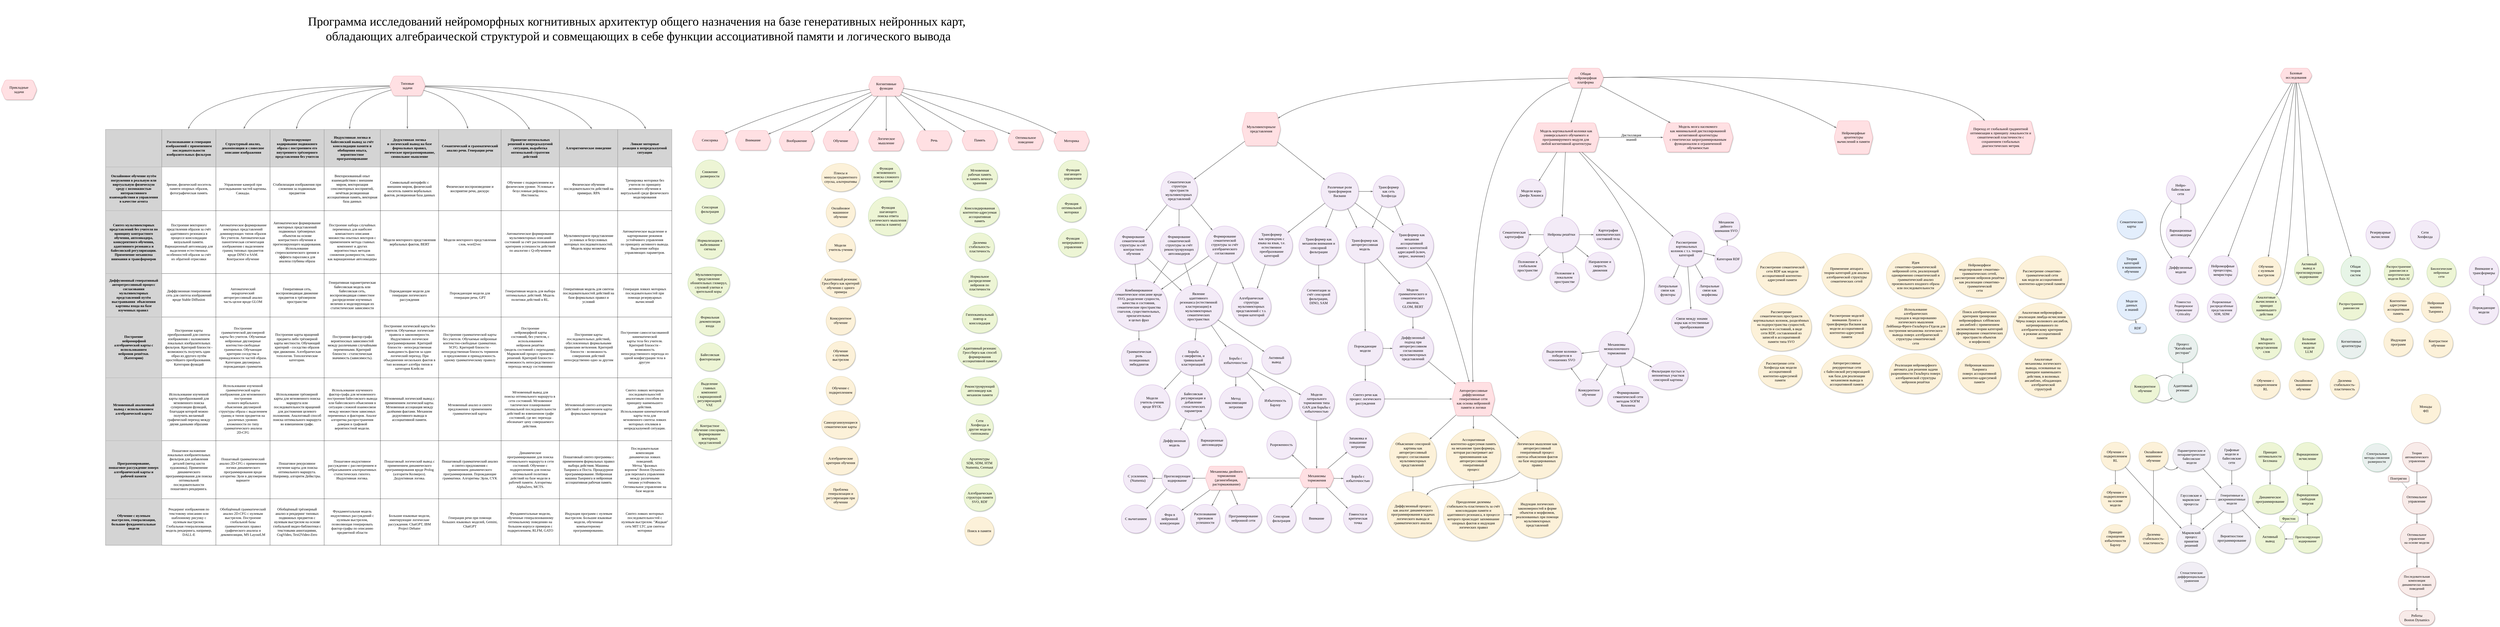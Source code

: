 <mxfile version="26.0.5">
  <diagram name="Page-1" id="ad52d381-51e7-2e0d-a935-2d0ddd2fd229">
    <mxGraphModel dx="3368" dy="2574" grid="1" gridSize="10" guides="1" tooltips="1" connect="1" arrows="1" fold="1" page="1" pageScale="1" pageWidth="1654" pageHeight="1169" background="none" math="0" shadow="0">
      <root>
        <mxCell id="0" />
        <mxCell id="1" parent="0" />
        <mxCell id="GqTlXlMeytFH90FR9I8b-99" value="&lt;div&gt;&lt;font style=&quot;font-size: 16px;&quot;&gt;Параметрические и&lt;/font&gt;&lt;/div&gt;&lt;font style=&quot;font-size: 16px;&quot;&gt;непараметрические&lt;/font&gt;&lt;div&gt;&lt;font style=&quot;font-size: 16px;&quot;&gt;байесовские&lt;/font&gt;&lt;/div&gt;&lt;div&gt;&lt;font style=&quot;font-size: 16px;&quot;&gt;модели&lt;/font&gt;&lt;/div&gt;" style="ellipse;whiteSpace=wrap;html=1;rounded=1;shadow=1;comic=0;labelBackgroundColor=none;strokeWidth=1;fontFamily=Times New Roman;fontSize=12;align=center;perimeterSpacing=0;strokeColor=#AFA9B5;fillStyle=auto;fillColor=#F1EEF5;verticalAlign=middle;fontColor=default;autosize=0;resizable=1;horizontal=1;arcSize=26;" parent="1" vertex="1">
          <mxGeometry x="9082" y="1001.06" width="179" height="143.5" as="geometry" />
        </mxCell>
        <mxCell id="GqTlXlMeytFH90FR9I8b-100" value="&lt;div&gt;&lt;font style=&quot;font-size: 17px;&quot;&gt;Графовые&lt;/font&gt;&lt;/div&gt;&lt;div&gt;&lt;font style=&quot;font-size: 17px;&quot;&gt;модели и&lt;/font&gt;&lt;/div&gt;&lt;div&gt;&lt;font style=&quot;font-size: 17px;&quot;&gt;байесовские&lt;/font&gt;&lt;/div&gt;&lt;div&gt;&lt;font style=&quot;font-size: 17px;&quot;&gt;сети&lt;/font&gt;&lt;/div&gt;" style="ellipse;whiteSpace=wrap;html=1;rounded=1;shadow=1;comic=0;labelBackgroundColor=none;strokeWidth=1;fontFamily=Times New Roman;fontSize=12;align=center;perimeterSpacing=0;strokeColor=#AFA9B5;fillStyle=auto;fillColor=#F1EEF5;verticalAlign=middle;fontColor=default;autosize=0;resizable=1;horizontal=1;arcSize=26;" parent="1" vertex="1">
          <mxGeometry x="9297" y="1004.06" width="136" height="135" as="geometry" />
        </mxCell>
        <mxCell id="6Sv2KuHa2b_CydcZ8xwV-12" value="&lt;span style=&quot;font-size: 16px;&quot;&gt;Спектральные методы снижения&lt;/span&gt;&lt;div&gt;&lt;span style=&quot;font-size: 16px;&quot;&gt;размерности&lt;/span&gt;&lt;/div&gt;" style="ellipse;whiteSpace=wrap;html=1;rounded=1;shadow=1;comic=0;labelBackgroundColor=none;strokeWidth=1;fontFamily=Times New Roman;fontSize=12;align=center;perimeterSpacing=0;strokeColor=#8BCCA8;fillStyle=auto;fillColor=#E9F0EE;verticalAlign=middle;autosize=0;resizable=1;horizontal=1;fontColor=default;" parent="1" vertex="1">
          <mxGeometry x="9992.49" y="1010.81" width="140" height="135" as="geometry" />
        </mxCell>
        <mxCell id="6Sv2KuHa2b_CydcZ8xwV-46" value="&lt;font style=&quot;font-size: 17px;&quot;&gt;Нейро-&lt;/font&gt;&lt;div&gt;&lt;font style=&quot;font-size: 17px;&quot;&gt;байесовские&lt;br&gt;&lt;/font&gt;&lt;div&gt;&lt;font style=&quot;font-size: 17px;&quot;&gt;сети&lt;/font&gt;&lt;/div&gt;&lt;/div&gt;" style="ellipse;whiteSpace=wrap;html=1;rounded=1;shadow=1;comic=0;labelBackgroundColor=none;strokeWidth=1;fontFamily=Times New Roman;fontSize=12;align=center;perimeterSpacing=0;strokeColor=#BF92D4;fillStyle=auto;fillColor=#F3EBF7;verticalAlign=middle;autosize=0;resizable=1;horizontal=1;fontColor=default;" parent="1" vertex="1">
          <mxGeometry x="9050.35" y="-276.31" width="140" height="135" as="geometry" />
        </mxCell>
        <mxCell id="lsxUPZ-5RXZpL6xR7GCQ-13" value="&lt;font style=&quot;font-size: 17px;&quot;&gt;Принцип&lt;/font&gt;&lt;div&gt;&lt;font style=&quot;font-size: 17px;&quot;&gt;оптимальности&lt;/font&gt;&lt;/div&gt;&lt;div&gt;&lt;font style=&quot;font-size: 17px;&quot;&gt;Беллмана&lt;/font&gt;&lt;/div&gt;" style="ellipse;whiteSpace=wrap;html=1;rounded=1;shadow=1;comic=0;labelBackgroundColor=none;strokeWidth=1;fontFamily=Times New Roman;fontSize=12;align=center;perimeterSpacing=0;strokeColor=#A4CC8D;fillStyle=auto;fillColor=#EDF5D5;verticalAlign=middle;autosize=0;resizable=1;horizontal=1;fontColor=default;" parent="1" vertex="1">
          <mxGeometry x="9479" y="1005.31" width="140" height="135" as="geometry" />
        </mxCell>
        <mxCell id="lsxUPZ-5RXZpL6xR7GCQ-14" value="&lt;font style=&quot;font-size: 17px;&quot;&gt;Динамическое&lt;/font&gt;&lt;div&gt;&lt;font style=&quot;font-size: 17px;&quot;&gt;программирование&lt;/font&gt;&lt;/div&gt;" style="ellipse;whiteSpace=wrap;html=1;rounded=1;shadow=1;comic=0;labelBackgroundColor=none;strokeWidth=1;fontFamily=Times New Roman;fontSize=12;align=center;perimeterSpacing=0;strokeColor=#A4CC8D;fillStyle=auto;fillColor=#EDF5D5;verticalAlign=middle;autosize=0;resizable=1;horizontal=1;fontColor=default;" parent="1" vertex="1">
          <mxGeometry x="9464" y="1209.06" width="170" height="140" as="geometry" />
        </mxCell>
        <mxCell id="lsxUPZ-5RXZpL6xR7GCQ-15" value="&lt;font style=&quot;font-size: 17px;&quot;&gt;Вариационное&lt;/font&gt;&lt;div&gt;&lt;font style=&quot;font-size: 17px;&quot;&gt;исчисление&lt;/font&gt;&lt;/div&gt;" style="ellipse;whiteSpace=wrap;html=1;rounded=1;shadow=1;comic=0;labelBackgroundColor=none;strokeWidth=1;fontFamily=Times New Roman;fontSize=12;align=center;perimeterSpacing=0;strokeColor=#A4CC8D;fillStyle=auto;fillColor=#EDF5D5;verticalAlign=middle;autosize=0;resizable=1;horizontal=1;fontColor=default;" parent="1" vertex="1">
          <mxGeometry x="9659" y="1005.31" width="140" height="135" as="geometry" />
        </mxCell>
        <mxCell id="lsxUPZ-5RXZpL6xR7GCQ-20" value="" style="edgeStyle=none;rounded=1;html=1;labelBackgroundColor=none;startArrow=none;startFill=0;startSize=5;endArrow=classicThin;endFill=1;endSize=5;jettySize=auto;orthogonalLoop=1;strokeColor=#696969;strokeWidth=2;fontFamily=Times New Roman;fontSize=12;align=center;verticalAlign=middle;fontColor=default;exitX=0.5;exitY=1;exitDx=0;exitDy=0;entryX=0.5;entryY=0;entryDx=0;entryDy=0;" parent="1" source="lsxUPZ-5RXZpL6xR7GCQ-13" target="lsxUPZ-5RXZpL6xR7GCQ-14" edge="1">
          <mxGeometry relative="1" as="geometry">
            <mxPoint x="9940" y="968.56" as="sourcePoint" />
            <mxPoint x="9940" y="1024.56" as="targetPoint" />
          </mxGeometry>
        </mxCell>
        <mxCell id="lsxUPZ-5RXZpL6xR7GCQ-25" value="&lt;font style=&quot;font-size: 17px;&quot;&gt;Обучение с&lt;/font&gt;&lt;div&gt;&lt;font style=&quot;font-size: 17px;&quot;&gt;подкреплением&lt;/font&gt;&lt;/div&gt;&lt;div&gt;&lt;font style=&quot;font-size: 17px;&quot;&gt;RL&lt;/font&gt;&lt;/div&gt;" style="ellipse;whiteSpace=wrap;html=1;rounded=1;shadow=1;comic=0;labelBackgroundColor=none;strokeWidth=1;fontFamily=Times New Roman;fontSize=12;align=center;perimeterSpacing=0;strokeColor=#D6C492;fillStyle=auto;fillColor=#FCF1D9;verticalAlign=middle;autosize=0;resizable=1;horizontal=1;fontColor=default;" parent="1" vertex="1">
          <mxGeometry x="8736" y="1004.06" width="140" height="135" as="geometry" />
        </mxCell>
        <mxCell id="lsxUPZ-5RXZpL6xR7GCQ-29" value="&lt;font style=&quot;font-size: 17px;&quot;&gt;Вариационные&lt;/font&gt;&lt;div&gt;&lt;font style=&quot;font-size: 17px;&quot;&gt;автоэнкодеры&lt;/font&gt;&lt;/div&gt;" style="ellipse;whiteSpace=wrap;html=1;rounded=1;shadow=1;comic=0;labelBackgroundColor=none;strokeWidth=1;fontFamily=Times New Roman;fontSize=12;align=center;perimeterSpacing=0;strokeColor=#BF92D4;fillStyle=auto;fillColor=#F3EBF7;verticalAlign=middle;autosize=0;resizable=1;horizontal=1;fontColor=default;" parent="1" vertex="1">
          <mxGeometry x="9050.35" y="-69.81" width="140" height="135" as="geometry" />
        </mxCell>
        <mxCell id="lsxUPZ-5RXZpL6xR7GCQ-36" value="" style="edgeStyle=none;rounded=1;html=1;labelBackgroundColor=none;startArrow=none;startFill=0;startSize=5;endArrow=classicThin;endFill=1;endSize=5;jettySize=auto;orthogonalLoop=1;strokeColor=#696969;strokeWidth=2;fontFamily=Times New Roman;fontSize=12;align=center;verticalAlign=middle;fontColor=default;exitX=0.5;exitY=1;exitDx=0;exitDy=0;" parent="1" source="6Sv2KuHa2b_CydcZ8xwV-46" target="lsxUPZ-5RXZpL6xR7GCQ-29" edge="1">
          <mxGeometry relative="1" as="geometry">
            <mxPoint x="9313.35" y="-129.81" as="sourcePoint" />
            <mxPoint x="9313.35" y="-59.81" as="targetPoint" />
          </mxGeometry>
        </mxCell>
        <mxCell id="lsxUPZ-5RXZpL6xR7GCQ-40" value="&lt;font style=&quot;font-size: 17px;&quot;&gt;Вариационная&lt;/font&gt;&lt;div&gt;&lt;font style=&quot;font-size: 17px;&quot;&gt;свободная&lt;/font&gt;&lt;/div&gt;&lt;div&gt;&lt;font style=&quot;font-size: 17px;&quot;&gt;энергия&lt;/font&gt;&lt;/div&gt;" style="ellipse;whiteSpace=wrap;html=1;rounded=1;shadow=1;comic=0;labelBackgroundColor=none;strokeWidth=1;fontFamily=Times New Roman;fontSize=12;align=center;perimeterSpacing=0;strokeColor=#A4CC8D;fillStyle=auto;fillColor=#EDF5D5;verticalAlign=middle;autosize=0;resizable=1;horizontal=1;fontColor=default;" parent="1" vertex="1">
          <mxGeometry x="9659" y="1210.56" width="140" height="135" as="geometry" />
        </mxCell>
        <mxCell id="lsxUPZ-5RXZpL6xR7GCQ-47" value="" style="edgeStyle=none;rounded=1;html=1;labelBackgroundColor=none;startArrow=none;startFill=0;startSize=5;endArrow=classicThin;endFill=1;endSize=5;jettySize=auto;orthogonalLoop=1;strokeColor=#696969;strokeWidth=2;fontFamily=Times New Roman;fontSize=12;align=center;verticalAlign=middle;fontColor=default;entryX=0.5;entryY=0;entryDx=0;entryDy=0;exitX=0.5;exitY=1;exitDx=0;exitDy=0;" parent="1" source="lsxUPZ-5RXZpL6xR7GCQ-15" target="lsxUPZ-5RXZpL6xR7GCQ-40" edge="1">
          <mxGeometry relative="1" as="geometry">
            <mxPoint x="9559" y="954.56" as="sourcePoint" />
            <mxPoint x="9559" y="1022.56" as="targetPoint" />
          </mxGeometry>
        </mxCell>
        <mxCell id="lsxUPZ-5RXZpL6xR7GCQ-50" value="&lt;span style=&quot;font-size: 17px;&quot;&gt;Фристон&lt;/span&gt;" style="rounded=1;whiteSpace=wrap;html=1;shadow=1;comic=0;labelBackgroundColor=none;strokeWidth=1;fontFamily=Times New Roman;fontSize=12;align=center;fillColor=#EDF5D5;strokeColor=#A4CC8D;resizable=1;autosize=1;fillStyle=auto;verticalAlign=middle;fontColor=default;arcSize=33;" parent="1" vertex="1">
          <mxGeometry x="9594" y="1356.56" width="90" height="30" as="geometry" />
        </mxCell>
        <mxCell id="lsxUPZ-5RXZpL6xR7GCQ-51" value="" style="edgeStyle=none;rounded=1;html=1;labelBackgroundColor=none;startArrow=none;startFill=0;startSize=5;endArrow=classicThin;endFill=1;endSize=5;jettySize=auto;orthogonalLoop=1;strokeColor=#B3B3B3;strokeWidth=2;fontFamily=Times New Roman;fontSize=12;" parent="1" source="lsxUPZ-5RXZpL6xR7GCQ-50" target="lsxUPZ-5RXZpL6xR7GCQ-40" edge="1">
          <mxGeometry relative="1" as="geometry">
            <mxPoint x="9965" y="1283.31" as="sourcePoint" />
            <mxPoint x="9794" y="1263.31" as="targetPoint" />
          </mxGeometry>
        </mxCell>
        <mxCell id="lsxUPZ-5RXZpL6xR7GCQ-59" value="&lt;font style=&quot;font-size: 16px;&quot;&gt;Прогнозирующее&lt;/font&gt;&lt;div&gt;&lt;font style=&quot;font-size: 16px;&quot;&gt;кодирование&lt;/font&gt;&lt;/div&gt;" style="ellipse;whiteSpace=wrap;html=1;rounded=1;shadow=1;comic=0;labelBackgroundColor=none;strokeWidth=1;fontFamily=Times New Roman;fontSize=12;align=center;perimeterSpacing=0;strokeColor=#A4CC8D;fillStyle=auto;fillColor=#EDF5D5;verticalAlign=middle;autosize=0;resizable=1;horizontal=1;fontColor=default;" parent="1" vertex="1">
          <mxGeometry x="9659" y="1401.56" width="140" height="135" as="geometry" />
        </mxCell>
        <mxCell id="lsxUPZ-5RXZpL6xR7GCQ-62" value="&lt;font style=&quot;font-size: 17px;&quot;&gt;Активный&lt;/font&gt;&lt;div&gt;&lt;font style=&quot;font-size: 17px;&quot;&gt;вывод&lt;/font&gt;&lt;/div&gt;" style="ellipse;whiteSpace=wrap;html=1;rounded=1;shadow=1;comic=0;labelBackgroundColor=none;strokeWidth=1;fontFamily=Times New Roman;fontSize=12;align=center;perimeterSpacing=0;strokeColor=#A4CC8D;fillStyle=auto;fillColor=#EDF5D5;verticalAlign=middle;autosize=0;resizable=1;horizontal=1;fontColor=default;" parent="1" vertex="1">
          <mxGeometry x="9479" y="1401.56" width="140" height="135" as="geometry" />
        </mxCell>
        <mxCell id="lsxUPZ-5RXZpL6xR7GCQ-63" value="" style="edgeStyle=none;rounded=1;html=1;labelBackgroundColor=none;startArrow=none;startFill=0;startSize=5;endArrow=classicThin;endFill=1;endSize=5;jettySize=auto;orthogonalLoop=1;strokeColor=#696969;strokeWidth=2;fontFamily=Times New Roman;fontSize=12;align=center;verticalAlign=middle;fontColor=default;entryX=0.5;entryY=1;entryDx=0;entryDy=0;exitX=0.5;exitY=0;exitDx=0;exitDy=0;" parent="1" source="lsxUPZ-5RXZpL6xR7GCQ-59" target="lsxUPZ-5RXZpL6xR7GCQ-40" edge="1">
          <mxGeometry relative="1" as="geometry">
            <mxPoint x="9739" y="1159.56" as="sourcePoint" />
            <mxPoint x="9739" y="1220.56" as="targetPoint" />
          </mxGeometry>
        </mxCell>
        <mxCell id="lsxUPZ-5RXZpL6xR7GCQ-64" value="" style="edgeStyle=none;rounded=1;html=1;labelBackgroundColor=none;startArrow=none;startFill=0;startSize=5;endArrow=classicThin;endFill=1;endSize=5;jettySize=auto;orthogonalLoop=1;strokeColor=#696969;strokeWidth=2;fontFamily=Times New Roman;fontSize=12;align=center;verticalAlign=middle;fontColor=default;entryX=1;entryY=0.5;entryDx=0;entryDy=0;exitX=0;exitY=0.5;exitDx=0;exitDy=0;" parent="1" source="lsxUPZ-5RXZpL6xR7GCQ-59" target="lsxUPZ-5RXZpL6xR7GCQ-62" edge="1">
          <mxGeometry relative="1" as="geometry">
            <mxPoint x="9739" y="1411.56" as="sourcePoint" />
            <mxPoint x="9739" y="1360.56" as="targetPoint" />
          </mxGeometry>
        </mxCell>
        <mxCell id="lsxUPZ-5RXZpL6xR7GCQ-65" value="" style="edgeStyle=none;rounded=1;html=1;labelBackgroundColor=none;startArrow=none;startFill=0;startSize=5;endArrow=classicThin;endFill=1;endSize=5;jettySize=auto;orthogonalLoop=1;strokeColor=#B3B3B3;strokeWidth=2;fontFamily=Times New Roman;fontSize=12;" parent="1" source="lsxUPZ-5RXZpL6xR7GCQ-50" target="lsxUPZ-5RXZpL6xR7GCQ-62" edge="1">
          <mxGeometry relative="1" as="geometry">
            <mxPoint x="9624" y="1391.56" as="sourcePoint" />
            <mxPoint x="9684" y="1332.56" as="targetPoint" />
          </mxGeometry>
        </mxCell>
        <mxCell id="lsxUPZ-5RXZpL6xR7GCQ-66" value="&lt;font style=&quot;font-size: 17px;&quot;&gt;Конкурентное&lt;/font&gt;&lt;div&gt;&lt;font style=&quot;font-size: 17px;&quot;&gt;обучение&lt;/font&gt;&lt;/div&gt;" style="ellipse;whiteSpace=wrap;html=1;rounded=1;shadow=1;comic=0;labelBackgroundColor=none;strokeWidth=1;fontFamily=Times New Roman;fontSize=12;align=center;perimeterSpacing=0;strokeColor=#A4CC8D;fillStyle=auto;fillColor=#EDF5D5;verticalAlign=middle;autosize=0;resizable=1;horizontal=1;fontColor=default;" parent="1" vertex="1">
          <mxGeometry x="8878" y="679.69" width="140" height="135" as="geometry" />
        </mxCell>
        <mxCell id="lsxUPZ-5RXZpL6xR7GCQ-70" value="&lt;div&gt;&lt;span style=&quot;font-size: 17px;&quot;&gt;Гауссовские и марковские процессы&lt;/span&gt;&lt;/div&gt;" style="ellipse;whiteSpace=wrap;html=1;rounded=1;shadow=1;comic=0;labelBackgroundColor=none;strokeWidth=1;fontFamily=Times New Roman;fontSize=12;align=center;perimeterSpacing=0;strokeColor=#AFA9B5;fillStyle=auto;fillColor=#F1EEF5;verticalAlign=middle;fontColor=default;autosize=0;resizable=1;horizontal=1;arcSize=26;" parent="1" vertex="1">
          <mxGeometry x="9100.13" y="1213.06" width="140" height="135" as="geometry" />
        </mxCell>
        <mxCell id="lsxUPZ-5RXZpL6xR7GCQ-72" value="&lt;div&gt;&lt;font style=&quot;font-size: 16px;&quot;&gt;Генеративные и&lt;/font&gt;&lt;/div&gt;&lt;div&gt;&lt;font style=&quot;font-size: 16px;&quot;&gt;дискриминативные&lt;/font&gt;&lt;/div&gt;&lt;div&gt;&lt;font style=&quot;font-size: 16px;&quot;&gt;модели&lt;/font&gt;&lt;/div&gt;" style="ellipse;whiteSpace=wrap;html=1;rounded=1;shadow=1;comic=0;labelBackgroundColor=none;strokeWidth=1;fontFamily=Times New Roman;fontSize=12;align=center;perimeterSpacing=0;strokeColor=#AFA9B5;fillStyle=auto;fillColor=#F1EEF5;verticalAlign=middle;fontColor=default;autosize=0;resizable=1;horizontal=1;arcSize=26;" parent="1" vertex="1">
          <mxGeometry x="9286.81" y="1210.56" width="156.38" height="135" as="geometry" />
        </mxCell>
        <mxCell id="lsxUPZ-5RXZpL6xR7GCQ-74" value="" style="edgeStyle=none;rounded=0;html=1;labelBackgroundColor=none;startArrow=none;startFill=0;startSize=5;endArrow=classicThin;endFill=1;endSize=5;jettySize=auto;orthogonalLoop=1;strokeColor=#696969;strokeWidth=2;fontFamily=Times New Roman;fontSize=12;align=center;verticalAlign=middle;fontColor=default;curved=1;" parent="1" source="lsxUPZ-5RXZpL6xR7GCQ-72" target="lsxUPZ-5RXZpL6xR7GCQ-62" edge="1">
          <mxGeometry relative="1" as="geometry">
            <mxPoint x="9224" y="946.56" as="sourcePoint" />
            <mxPoint x="9331" y="1229.56" as="targetPoint" />
          </mxGeometry>
        </mxCell>
        <mxCell id="HH8Qyzm25gVhgutufYbr-60" value="&lt;font style=&quot;font-size: 17px;&quot;&gt;Онлайновое&lt;/font&gt;&lt;div&gt;&lt;font style=&quot;font-size: 17px;&quot;&gt;машинное&lt;br&gt;&lt;/font&gt;&lt;div&gt;&lt;font style=&quot;font-size: 17px;&quot;&gt;обучение&lt;/font&gt;&lt;/div&gt;&lt;/div&gt;" style="ellipse;whiteSpace=wrap;html=1;rounded=1;shadow=1;comic=0;labelBackgroundColor=none;strokeWidth=1;fontFamily=Times New Roman;fontSize=12;align=center;perimeterSpacing=0;strokeColor=#D6C492;fillStyle=auto;fillColor=#FCF1D9;verticalAlign=middle;autosize=0;resizable=1;horizontal=1;fontColor=default;" parent="1" vertex="1">
          <mxGeometry x="8919" y="1004.06" width="140" height="135" as="geometry" />
        </mxCell>
        <mxCell id="HH8Qyzm25gVhgutufYbr-61" value="" style="edgeStyle=none;rounded=0;html=1;labelBackgroundColor=none;startArrow=none;startFill=0;startSize=5;endArrow=classicThin;endFill=1;endSize=5;jettySize=auto;orthogonalLoop=1;strokeColor=#696969;strokeWidth=2;fontFamily=Times New Roman;fontSize=12;align=center;verticalAlign=middle;fontColor=default;curved=1;" parent="1" source="6Sv2KuHa2b_CydcZ8xwV-46" target="xhr9VRiKwX6RT9ORktvZ-13" edge="1">
          <mxGeometry relative="1" as="geometry">
            <mxPoint x="8179.84" y="1688.69" as="sourcePoint" />
            <mxPoint x="8180.84" y="1969.69" as="targetPoint" />
            <Array as="points">
              <mxPoint x="8968" y="-22.56" />
            </Array>
          </mxGeometry>
        </mxCell>
        <mxCell id="4cnz_5EQ4KDH5PCBS3kL-22" value="" style="edgeStyle=none;rounded=0;html=1;labelBackgroundColor=none;startArrow=none;startFill=0;startSize=5;endArrow=classicThin;endFill=1;endSize=5;jettySize=auto;orthogonalLoop=1;strokeColor=#696969;strokeWidth=2;fontFamily=Times New Roman;fontSize=12;align=center;verticalAlign=middle;fontColor=default;curved=1;entryX=0;entryY=1;entryDx=0;entryDy=0;exitX=1;exitY=1;exitDx=0;exitDy=0;" parent="1" source="HH8Qyzm25gVhgutufYbr-60" target="GqTlXlMeytFH90FR9I8b-99" edge="1">
          <mxGeometry relative="1" as="geometry">
            <mxPoint x="9261" y="1338.56" as="sourcePoint" />
            <mxPoint x="9333" y="1335.56" as="targetPoint" />
            <Array as="points">
              <mxPoint x="9068" y="1150.56" />
            </Array>
          </mxGeometry>
        </mxCell>
        <mxCell id="4cnz_5EQ4KDH5PCBS3kL-23" value="&lt;div&gt;&lt;font style=&quot;font-size: 17px;&quot;&gt;Вероятностное&lt;/font&gt;&lt;/div&gt;&lt;div&gt;&lt;font style=&quot;font-size: 17px;&quot;&gt;программирование&lt;/font&gt;&lt;/div&gt;" style="ellipse;whiteSpace=wrap;html=1;rounded=1;shadow=1;comic=0;labelBackgroundColor=none;strokeWidth=1;fontFamily=Times New Roman;fontSize=12;align=center;perimeterSpacing=0;strokeColor=#AFA9B5;fillStyle=auto;fillColor=#F1EEF5;verticalAlign=middle;fontColor=default;autosize=0;resizable=1;horizontal=1;arcSize=26;" parent="1" vertex="1">
          <mxGeometry x="9275.51" y="1394.31" width="179" height="143.5" as="geometry" />
        </mxCell>
        <mxCell id="4cnz_5EQ4KDH5PCBS3kL-24" value="" style="edgeStyle=none;rounded=0;html=1;labelBackgroundColor=none;startArrow=none;startFill=0;startSize=5;endArrow=classicThin;endFill=1;endSize=5;jettySize=auto;orthogonalLoop=1;strokeColor=#696969;strokeWidth=2;fontFamily=Times New Roman;fontSize=12;align=center;verticalAlign=middle;fontColor=default;curved=1;" parent="1" source="lsxUPZ-5RXZpL6xR7GCQ-72" target="4cnz_5EQ4KDH5PCBS3kL-23" edge="1">
          <mxGeometry relative="1" as="geometry">
            <mxPoint x="9227" y="946.56" as="sourcePoint" />
            <mxPoint x="9354" y="1226.56" as="targetPoint" />
          </mxGeometry>
        </mxCell>
        <mxCell id="4cnz_5EQ4KDH5PCBS3kL-38" value="&lt;font style=&quot;font-size: 17px;&quot;&gt;Принцип&lt;/font&gt;&lt;div&gt;&lt;font style=&quot;font-size: 17px;&quot;&gt;сокращения&lt;/font&gt;&lt;/div&gt;&lt;div&gt;&lt;font style=&quot;font-size: 17px;&quot;&gt;избыточности&lt;/font&gt;&lt;/div&gt;&lt;div&gt;&lt;font style=&quot;font-size: 17px;&quot;&gt;Барлоу&lt;/font&gt;&lt;/div&gt;" style="ellipse;whiteSpace=wrap;html=1;rounded=1;shadow=1;comic=0;labelBackgroundColor=none;strokeWidth=1;fontFamily=Times New Roman;fontSize=12;align=center;perimeterSpacing=0;strokeColor=#D6C492;fillStyle=auto;fillColor=#FCF1D9;verticalAlign=middle;autosize=0;resizable=1;horizontal=1;fontColor=default;" parent="1" vertex="1">
          <mxGeometry x="8736" y="1399.68" width="140" height="135" as="geometry" />
        </mxCell>
        <mxCell id="4cnz_5EQ4KDH5PCBS3kL-41" value="&lt;font style=&quot;font-size: 17px;&quot;&gt;Обучение с&lt;/font&gt;&lt;div&gt;&lt;font style=&quot;font-size: 17px;&quot;&gt;подкреплением&lt;/font&gt;&lt;/div&gt;&lt;div&gt;&lt;font style=&quot;font-size: 17px;&quot;&gt;на основе&lt;/font&gt;&lt;/div&gt;&lt;div&gt;&lt;font style=&quot;font-size: 17px;&quot;&gt;модели&lt;/font&gt;&lt;/div&gt;" style="ellipse;whiteSpace=wrap;html=1;rounded=1;shadow=1;comic=0;labelBackgroundColor=none;strokeWidth=1;fontFamily=Times New Roman;fontSize=12;align=center;perimeterSpacing=0;strokeColor=#D6C492;fillStyle=auto;fillColor=#FCF1D9;verticalAlign=middle;autosize=0;resizable=1;horizontal=1;fontColor=default;" parent="1" vertex="1">
          <mxGeometry x="8736" y="1208.06" width="140" height="135" as="geometry" />
        </mxCell>
        <mxCell id="4cnz_5EQ4KDH5PCBS3kL-42" value="" style="edgeStyle=none;rounded=1;html=1;labelBackgroundColor=none;startArrow=none;startFill=0;startSize=5;endArrow=classicThin;endFill=1;endSize=5;jettySize=auto;orthogonalLoop=1;strokeColor=#696969;strokeWidth=2;fontFamily=Times New Roman;fontSize=12;align=center;verticalAlign=middle;fontColor=default;" parent="1" source="lsxUPZ-5RXZpL6xR7GCQ-25" target="4cnz_5EQ4KDH5PCBS3kL-41" edge="1">
          <mxGeometry relative="1" as="geometry">
            <mxPoint x="8675" y="1526.56" as="sourcePoint" />
            <mxPoint x="8756" y="1608.56" as="targetPoint" />
          </mxGeometry>
        </mxCell>
        <mxCell id="4cnz_5EQ4KDH5PCBS3kL-43" value="&lt;font style=&quot;font-size: 17px;&quot;&gt;Марковский&lt;/font&gt;&lt;div&gt;&lt;font style=&quot;font-size: 17px;&quot;&gt;процесс&lt;/font&gt;&lt;/div&gt;&lt;div&gt;&lt;font style=&quot;font-size: 17px;&quot;&gt;принятия&lt;/font&gt;&lt;/div&gt;&lt;div&gt;&lt;font style=&quot;font-size: 17px;&quot;&gt;решений&lt;/font&gt;&lt;/div&gt;" style="ellipse;whiteSpace=wrap;html=1;rounded=1;shadow=1;comic=0;labelBackgroundColor=none;strokeWidth=1;fontFamily=Times New Roman;fontSize=12;align=center;perimeterSpacing=0;strokeColor=#AFA9B5;fillStyle=auto;fillColor=#F1EEF5;verticalAlign=middle;fontColor=default;autosize=0;resizable=1;horizontal=1;arcSize=26;" parent="1" vertex="1">
          <mxGeometry x="9099.75" y="1402.56" width="140.75" height="135" as="geometry" />
        </mxCell>
        <mxCell id="4cnz_5EQ4KDH5PCBS3kL-44" value="" style="edgeStyle=none;rounded=0;html=1;labelBackgroundColor=none;startArrow=none;startFill=0;startSize=5;endArrow=classicThin;endFill=1;endSize=5;jettySize=auto;orthogonalLoop=1;strokeColor=#696969;strokeWidth=2;fontFamily=Times New Roman;fontSize=12;align=center;verticalAlign=middle;fontColor=default;curved=1;" parent="1" source="lsxUPZ-5RXZpL6xR7GCQ-25" target="4cnz_5EQ4KDH5PCBS3kL-43" edge="1">
          <mxGeometry relative="1" as="geometry">
            <mxPoint x="8816" y="1148.56" as="sourcePoint" />
            <mxPoint x="8816" y="1218.56" as="targetPoint" />
          </mxGeometry>
        </mxCell>
        <mxCell id="4cnz_5EQ4KDH5PCBS3kL-45" value="" style="edgeStyle=none;rounded=0;html=1;labelBackgroundColor=none;startArrow=none;startFill=0;startSize=5;endArrow=classicThin;endFill=1;endSize=5;jettySize=auto;orthogonalLoop=1;strokeColor=#696969;strokeWidth=2;fontFamily=Times New Roman;fontSize=12;align=center;verticalAlign=middle;fontColor=default;curved=1;exitX=0.253;exitY=0.93;exitDx=0;exitDy=0;exitPerimeter=0;" parent="1" source="lsxUPZ-5RXZpL6xR7GCQ-72" target="4cnz_5EQ4KDH5PCBS3kL-43" edge="1">
          <mxGeometry relative="1" as="geometry">
            <mxPoint x="9414" y="1338.56" as="sourcePoint" />
            <mxPoint x="9510" y="1431.56" as="targetPoint" />
          </mxGeometry>
        </mxCell>
        <mxCell id="4cnz_5EQ4KDH5PCBS3kL-46" value="" style="edgeStyle=none;rounded=0;html=1;labelBackgroundColor=none;startArrow=none;startFill=0;startSize=5;endArrow=classicThin;endFill=1;endSize=5;jettySize=auto;orthogonalLoop=1;strokeColor=#696969;strokeWidth=2;fontFamily=Times New Roman;fontSize=12;align=center;verticalAlign=middle;fontColor=default;curved=1;exitX=0;exitY=0;exitDx=0;exitDy=0;entryX=1;entryY=0;entryDx=0;entryDy=0;" parent="1" source="3zGXLs3nFM84QyBfbS7Q-71" target="lsxUPZ-5RXZpL6xR7GCQ-66" edge="1">
          <mxGeometry relative="1" as="geometry">
            <mxPoint x="9075.35" y="696.608" as="sourcePoint" />
            <mxPoint x="8079" y="519.69" as="targetPoint" />
            <Array as="points">
              <mxPoint x="9044" y="668.69" />
            </Array>
          </mxGeometry>
        </mxCell>
        <mxCell id="4cnz_5EQ4KDH5PCBS3kL-47" value="" style="edgeStyle=none;rounded=0;html=1;labelBackgroundColor=none;startArrow=none;startFill=0;startSize=5;endArrow=classicThin;endFill=1;endSize=5;jettySize=auto;orthogonalLoop=1;strokeColor=#696969;strokeWidth=2;fontFamily=Times New Roman;fontSize=12;align=center;verticalAlign=middle;fontColor=default;curved=1;exitX=1;exitY=1;exitDx=0;exitDy=0;entryX=0;entryY=1;entryDx=0;entryDy=0;" parent="1" source="lsxUPZ-5RXZpL6xR7GCQ-66" target="3zGXLs3nFM84QyBfbS7Q-71" edge="1">
          <mxGeometry relative="1" as="geometry">
            <mxPoint x="9085" y="706.69" as="sourcePoint" />
            <mxPoint x="9075.35" y="791.772" as="targetPoint" />
            <Array as="points">
              <mxPoint x="9034" y="818.69" />
            </Array>
          </mxGeometry>
        </mxCell>
        <mxCell id="4cnz_5EQ4KDH5PCBS3kL-51" value="" style="edgeStyle=none;rounded=0;html=1;labelBackgroundColor=none;startArrow=none;startFill=0;startSize=5;endArrow=classicThin;endFill=1;endSize=5;jettySize=auto;orthogonalLoop=1;strokeColor=#696969;strokeWidth=2;fontFamily=Times New Roman;fontSize=12;align=center;verticalAlign=middle;fontColor=default;curved=1;entryX=0.5;entryY=0;entryDx=0;entryDy=0;exitX=0.5;exitY=1;exitDx=0;exitDy=0;" parent="1" source="GqTlXlMeytFH90FR9I8b-100" target="lsxUPZ-5RXZpL6xR7GCQ-72" edge="1">
          <mxGeometry relative="1" as="geometry">
            <mxPoint x="9364" y="1358.56" as="sourcePoint" />
            <mxPoint x="9364" y="1404.56" as="targetPoint" />
          </mxGeometry>
        </mxCell>
        <mxCell id="4cnz_5EQ4KDH5PCBS3kL-52" value="&lt;div&gt;&lt;font style=&quot;font-size: 16px;&quot;&gt;Теория&lt;/font&gt;&lt;/div&gt;&lt;div&gt;&lt;font style=&quot;font-size: 16px;&quot;&gt;автоматического&lt;/font&gt;&lt;/div&gt;&lt;div&gt;&lt;font style=&quot;font-size: 16px;&quot;&gt;управления&lt;/font&gt;&lt;/div&gt;" style="ellipse;whiteSpace=wrap;html=1;rounded=1;shadow=1;comic=0;labelBackgroundColor=none;strokeWidth=1;fontFamily=Times New Roman;fontSize=12;align=center;perimeterSpacing=0;strokeColor=#B87979;fillStyle=auto;fillColor=#F8EBE9;" parent="1" vertex="1">
          <mxGeometry x="10184.49" y="1005.31" width="140" height="140" as="geometry" />
        </mxCell>
        <mxCell id="4cnz_5EQ4KDH5PCBS3kL-55" value="&lt;div&gt;&lt;font style=&quot;font-size: 17px;&quot;&gt;Оптимальное&lt;/font&gt;&lt;/div&gt;&lt;div&gt;&lt;font style=&quot;font-size: 17px;&quot;&gt;управление&lt;/font&gt;&lt;/div&gt;" style="ellipse;whiteSpace=wrap;html=1;rounded=1;shadow=1;comic=0;labelBackgroundColor=none;strokeWidth=1;fontFamily=Times New Roman;fontSize=12;align=center;perimeterSpacing=0;strokeColor=#B87979;fillStyle=auto;fillColor=#F8EBE9;" parent="1" vertex="1">
          <mxGeometry x="10184.49" y="1208.31" width="140" height="140" as="geometry" />
        </mxCell>
        <mxCell id="4cnz_5EQ4KDH5PCBS3kL-56" value="" style="edgeStyle=none;rounded=1;html=1;labelBackgroundColor=none;startArrow=none;startFill=0;startSize=5;endArrow=classicThin;endFill=1;endSize=5;jettySize=auto;orthogonalLoop=1;strokeColor=#696969;strokeWidth=2;fontFamily=Times New Roman;fontSize=12;align=center;verticalAlign=middle;fontColor=default;" parent="1" source="4cnz_5EQ4KDH5PCBS3kL-52" target="4cnz_5EQ4KDH5PCBS3kL-55" edge="1">
          <mxGeometry relative="1" as="geometry">
            <mxPoint x="10264.49" y="494.31" as="sourcePoint" />
            <mxPoint x="10264.49" y="1015.31" as="targetPoint" />
          </mxGeometry>
        </mxCell>
        <mxCell id="4cnz_5EQ4KDH5PCBS3kL-57" value="&lt;span style=&quot;font-size: 17px;&quot;&gt;Понтрягин&lt;/span&gt;" style="rounded=1;whiteSpace=wrap;html=1;shadow=1;comic=0;labelBackgroundColor=none;strokeWidth=1;fontFamily=Times New Roman;fontSize=12;align=center;fillColor=#F8EBE9;strokeColor=#B87979;resizable=1;autosize=1;fillStyle=auto;verticalAlign=middle;fontColor=default;arcSize=29;" parent="1" vertex="1">
          <mxGeometry x="10116.49" y="1164.31" width="100" height="30" as="geometry" />
        </mxCell>
        <mxCell id="4cnz_5EQ4KDH5PCBS3kL-58" value="" style="edgeStyle=none;rounded=1;html=1;labelBackgroundColor=none;startArrow=none;startFill=0;startSize=5;endArrow=classicThin;endFill=1;endSize=5;jettySize=auto;orthogonalLoop=1;strokeColor=#B3B3B3;strokeWidth=2;fontFamily=Times New Roman;fontSize=12;" parent="1" source="4cnz_5EQ4KDH5PCBS3kL-57" target="4cnz_5EQ4KDH5PCBS3kL-55" edge="1">
          <mxGeometry relative="1" as="geometry">
            <mxPoint x="10190.49" y="749.31" as="sourcePoint" />
            <mxPoint x="10249.49" y="1017.31" as="targetPoint" />
          </mxGeometry>
        </mxCell>
        <mxCell id="4cnz_5EQ4KDH5PCBS3kL-59" value="&lt;div&gt;&lt;span style=&quot;font-size: 16px;&quot;&gt;Стохастические&lt;/span&gt;&lt;/div&gt;&lt;div&gt;&lt;span style=&quot;font-size: 16px;&quot;&gt;дифференциальные&lt;/span&gt;&lt;/div&gt;&lt;div&gt;&lt;span style=&quot;font-size: 16px;&quot;&gt;уравнения&lt;/span&gt;&lt;/div&gt;" style="ellipse;whiteSpace=wrap;html=1;rounded=1;shadow=1;comic=0;labelBackgroundColor=none;strokeWidth=1;fontFamily=Times New Roman;fontSize=12;align=center;perimeterSpacing=0;strokeColor=#AFA9B5;fillStyle=auto;fillColor=#F1EEF5;verticalAlign=middle;arcSize=26;fontColor=default;autosize=0;resizable=1;" parent="1" vertex="1">
          <mxGeometry x="9092" y="1580.06" width="159" height="140" as="geometry" />
        </mxCell>
        <mxCell id="4cnz_5EQ4KDH5PCBS3kL-63" value="&lt;div&gt;&lt;span style=&quot;background-color: initial;&quot;&gt;&lt;font style=&quot;font-size: 16px;&quot;&gt;Оптимальное&lt;/font&gt;&lt;/span&gt;&lt;/div&gt;&lt;div&gt;&lt;span style=&quot;background-color: initial;&quot;&gt;&lt;font style=&quot;font-size: 16px;&quot;&gt;управление&lt;/font&gt;&lt;/span&gt;&lt;/div&gt;&lt;div&gt;&lt;span style=&quot;background-color: initial;&quot;&gt;&lt;font style=&quot;font-size: 16px;&quot;&gt;на основе модели&lt;/font&gt;&lt;/span&gt;&lt;/div&gt;" style="ellipse;whiteSpace=wrap;html=1;rounded=1;shadow=1;comic=0;labelBackgroundColor=none;strokeWidth=1;fontFamily=Times New Roman;fontSize=12;align=center;perimeterSpacing=0;strokeColor=#B87979;fillStyle=auto;fillColor=#F8EBE9;" parent="1" vertex="1">
          <mxGeometry x="10174.49" y="1396.81" width="160" height="140" as="geometry" />
        </mxCell>
        <mxCell id="4cnz_5EQ4KDH5PCBS3kL-64" value="" style="edgeStyle=none;rounded=1;html=1;labelBackgroundColor=none;startArrow=none;startFill=0;startSize=5;endArrow=classicThin;endFill=1;endSize=5;jettySize=auto;orthogonalLoop=1;strokeColor=#696969;strokeWidth=2;fontFamily=Times New Roman;fontSize=12;align=center;verticalAlign=middle;fontColor=default;" parent="1" source="4cnz_5EQ4KDH5PCBS3kL-55" target="4cnz_5EQ4KDH5PCBS3kL-63" edge="1">
          <mxGeometry relative="1" as="geometry">
            <mxPoint x="10264.49" y="1155.31" as="sourcePoint" />
            <mxPoint x="10264.49" y="1218.31" as="targetPoint" />
          </mxGeometry>
        </mxCell>
        <mxCell id="4cnz_5EQ4KDH5PCBS3kL-65" value="&lt;font style=&quot;font-size: 16px;&quot;&gt;Последовательная&lt;/font&gt;&lt;div&gt;&lt;font style=&quot;font-size: 16px;&quot;&gt;композиция&lt;/font&gt;&lt;/div&gt;&lt;div&gt;&lt;font style=&quot;font-size: 16px;&quot;&gt;динамически ловких поведений&lt;/font&gt;&lt;/div&gt;" style="ellipse;whiteSpace=wrap;html=1;rounded=1;shadow=1;comic=0;labelBackgroundColor=none;strokeWidth=1;fontFamily=Times New Roman;fontSize=12;align=center;perimeterSpacing=0;strokeColor=#B87979;fillStyle=auto;fillColor=#F8EBE9;" parent="1" vertex="1">
          <mxGeometry x="10164.49" y="1607.82" width="180" height="140" as="geometry" />
        </mxCell>
        <mxCell id="4cnz_5EQ4KDH5PCBS3kL-66" value="&lt;div&gt;&lt;span style=&quot;font-size: 17px;&quot;&gt;Роботы&lt;/span&gt;&lt;/div&gt;&lt;div&gt;&lt;span style=&quot;font-size: 17px;&quot;&gt;Boston Dynamics&lt;/span&gt;&lt;/div&gt;" style="whiteSpace=wrap;html=1;rounded=1;shadow=1;comic=0;labelBackgroundColor=none;strokeWidth=1;fontFamily=Times New Roman;fontSize=12;align=center;arcSize=50;fillStyle=auto;strokeColor=#B87979;verticalAlign=middle;fontColor=default;fillColor=#F8EBE9;autosize=0;resizable=1;" parent="1" vertex="1">
          <mxGeometry x="10169.49" y="1813.31" width="170" height="69.75" as="geometry" />
        </mxCell>
        <mxCell id="4cnz_5EQ4KDH5PCBS3kL-67" value="" style="edgeStyle=none;rounded=1;html=1;labelBackgroundColor=none;startArrow=none;startFill=0;startSize=5;endArrow=classicThin;endFill=1;endSize=5;jettySize=auto;orthogonalLoop=1;strokeColor=#696969;strokeWidth=2;fontFamily=Times New Roman;fontSize=12;align=center;verticalAlign=middle;fontColor=default;" parent="1" source="4cnz_5EQ4KDH5PCBS3kL-63" target="4cnz_5EQ4KDH5PCBS3kL-65" edge="1">
          <mxGeometry relative="1" as="geometry">
            <mxPoint x="10264.49" y="1358.31" as="sourcePoint" />
            <mxPoint x="10264.49" y="1410.31" as="targetPoint" />
          </mxGeometry>
        </mxCell>
        <mxCell id="4cnz_5EQ4KDH5PCBS3kL-69" value="" style="edgeStyle=none;rounded=1;html=1;labelBackgroundColor=none;startArrow=none;startFill=0;startSize=5;endArrow=classicThin;endFill=1;endSize=5;jettySize=auto;orthogonalLoop=1;strokeColor=#696969;strokeWidth=2;fontFamily=Times New Roman;fontSize=12;align=center;verticalAlign=middle;fontColor=default;" parent="1" source="4cnz_5EQ4KDH5PCBS3kL-65" target="4cnz_5EQ4KDH5PCBS3kL-66" edge="1">
          <mxGeometry relative="1" as="geometry">
            <mxPoint x="10261.49" y="1681.31" as="sourcePoint" />
            <mxPoint x="10274.49" y="1438.31" as="targetPoint" />
          </mxGeometry>
        </mxCell>
        <mxCell id="91yAgsepNv5IRO09EOlR-6" value="&lt;div&gt;&lt;font style=&quot;font-size: 16px;&quot;&gt;Распространение&lt;/font&gt;&lt;/div&gt;&lt;div&gt;&lt;font style=&quot;font-size: 16px;&quot;&gt;равновесия и&lt;/font&gt;&lt;/div&gt;&lt;font style=&quot;font-size: 16px;&quot;&gt;энергетические&lt;/font&gt;&lt;div&gt;&lt;font style=&quot;font-size: 16px;&quot;&gt;модели Rain AI&lt;/font&gt;&lt;/div&gt;" style="ellipse;whiteSpace=wrap;html=1;rounded=1;shadow=1;comic=0;labelBackgroundColor=none;strokeWidth=1;fontFamily=Times New Roman;fontSize=12;align=center;perimeterSpacing=0;strokeColor=#A4CC8D;fillStyle=auto;fillColor=#EDF5D5;verticalAlign=middle;autosize=0;resizable=1;horizontal=1;fontColor=default;" parent="1" vertex="1">
          <mxGeometry x="10097.16" y="121.44" width="140" height="135" as="geometry" />
        </mxCell>
        <mxCell id="91yAgsepNv5IRO09EOlR-41" value="&lt;span style=&quot;font-size: 17px;&quot;&gt;Индукция&lt;/span&gt;&lt;div&gt;&lt;span style=&quot;font-size: 17px;&quot;&gt;программ&lt;/span&gt;&lt;/div&gt;" style="ellipse;whiteSpace=wrap;html=1;rounded=1;shadow=1;comic=0;labelBackgroundColor=none;strokeWidth=1;fontFamily=Times New Roman;fontSize=12;align=center;perimeterSpacing=0;strokeColor=#D6C492;fillStyle=auto;fillColor=#FCF1D9;verticalAlign=middle;autosize=0;resizable=1;horizontal=1;fontColor=default;" parent="1" vertex="1">
          <mxGeometry x="10095.16" y="456.44" width="140" height="135" as="geometry" />
        </mxCell>
        <mxCell id="ifIcR109uf-0bVK3GXsy-41" value="" style="edgeStyle=none;rounded=0;html=1;labelBackgroundColor=none;startArrow=none;startFill=0;startSize=5;endArrow=classicThin;endFill=1;endSize=5;jettySize=auto;orthogonalLoop=1;strokeColor=#696969;strokeWidth=2;fontFamily=Times New Roman;fontSize=12;align=center;verticalAlign=middle;fontColor=default;curved=1;" parent="1" source="lsxUPZ-5RXZpL6xR7GCQ-72" target="lsxUPZ-5RXZpL6xR7GCQ-70" edge="1">
          <mxGeometry relative="1" as="geometry">
            <mxPoint x="9374" y="1148.56" as="sourcePoint" />
            <mxPoint x="9372" y="1220.56" as="targetPoint" />
          </mxGeometry>
        </mxCell>
        <mxCell id="ifIcR109uf-0bVK3GXsy-42" value="" style="edgeStyle=none;rounded=0;html=1;labelBackgroundColor=none;startArrow=none;startFill=0;startSize=5;endArrow=classicThin;endFill=1;endSize=5;jettySize=auto;orthogonalLoop=1;strokeColor=#696969;strokeWidth=2;fontFamily=Times New Roman;fontSize=12;align=center;verticalAlign=middle;fontColor=default;curved=1;" parent="1" source="lsxUPZ-5RXZpL6xR7GCQ-70" target="4cnz_5EQ4KDH5PCBS3kL-43" edge="1">
          <mxGeometry relative="1" as="geometry">
            <mxPoint x="9297" y="1288.56" as="sourcePoint" />
            <mxPoint x="9249" y="1289.56" as="targetPoint" />
          </mxGeometry>
        </mxCell>
        <mxCell id="ifIcR109uf-0bVK3GXsy-43" value="" style="edgeStyle=none;rounded=0;html=1;labelBackgroundColor=none;startArrow=none;startFill=0;startSize=5;endArrow=classicThin;endFill=1;endSize=5;jettySize=auto;orthogonalLoop=1;strokeColor=#696969;strokeWidth=2;fontFamily=Times New Roman;fontSize=12;align=center;verticalAlign=middle;fontColor=default;curved=1;" parent="1" source="GqTlXlMeytFH90FR9I8b-99" target="lsxUPZ-5RXZpL6xR7GCQ-72" edge="1">
          <mxGeometry relative="1" as="geometry">
            <mxPoint x="9375" y="1149.56" as="sourcePoint" />
            <mxPoint x="9375" y="1220.56" as="targetPoint" />
          </mxGeometry>
        </mxCell>
        <mxCell id="ifIcR109uf-0bVK3GXsy-53" value="&lt;div&gt;&lt;span style=&quot;font-size: 17px;&quot;&gt;Общая&lt;/span&gt;&lt;/div&gt;&lt;div&gt;&lt;span style=&quot;font-size: 17px;&quot;&gt;теория&lt;/span&gt;&lt;/div&gt;&lt;div&gt;&lt;span style=&quot;font-size: 17px;&quot;&gt;систем&lt;/span&gt;&lt;/div&gt;" style="ellipse;whiteSpace=wrap;html=1;rounded=1;shadow=1;comic=0;labelBackgroundColor=none;strokeWidth=1;fontFamily=Times New Roman;fontSize=12;align=center;perimeterSpacing=0;strokeColor=#A4CC8D;fillStyle=auto;fillColor=#E7F5E7;verticalAlign=middle;fontColor=default;" parent="1" vertex="1">
          <mxGeometry x="9889.35" y="111.44" width="140" height="140" as="geometry" />
        </mxCell>
        <mxCell id="ifIcR109uf-0bVK3GXsy-63" value="&lt;span style=&quot;font-size: 17px;&quot;&gt;Монады&lt;/span&gt;&lt;div&gt;&lt;span style=&quot;font-size: 17px;&quot;&gt;ФП&lt;/span&gt;&lt;/div&gt;" style="ellipse;whiteSpace=wrap;html=1;rounded=1;shadow=1;comic=0;labelBackgroundColor=none;strokeWidth=1;fontFamily=Times New Roman;fontSize=12;align=center;perimeterSpacing=0;strokeColor=#D6C492;fillStyle=auto;fillColor=#FCF1D9;verticalAlign=middle;arcSize=50;fontColor=default;autosize=0;" parent="1" vertex="1">
          <mxGeometry x="10226.84" y="773.69" width="140" height="140" as="geometry" />
        </mxCell>
        <mxCell id="ifIcR109uf-0bVK3GXsy-73" value="&lt;span style=&quot;font-size: 17px;&quot;&gt;RDF&lt;/span&gt;" style="rounded=1;whiteSpace=wrap;html=1;shadow=1;comic=0;labelBackgroundColor=none;strokeWidth=1;fontFamily=Times New Roman;fontSize=12;align=center;fillColor=#E3EEFC;strokeColor=#889EBF;resizable=1;autosize=0;fillStyle=auto;verticalAlign=middle;fontColor=default;arcSize=50;" parent="1" vertex="1">
          <mxGeometry x="8870.5" y="434.19" width="83.5" height="46" as="geometry" />
        </mxCell>
        <mxCell id="ifIcR109uf-0bVK3GXsy-74" value="" style="edgeStyle=none;rounded=0;html=1;labelBackgroundColor=none;startArrow=none;startFill=0;startSize=5;endArrow=classicThin;endFill=1;endSize=5;jettySize=auto;orthogonalLoop=1;strokeColor=#696969;strokeWidth=2;fontFamily=Times New Roman;fontSize=12;curved=1;align=center;verticalAlign=middle;fontColor=default;" parent="1" source="ifIcR109uf-0bVK3GXsy-75" target="ifIcR109uf-0bVK3GXsy-73" edge="1">
          <mxGeometry relative="1" as="geometry">
            <mxPoint x="9092" y="269.94" as="sourcePoint" />
            <mxPoint x="8931" y="457.19" as="targetPoint" />
          </mxGeometry>
        </mxCell>
        <mxCell id="ifIcR109uf-0bVK3GXsy-75" value="&lt;div&gt;&lt;span style=&quot;font-size: 17px;&quot;&gt;Модели&lt;/span&gt;&lt;/div&gt;&lt;div&gt;&lt;span style=&quot;font-size: 17px;&quot;&gt;данных&lt;/span&gt;&lt;/div&gt;&lt;div&gt;&lt;span style=&quot;font-size: 17px;&quot;&gt;и знаний&lt;/span&gt;&lt;/div&gt;" style="ellipse;whiteSpace=wrap;html=1;rounded=1;shadow=1;comic=0;labelBackgroundColor=none;strokeWidth=1;fontFamily=Times New Roman;fontSize=12;align=center;perimeterSpacing=0;strokeColor=#889EBF;fillStyle=auto;fillColor=#E3EEFC;verticalAlign=middle;fontColor=default;autosize=0;resizable=1;" parent="1" vertex="1">
          <mxGeometry x="8814" y="276.94" width="140" height="140" as="geometry" />
        </mxCell>
        <mxCell id="94QqdvJ1lA30GsKElF7q-7" value="&lt;span style=&quot;font-size: 17px;&quot;&gt;Дилемма стабильность-пластичность&lt;/span&gt;" style="ellipse;whiteSpace=wrap;html=1;rounded=1;shadow=1;comic=0;labelBackgroundColor=none;strokeWidth=1;fontFamily=Times New Roman;fontSize=12;align=center;perimeterSpacing=0;strokeColor=#D6C492;fillStyle=auto;fillColor=#FCF1D9;verticalAlign=middle;autosize=0;resizable=1;horizontal=1;fontColor=default;" parent="1" vertex="1">
          <mxGeometry x="8919" y="1400.56" width="140" height="135" as="geometry" />
        </mxCell>
        <mxCell id="94QqdvJ1lA30GsKElF7q-9" value="" style="edgeStyle=none;rounded=0;html=1;labelBackgroundColor=none;startArrow=none;startFill=0;startSize=5;endArrow=classicThin;endFill=1;endSize=5;jettySize=auto;orthogonalLoop=1;strokeColor=#696969;strokeWidth=2;fontFamily=Times New Roman;fontSize=12;align=center;verticalAlign=middle;fontColor=default;curved=1;" parent="1" source="HH8Qyzm25gVhgutufYbr-60" target="94QqdvJ1lA30GsKElF7q-7" edge="1">
          <mxGeometry relative="1" as="geometry">
            <mxPoint x="8999" y="1353.56" as="sourcePoint" />
            <mxPoint x="8999" y="1813.56" as="targetPoint" />
          </mxGeometry>
        </mxCell>
        <mxCell id="tcGgKA0R4twolkhL7T3E-3" value="&lt;span style=&quot;font-size: 17px;&quot;&gt;Мгновенная&lt;/span&gt;&lt;div&gt;&lt;span style=&quot;font-size: 17px;&quot;&gt;рабочая&amp;nbsp;&lt;/span&gt;&lt;span style=&quot;font-size: 17px; background-color: transparent; color: light-dark(rgb(0, 0, 0), rgb(255, 255, 255));&quot;&gt;память&lt;/span&gt;&lt;/div&gt;&lt;div&gt;&lt;span style=&quot;font-size: 17px; background-color: transparent; color: light-dark(rgb(0, 0, 0), rgb(255, 255, 255));&quot;&gt;и память вечного хранения&lt;/span&gt;&lt;/div&gt;" style="ellipse;whiteSpace=wrap;html=1;rounded=1;shadow=1;comic=0;labelBackgroundColor=none;strokeWidth=1;fontFamily=Times New Roman;fontSize=12;align=center;perimeterSpacing=0;strokeColor=#A4CC8D;fillStyle=auto;fillColor=#EDF5D5;verticalAlign=middle;autosize=0;resizable=1;horizontal=1;fontColor=default;" parent="1" vertex="1">
          <mxGeometry x="3265.75" y="-335.93" width="170" height="130.25" as="geometry" />
        </mxCell>
        <mxCell id="tcGgKA0R4twolkhL7T3E-4" value="&lt;div&gt;&lt;span style=&quot;font-size: 17px;&quot;&gt;&lt;br&gt;&lt;/span&gt;&lt;/div&gt;&lt;span style=&quot;font-size: 17px;&quot;&gt;Консолидированная&lt;/span&gt;&lt;div&gt;&lt;span style=&quot;font-size: 17px;&quot;&gt;контентно-адресуемая&lt;/span&gt;&lt;/div&gt;&lt;div&gt;&lt;span style=&quot;font-size: 17px;&quot;&gt;ассоциативная&lt;br&gt;&lt;/span&gt;&lt;div&gt;&lt;span style=&quot;font-size: 17px;&quot;&gt;память&lt;/span&gt;&lt;/div&gt;&lt;/div&gt;" style="ellipse;whiteSpace=wrap;html=1;rounded=1;shadow=1;comic=0;labelBackgroundColor=none;strokeWidth=1;fontFamily=Times New Roman;fontSize=12;align=center;perimeterSpacing=0;strokeColor=#A4CC8D;fillStyle=auto;fillColor=#EDF5D5;verticalAlign=middle;autosize=0;resizable=1;horizontal=1;fontColor=default;" parent="1" vertex="1">
          <mxGeometry x="3255.75" y="-168.06" width="190" height="138" as="geometry" />
        </mxCell>
        <mxCell id="tcGgKA0R4twolkhL7T3E-5" value="&lt;span style=&quot;font-size: 17px;&quot;&gt;Формальная декомпозиция входа&lt;/span&gt;" style="ellipse;whiteSpace=wrap;html=1;rounded=1;shadow=1;comic=0;labelBackgroundColor=none;strokeWidth=1;fontFamily=Times New Roman;fontSize=12;align=center;perimeterSpacing=0;strokeColor=#A4CC8D;fillStyle=auto;fillColor=#EDF5D5;verticalAlign=middle;autosize=0;resizable=1;horizontal=1;fontColor=default;" parent="1" vertex="1">
          <mxGeometry x="1985" y="357.32" width="140" height="135" as="geometry" />
        </mxCell>
        <mxCell id="tcGgKA0R4twolkhL7T3E-6" value="&lt;span style=&quot;font-size: 17px;&quot;&gt;Функция оптимальной моторики&lt;/span&gt;" style="ellipse;whiteSpace=wrap;html=1;rounded=1;shadow=1;comic=0;labelBackgroundColor=none;strokeWidth=1;fontFamily=Times New Roman;fontSize=12;align=center;perimeterSpacing=0;strokeColor=#A4CC8D;fillStyle=auto;fillColor=#EDF5D5;verticalAlign=middle;autosize=0;resizable=1;horizontal=1;fontColor=default;" parent="1" vertex="1">
          <mxGeometry x="3722" y="-188.56" width="140" height="135" as="geometry" />
        </mxCell>
        <mxCell id="tcGgKA0R4twolkhL7T3E-7" value="&lt;span style=&quot;font-size: 17px;&quot;&gt;Функция мгновенного&lt;/span&gt;&lt;div&gt;&lt;span style=&quot;font-size: 17px;&quot;&gt;поиска сложного решения&lt;/span&gt;&lt;/div&gt;" style="ellipse;whiteSpace=wrap;html=1;rounded=1;shadow=1;comic=0;labelBackgroundColor=none;strokeWidth=1;fontFamily=Times New Roman;fontSize=12;align=center;perimeterSpacing=0;strokeColor=#A4CC8D;fillStyle=auto;fillColor=#EDF5D5;verticalAlign=middle;autosize=0;resizable=1;horizontal=1;fontColor=default;" parent="1" vertex="1">
          <mxGeometry x="2832" y="-347.93" width="140" height="135" as="geometry" />
        </mxCell>
        <mxCell id="tcGgKA0R4twolkhL7T3E-9" value="&lt;span style=&quot;font-size: 17px;&quot;&gt;Гомеостаз и критическая&lt;/span&gt;&lt;div&gt;&lt;span style=&quot;font-size: 17px;&quot;&gt;точка&lt;/span&gt;&lt;/div&gt;" style="ellipse;whiteSpace=wrap;html=1;rounded=1;shadow=1;comic=0;labelBackgroundColor=none;strokeWidth=1;fontFamily=Times New Roman;fontSize=12;align=center;perimeterSpacing=0;strokeColor=#BF92D4;fillStyle=auto;fillColor=#F3EBF7;verticalAlign=middle;autosize=0;resizable=1;horizontal=1;fontColor=default;" parent="1" vertex="1">
          <mxGeometry x="5098.43" y="1303.06" width="140" height="135" as="geometry" />
        </mxCell>
        <mxCell id="tcGgKA0R4twolkhL7T3E-10" value="&lt;span style=&quot;font-size: 17px;&quot;&gt;Борьба с избыточностью&lt;/span&gt;" style="ellipse;whiteSpace=wrap;html=1;rounded=1;shadow=1;comic=0;labelBackgroundColor=none;strokeWidth=1;fontFamily=Times New Roman;fontSize=12;align=center;perimeterSpacing=0;strokeColor=#BF92D4;fillStyle=auto;fillColor=#F3EBF7;verticalAlign=middle;autosize=0;resizable=1;horizontal=1;fontColor=default;" parent="1" vertex="1">
          <mxGeometry x="5098.43" y="1111.81" width="140" height="135" as="geometry" />
        </mxCell>
        <mxCell id="tcGgKA0R4twolkhL7T3E-14" value="&lt;span style=&quot;font-size: 17px;&quot;&gt;Активный&lt;/span&gt;&lt;div&gt;&lt;span style=&quot;font-size: 17px;&quot;&gt;вывод&lt;/span&gt;&lt;/div&gt;" style="ellipse;whiteSpace=wrap;html=1;rounded=1;shadow=1;comic=0;labelBackgroundColor=none;strokeWidth=1;fontFamily=Times New Roman;fontSize=12;align=center;perimeterSpacing=0;strokeColor=#BF92D4;fillStyle=auto;fillColor=#F3EBF7;verticalAlign=middle;autosize=0;resizable=1;horizontal=1;fontColor=default;" parent="1" vertex="1">
          <mxGeometry x="4705.5" y="541.19" width="140" height="135" as="geometry" />
        </mxCell>
        <mxCell id="tcGgKA0R4twolkhL7T3E-18" value="&lt;span style=&quot;font-size: 17px;&quot;&gt;Функция&lt;/span&gt;&lt;div&gt;&lt;span style=&quot;font-size: 17px;&quot;&gt;шагающего&lt;/span&gt;&lt;div&gt;&lt;span style=&quot;font-size: 17px;&quot;&gt;поиска ответа&lt;br&gt;(логического мышления&lt;/span&gt;&lt;/div&gt;&lt;div&gt;&lt;span style=&quot;font-size: 17px;&quot;&gt;поиска в памяти)&lt;/span&gt;&lt;/div&gt;&lt;/div&gt;" style="ellipse;whiteSpace=wrap;html=1;rounded=1;shadow=1;comic=0;labelBackgroundColor=none;strokeWidth=1;fontFamily=Times New Roman;fontSize=12;align=center;perimeterSpacing=0;strokeColor=#A4CC8D;fillStyle=auto;fillColor=#EDF5D5;verticalAlign=middle;autosize=0;resizable=1;horizontal=1;fontColor=default;" parent="1" vertex="1">
          <mxGeometry x="2816" y="-174.31" width="190" height="185.5" as="geometry" />
        </mxCell>
        <mxCell id="tcGgKA0R4twolkhL7T3E-19" value="&lt;span style=&quot;font-size: 17px;&quot;&gt;Функция&lt;/span&gt;&lt;div&gt;&lt;span style=&quot;font-size: 17px;&quot;&gt;шагающего&lt;/span&gt;&lt;div&gt;&lt;span style=&quot;font-size: 17px;&quot;&gt;управления&lt;/span&gt;&lt;/div&gt;&lt;/div&gt;" style="ellipse;whiteSpace=wrap;html=1;rounded=1;shadow=1;comic=0;labelBackgroundColor=none;strokeWidth=1;fontFamily=Times New Roman;fontSize=12;align=center;perimeterSpacing=0;strokeColor=#A4CC8D;fillStyle=auto;fillColor=#EDF5D5;verticalAlign=middle;autosize=0;resizable=1;horizontal=1;fontColor=default;" parent="1" vertex="1">
          <mxGeometry x="3728" y="-350.93" width="140" height="135" as="geometry" />
        </mxCell>
        <mxCell id="tcGgKA0R4twolkhL7T3E-20" value="&lt;span style=&quot;font-size: 17px;&quot;&gt;Функция&lt;/span&gt;&lt;div&gt;&lt;span style=&quot;font-size: 17px;&quot;&gt;непрерывного&lt;/span&gt;&lt;br&gt;&lt;div&gt;&lt;span style=&quot;font-size: 17px;&quot;&gt;управления&lt;/span&gt;&lt;/div&gt;&lt;/div&gt;" style="ellipse;whiteSpace=wrap;html=1;rounded=1;shadow=1;comic=0;labelBackgroundColor=none;strokeWidth=1;fontFamily=Times New Roman;fontSize=12;align=center;perimeterSpacing=0;strokeColor=#A4CC8D;fillStyle=auto;fillColor=#EDF5D5;verticalAlign=middle;autosize=0;resizable=1;horizontal=1;fontColor=default;" parent="1" vertex="1">
          <mxGeometry x="3728" y="-21.06" width="140" height="135" as="geometry" />
        </mxCell>
        <mxCell id="tcGgKA0R4twolkhL7T3E-21" value="&lt;span style=&quot;font-size: 17px;&quot;&gt;Запаковка и повышение энтропии&lt;/span&gt;" style="ellipse;whiteSpace=wrap;html=1;rounded=1;shadow=1;comic=0;labelBackgroundColor=none;strokeWidth=1;fontFamily=Times New Roman;fontSize=12;align=center;perimeterSpacing=0;strokeColor=#BF92D4;fillStyle=auto;fillColor=#F3EBF7;verticalAlign=middle;autosize=0;resizable=1;horizontal=1;fontColor=default;" parent="1" vertex="1">
          <mxGeometry x="5098.43" y="938.46" width="140" height="135" as="geometry" />
        </mxCell>
        <mxCell id="tcGgKA0R4twolkhL7T3E-25" value="" style="edgeStyle=none;rounded=0;html=1;labelBackgroundColor=none;startArrow=none;startFill=0;startSize=5;endArrow=classicThin;endFill=1;endSize=5;jettySize=auto;orthogonalLoop=1;strokeColor=#696969;strokeWidth=2;fontFamily=Times New Roman;fontSize=12;align=center;verticalAlign=middle;fontColor=default;curved=1;" parent="1" source="3zGXLs3nFM84QyBfbS7Q-6" target="tcGgKA0R4twolkhL7T3E-14" edge="1">
          <mxGeometry relative="1" as="geometry">
            <mxPoint x="2406.26" y="1390.46" as="sourcePoint" />
            <mxPoint x="2561.26" y="1500.46" as="targetPoint" />
          </mxGeometry>
        </mxCell>
        <mxCell id="tcGgKA0R4twolkhL7T3E-31" value="" style="edgeStyle=none;rounded=0;html=1;labelBackgroundColor=none;startArrow=none;startFill=0;startSize=5;endArrow=classicThin;endFill=1;endSize=5;jettySize=auto;orthogonalLoop=1;strokeColor=#696969;strokeWidth=2;fontFamily=Times New Roman;fontSize=12;align=center;verticalAlign=middle;fontColor=default;curved=1;" parent="1" source="xhr9VRiKwX6RT9ORktvZ-31" target="tcGgKA0R4twolkhL7T3E-9" edge="1">
          <mxGeometry relative="1" as="geometry">
            <mxPoint x="3622.0" y="1599.25" as="sourcePoint" />
            <mxPoint x="3747.0" y="1653.25" as="targetPoint" />
          </mxGeometry>
        </mxCell>
        <mxCell id="tcGgKA0R4twolkhL7T3E-32" value="" style="edgeStyle=none;rounded=0;html=1;labelBackgroundColor=none;startArrow=none;startFill=0;startSize=5;endArrow=classicThin;endFill=1;endSize=5;jettySize=auto;orthogonalLoop=1;strokeColor=#696969;strokeWidth=2;fontFamily=Times New Roman;fontSize=12;align=center;verticalAlign=middle;fontColor=default;curved=1;" parent="1" source="xhr9VRiKwX6RT9ORktvZ-31" target="tcGgKA0R4twolkhL7T3E-10" edge="1">
          <mxGeometry relative="1" as="geometry">
            <mxPoint x="3881" y="1500.25" as="sourcePoint" />
            <mxPoint x="4046" y="1482.25" as="targetPoint" />
          </mxGeometry>
        </mxCell>
        <mxCell id="tcGgKA0R4twolkhL7T3E-33" value="" style="edgeStyle=none;rounded=0;html=1;labelBackgroundColor=none;startArrow=none;startFill=0;startSize=5;endArrow=classicThin;endFill=1;endSize=5;jettySize=auto;orthogonalLoop=1;strokeColor=#696969;strokeWidth=2;fontFamily=Times New Roman;fontSize=12;align=center;verticalAlign=middle;fontColor=default;curved=1;" parent="1" source="xhr9VRiKwX6RT9ORktvZ-31" target="tcGgKA0R4twolkhL7T3E-21" edge="1">
          <mxGeometry relative="1" as="geometry">
            <mxPoint x="3891" y="1510.25" as="sourcePoint" />
            <mxPoint x="4056" y="1492.25" as="targetPoint" />
          </mxGeometry>
        </mxCell>
        <mxCell id="tcGgKA0R4twolkhL7T3E-38" value="&lt;span style=&quot;font-size: 17px;&quot;&gt;Прогнозирующее кодирование&lt;/span&gt;" style="ellipse;whiteSpace=wrap;html=1;rounded=1;shadow=1;comic=0;labelBackgroundColor=none;strokeWidth=1;fontFamily=Times New Roman;fontSize=12;align=center;perimeterSpacing=0;strokeColor=#BF92D4;fillStyle=auto;fillColor=#F3EBF7;verticalAlign=middle;autosize=0;resizable=1;horizontal=1;fontColor=default;" parent="1" vertex="1">
          <mxGeometry x="4226.25" y="1110.53" width="146.75" height="135" as="geometry" />
        </mxCell>
        <mxCell id="tcGgKA0R4twolkhL7T3E-39" value="" style="edgeStyle=none;rounded=0;html=1;labelBackgroundColor=none;startArrow=none;startFill=0;startSize=5;endArrow=classicThin;endFill=1;endSize=5;jettySize=auto;orthogonalLoop=1;strokeColor=#696969;strokeWidth=2;fontFamily=Times New Roman;fontSize=12;align=center;verticalAlign=middle;fontColor=default;curved=1;" parent="1" source="qzY8_CZxxL42WFHVEqDD-1" target="tcGgKA0R4twolkhL7T3E-38" edge="1">
          <mxGeometry relative="1" as="geometry">
            <mxPoint x="4125.194" y="1602.296" as="sourcePoint" />
            <mxPoint x="4178.388" y="1129.011" as="targetPoint" />
          </mxGeometry>
        </mxCell>
        <mxCell id="tcGgKA0R4twolkhL7T3E-42" value="&lt;span style=&quot;font-size: 17px;&quot;&gt;Диффузионная модель&lt;/span&gt;" style="ellipse;whiteSpace=wrap;html=1;rounded=1;shadow=1;comic=0;labelBackgroundColor=none;strokeWidth=1;fontFamily=Times New Roman;fontSize=12;align=center;perimeterSpacing=0;strokeColor=#BF92D4;fillStyle=auto;fillColor=#F3EBF7;verticalAlign=middle;autosize=0;resizable=1;horizontal=1;fontColor=default;" parent="1" vertex="1">
          <mxGeometry x="4215.82" y="940.68" width="140" height="135" as="geometry" />
        </mxCell>
        <mxCell id="tcGgKA0R4twolkhL7T3E-46" value="&lt;span style=&quot;font-size: 17px;&quot;&gt;Фора в нейронной конкуренции&lt;/span&gt;" style="ellipse;whiteSpace=wrap;html=1;rounded=1;shadow=1;comic=0;labelBackgroundColor=none;strokeWidth=1;fontFamily=Times New Roman;fontSize=12;align=center;perimeterSpacing=0;strokeColor=#BF92D4;fillStyle=auto;fillColor=#F3EBF7;verticalAlign=middle;autosize=0;resizable=1;horizontal=1;fontColor=default;spacing=6;" parent="1" vertex="1">
          <mxGeometry x="4192.96" y="1305.59" width="141.32" height="135" as="geometry" />
        </mxCell>
        <mxCell id="tcGgKA0R4twolkhL7T3E-48" value="" style="edgeStyle=none;rounded=0;html=1;labelBackgroundColor=none;startArrow=none;startFill=0;startSize=5;endArrow=classicThin;endFill=1;endSize=5;jettySize=auto;orthogonalLoop=1;strokeColor=#696969;strokeWidth=2;fontFamily=Times New Roman;fontSize=12;align=center;verticalAlign=middle;fontColor=default;curved=1;" parent="1" source="qzY8_CZxxL42WFHVEqDD-1" target="tcGgKA0R4twolkhL7T3E-46" edge="1">
          <mxGeometry relative="1" as="geometry">
            <mxPoint x="4310.426" y="1403.608" as="sourcePoint" />
            <mxPoint x="4552.11" y="1462.38" as="targetPoint" />
          </mxGeometry>
        </mxCell>
        <mxCell id="tcGgKA0R4twolkhL7T3E-49" value="&lt;span style=&quot;font-size: 17px;&quot;&gt;Распознавание признаков успешности&lt;/span&gt;" style="ellipse;whiteSpace=wrap;html=1;rounded=1;shadow=1;comic=0;labelBackgroundColor=none;strokeWidth=1;fontFamily=Times New Roman;fontSize=12;align=center;perimeterSpacing=0;strokeColor=#BF92D4;fillStyle=auto;fillColor=#F3EBF7;verticalAlign=middle;autosize=0;resizable=1;horizontal=1;fontColor=default;" parent="1" vertex="1">
          <mxGeometry x="4364.25" y="1302.84" width="140" height="135" as="geometry" />
        </mxCell>
        <mxCell id="tcGgKA0R4twolkhL7T3E-50" value="" style="edgeStyle=none;rounded=0;html=1;labelBackgroundColor=none;startArrow=none;startFill=0;startSize=5;endArrow=classicThin;endFill=1;endSize=5;jettySize=auto;orthogonalLoop=1;strokeColor=#696969;strokeWidth=2;fontFamily=Times New Roman;fontSize=12;align=center;verticalAlign=middle;fontColor=default;curved=1;" parent="1" source="qzY8_CZxxL42WFHVEqDD-1" target="tcGgKA0R4twolkhL7T3E-49" edge="1">
          <mxGeometry relative="1" as="geometry">
            <mxPoint x="4418.43" y="1226.81" as="sourcePoint" />
            <mxPoint x="4648.11" y="1469.38" as="targetPoint" />
          </mxGeometry>
        </mxCell>
        <mxCell id="tcGgKA0R4twolkhL7T3E-53" value="&lt;span style=&quot;font-size: 17px;&quot;&gt;Поиск в памяти&lt;/span&gt;" style="ellipse;whiteSpace=wrap;html=1;rounded=1;shadow=1;comic=0;labelBackgroundColor=none;strokeWidth=1;fontFamily=Times New Roman;fontSize=12;align=center;perimeterSpacing=0;strokeColor=#D6C492;fillStyle=auto;fillColor=#FCF1D9;verticalAlign=middle;autosize=0;resizable=1;horizontal=1;fontColor=default;" parent="1" vertex="1">
          <mxGeometry x="3279.25" y="1363.19" width="140" height="135" as="geometry" />
        </mxCell>
        <mxCell id="tcGgKA0R4twolkhL7T3E-58" value="&lt;span style=&quot;font-size: 17px;&quot;&gt;Выделение&lt;/span&gt;&lt;div&gt;&lt;span style=&quot;font-size: 17px;&quot;&gt;главных&lt;/span&gt;&lt;/div&gt;&lt;div&gt;&lt;span style=&quot;font-size: 17px;&quot;&gt;компонент&lt;/span&gt;&lt;/div&gt;&lt;div&gt;&lt;span style=&quot;font-size: 17px;&quot;&gt;с вариационной регуляризацией&lt;/span&gt;&lt;/div&gt;&lt;div&gt;&lt;span style=&quot;font-size: 17px;&quot;&gt;VAE&lt;/span&gt;&lt;/div&gt;" style="ellipse;whiteSpace=wrap;html=1;rounded=1;shadow=1;comic=0;labelBackgroundColor=none;strokeWidth=1;fontFamily=Times New Roman;fontSize=12;align=center;perimeterSpacing=0;strokeColor=#A4CC8D;fillStyle=auto;fillColor=#EDF5D5;verticalAlign=middle;autosize=0;resizable=1;horizontal=1;fontColor=default;" parent="1" vertex="1">
          <mxGeometry x="1975" y="696.45" width="155" height="157.55" as="geometry" />
        </mxCell>
        <mxCell id="pS5so4gMw3Waj6iBlqiA-3" value="&lt;div&gt;&lt;span style=&quot;font-size: 17px;&quot;&gt;Программирование нейронной сети&lt;/span&gt;&lt;/div&gt;" style="ellipse;whiteSpace=wrap;html=1;rounded=1;shadow=1;comic=0;labelBackgroundColor=none;strokeWidth=1;fontFamily=Times New Roman;fontSize=12;align=center;perimeterSpacing=0;strokeColor=#BF92D4;fillStyle=auto;fillColor=#F3EBF7;verticalAlign=middle;autosize=0;resizable=1;horizontal=1;fontColor=default;" parent="1" vertex="1">
          <mxGeometry x="4530.07" y="1302.84" width="175" height="135" as="geometry" />
        </mxCell>
        <mxCell id="pS5so4gMw3Waj6iBlqiA-4" value="" style="edgeStyle=none;rounded=0;html=1;labelBackgroundColor=none;startArrow=none;startFill=0;startSize=5;endArrow=classicThin;endFill=1;endSize=5;jettySize=auto;orthogonalLoop=1;strokeColor=#696969;strokeWidth=2;fontFamily=Times New Roman;fontSize=12;align=center;verticalAlign=middle;fontColor=default;curved=1;" parent="1" source="qzY8_CZxxL42WFHVEqDD-1" target="pS5so4gMw3Waj6iBlqiA-3" edge="1">
          <mxGeometry relative="1" as="geometry">
            <mxPoint x="4374.051" y="1387.29" as="sourcePoint" />
            <mxPoint x="4809.11" y="1429.38" as="targetPoint" />
          </mxGeometry>
        </mxCell>
        <mxCell id="pS5so4gMw3Waj6iBlqiA-5" value="&lt;span style=&quot;font-size: 17px;&quot;&gt;С вычитанием&lt;/span&gt;" style="ellipse;whiteSpace=wrap;html=1;rounded=1;shadow=1;comic=0;labelBackgroundColor=none;strokeWidth=1;fontFamily=Times New Roman;fontSize=12;align=center;perimeterSpacing=0;strokeColor=#BF92D4;fillStyle=auto;fillColor=#F3EBF7;verticalAlign=middle;autosize=0;resizable=1;horizontal=1;fontColor=default;" parent="1" vertex="1">
          <mxGeometry x="4031.25" y="1305.59" width="140" height="135" as="geometry" />
        </mxCell>
        <mxCell id="pS5so4gMw3Waj6iBlqiA-6" value="" style="edgeStyle=none;rounded=0;html=1;labelBackgroundColor=none;startArrow=none;startFill=0;startSize=5;endArrow=classicThin;endFill=1;endSize=5;jettySize=auto;orthogonalLoop=1;strokeColor=#696969;strokeWidth=2;fontFamily=Times New Roman;fontSize=12;align=center;verticalAlign=middle;fontColor=default;curved=1;" parent="1" source="tcGgKA0R4twolkhL7T3E-38" target="pS5so4gMw3Waj6iBlqiA-5" edge="1">
          <mxGeometry relative="1" as="geometry">
            <mxPoint x="3635.27" y="475.68" as="sourcePoint" />
            <mxPoint x="3538.27" y="763.68" as="targetPoint" />
          </mxGeometry>
        </mxCell>
        <mxCell id="pS5so4gMw3Waj6iBlqiA-7" value="&lt;span style=&quot;font-size: 17px;&quot;&gt;С усилением, (Numenta)&lt;/span&gt;" style="ellipse;whiteSpace=wrap;html=1;rounded=1;shadow=1;comic=0;labelBackgroundColor=none;strokeWidth=1;fontFamily=Times New Roman;fontSize=12;align=center;perimeterSpacing=0;strokeColor=#BF92D4;fillStyle=auto;fillColor=#F3EBF7;verticalAlign=middle;autosize=0;resizable=1;horizontal=1;fontColor=default;" parent="1" vertex="1">
          <mxGeometry x="4041.25" y="1110.53" width="140" height="135" as="geometry" />
        </mxCell>
        <mxCell id="pS5so4gMw3Waj6iBlqiA-8" value="" style="edgeStyle=none;rounded=0;html=1;labelBackgroundColor=none;startArrow=none;startFill=0;startSize=5;endArrow=classicThin;endFill=1;endSize=5;jettySize=auto;orthogonalLoop=1;strokeColor=#696969;strokeWidth=2;fontFamily=Times New Roman;fontSize=12;align=center;verticalAlign=middle;fontColor=default;curved=1;" parent="1" source="tcGgKA0R4twolkhL7T3E-38" target="pS5so4gMw3Waj6iBlqiA-7" edge="1">
          <mxGeometry relative="1" as="geometry">
            <mxPoint x="3554.27" y="883.68" as="sourcePoint" />
            <mxPoint x="4293.35" y="1072.429" as="targetPoint" />
          </mxGeometry>
        </mxCell>
        <mxCell id="xhr9VRiKwX6RT9ORktvZ-4" value="&lt;div&gt;&lt;span style=&quot;font-size: 17px;&quot;&gt;Прикладные&lt;/span&gt;&lt;/div&gt;&lt;div&gt;&lt;span style=&quot;font-size: 17px;&quot;&gt;задачи&lt;/span&gt;&lt;/div&gt;" style="shape=hexagon;perimeter=hexagonPerimeter2;whiteSpace=wrap;html=1;fixedSize=1;rounded=1;shadow=1;comic=0;fillStyle=auto;strokeColor=#F099A3;strokeWidth=1;align=center;verticalAlign=middle;fontFamily=Times New Roman;fontSize=12;fontColor=default;labelBackgroundColor=none;autosize=0;resizable=1;fillColor=#FFE0E3;" parent="1" vertex="1">
          <mxGeometry x="-1350" y="-736" width="172" height="94.5" as="geometry" />
        </mxCell>
        <mxCell id="xhr9VRiKwX6RT9ORktvZ-5" value="&lt;div&gt;&lt;span style=&quot;font-size: 17px;&quot;&gt;Когнитивные&lt;/span&gt;&lt;/div&gt;&lt;div&gt;&lt;span style=&quot;font-size: 17px;&quot;&gt;функции&lt;/span&gt;&lt;/div&gt;" style="shape=hexagon;perimeter=hexagonPerimeter2;whiteSpace=wrap;html=1;fixedSize=1;rounded=1;shadow=1;comic=0;fillStyle=auto;strokeColor=#F099A3;strokeWidth=1;align=center;verticalAlign=middle;fontFamily=Times New Roman;fontSize=12;fontColor=default;labelBackgroundColor=none;autosize=0;resizable=1;fillColor=#FFE0E3;" parent="1" vertex="1">
          <mxGeometry x="2816" y="-753.56" width="172" height="94.5" as="geometry" />
        </mxCell>
        <mxCell id="xhr9VRiKwX6RT9ORktvZ-6" value="&lt;div&gt;&lt;span style=&quot;font-size: 17px;&quot;&gt;Общая&lt;/span&gt;&lt;/div&gt;&lt;div&gt;&lt;span style=&quot;font-size: 17px;&quot;&gt;нейроморфная&lt;/span&gt;&lt;/div&gt;&lt;div&gt;&lt;span style=&quot;font-size: 17px;&quot;&gt;платформа&lt;/span&gt;&lt;/div&gt;" style="shape=hexagon;perimeter=hexagonPerimeter2;whiteSpace=wrap;html=1;fixedSize=1;rounded=1;shadow=1;comic=0;fillStyle=auto;strokeColor=#F099A3;strokeWidth=1;align=center;verticalAlign=middle;fontFamily=Times New Roman;fontSize=12;fontColor=default;labelBackgroundColor=none;autosize=0;resizable=1;fillColor=#FFE0E3;" parent="1" vertex="1">
          <mxGeometry x="6175.46" y="-792.56" width="172" height="94.5" as="geometry" />
        </mxCell>
        <mxCell id="xhr9VRiKwX6RT9ORktvZ-8" value="&lt;span style=&quot;font-size: 17px;&quot;&gt;Модель кортикальной колонки как универсального обучаемого и программируемого модуля для&amp;nbsp;&lt;/span&gt;&lt;div&gt;&lt;span style=&quot;font-size: 17px;&quot;&gt;любой когнитивной архитектуры&lt;/span&gt;&lt;/div&gt;" style="shape=hexagon;perimeter=hexagonPerimeter2;whiteSpace=wrap;html=1;fixedSize=1;rounded=1;shadow=1;comic=0;fillStyle=auto;strokeColor=#F099A3;strokeWidth=1;align=center;verticalAlign=middle;fontFamily=Times New Roman;fontSize=12;fontColor=default;labelBackgroundColor=none;autosize=0;resizable=1;fillColor=#FFE0E3;" parent="1" vertex="1">
          <mxGeometry x="6010.16" y="-530" width="315.5" height="140" as="geometry" />
        </mxCell>
        <mxCell id="xhr9VRiKwX6RT9ORktvZ-9" value="&lt;span style=&quot;font-size: 17px;&quot;&gt;Модель мозга насекомого&lt;/span&gt;&lt;div&gt;&lt;span style=&quot;font-size: 17px;&quot;&gt;как минимальной дистиллированной когнитивной архитектуры&lt;/span&gt;&lt;/div&gt;&lt;div&gt;&lt;span style=&quot;font-size: 17px;&quot;&gt;с генетически запрограммированным функционалом и ограниченной обучаемостью&lt;/span&gt;&lt;/div&gt;" style="shape=hexagon;perimeter=hexagonPerimeter2;whiteSpace=wrap;html=1;fixedSize=1;rounded=1;shadow=1;comic=0;fillStyle=auto;strokeColor=#F099A3;strokeWidth=1;align=center;verticalAlign=middle;fontFamily=Times New Roman;fontSize=12;fontColor=default;labelBackgroundColor=none;autosize=0;resizable=1;fillColor=#FFE0E3;" parent="1" vertex="1">
          <mxGeometry x="6633.4" y="-530" width="336.38" height="140" as="geometry" />
        </mxCell>
        <mxCell id="xhr9VRiKwX6RT9ORktvZ-10" value="" style="edgeStyle=none;rounded=1;html=1;labelBackgroundColor=none;startArrow=none;startFill=0;startSize=5;endArrow=classicThin;endFill=1;endSize=5;jettySize=auto;orthogonalLoop=1;strokeColor=#696969;strokeWidth=2;fontFamily=Times New Roman;fontSize=12;align=center;verticalAlign=middle;fontColor=default;" parent="1" source="xhr9VRiKwX6RT9ORktvZ-6" target="xhr9VRiKwX6RT9ORktvZ-9" edge="1">
          <mxGeometry relative="1" as="geometry">
            <mxPoint x="4575" y="-1014.18" as="sourcePoint" />
            <mxPoint x="4789" y="-804.18" as="targetPoint" />
          </mxGeometry>
        </mxCell>
        <mxCell id="xhr9VRiKwX6RT9ORktvZ-11" value="" style="edgeStyle=none;rounded=1;html=1;labelBackgroundColor=none;startArrow=none;startFill=0;startSize=5;endArrow=classicThin;endFill=1;endSize=5;jettySize=auto;orthogonalLoop=1;strokeColor=#696969;strokeWidth=2;fontFamily=Times New Roman;fontSize=12;align=center;verticalAlign=middle;fontColor=default;" parent="1" source="xhr9VRiKwX6RT9ORktvZ-6" target="xhr9VRiKwX6RT9ORktvZ-8" edge="1">
          <mxGeometry relative="1" as="geometry">
            <mxPoint x="5585" y="-747.18" as="sourcePoint" />
            <mxPoint x="5486" y="-632.18" as="targetPoint" />
          </mxGeometry>
        </mxCell>
        <mxCell id="xhr9VRiKwX6RT9ORktvZ-12" value="&lt;div&gt;&lt;span style=&quot;font-size: 17px;&quot;&gt;Базовые&lt;/span&gt;&lt;/div&gt;&lt;div&gt;&lt;span style=&quot;font-size: 17px;&quot;&gt;исследования&lt;/span&gt;&lt;/div&gt;" style="shape=hexagon;perimeter=hexagonPerimeter2;whiteSpace=wrap;html=1;fixedSize=1;rounded=1;shadow=1;comic=0;fillStyle=auto;strokeColor=#F099A3;strokeWidth=1;align=center;verticalAlign=middle;fontFamily=Times New Roman;fontSize=12;fontColor=default;labelBackgroundColor=none;autosize=0;resizable=1;fillColor=#FFE0E3;" parent="1" vertex="1">
          <mxGeometry x="9597.16" y="-792.56" width="153.5" height="70" as="geometry" />
        </mxCell>
        <mxCell id="xhr9VRiKwX6RT9ORktvZ-13" value="&lt;font style=&quot;font-size: 17px;&quot;&gt;Диффузионные&lt;/font&gt;&lt;div&gt;&lt;font style=&quot;font-size: 17px;&quot;&gt;модели&lt;/font&gt;&lt;/div&gt;" style="ellipse;whiteSpace=wrap;html=1;rounded=1;shadow=1;comic=0;labelBackgroundColor=none;strokeWidth=1;fontFamily=Times New Roman;fontSize=12;align=center;perimeterSpacing=0;strokeColor=#BF92D4;fillStyle=auto;fillColor=#F3EBF7;verticalAlign=middle;autosize=0;resizable=1;horizontal=1;fontColor=default;" parent="1" vertex="1">
          <mxGeometry x="9050.35" y="108.94" width="140" height="135" as="geometry" />
        </mxCell>
        <mxCell id="xhr9VRiKwX6RT9ORktvZ-14" value="&lt;font style=&quot;font-size: 17px;&quot;&gt;Нейроморфные&lt;/font&gt;&lt;div&gt;&lt;font style=&quot;font-size: 17px;&quot;&gt;процессоры, мемристоры&lt;/font&gt;&lt;/div&gt;" style="ellipse;whiteSpace=wrap;html=1;rounded=1;shadow=1;comic=0;labelBackgroundColor=none;strokeWidth=1;fontFamily=Times New Roman;fontSize=12;align=center;perimeterSpacing=0;strokeColor=#BF92D4;fillStyle=auto;fillColor=#F3EBF7;verticalAlign=middle;fontColor=default;autosize=0;resizable=1;" parent="1" vertex="1">
          <mxGeometry x="9252.35" y="108.94" width="140" height="140" as="geometry" />
        </mxCell>
        <mxCell id="xhr9VRiKwX6RT9ORktvZ-15" value="&lt;font style=&quot;font-size: 17px;&quot;&gt;Обучение&lt;/font&gt;&lt;div&gt;&lt;font style=&quot;font-size: 17px;&quot;&gt;с нулевым&lt;/font&gt;&lt;/div&gt;&lt;div&gt;&lt;font style=&quot;font-size: 17px;&quot;&gt;выстрелом&lt;/font&gt;&lt;/div&gt;" style="ellipse;whiteSpace=wrap;html=1;rounded=1;shadow=1;comic=0;labelBackgroundColor=none;strokeWidth=1;fontFamily=Times New Roman;fontSize=12;align=center;perimeterSpacing=0;strokeColor=#D6C492;fillStyle=auto;fillColor=#FCF1D9;verticalAlign=middle;autosize=0;resizable=1;horizontal=1;fontColor=default;" parent="1" vertex="1">
          <mxGeometry x="9460.35" y="113.94" width="140" height="135" as="geometry" />
        </mxCell>
        <mxCell id="xhr9VRiKwX6RT9ORktvZ-16" value="&lt;font style=&quot;font-size: 17px;&quot;&gt;Аналоговые&lt;/font&gt;&lt;div&gt;&lt;span style=&quot;font-size: 17px;&quot;&gt;вычисления и принцип наименьшего действия&lt;/span&gt;&lt;/div&gt;" style="ellipse;whiteSpace=wrap;html=1;rounded=1;shadow=1;comic=0;labelBackgroundColor=none;strokeWidth=1;fontFamily=Times New Roman;fontSize=12;align=center;perimeterSpacing=0;strokeColor=#A4CC8D;fillStyle=auto;fillColor=#EDF5D5;verticalAlign=middle;autosize=0;resizable=1;horizontal=1;fontColor=default;" parent="1" vertex="1">
          <mxGeometry x="9461.35" y="281.44" width="140" height="135" as="geometry" />
        </mxCell>
        <mxCell id="xhr9VRiKwX6RT9ORktvZ-17" value="&lt;font style=&quot;font-size: 17px;&quot;&gt;Активный&lt;/font&gt;&lt;div&gt;&lt;font style=&quot;font-size: 17px;&quot;&gt;вывод и прогнозирующее кодирование&lt;/font&gt;&lt;/div&gt;" style="ellipse;whiteSpace=wrap;html=1;rounded=1;shadow=1;comic=0;labelBackgroundColor=none;strokeWidth=1;fontFamily=Times New Roman;fontSize=12;align=center;perimeterSpacing=0;strokeColor=#A4CC8D;fillStyle=auto;fillColor=#EDF5D5;verticalAlign=middle;autosize=0;resizable=1;horizontal=1;fontColor=default;" parent="1" vertex="1">
          <mxGeometry x="9666.35" y="111.44" width="140" height="135" as="geometry" />
        </mxCell>
        <mxCell id="xhr9VRiKwX6RT9ORktvZ-19" value="" style="edgeStyle=none;rounded=0;html=1;labelBackgroundColor=none;startArrow=none;startFill=0;startSize=5;endArrow=classicThin;endFill=1;endSize=5;jettySize=auto;orthogonalLoop=1;strokeColor=#696969;strokeWidth=2;fontFamily=Times New Roman;fontSize=12;curved=1;align=center;verticalAlign=middle;fontColor=default;" parent="1" source="xhr9VRiKwX6RT9ORktvZ-12" target="xhr9VRiKwX6RT9ORktvZ-13" edge="1">
          <mxGeometry relative="1" as="geometry">
            <mxPoint x="9156.35" y="781.44" as="sourcePoint" />
            <mxPoint x="9215.35" y="781.44" as="targetPoint" />
          </mxGeometry>
        </mxCell>
        <mxCell id="xhr9VRiKwX6RT9ORktvZ-20" value="" style="edgeStyle=none;rounded=0;html=1;labelBackgroundColor=none;startArrow=none;startFill=0;startSize=5;endArrow=classicThin;endFill=1;endSize=5;jettySize=auto;orthogonalLoop=1;strokeColor=#696969;strokeWidth=2;fontFamily=Times New Roman;fontSize=12;curved=1;align=center;verticalAlign=middle;fontColor=default;" parent="1" source="xhr9VRiKwX6RT9ORktvZ-12" target="xhr9VRiKwX6RT9ORktvZ-14" edge="1">
          <mxGeometry relative="1" as="geometry">
            <mxPoint x="9593.35" y="158.44" as="sourcePoint" />
            <mxPoint x="9194.35" y="323.44" as="targetPoint" />
          </mxGeometry>
        </mxCell>
        <mxCell id="xhr9VRiKwX6RT9ORktvZ-21" value="" style="edgeStyle=none;rounded=0;html=1;labelBackgroundColor=none;startArrow=none;startFill=0;startSize=5;endArrow=classicThin;endFill=1;endSize=5;jettySize=auto;orthogonalLoop=1;strokeColor=#696969;strokeWidth=2;fontFamily=Times New Roman;fontSize=12;curved=1;align=center;verticalAlign=middle;fontColor=default;" parent="1" source="xhr9VRiKwX6RT9ORktvZ-12" target="xhr9VRiKwX6RT9ORktvZ-15" edge="1">
          <mxGeometry relative="1" as="geometry">
            <mxPoint x="9603.35" y="168.44" as="sourcePoint" />
            <mxPoint x="9204.35" y="333.44" as="targetPoint" />
          </mxGeometry>
        </mxCell>
        <mxCell id="xhr9VRiKwX6RT9ORktvZ-22" value="" style="edgeStyle=none;rounded=0;html=1;labelBackgroundColor=none;startArrow=none;startFill=0;startSize=5;endArrow=classicThin;endFill=1;endSize=5;jettySize=auto;orthogonalLoop=1;strokeColor=#696969;strokeWidth=2;fontFamily=Times New Roman;fontSize=12;curved=1;align=center;verticalAlign=middle;fontColor=default;" parent="1" source="xhr9VRiKwX6RT9ORktvZ-12" target="xhr9VRiKwX6RT9ORktvZ-16" edge="1">
          <mxGeometry relative="1" as="geometry">
            <mxPoint x="9613.35" y="178.44" as="sourcePoint" />
            <mxPoint x="9214.35" y="343.44" as="targetPoint" />
            <Array as="points">
              <mxPoint x="9658" y="207.44" />
            </Array>
          </mxGeometry>
        </mxCell>
        <mxCell id="xhr9VRiKwX6RT9ORktvZ-23" value="" style="edgeStyle=none;rounded=0;html=1;labelBackgroundColor=none;startArrow=none;startFill=0;startSize=5;endArrow=classicThin;endFill=1;endSize=5;jettySize=auto;orthogonalLoop=1;strokeColor=#696969;strokeWidth=2;fontFamily=Times New Roman;fontSize=12;curved=1;align=center;verticalAlign=middle;fontColor=default;" parent="1" source="xhr9VRiKwX6RT9ORktvZ-12" target="xhr9VRiKwX6RT9ORktvZ-17" edge="1">
          <mxGeometry relative="1" as="geometry">
            <mxPoint x="9623.35" y="188.44" as="sourcePoint" />
            <mxPoint x="9224.35" y="353.44" as="targetPoint" />
          </mxGeometry>
        </mxCell>
        <mxCell id="xhr9VRiKwX6RT9ORktvZ-25" value="" style="edgeStyle=none;rounded=0;html=1;labelBackgroundColor=none;startArrow=none;startFill=0;startSize=5;endArrow=classicThin;endFill=1;endSize=5;jettySize=auto;orthogonalLoop=1;strokeColor=#696969;strokeWidth=2;fontFamily=Times New Roman;fontSize=12;curved=1;align=center;verticalAlign=middle;fontColor=default;" parent="1" source="xhr9VRiKwX6RT9ORktvZ-12" target="ifIcR109uf-0bVK3GXsy-53" edge="1">
          <mxGeometry relative="1" as="geometry">
            <mxPoint x="9643.35" y="208.44" as="sourcePoint" />
            <mxPoint x="9244.35" y="373.44" as="targetPoint" />
          </mxGeometry>
        </mxCell>
        <mxCell id="xhr9VRiKwX6RT9ORktvZ-26" value="&lt;font style=&quot;font-size: 16px;&quot;&gt;Распространение&lt;/font&gt;&lt;div&gt;&lt;font style=&quot;font-size: 16px;&quot;&gt;равновесия&lt;/font&gt;&lt;/div&gt;" style="ellipse;whiteSpace=wrap;html=1;rounded=1;shadow=1;comic=0;labelBackgroundColor=none;strokeWidth=1;fontFamily=Times New Roman;fontSize=12;align=center;perimeterSpacing=0;strokeColor=#A4CC8D;fillStyle=auto;fillColor=#EDF5D5;verticalAlign=middle;autosize=0;resizable=1;horizontal=1;fontColor=default;" parent="1" vertex="1">
          <mxGeometry x="9869.35" y="281.44" width="140" height="135" as="geometry" />
        </mxCell>
        <mxCell id="xhr9VRiKwX6RT9ORktvZ-27" value="&lt;span style=&quot;font-size: 16px;&quot;&gt;Гомеостаз&lt;/span&gt;&lt;div&gt;&lt;span style=&quot;font-size: 16px;&quot;&gt;Реципрокное&lt;/span&gt;&lt;/div&gt;&lt;div&gt;&lt;span style=&quot;font-size: 16px;&quot;&gt;торможение&lt;/span&gt;&lt;/div&gt;&lt;div&gt;&lt;span style=&quot;font-size: 16px;&quot;&gt;Criticality&lt;/span&gt;&lt;/div&gt;" style="ellipse;whiteSpace=wrap;html=1;rounded=1;shadow=1;comic=0;labelBackgroundColor=none;strokeWidth=1;fontFamily=Times New Roman;fontSize=12;align=center;perimeterSpacing=0;strokeColor=#BF92D4;fillStyle=auto;fillColor=#F3EBF7;verticalAlign=middle;autosize=0;resizable=1;horizontal=1;fontColor=default;" parent="1" vertex="1">
          <mxGeometry x="9064.35" y="291.44" width="140" height="135" as="geometry" />
        </mxCell>
        <mxCell id="xhr9VRiKwX6RT9ORktvZ-28" value="&lt;font style=&quot;font-size: 16px;&quot;&gt;Разреженные&lt;/font&gt;&lt;div&gt;&lt;font style=&quot;font-size: 16px;&quot;&gt;распределённые&lt;br&gt;&lt;/font&gt;&lt;div&gt;&lt;font style=&quot;font-size: 16px;&quot;&gt;представления&lt;/font&gt;&lt;/div&gt;&lt;div&gt;&lt;font style=&quot;font-size: 16px;&quot;&gt;SDR, SDM&lt;/font&gt;&lt;/div&gt;&lt;/div&gt;" style="ellipse;whiteSpace=wrap;html=1;rounded=1;shadow=1;comic=0;labelBackgroundColor=none;strokeWidth=1;fontFamily=Times New Roman;fontSize=12;align=center;perimeterSpacing=0;strokeColor=#BF92D4;fillStyle=auto;fillColor=#F3EBF7;verticalAlign=middle;autosize=0;resizable=1;horizontal=1;fontColor=default;" parent="1" vertex="1">
          <mxGeometry x="9247.35" y="291.44" width="140" height="135" as="geometry" />
        </mxCell>
        <mxCell id="xhr9VRiKwX6RT9ORktvZ-29" value="&lt;font style=&quot;font-size: 17px;&quot;&gt;Дистилляция&lt;/font&gt;&lt;div&gt;&lt;font style=&quot;font-size: 17px;&quot;&gt;знаний&lt;/font&gt;&lt;/div&gt;" style="edgeStyle=none;rounded=1;html=1;labelBackgroundColor=none;startArrow=none;startFill=0;startSize=5;endArrow=classicThin;endFill=1;endSize=5;jettySize=auto;orthogonalLoop=1;strokeColor=#696969;strokeWidth=2;fontFamily=Times New Roman;fontSize=12;align=center;verticalAlign=middle;fontColor=default;" parent="1" source="xhr9VRiKwX6RT9ORktvZ-8" target="xhr9VRiKwX6RT9ORktvZ-9" edge="1">
          <mxGeometry relative="1" as="geometry">
            <mxPoint x="6631.66" y="-656.25" as="sourcePoint" />
            <mxPoint x="6819.66" y="-536.25" as="targetPoint" />
          </mxGeometry>
        </mxCell>
        <mxCell id="xhr9VRiKwX6RT9ORktvZ-31" value="&lt;div&gt;&lt;span style=&quot;font-size: 17px;&quot;&gt;Механизмы&lt;/span&gt;&lt;/div&gt;&lt;div&gt;&lt;span style=&quot;font-size: 17px;&quot;&gt;торможения&lt;/span&gt;&lt;/div&gt;" style="shape=hexagon;perimeter=hexagonPerimeter2;whiteSpace=wrap;html=1;fixedSize=1;rounded=1;shadow=1;comic=0;fillStyle=auto;strokeColor=#F099A3;strokeWidth=1;align=center;verticalAlign=middle;fontFamily=Times New Roman;fontSize=12;fontColor=default;labelBackgroundColor=none;autosize=0;resizable=1;fillColor=#FFE0E3;" parent="1" vertex="1">
          <mxGeometry x="4886.59" y="1131.5" width="165.5" height="90" as="geometry" />
        </mxCell>
        <mxCell id="xhr9VRiKwX6RT9ORktvZ-34" value="&lt;span style=&quot;font-size: 17px;&quot;&gt;Разреженность&lt;/span&gt;" style="ellipse;whiteSpace=wrap;html=1;rounded=1;shadow=1;comic=0;labelBackgroundColor=none;strokeWidth=1;fontFamily=Times New Roman;fontSize=12;align=center;perimeterSpacing=0;strokeColor=#BF92D4;fillStyle=auto;fillColor=#F3EBF7;verticalAlign=middle;autosize=0;resizable=1;horizontal=1;fontColor=default;" parent="1" vertex="1">
          <mxGeometry x="4730" y="949.47" width="140" height="135" as="geometry" />
        </mxCell>
        <mxCell id="xhr9VRiKwX6RT9ORktvZ-35" value="" style="edgeStyle=none;rounded=0;html=1;labelBackgroundColor=none;startArrow=none;startFill=0;startSize=5;endArrow=classicThin;endFill=1;endSize=5;jettySize=auto;orthogonalLoop=1;strokeColor=#696969;strokeWidth=2;fontFamily=Times New Roman;fontSize=12;align=center;verticalAlign=middle;fontColor=default;curved=1;" parent="1" source="xhr9VRiKwX6RT9ORktvZ-31" target="xhr9VRiKwX6RT9ORktvZ-34" edge="1">
          <mxGeometry relative="1" as="geometry">
            <mxPoint x="4585" y="1288.25" as="sourcePoint" />
            <mxPoint x="4454" y="1434.25" as="targetPoint" />
          </mxGeometry>
        </mxCell>
        <mxCell id="xhr9VRiKwX6RT9ORktvZ-36" value="&lt;span style=&quot;font-size: 17px;&quot;&gt;Сенсорная&lt;/span&gt;&lt;div&gt;&lt;span style=&quot;font-size: 17px;&quot;&gt;фильтрация&lt;/span&gt;&lt;/div&gt;" style="ellipse;whiteSpace=wrap;html=1;rounded=1;shadow=1;comic=0;labelBackgroundColor=none;strokeWidth=1;fontFamily=Times New Roman;fontSize=12;align=center;perimeterSpacing=0;strokeColor=#BF92D4;fillStyle=auto;fillColor=#F3EBF7;verticalAlign=middle;autosize=0;resizable=1;horizontal=1;fontColor=default;" parent="1" vertex="1">
          <mxGeometry x="4730" y="1303.06" width="140" height="135" as="geometry" />
        </mxCell>
        <mxCell id="xhr9VRiKwX6RT9ORktvZ-37" value="&lt;span style=&quot;font-size: 17px;&quot;&gt;Внимание&lt;/span&gt;" style="ellipse;whiteSpace=wrap;html=1;rounded=1;shadow=1;comic=0;labelBackgroundColor=none;strokeWidth=1;fontFamily=Times New Roman;fontSize=12;align=center;perimeterSpacing=0;strokeColor=#BF92D4;fillStyle=auto;fillColor=#F3EBF7;verticalAlign=middle;autosize=0;resizable=1;horizontal=1;fontColor=default;" parent="1" vertex="1">
          <mxGeometry x="4899.34" y="1303.06" width="140" height="135" as="geometry" />
        </mxCell>
        <mxCell id="xhr9VRiKwX6RT9ORktvZ-38" value="&lt;span style=&quot;font-size: 17px;&quot;&gt;Память&lt;/span&gt;" style="shape=hexagon;perimeter=hexagonPerimeter2;whiteSpace=wrap;html=1;fixedSize=1;rounded=1;shadow=1;comic=0;fillStyle=auto;strokeColor=#F099A3;strokeWidth=1;align=center;verticalAlign=middle;fontFamily=Times New Roman;fontSize=12;fontColor=default;labelBackgroundColor=none;autosize=0;resizable=1;fillColor=#FFE0E3;" parent="1" vertex="1">
          <mxGeometry x="3264.75" y="-493.31" width="172" height="94.5" as="geometry" />
        </mxCell>
        <mxCell id="xhr9VRiKwX6RT9ORktvZ-39" value="&lt;div&gt;&lt;span style=&quot;font-size: 17px;&quot;&gt;Речь&lt;/span&gt;&lt;/div&gt;" style="shape=hexagon;perimeter=hexagonPerimeter2;whiteSpace=wrap;html=1;fixedSize=1;rounded=1;shadow=1;comic=0;fillStyle=auto;strokeColor=#F099A3;strokeWidth=1;align=center;verticalAlign=middle;fontFamily=Times New Roman;fontSize=12;fontColor=default;labelBackgroundColor=none;autosize=0;resizable=1;fillColor=#FFE0E3;" parent="1" vertex="1">
          <mxGeometry x="3046" y="-492.19" width="172" height="94.5" as="geometry" />
        </mxCell>
        <mxCell id="xhr9VRiKwX6RT9ORktvZ-40" value="&lt;div&gt;&lt;span style=&quot;font-size: 17px;&quot;&gt;Внимание&lt;/span&gt;&lt;/div&gt;" style="shape=hexagon;perimeter=hexagonPerimeter2;whiteSpace=wrap;html=1;fixedSize=1;rounded=1;shadow=1;comic=0;fillStyle=auto;strokeColor=#F099A3;strokeWidth=1;align=center;verticalAlign=middle;fontFamily=Times New Roman;fontSize=12;fontColor=default;labelBackgroundColor=none;autosize=0;resizable=1;fillColor=#FFE0E3;" parent="1" vertex="1">
          <mxGeometry x="2176" y="-493.31" width="172" height="94.5" as="geometry" />
        </mxCell>
        <mxCell id="xhr9VRiKwX6RT9ORktvZ-41" value="&lt;div&gt;&lt;span style=&quot;font-size: 17px; background-color: transparent; color: light-dark(rgb(0, 0, 0), rgb(255, 255, 255));&quot;&gt;Логическое&lt;/span&gt;&lt;/div&gt;&lt;div&gt;&lt;font style=&quot;font-size: 17px;&quot;&gt;мышление&lt;/font&gt;&lt;/div&gt;" style="shape=hexagon;perimeter=hexagonPerimeter2;whiteSpace=wrap;html=1;fixedSize=1;rounded=1;shadow=1;comic=0;fillStyle=auto;strokeColor=#F099A3;strokeWidth=1;align=center;verticalAlign=middle;fontFamily=Times New Roman;fontSize=12;fontColor=default;labelBackgroundColor=none;autosize=0;resizable=1;fillColor=#FFE0E3;" parent="1" vertex="1">
          <mxGeometry x="2816" y="-490.31" width="172" height="94.5" as="geometry" />
        </mxCell>
        <mxCell id="xhr9VRiKwX6RT9ORktvZ-42" value="&lt;span style=&quot;font-size: 17px;&quot;&gt;Воображение&lt;/span&gt;" style="shape=hexagon;perimeter=hexagonPerimeter2;whiteSpace=wrap;html=1;fixedSize=1;rounded=1;shadow=1;comic=0;fillStyle=auto;strokeColor=#F099A3;strokeWidth=1;align=center;verticalAlign=middle;fontFamily=Times New Roman;fontSize=12;fontColor=default;labelBackgroundColor=none;autosize=0;resizable=1;fillColor=#FFE0E3;" parent="1" vertex="1">
          <mxGeometry x="2386" y="-490.31" width="172" height="94.5" as="geometry" />
        </mxCell>
        <mxCell id="xhr9VRiKwX6RT9ORktvZ-43" value="&lt;span style=&quot;font-size: 17px;&quot;&gt;Моторика&lt;/span&gt;" style="shape=hexagon;perimeter=hexagonPerimeter2;whiteSpace=wrap;html=1;fixedSize=1;rounded=1;shadow=1;comic=0;fillStyle=auto;strokeColor=#F099A3;strokeWidth=1;align=center;verticalAlign=middle;fontFamily=Times New Roman;fontSize=12;fontColor=default;labelBackgroundColor=none;autosize=0;resizable=1;fillColor=#FFE0E3;" parent="1" vertex="1">
          <mxGeometry x="3706" y="-490.31" width="172" height="94.5" as="geometry" />
        </mxCell>
        <mxCell id="xhr9VRiKwX6RT9ORktvZ-44" value="&lt;span style=&quot;font-size: 17px;&quot;&gt;Сенсорика&lt;/span&gt;" style="shape=hexagon;perimeter=hexagonPerimeter2;whiteSpace=wrap;html=1;fixedSize=1;rounded=1;shadow=1;comic=0;fillStyle=auto;strokeColor=#F099A3;strokeWidth=1;align=center;verticalAlign=middle;fontFamily=Times New Roman;fontSize=12;fontColor=default;labelBackgroundColor=none;autosize=0;resizable=1;fillColor=#FFE0E3;" parent="1" vertex="1">
          <mxGeometry x="1969" y="-493.31" width="172" height="94.5" as="geometry" />
        </mxCell>
        <mxCell id="xhr9VRiKwX6RT9ORktvZ-45" value="&lt;span style=&quot;font-size: 17px;&quot;&gt;Модели векторного представления слов&lt;/span&gt;" style="ellipse;whiteSpace=wrap;html=1;rounded=1;shadow=1;comic=0;labelBackgroundColor=none;strokeWidth=1;fontFamily=Times New Roman;fontSize=12;align=center;perimeterSpacing=0;strokeColor=#A4CC8D;fillStyle=auto;fillColor=#EDF5D5;verticalAlign=middle;autosize=0;resizable=1;horizontal=1;fontColor=default;" parent="1" vertex="1">
          <mxGeometry x="9462.16" y="471.44" width="140" height="135" as="geometry" />
        </mxCell>
        <mxCell id="xhr9VRiKwX6RT9ORktvZ-46" value="&lt;span style=&quot;font-size: 17px;&quot;&gt;Оптимальное&lt;/span&gt;&lt;div&gt;&lt;span style=&quot;font-size: 17px;&quot;&gt;поведение&lt;/span&gt;&lt;/div&gt;" style="shape=hexagon;perimeter=hexagonPerimeter2;whiteSpace=wrap;html=1;fixedSize=1;rounded=1;shadow=1;comic=0;fillStyle=auto;strokeColor=#F099A3;strokeWidth=1;align=center;verticalAlign=middle;fontFamily=Times New Roman;fontSize=12;fontColor=default;labelBackgroundColor=none;autosize=0;resizable=1;fillColor=#FFE0E3;" parent="1" vertex="1">
          <mxGeometry x="3486" y="-495.56" width="172" height="94.5" as="geometry" />
        </mxCell>
        <mxCell id="xhr9VRiKwX6RT9ORktvZ-47" value="&lt;span style=&quot;font-size: 17px;&quot;&gt;Обучение&lt;/span&gt;" style="shape=hexagon;perimeter=hexagonPerimeter2;whiteSpace=wrap;html=1;fixedSize=1;rounded=1;shadow=1;comic=0;fillStyle=auto;strokeColor=#F099A3;strokeWidth=1;align=center;verticalAlign=middle;fontFamily=Times New Roman;fontSize=12;fontColor=default;labelBackgroundColor=none;autosize=0;resizable=1;fillColor=#FFE0E3;" parent="1" vertex="1">
          <mxGeometry x="2597" y="-490.31" width="172" height="94.5" as="geometry" />
        </mxCell>
        <mxCell id="xhr9VRiKwX6RT9ORktvZ-49" value="&lt;font style=&quot;font-size: 17px;&quot;&gt;Большие&lt;/font&gt;&lt;div&gt;&lt;font style=&quot;font-size: 17px;&quot;&gt;языковые&lt;/font&gt;&lt;/div&gt;&lt;div&gt;&lt;font style=&quot;font-size: 17px;&quot;&gt;модели&lt;/font&gt;&lt;/div&gt;&lt;div&gt;&lt;font style=&quot;font-size: 17px;&quot;&gt;LLM&lt;/font&gt;&lt;/div&gt;" style="ellipse;whiteSpace=wrap;html=1;rounded=1;shadow=1;comic=0;labelBackgroundColor=none;strokeWidth=1;fontFamily=Times New Roman;fontSize=12;align=center;perimeterSpacing=0;strokeColor=#A4CC8D;fillStyle=auto;fillColor=#EDF5D5;verticalAlign=middle;autosize=0;resizable=1;horizontal=1;fontColor=default;" parent="1" vertex="1">
          <mxGeometry x="9666.35" y="471.44" width="140" height="135" as="geometry" />
        </mxCell>
        <mxCell id="xhr9VRiKwX6RT9ORktvZ-50" value="&lt;div&gt;&lt;font style=&quot;font-size: 17px;&quot;&gt;Когнитивные&lt;/font&gt;&lt;/div&gt;&lt;div&gt;&lt;font style=&quot;font-size: 17px;&quot;&gt;архитектуры&lt;/font&gt;&lt;/div&gt;" style="ellipse;whiteSpace=wrap;html=1;rounded=1;shadow=1;comic=0;labelBackgroundColor=none;strokeWidth=1;fontFamily=Times New Roman;fontSize=12;align=center;perimeterSpacing=0;strokeColor=#8BCCA8;fillStyle=auto;fillColor=#E9F0EE;verticalAlign=middle;fontColor=default;autosize=0;resizable=1;" parent="1" vertex="1">
          <mxGeometry x="9869.35" y="461.44" width="140" height="140" as="geometry" />
        </mxCell>
        <mxCell id="xhr9VRiKwX6RT9ORktvZ-51" value="&lt;font style=&quot;font-size: 17px;&quot;&gt;Нейронная&lt;/font&gt;&lt;div&gt;&lt;font style=&quot;font-size: 17px;&quot;&gt;машина&lt;br&gt;&lt;/font&gt;&lt;div&gt;&lt;font style=&quot;font-size: 17px;&quot;&gt;Тьюринга&lt;/font&gt;&lt;/div&gt;&lt;/div&gt;" style="ellipse;whiteSpace=wrap;html=1;rounded=1;shadow=1;comic=0;labelBackgroundColor=none;strokeWidth=1;fontFamily=Times New Roman;fontSize=12;align=center;perimeterSpacing=0;strokeColor=#D6C492;fillStyle=auto;fillColor=#FCF1D9;verticalAlign=middle;fontColor=default;autosize=0;resizable=1;" parent="1" vertex="1">
          <mxGeometry x="10275.16" y="286.44" width="140" height="140" as="geometry" />
        </mxCell>
        <mxCell id="xhr9VRiKwX6RT9ORktvZ-52" value="&lt;span style=&quot;font-size: 17px;&quot;&gt;Контентно-адресуемая&lt;/span&gt;&lt;div&gt;&lt;span style=&quot;font-size: 17px;&quot;&gt;ассоциативная&lt;/span&gt;&lt;/div&gt;&lt;div&gt;&lt;span style=&quot;font-size: 17px;&quot;&gt;память&lt;/span&gt;&lt;/div&gt;" style="ellipse;whiteSpace=wrap;html=1;rounded=1;shadow=1;comic=0;labelBackgroundColor=none;strokeWidth=1;fontFamily=Times New Roman;fontSize=12;align=center;perimeterSpacing=0;strokeColor=#D6C492;fillStyle=auto;fillColor=#FCF1D9;verticalAlign=middle;fontColor=default;autosize=0;resizable=1;" parent="1" vertex="1">
          <mxGeometry x="10095.16" y="286.44" width="140" height="140" as="geometry" />
        </mxCell>
        <mxCell id="xhr9VRiKwX6RT9ORktvZ-53" value="&lt;span style=&quot;font-size: 16px;&quot;&gt;Биологические&lt;/span&gt;&lt;div&gt;&lt;span style=&quot;font-size: 16px;&quot;&gt;нейронные&lt;/span&gt;&lt;/div&gt;&lt;div&gt;&lt;span style=&quot;font-size: 16px;&quot;&gt;сети&lt;/span&gt;&lt;/div&gt;" style="ellipse;whiteSpace=wrap;html=1;rounded=1;shadow=1;comic=0;labelBackgroundColor=none;strokeWidth=1;fontFamily=Times New Roman;fontSize=12;align=center;perimeterSpacing=0;strokeColor=#A4CC8D;fillStyle=auto;fillColor=#EDF5D5;verticalAlign=middle;autosize=0;resizable=1;horizontal=1;fontColor=default;" parent="1" vertex="1">
          <mxGeometry x="10302.16" y="121.44" width="140" height="135" as="geometry" />
        </mxCell>
        <mxCell id="xhr9VRiKwX6RT9ORktvZ-54" value="&lt;font style=&quot;font-size: 17px;&quot;&gt;Контрастное&lt;/font&gt;&lt;div&gt;&lt;font style=&quot;font-size: 17px;&quot;&gt;обучение&lt;/font&gt;&lt;/div&gt;" style="ellipse;whiteSpace=wrap;html=1;rounded=1;shadow=1;comic=0;labelBackgroundColor=none;strokeWidth=1;fontFamily=Times New Roman;fontSize=12;align=center;perimeterSpacing=0;strokeColor=#D6C492;fillStyle=auto;fillColor=#FCF1D9;verticalAlign=middle;autosize=0;resizable=1;horizontal=1;fontColor=default;" parent="1" vertex="1">
          <mxGeometry x="10287.16" y="461.44" width="140" height="135" as="geometry" />
        </mxCell>
        <mxCell id="xhr9VRiKwX6RT9ORktvZ-55" value="&lt;font style=&quot;font-size: 17px;&quot;&gt;Обучение с&lt;/font&gt;&lt;div&gt;&lt;font style=&quot;font-size: 17px;&quot;&gt;подкреплением&lt;/font&gt;&lt;/div&gt;&lt;div&gt;&lt;font style=&quot;font-size: 17px;&quot;&gt;RL&lt;/font&gt;&lt;/div&gt;" style="ellipse;whiteSpace=wrap;html=1;rounded=1;shadow=1;comic=0;labelBackgroundColor=none;strokeWidth=1;fontFamily=Times New Roman;fontSize=12;align=center;perimeterSpacing=0;strokeColor=#D6C492;fillStyle=auto;fillColor=#FCF1D9;verticalAlign=middle;autosize=0;resizable=1;horizontal=1;fontColor=default;" parent="1" vertex="1">
          <mxGeometry x="9457.16" y="661.44" width="140" height="135" as="geometry" />
        </mxCell>
        <mxCell id="xhr9VRiKwX6RT9ORktvZ-56" value="&lt;font style=&quot;font-size: 17px;&quot;&gt;Онлайновое&lt;/font&gt;&lt;div&gt;&lt;font style=&quot;font-size: 17px;&quot;&gt;машинное&lt;br&gt;&lt;/font&gt;&lt;div&gt;&lt;font style=&quot;font-size: 17px;&quot;&gt;обучение&lt;/font&gt;&lt;/div&gt;&lt;/div&gt;" style="ellipse;whiteSpace=wrap;html=1;rounded=1;shadow=1;comic=0;labelBackgroundColor=none;strokeWidth=1;fontFamily=Times New Roman;fontSize=12;align=center;perimeterSpacing=0;strokeColor=#D6C492;fillStyle=auto;fillColor=#FCF1D9;verticalAlign=middle;autosize=0;resizable=1;horizontal=1;fontColor=default;" parent="1" vertex="1">
          <mxGeometry x="9640.16" y="661.44" width="140" height="135" as="geometry" />
        </mxCell>
        <mxCell id="xhr9VRiKwX6RT9ORktvZ-59" value="&lt;span style=&quot;font-size: 17px;&quot;&gt;Дилемма стабильность-пластичность&lt;/span&gt;" style="ellipse;whiteSpace=wrap;html=1;rounded=1;shadow=1;comic=0;labelBackgroundColor=none;strokeWidth=1;fontFamily=Times New Roman;fontSize=12;align=center;perimeterSpacing=0;strokeColor=#D6C492;fillStyle=auto;fillColor=#FCF1D9;verticalAlign=middle;autosize=0;resizable=1;horizontal=1;fontColor=default;" parent="1" vertex="1">
          <mxGeometry x="9837.16" y="661.44" width="140" height="135" as="geometry" />
        </mxCell>
        <mxCell id="xhr9VRiKwX6RT9ORktvZ-61" value="&lt;div&gt;&lt;font style=&quot;font-size: 17px;&quot;&gt;Теория&lt;/font&gt;&lt;/div&gt;&lt;div&gt;&lt;font style=&quot;font-size: 17px;&quot;&gt;категорий&lt;/font&gt;&lt;/div&gt;&lt;div&gt;&lt;font style=&quot;font-size: 17px;&quot;&gt;в машинном&lt;/font&gt;&lt;/div&gt;&lt;div&gt;&lt;font style=&quot;font-size: 17px;&quot;&gt;обучении&lt;/font&gt;&lt;/div&gt;" style="ellipse;whiteSpace=wrap;html=1;rounded=1;shadow=1;comic=0;labelBackgroundColor=none;strokeWidth=1;fontFamily=Times New Roman;fontSize=12;align=center;perimeterSpacing=0;strokeColor=#889EBF;fillStyle=auto;fillColor=#E3EEFC;" parent="1" vertex="1">
          <mxGeometry x="8814" y="83.69" width="140" height="140" as="geometry" />
        </mxCell>
        <mxCell id="xhr9VRiKwX6RT9ORktvZ-62" value="&lt;font style=&quot;font-size: 17px;&quot;&gt;Сети&lt;/font&gt;&lt;div&gt;&lt;font style=&quot;font-size: 17px;&quot;&gt;Хопфилда&lt;/font&gt;&lt;/div&gt;" style="ellipse;whiteSpace=wrap;html=1;rounded=1;shadow=1;comic=0;labelBackgroundColor=none;strokeWidth=1;fontFamily=Times New Roman;fontSize=12;align=center;perimeterSpacing=0;strokeColor=#BF92D4;fillStyle=auto;fillColor=#F3EBF7;verticalAlign=middle;autosize=0;resizable=1;horizontal=1;fontColor=default;" parent="1" vertex="1">
          <mxGeometry x="10222.52" y="-60.31" width="140" height="135" as="geometry" />
        </mxCell>
        <mxCell id="xhr9VRiKwX6RT9ORktvZ-63" value="&lt;font style=&quot;font-size: 17px;&quot;&gt;Резервуарные&lt;/font&gt;&lt;div&gt;&lt;font style=&quot;font-size: 17px;&quot;&gt;вычисления&lt;/font&gt;&lt;/div&gt;" style="ellipse;whiteSpace=wrap;html=1;rounded=1;shadow=1;comic=0;labelBackgroundColor=none;strokeWidth=1;fontFamily=Times New Roman;fontSize=12;align=center;perimeterSpacing=0;strokeColor=#BF92D4;fillStyle=auto;fillColor=#F3EBF7;verticalAlign=middle;autosize=0;resizable=1;horizontal=1;fontColor=default;" parent="1" vertex="1">
          <mxGeometry x="10009.35" y="-60.31" width="140" height="135" as="geometry" />
        </mxCell>
        <mxCell id="3zGXLs3nFM84QyBfbS7Q-1" value="&lt;span style=&quot;font-size: 17px;&quot;&gt;Мультивекторныхе&lt;/span&gt;&lt;div&gt;&lt;span style=&quot;font-size: 17px;&quot;&gt;представления&lt;/span&gt;&lt;/div&gt;" style="shape=hexagon;perimeter=hexagonPerimeter2;whiteSpace=wrap;html=1;fixedSize=1;rounded=1;shadow=1;comic=0;fillStyle=auto;strokeColor=#F099A3;strokeWidth=1;align=center;verticalAlign=middle;fontFamily=Times New Roman;fontSize=12;fontColor=default;labelBackgroundColor=none;autosize=0;resizable=1;fillColor=#FFE0E3;" parent="1" vertex="1">
          <mxGeometry x="4610" y="-580" width="186" height="160" as="geometry" />
        </mxCell>
        <mxCell id="3zGXLs3nFM84QyBfbS7Q-2" value="&lt;span style=&quot;font-size: 17px;&quot;&gt;Семантическая структура&lt;/span&gt;&lt;div&gt;&lt;span style=&quot;font-size: 17px;&quot;&gt;пространств мультивекторных&amp;nbsp; представлений&lt;/span&gt;&lt;/div&gt;" style="ellipse;whiteSpace=wrap;html=1;rounded=1;shadow=1;comic=0;labelBackgroundColor=none;strokeWidth=1;fontFamily=Times New Roman;fontSize=12;align=center;perimeterSpacing=0;strokeColor=#BF92D4;fillStyle=auto;fillColor=#F3EBF7;verticalAlign=middle;autosize=0;resizable=1;horizontal=1;fontColor=default;" parent="1" vertex="1">
          <mxGeometry x="4221" y="-295.37" width="175.82" height="180" as="geometry" />
        </mxCell>
        <mxCell id="3zGXLs3nFM84QyBfbS7Q-4" value="&lt;span style=&quot;font-size: 17px;&quot;&gt;Грамматическая&lt;/span&gt;&lt;div&gt;&lt;span style=&quot;font-size: 17px;&quot;&gt;роль&lt;/span&gt;&lt;/div&gt;&lt;div&gt;&lt;span style=&quot;font-size: 17px;&quot;&gt;&amp;nbsp;позиционных эмбеддингов&lt;/span&gt;&lt;/div&gt;" style="ellipse;whiteSpace=wrap;html=1;rounded=1;shadow=1;comic=0;labelBackgroundColor=none;strokeWidth=1;fontFamily=Times New Roman;fontSize=12;align=center;perimeterSpacing=0;strokeColor=#BF92D4;fillStyle=auto;fillColor=#F3EBF7;verticalAlign=middle;autosize=0;resizable=1;horizontal=1;fontColor=default;" parent="1" vertex="1">
          <mxGeometry x="4031.25" y="516.7" width="170" height="165.93" as="geometry" />
        </mxCell>
        <mxCell id="3zGXLs3nFM84QyBfbS7Q-6" value="&lt;span style=&quot;font-size: 17px;&quot;&gt;Явление&lt;/span&gt;&lt;div&gt;&lt;span style=&quot;font-size: 17px;&quot;&gt;адаптивного&lt;/span&gt;&lt;/div&gt;&lt;div&gt;&lt;span style=&quot;font-size: 17px;&quot;&gt;резонанса (естественной кластеризации) в мультивекторных семантических пространствах&lt;/span&gt;&lt;/div&gt;" style="ellipse;whiteSpace=wrap;html=1;rounded=1;shadow=1;comic=0;labelBackgroundColor=none;strokeWidth=1;fontFamily=Times New Roman;fontSize=12;align=center;perimeterSpacing=0;strokeColor=#BF92D4;fillStyle=auto;fillColor=#F3EBF7;verticalAlign=middle;autosize=0;resizable=1;horizontal=1;fontColor=default;spacing=16;" parent="1" vertex="1">
          <mxGeometry x="4284.57" y="248.62" width="234.11" height="208.52" as="geometry" />
        </mxCell>
        <mxCell id="3zGXLs3nFM84QyBfbS7Q-7" value="&lt;span style=&quot;background-color: transparent; color: light-dark(rgb(0, 0, 0), rgb(255, 255, 255)); font-size: 17px;&quot;&gt;Алгебраическая структура мультивекторных представлений с т.з. теории категорий&lt;/span&gt;" style="ellipse;whiteSpace=wrap;html=1;rounded=1;shadow=1;comic=0;labelBackgroundColor=none;strokeWidth=1;fontFamily=Times New Roman;fontSize=12;align=center;perimeterSpacing=0;strokeColor=#BF92D4;fillStyle=auto;fillColor=#F3EBF7;verticalAlign=middle;autosize=0;resizable=1;horizontal=1;fontColor=default;" parent="1" vertex="1">
          <mxGeometry x="4560" y="262.88" width="190" height="180" as="geometry" />
        </mxCell>
        <mxCell id="3zGXLs3nFM84QyBfbS7Q-9" value="&lt;span style=&quot;background-color: transparent; color: light-dark(rgb(0, 0, 0), rgb(255, 255, 255)); font-size: 17px;&quot;&gt;Модели&amp;nbsp; грамматического и семантического&lt;/span&gt;&lt;div&gt;&lt;span style=&quot;background-color: transparent; color: light-dark(rgb(0, 0, 0), rgb(255, 255, 255)); font-size: 17px;&quot;&gt;анализа,&lt;/span&gt;&lt;div&gt;&lt;span style=&quot;font-size: 17px;&quot;&gt;GLOM, BERT&lt;/span&gt;&lt;/div&gt;&lt;/div&gt;" style="ellipse;whiteSpace=wrap;html=1;rounded=1;shadow=1;comic=0;labelBackgroundColor=none;strokeWidth=1;fontFamily=Times New Roman;fontSize=12;align=center;perimeterSpacing=0;strokeColor=#BF92D4;fillStyle=auto;fillColor=#F3EBF7;verticalAlign=middle;autosize=0;resizable=1;horizontal=1;fontColor=default;direction=west;" parent="1" vertex="1">
          <mxGeometry x="5340.05" y="222.84" width="183.18" height="180" as="geometry" />
        </mxCell>
        <mxCell id="3zGXLs3nFM84QyBfbS7Q-11" value="&lt;div&gt;&lt;span style=&quot;font-size: 17px;&quot;&gt;Сегментация за счёт сенсорной&lt;/span&gt;&lt;/div&gt;&lt;div&gt;&lt;span style=&quot;font-size: 17px;&quot;&gt;фильтрации, DINO, SAM&lt;/span&gt;&lt;/div&gt;" style="ellipse;whiteSpace=wrap;html=1;rounded=1;shadow=1;comic=0;labelBackgroundColor=none;strokeWidth=1;fontFamily=Times New Roman;fontSize=12;align=center;perimeterSpacing=0;strokeColor=#BF92D4;fillStyle=auto;fillColor=#F3EBF7;verticalAlign=middle;autosize=0;resizable=1;horizontal=1;fontColor=default;spacing=17;" parent="1" vertex="1">
          <mxGeometry x="4894.25" y="221.27" width="170" height="167.43" as="geometry" />
        </mxCell>
        <mxCell id="3zGXLs3nFM84QyBfbS7Q-12" value="&lt;span style=&quot;font-size: 17px;&quot;&gt;Формирование семантической структуры за счёт контрастного&lt;/span&gt;&lt;div&gt;&lt;span style=&quot;font-size: 17px;&quot;&gt;обучения&lt;/span&gt;&lt;/div&gt;" style="ellipse;whiteSpace=wrap;html=1;rounded=1;shadow=1;comic=0;labelBackgroundColor=none;strokeWidth=1;fontFamily=Times New Roman;fontSize=12;align=center;perimeterSpacing=0;strokeColor=#BF92D4;fillStyle=auto;fillColor=#F3EBF7;verticalAlign=middle;autosize=0;resizable=1;horizontal=1;fontColor=default;" parent="1" vertex="1">
          <mxGeometry x="3998.32" y="-31.62" width="182.11" height="180" as="geometry" />
        </mxCell>
        <mxCell id="3zGXLs3nFM84QyBfbS7Q-13" value="&lt;span style=&quot;font-size: 17px;&quot;&gt;Формирование семантической структуры за счёт реконструирующих автоэнкодеров&lt;/span&gt;" style="ellipse;whiteSpace=wrap;html=1;rounded=1;shadow=1;comic=0;labelBackgroundColor=none;strokeWidth=1;fontFamily=Times New Roman;fontSize=12;align=center;perimeterSpacing=0;strokeColor=#BF92D4;fillStyle=auto;fillColor=#F3EBF7;verticalAlign=middle;autosize=0;resizable=1;horizontal=1;fontColor=default;" parent="1" vertex="1">
          <mxGeometry x="4215.82" y="-31.62" width="184.61" height="180" as="geometry" />
        </mxCell>
        <mxCell id="3zGXLs3nFM84QyBfbS7Q-14" value="&lt;span style=&quot;font-size: 17px;&quot;&gt;Формирование семантической структуры за счёт алгебраического согласования&lt;/span&gt;" style="ellipse;whiteSpace=wrap;html=1;rounded=1;shadow=1;comic=0;labelBackgroundColor=none;strokeWidth=1;fontFamily=Times New Roman;fontSize=12;align=center;perimeterSpacing=0;strokeColor=#BF92D4;fillStyle=auto;fillColor=#F3EBF7;verticalAlign=middle;autosize=0;resizable=1;horizontal=1;fontColor=default;" parent="1" vertex="1">
          <mxGeometry x="4434.57" y="-34.12" width="185.86" height="180" as="geometry" />
        </mxCell>
        <mxCell id="3zGXLs3nFM84QyBfbS7Q-15" value="&lt;span style=&quot;font-size: 17px;&quot;&gt;Борьба с избыточностью&lt;/span&gt;" style="ellipse;whiteSpace=wrap;html=1;rounded=1;shadow=1;comic=0;labelBackgroundColor=none;strokeWidth=1;fontFamily=Times New Roman;fontSize=12;align=center;perimeterSpacing=0;strokeColor=#BF92D4;fillStyle=auto;fillColor=#F3EBF7;verticalAlign=middle;autosize=0;resizable=1;horizontal=1;fontColor=default;" parent="1" vertex="1">
          <mxGeometry x="4500.43" y="533.19" width="160" height="157.32" as="geometry" />
        </mxCell>
        <mxCell id="3zGXLs3nFM84QyBfbS7Q-16" value="&lt;span style=&quot;font-size: 17px;&quot;&gt;Модели&lt;/span&gt;&lt;div&gt;&lt;span style=&quot;font-size: 17px;&quot;&gt;учитель-ученик вроде BYOL&lt;/span&gt;&lt;/div&gt;" style="ellipse;whiteSpace=wrap;html=1;rounded=1;shadow=1;comic=0;labelBackgroundColor=none;strokeWidth=1;fontFamily=Times New Roman;fontSize=12;align=center;perimeterSpacing=0;strokeColor=#BF92D4;fillStyle=auto;fillColor=#F3EBF7;verticalAlign=middle;autosize=0;resizable=1;horizontal=1;fontColor=default;spacing=17;" parent="1" vertex="1">
          <mxGeometry x="4093.74" y="728.25" width="170" height="170.44" as="geometry" />
        </mxCell>
        <mxCell id="3zGXLs3nFM84QyBfbS7Q-17" value="&lt;span style=&quot;font-size: 17px;&quot;&gt;Избыточность Барлоу&lt;/span&gt;" style="ellipse;whiteSpace=wrap;html=1;rounded=1;shadow=1;comic=0;labelBackgroundColor=none;strokeWidth=1;fontFamily=Times New Roman;fontSize=12;align=center;perimeterSpacing=0;strokeColor=#BF92D4;fillStyle=auto;fillColor=#F3EBF7;verticalAlign=middle;autosize=0;resizable=1;horizontal=1;fontColor=default;" parent="1" vertex="1">
          <mxGeometry x="4691.43" y="737.66" width="160" height="155.5" as="geometry" />
        </mxCell>
        <mxCell id="3zGXLs3nFM84QyBfbS7Q-18" value="&lt;span style=&quot;font-size: 17px;&quot;&gt;Модели&lt;/span&gt;&lt;div&gt;&lt;span style=&quot;font-size: 17px;&quot;&gt;латерального торможения типа GAN для борьбы с избыточностью&lt;/span&gt;&lt;/div&gt;" style="ellipse;whiteSpace=wrap;html=1;rounded=1;shadow=1;comic=0;labelBackgroundColor=none;strokeWidth=1;fontFamily=Times New Roman;fontSize=12;align=center;perimeterSpacing=0;strokeColor=#BF92D4;fillStyle=auto;fillColor=#F3EBF7;verticalAlign=middle;autosize=0;resizable=1;horizontal=1;fontColor=default;spacing=10;" parent="1" vertex="1">
          <mxGeometry x="4884.25" y="733.27" width="170.18" height="165.42" as="geometry" />
        </mxCell>
        <mxCell id="3zGXLs3nFM84QyBfbS7Q-19" value="" style="edgeStyle=none;rounded=1;html=1;labelBackgroundColor=none;startArrow=none;startFill=0;startSize=5;endArrow=classicThin;endFill=1;endSize=5;jettySize=auto;orthogonalLoop=1;strokeColor=#696969;strokeWidth=2;fontFamily=Times New Roman;fontSize=12;align=center;verticalAlign=middle;fontColor=default;" parent="1" source="3zGXLs3nFM84QyBfbS7Q-15" target="3zGXLs3nFM84QyBfbS7Q-17" edge="1">
          <mxGeometry relative="1" as="geometry">
            <mxPoint x="5579.75" y="591.86" as="sourcePoint" />
            <mxPoint x="5579.75" y="663.86" as="targetPoint" />
          </mxGeometry>
        </mxCell>
        <mxCell id="3zGXLs3nFM84QyBfbS7Q-20" value="" style="edgeStyle=none;rounded=1;html=1;labelBackgroundColor=none;startArrow=none;startFill=0;startSize=5;endArrow=classicThin;endFill=1;endSize=5;jettySize=auto;orthogonalLoop=1;strokeColor=#696969;strokeWidth=2;fontFamily=Times New Roman;fontSize=12;align=center;verticalAlign=middle;fontColor=default;" parent="1" source="3zGXLs3nFM84QyBfbS7Q-15" target="3zGXLs3nFM84QyBfbS7Q-18" edge="1">
          <mxGeometry relative="1" as="geometry">
            <mxPoint x="4827.75" y="717.86" as="sourcePoint" />
            <mxPoint x="4802.75" y="779.86" as="targetPoint" />
          </mxGeometry>
        </mxCell>
        <mxCell id="3zGXLs3nFM84QyBfbS7Q-22" value="" style="edgeStyle=none;rounded=0;html=1;labelBackgroundColor=none;startArrow=none;startFill=0;startSize=5;endArrow=classicThin;endFill=1;endSize=5;jettySize=auto;orthogonalLoop=1;strokeColor=#696969;strokeWidth=2;fontFamily=Times New Roman;fontSize=12;align=center;verticalAlign=middle;fontColor=default;curved=1;" parent="1" source="3zGXLs3nFM84QyBfbS7Q-2" target="3zGXLs3nFM84QyBfbS7Q-12" edge="1">
          <mxGeometry relative="1" as="geometry">
            <mxPoint x="5128.32" y="-133.12" as="sourcePoint" />
            <mxPoint x="5060.32" y="-39.12" as="targetPoint" />
          </mxGeometry>
        </mxCell>
        <mxCell id="3zGXLs3nFM84QyBfbS7Q-23" value="" style="edgeStyle=none;rounded=0;html=1;labelBackgroundColor=none;startArrow=none;startFill=0;startSize=5;endArrow=classicThin;endFill=1;endSize=5;jettySize=auto;orthogonalLoop=1;strokeColor=#696969;strokeWidth=2;fontFamily=Times New Roman;fontSize=12;align=center;verticalAlign=middle;fontColor=default;curved=1;" parent="1" source="3zGXLs3nFM84QyBfbS7Q-2" target="3zGXLs3nFM84QyBfbS7Q-13" edge="1">
          <mxGeometry relative="1" as="geometry">
            <mxPoint x="4276.32" y="-158.12" as="sourcePoint" />
            <mxPoint x="4501.32" y="-12.12" as="targetPoint" />
          </mxGeometry>
        </mxCell>
        <mxCell id="3zGXLs3nFM84QyBfbS7Q-24" value="" style="edgeStyle=none;rounded=0;html=1;labelBackgroundColor=none;startArrow=none;startFill=0;startSize=5;endArrow=classicThin;endFill=1;endSize=5;jettySize=auto;orthogonalLoop=1;strokeColor=#696969;strokeWidth=2;fontFamily=Times New Roman;fontSize=12;align=center;verticalAlign=middle;fontColor=default;curved=1;" parent="1" source="3zGXLs3nFM84QyBfbS7Q-2" target="3zGXLs3nFM84QyBfbS7Q-14" edge="1">
          <mxGeometry relative="1" as="geometry">
            <mxPoint x="4286.32" y="-148.12" as="sourcePoint" />
            <mxPoint x="4511.32" y="-2.12" as="targetPoint" />
          </mxGeometry>
        </mxCell>
        <mxCell id="3zGXLs3nFM84QyBfbS7Q-27" value="&lt;span style=&quot;font-size: 17px;&quot;&gt;Синтез речи как процесс логического рассуждения&lt;/span&gt;" style="ellipse;whiteSpace=wrap;html=1;rounded=1;shadow=1;comic=0;labelBackgroundColor=none;strokeWidth=1;fontFamily=Times New Roman;fontSize=12;align=center;perimeterSpacing=0;strokeColor=#BF92D4;fillStyle=auto;fillColor=#F3EBF7;verticalAlign=middle;autosize=0;resizable=1;horizontal=1;fontColor=default;spacing=17;" parent="1" vertex="1">
          <mxGeometry x="5111.75" y="711.55" width="182.59" height="170.27" as="geometry" />
        </mxCell>
        <mxCell id="3zGXLs3nFM84QyBfbS7Q-29" value="&lt;span style=&quot;font-size: 17px;&quot;&gt;Порождающие модели&lt;/span&gt;" style="ellipse;whiteSpace=wrap;html=1;rounded=1;shadow=1;comic=0;labelBackgroundColor=none;strokeWidth=1;fontFamily=Times New Roman;fontSize=12;align=center;perimeterSpacing=0;strokeColor=#BF92D4;fillStyle=auto;fillColor=#F3EBF7;verticalAlign=middle;autosize=0;resizable=1;horizontal=1;fontColor=default;spacing=17;" parent="1" vertex="1">
          <mxGeometry x="5119.25" y="472.36" width="167.59" height="162.65" as="geometry" />
        </mxCell>
        <mxCell id="3zGXLs3nFM84QyBfbS7Q-30" value="" style="edgeStyle=none;rounded=0;html=1;labelBackgroundColor=none;startArrow=none;startFill=0;startSize=5;endArrow=classicThin;endFill=1;endSize=5;jettySize=auto;orthogonalLoop=1;strokeColor=#696969;strokeWidth=2;fontFamily=Times New Roman;fontSize=12;align=center;verticalAlign=middle;fontColor=default;curved=1;entryX=0.5;entryY=0;entryDx=0;entryDy=0;exitX=0.5;exitY=1;exitDx=0;exitDy=0;" parent="1" source="3zGXLs3nFM84QyBfbS7Q-29" target="3zGXLs3nFM84QyBfbS7Q-27" edge="1">
          <mxGeometry relative="1" as="geometry">
            <mxPoint x="4996.36" y="1383.71" as="sourcePoint" />
            <mxPoint x="5269.36" y="1382.71" as="targetPoint" />
          </mxGeometry>
        </mxCell>
        <mxCell id="3zGXLs3nFM84QyBfbS7Q-32" value="&lt;span style=&quot;font-size: 17px;&quot;&gt;Борьба&lt;/span&gt;&lt;div&gt;&lt;span style=&quot;font-size: 17px;&quot;&gt;с оверфитом, и тривиальной кластеризацией&lt;/span&gt;&lt;/div&gt;" style="ellipse;whiteSpace=wrap;html=1;rounded=1;shadow=1;comic=0;labelBackgroundColor=none;strokeWidth=1;fontFamily=Times New Roman;fontSize=12;align=center;perimeterSpacing=0;strokeColor=#BF92D4;fillStyle=auto;fillColor=#F3EBF7;verticalAlign=middle;autosize=0;resizable=1;horizontal=1;fontColor=default;" parent="1" vertex="1">
          <mxGeometry x="4290.43" y="516.7" width="173.68" height="166.49" as="geometry" />
        </mxCell>
        <mxCell id="3zGXLs3nFM84QyBfbS7Q-33" value="" style="edgeStyle=none;rounded=0;html=1;labelBackgroundColor=none;startArrow=none;startFill=0;startSize=5;endArrow=classicThin;endFill=1;endSize=5;jettySize=auto;orthogonalLoop=1;strokeColor=#696969;strokeWidth=2;fontFamily=Times New Roman;fontSize=12;align=center;verticalAlign=middle;fontColor=default;curved=1;" parent="1" source="3zGXLs3nFM84QyBfbS7Q-32" target="3zGXLs3nFM84QyBfbS7Q-16" edge="1">
          <mxGeometry relative="1" as="geometry">
            <mxPoint x="4386.75" y="213.45" as="sourcePoint" />
            <mxPoint x="4466.75" y="315.45" as="targetPoint" />
          </mxGeometry>
        </mxCell>
        <mxCell id="3zGXLs3nFM84QyBfbS7Q-34" value="&lt;span style=&quot;font-size: 17px;&quot;&gt;Байесовская регуляризация и добавление стохастических параметров&lt;/span&gt;" style="ellipse;whiteSpace=wrap;html=1;rounded=1;shadow=1;comic=0;labelBackgroundColor=none;strokeWidth=1;fontFamily=Times New Roman;fontSize=12;align=center;perimeterSpacing=0;strokeColor=#BF92D4;fillStyle=auto;fillColor=#F3EBF7;verticalAlign=middle;autosize=0;resizable=1;horizontal=1;fontColor=default;" parent="1" vertex="1">
          <mxGeometry x="4292.11" y="728.25" width="170" height="170.44" as="geometry" />
        </mxCell>
        <mxCell id="3zGXLs3nFM84QyBfbS7Q-35" value="" style="edgeStyle=none;rounded=0;html=1;labelBackgroundColor=none;startArrow=none;startFill=0;startSize=5;endArrow=classicThin;endFill=1;endSize=5;jettySize=auto;orthogonalLoop=1;strokeColor=#696969;strokeWidth=2;fontFamily=Times New Roman;fontSize=12;align=center;verticalAlign=middle;fontColor=default;curved=1;" parent="1" source="3zGXLs3nFM84QyBfbS7Q-32" target="3zGXLs3nFM84QyBfbS7Q-34" edge="1">
          <mxGeometry relative="1" as="geometry">
            <mxPoint x="4311.75" y="622.45" as="sourcePoint" />
            <mxPoint x="4269.75" y="622.45" as="targetPoint" />
          </mxGeometry>
        </mxCell>
        <mxCell id="3zGXLs3nFM84QyBfbS7Q-38" value="&lt;span style=&quot;font-size: 17px;&quot;&gt;Трансформер как механизм ассоциативной&lt;/span&gt;&lt;div&gt;&lt;span style=&quot;font-size: 17px;&quot;&gt;памяти с контентной адресацией (ключ, запрос, значение)&lt;/span&gt;&lt;/div&gt;" style="ellipse;whiteSpace=wrap;html=1;rounded=1;shadow=1;comic=0;labelBackgroundColor=none;strokeWidth=1;fontFamily=Times New Roman;fontSize=12;align=center;perimeterSpacing=0;strokeColor=#BF92D4;fillStyle=auto;fillColor=#F3EBF7;verticalAlign=middle;autosize=0;resizable=1;horizontal=1;fontColor=default;spacing=17;" parent="1" vertex="1">
          <mxGeometry x="5320.73" y="-44.79" width="210" height="210" as="geometry" />
        </mxCell>
        <mxCell id="3zGXLs3nFM84QyBfbS7Q-39" value="&lt;span style=&quot;font-size: 17px;&quot;&gt;Трансформер&lt;/span&gt;&lt;div&gt;&lt;span style=&quot;font-size: 17px;&quot;&gt;как переводчик с языка на язык, т.е. естественное преобразование категорий&lt;/span&gt;&lt;/div&gt;" style="ellipse;whiteSpace=wrap;html=1;rounded=1;shadow=1;comic=0;labelBackgroundColor=none;strokeWidth=1;fontFamily=Times New Roman;fontSize=12;align=center;perimeterSpacing=0;strokeColor=#BF92D4;fillStyle=auto;fillColor=#F3EBF7;verticalAlign=middle;autosize=0;resizable=1;horizontal=1;fontColor=default;spacing=17;" parent="1" vertex="1">
          <mxGeometry x="4653.25" y="-37.0" width="200" height="190.93" as="geometry" />
        </mxCell>
        <mxCell id="3zGXLs3nFM84QyBfbS7Q-43" value="&lt;span style=&quot;font-size: 17px;&quot;&gt;Нейроны решётки&lt;/span&gt;" style="ellipse;whiteSpace=wrap;html=1;rounded=1;shadow=1;comic=0;labelBackgroundColor=none;strokeWidth=1;fontFamily=Times New Roman;fontSize=12;align=center;perimeterSpacing=0;strokeColor=#BF92D4;fillStyle=auto;fillColor=#F3EBF7;verticalAlign=middle;autosize=0;resizable=1;horizontal=1;fontColor=default;" parent="1" vertex="1">
          <mxGeometry x="6060.0" y="-77.56" width="170" height="170" as="geometry" />
        </mxCell>
        <mxCell id="3zGXLs3nFM84QyBfbS7Q-44" value="&lt;span style=&quot;font-size: 17px;&quot;&gt;Положение в глобальном&lt;/span&gt;&lt;div&gt;&lt;span style=&quot;font-size: 17px;&quot;&gt;пространстве&lt;/span&gt;&lt;/div&gt;" style="ellipse;whiteSpace=wrap;html=1;rounded=1;shadow=1;comic=0;labelBackgroundColor=none;strokeWidth=1;fontFamily=Times New Roman;fontSize=12;align=center;perimeterSpacing=0;strokeColor=#BF92D4;fillStyle=auto;fillColor=#F3EBF7;verticalAlign=middle;autosize=0;resizable=1;horizontal=1;fontColor=default;" parent="1" vertex="1">
          <mxGeometry x="5913.2" y="90.57" width="140" height="135" as="geometry" />
        </mxCell>
        <mxCell id="3zGXLs3nFM84QyBfbS7Q-45" value="&lt;span style=&quot;font-size: 17px;&quot;&gt;Положение в локальном&lt;/span&gt;&lt;div&gt;&lt;span style=&quot;font-size: 17px;&quot;&gt;пространстве&lt;/span&gt;&lt;/div&gt;" style="ellipse;whiteSpace=wrap;html=1;rounded=1;shadow=1;comic=0;labelBackgroundColor=none;strokeWidth=1;fontFamily=Times New Roman;fontSize=12;align=center;perimeterSpacing=0;strokeColor=#BF92D4;fillStyle=auto;fillColor=#F3EBF7;verticalAlign=middle;autosize=0;resizable=1;horizontal=1;fontColor=default;" parent="1" vertex="1">
          <mxGeometry x="6090.0" y="145.07" width="140" height="135" as="geometry" />
        </mxCell>
        <mxCell id="3zGXLs3nFM84QyBfbS7Q-46" value="&lt;span style=&quot;font-size: 17px;&quot;&gt;Направление и скорость движения&lt;/span&gt;" style="ellipse;whiteSpace=wrap;html=1;rounded=1;shadow=1;comic=0;labelBackgroundColor=none;strokeWidth=1;fontFamily=Times New Roman;fontSize=12;align=center;perimeterSpacing=0;strokeColor=#BF92D4;fillStyle=auto;fillColor=#F3EBF7;verticalAlign=middle;autosize=0;resizable=1;horizontal=1;fontColor=default;" parent="1" vertex="1">
          <mxGeometry x="6260.0" y="90.57" width="140" height="135" as="geometry" />
        </mxCell>
        <mxCell id="3zGXLs3nFM84QyBfbS7Q-47" value="&lt;span style=&quot;font-size: 17px;&quot;&gt;Картография кинематических состояний тела&lt;/span&gt;" style="ellipse;whiteSpace=wrap;html=1;rounded=1;shadow=1;comic=0;labelBackgroundColor=none;strokeWidth=1;fontFamily=Times New Roman;fontSize=12;align=center;perimeterSpacing=0;strokeColor=#BF92D4;fillStyle=auto;fillColor=#F3EBF7;verticalAlign=middle;autosize=0;resizable=1;horizontal=1;fontColor=default;" parent="1" vertex="1">
          <mxGeometry x="6300.0" y="-60.06" width="140" height="135" as="geometry" />
        </mxCell>
        <mxCell id="3zGXLs3nFM84QyBfbS7Q-48" value="&lt;span style=&quot;font-size: 17px;&quot;&gt;Рассмотрение кортикальных&lt;/span&gt;&lt;div&gt;&lt;span style=&quot;font-size: 17px;&quot;&gt;колонок с т.з. теории категорий&lt;/span&gt;&lt;/div&gt;" style="ellipse;whiteSpace=wrap;html=1;rounded=1;shadow=1;comic=0;labelBackgroundColor=none;strokeWidth=1;fontFamily=Times New Roman;fontSize=12;align=center;perimeterSpacing=0;strokeColor=#BF92D4;fillStyle=auto;fillColor=#F3EBF7;verticalAlign=middle;autosize=0;resizable=1;horizontal=1;fontColor=default;" parent="1" vertex="1">
          <mxGeometry x="6660.76" y="-9.81" width="170" height="170" as="geometry" />
        </mxCell>
        <mxCell id="3zGXLs3nFM84QyBfbS7Q-49" value="&lt;span style=&quot;font-size: 17px;&quot;&gt;Латеральные связи как функторы&lt;/span&gt;" style="ellipse;whiteSpace=wrap;html=1;rounded=1;shadow=1;comic=0;labelBackgroundColor=none;strokeWidth=1;fontFamily=Times New Roman;fontSize=12;align=center;perimeterSpacing=0;strokeColor=#BF92D4;fillStyle=auto;fillColor=#F3EBF7;verticalAlign=middle;autosize=0;resizable=1;horizontal=1;fontColor=default;" parent="1" vertex="1">
          <mxGeometry x="6592.25" y="210.19" width="128.68" height="130" as="geometry" />
        </mxCell>
        <mxCell id="3zGXLs3nFM84QyBfbS7Q-50" value="" style="edgeStyle=none;rounded=0;html=1;labelBackgroundColor=none;startArrow=none;startFill=0;startSize=5;endArrow=classicThin;endFill=1;endSize=5;jettySize=auto;orthogonalLoop=1;strokeColor=#696969;strokeWidth=2;fontFamily=Times New Roman;fontSize=12;curved=1;align=center;verticalAlign=middle;fontColor=default;" parent="1" source="3zGXLs3nFM84QyBfbS7Q-43" target="3zGXLs3nFM84QyBfbS7Q-47" edge="1">
          <mxGeometry relative="1" as="geometry">
            <mxPoint x="6331.0" y="462.44" as="sourcePoint" />
            <mxPoint x="6538.0" y="609.44" as="targetPoint" />
          </mxGeometry>
        </mxCell>
        <mxCell id="3zGXLs3nFM84QyBfbS7Q-51" value="" style="edgeStyle=none;rounded=0;html=1;labelBackgroundColor=none;startArrow=none;startFill=0;startSize=5;endArrow=classicThin;endFill=1;endSize=5;jettySize=auto;orthogonalLoop=1;strokeColor=#696969;strokeWidth=2;fontFamily=Times New Roman;fontSize=12;curved=1;align=center;verticalAlign=middle;fontColor=default;" parent="1" source="3zGXLs3nFM84QyBfbS7Q-43" target="3zGXLs3nFM84QyBfbS7Q-46" edge="1">
          <mxGeometry relative="1" as="geometry">
            <mxPoint x="6239.0" y="29.44" as="sourcePoint" />
            <mxPoint x="6340.0" y="43.44" as="targetPoint" />
          </mxGeometry>
        </mxCell>
        <mxCell id="3zGXLs3nFM84QyBfbS7Q-52" value="" style="edgeStyle=none;rounded=0;html=1;labelBackgroundColor=none;startArrow=none;startFill=0;startSize=5;endArrow=classicThin;endFill=1;endSize=5;jettySize=auto;orthogonalLoop=1;strokeColor=#696969;strokeWidth=2;fontFamily=Times New Roman;fontSize=12;curved=1;align=center;verticalAlign=middle;fontColor=default;" parent="1" source="3zGXLs3nFM84QyBfbS7Q-43" target="3zGXLs3nFM84QyBfbS7Q-45" edge="1">
          <mxGeometry relative="1" as="geometry">
            <mxPoint x="6249.0" y="39.44" as="sourcePoint" />
            <mxPoint x="6350.0" y="53.44" as="targetPoint" />
          </mxGeometry>
        </mxCell>
        <mxCell id="3zGXLs3nFM84QyBfbS7Q-53" value="" style="edgeStyle=none;rounded=0;html=1;labelBackgroundColor=none;startArrow=none;startFill=0;startSize=5;endArrow=classicThin;endFill=1;endSize=5;jettySize=auto;orthogonalLoop=1;strokeColor=#696969;strokeWidth=2;fontFamily=Times New Roman;fontSize=12;curved=1;align=center;verticalAlign=middle;fontColor=default;" parent="1" source="3zGXLs3nFM84QyBfbS7Q-43" target="3zGXLs3nFM84QyBfbS7Q-44" edge="1">
          <mxGeometry relative="1" as="geometry">
            <mxPoint x="6259.0" y="49.44" as="sourcePoint" />
            <mxPoint x="6360.0" y="63.44" as="targetPoint" />
          </mxGeometry>
        </mxCell>
        <mxCell id="3zGXLs3nFM84QyBfbS7Q-54" value="&lt;span style=&quot;font-size: 17px;&quot;&gt;Модели коры Джефа Хокинса&lt;/span&gt;" style="ellipse;whiteSpace=wrap;html=1;rounded=1;shadow=1;comic=0;labelBackgroundColor=none;strokeWidth=1;fontFamily=Times New Roman;fontSize=12;align=center;perimeterSpacing=0;strokeColor=#BF92D4;fillStyle=auto;fillColor=#F3EBF7;verticalAlign=middle;autosize=0;resizable=1;horizontal=1;fontColor=default;" parent="1" vertex="1">
          <mxGeometry x="5930.0" y="-259.45" width="140" height="135" as="geometry" />
        </mxCell>
        <mxCell id="3zGXLs3nFM84QyBfbS7Q-55" value="" style="edgeStyle=none;rounded=0;html=1;labelBackgroundColor=none;startArrow=none;startFill=0;startSize=5;endArrow=classicThin;endFill=1;endSize=5;jettySize=auto;orthogonalLoop=1;strokeColor=#696969;strokeWidth=2;fontFamily=Times New Roman;fontSize=12;curved=1;align=center;verticalAlign=middle;fontColor=default;" parent="1" source="xhr9VRiKwX6RT9ORktvZ-8" target="3zGXLs3nFM84QyBfbS7Q-54" edge="1">
          <mxGeometry relative="1" as="geometry">
            <mxPoint x="6137.2" y="148.69" as="sourcePoint" />
            <mxPoint x="6094.2" y="230.69" as="targetPoint" />
          </mxGeometry>
        </mxCell>
        <mxCell id="3zGXLs3nFM84QyBfbS7Q-56" value="&lt;span style=&quot;font-size: 17px;&quot;&gt;Латеральные связи как морфизмы&lt;/span&gt;" style="ellipse;whiteSpace=wrap;html=1;rounded=1;shadow=1;comic=0;labelBackgroundColor=none;strokeWidth=1;fontFamily=Times New Roman;fontSize=12;align=center;perimeterSpacing=0;strokeColor=#BF92D4;fillStyle=auto;fillColor=#F3EBF7;verticalAlign=middle;autosize=0;resizable=1;horizontal=1;fontColor=default;" parent="1" vertex="1">
          <mxGeometry x="6792.25" y="210.19" width="128.68" height="130" as="geometry" />
        </mxCell>
        <mxCell id="3zGXLs3nFM84QyBfbS7Q-57" value="" style="edgeStyle=none;rounded=0;html=1;labelBackgroundColor=none;startArrow=none;startFill=0;startSize=5;endArrow=classicThin;endFill=1;endSize=5;jettySize=auto;orthogonalLoop=1;strokeColor=#696969;strokeWidth=2;fontFamily=Times New Roman;fontSize=12;curved=1;align=center;verticalAlign=middle;fontColor=default;" parent="1" source="3zGXLs3nFM84QyBfbS7Q-48" target="3zGXLs3nFM84QyBfbS7Q-49" edge="1">
          <mxGeometry relative="1" as="geometry">
            <mxPoint x="6279.25" y="87.19" as="sourcePoint" />
            <mxPoint x="6380.25" y="101.19" as="targetPoint" />
          </mxGeometry>
        </mxCell>
        <mxCell id="3zGXLs3nFM84QyBfbS7Q-58" value="" style="edgeStyle=none;rounded=0;html=1;labelBackgroundColor=none;startArrow=none;startFill=0;startSize=5;endArrow=classicThin;endFill=1;endSize=5;jettySize=auto;orthogonalLoop=1;strokeColor=#696969;strokeWidth=2;fontFamily=Times New Roman;fontSize=12;curved=1;align=center;verticalAlign=middle;fontColor=default;" parent="1" source="3zGXLs3nFM84QyBfbS7Q-48" target="3zGXLs3nFM84QyBfbS7Q-56" edge="1">
          <mxGeometry relative="1" as="geometry">
            <mxPoint x="6733.25" y="151.19" as="sourcePoint" />
            <mxPoint x="6695.25" y="227.19" as="targetPoint" />
          </mxGeometry>
        </mxCell>
        <mxCell id="3zGXLs3nFM84QyBfbS7Q-59" value="" style="edgeStyle=none;rounded=0;html=1;labelBackgroundColor=none;startArrow=none;startFill=0;startSize=5;endArrow=classicThin;endFill=1;endSize=5;jettySize=auto;orthogonalLoop=1;strokeColor=#696969;strokeWidth=2;fontFamily=Times New Roman;fontSize=12;curved=1;align=center;verticalAlign=middle;fontColor=default;" parent="1" source="xhr9VRiKwX6RT9ORktvZ-8" target="3zGXLs3nFM84QyBfbS7Q-43" edge="1">
          <mxGeometry relative="1" as="geometry">
            <mxPoint x="6524.163" y="-34.93" as="sourcePoint" />
            <mxPoint x="6507.72" y="257.57" as="targetPoint" />
          </mxGeometry>
        </mxCell>
        <mxCell id="3zGXLs3nFM84QyBfbS7Q-60" value="" style="edgeStyle=none;rounded=0;html=1;labelBackgroundColor=none;startArrow=none;startFill=0;startSize=5;endArrow=classicThin;endFill=1;endSize=5;jettySize=auto;orthogonalLoop=1;strokeColor=#696969;strokeWidth=2;fontFamily=Times New Roman;fontSize=12;curved=1;align=center;verticalAlign=middle;fontColor=default;" parent="1" source="xhr9VRiKwX6RT9ORktvZ-8" target="3zGXLs3nFM84QyBfbS7Q-48" edge="1">
          <mxGeometry relative="1" as="geometry">
            <mxPoint x="6638.461" y="-34.93" as="sourcePoint" />
            <mxPoint x="6389.72" y="178.57" as="targetPoint" />
          </mxGeometry>
        </mxCell>
        <mxCell id="3zGXLs3nFM84QyBfbS7Q-61" value="&lt;span style=&quot;font-size: 17px;&quot;&gt;Категория RDF&lt;/span&gt;" style="ellipse;whiteSpace=wrap;html=1;rounded=1;shadow=1;comic=0;labelBackgroundColor=none;strokeWidth=1;fontFamily=Times New Roman;fontSize=12;align=center;perimeterSpacing=0;strokeColor=#BF92D4;fillStyle=auto;fillColor=#F3EBF7;verticalAlign=middle;autosize=0;resizable=1;horizontal=1;fontColor=default;" parent="1" vertex="1">
          <mxGeometry x="6882.25" y="60.19" width="128.68" height="130" as="geometry" />
        </mxCell>
        <mxCell id="3zGXLs3nFM84QyBfbS7Q-62" value="" style="edgeStyle=none;rounded=0;html=1;labelBackgroundColor=none;startArrow=none;startFill=0;startSize=5;endArrow=classicThin;endFill=1;endSize=5;jettySize=auto;orthogonalLoop=1;strokeColor=#696969;strokeWidth=2;fontFamily=Times New Roman;fontSize=12;curved=1;align=center;verticalAlign=middle;fontColor=default;" parent="1" source="3zGXLs3nFM84QyBfbS7Q-48" target="3zGXLs3nFM84QyBfbS7Q-61" edge="1">
          <mxGeometry relative="1" as="geometry">
            <mxPoint x="6787.25" y="164.19" as="sourcePoint" />
            <mxPoint x="6811.25" y="225.19" as="targetPoint" />
          </mxGeometry>
        </mxCell>
        <mxCell id="3zGXLs3nFM84QyBfbS7Q-63" value="&lt;font style=&quot;font-size: 17px;&quot;&gt;Внимание и трансформеры&lt;/font&gt;" style="ellipse;whiteSpace=wrap;html=1;rounded=1;shadow=1;comic=0;labelBackgroundColor=none;strokeWidth=1;fontFamily=Times New Roman;fontSize=12;align=center;perimeterSpacing=0;strokeColor=#BF92D4;fillStyle=auto;fillColor=#F3EBF7;verticalAlign=middle;autosize=0;resizable=1;horizontal=1;fontColor=default;" parent="1" vertex="1">
          <mxGeometry x="10505.84" y="113.94" width="140" height="135" as="geometry" />
        </mxCell>
        <mxCell id="3zGXLs3nFM84QyBfbS7Q-64" value="&lt;font style=&quot;font-size: 17px;&quot;&gt;Порождающие&lt;/font&gt;&lt;div&gt;&lt;font style=&quot;font-size: 17px;&quot;&gt;модели&lt;/font&gt;&lt;/div&gt;" style="ellipse;whiteSpace=wrap;html=1;rounded=1;shadow=1;comic=0;labelBackgroundColor=none;strokeWidth=1;fontFamily=Times New Roman;fontSize=12;align=center;perimeterSpacing=0;strokeColor=#BF92D4;fillStyle=auto;fillColor=#F3EBF7;verticalAlign=middle;autosize=0;resizable=1;horizontal=1;fontColor=default;" parent="1" vertex="1">
          <mxGeometry x="10505.84" y="301.94" width="140" height="135" as="geometry" />
        </mxCell>
        <mxCell id="3zGXLs3nFM84QyBfbS7Q-66" value="" style="edgeStyle=none;rounded=1;html=1;labelBackgroundColor=none;startArrow=none;startFill=0;startSize=5;endArrow=classicThin;endFill=1;endSize=5;jettySize=auto;orthogonalLoop=1;strokeColor=#696969;strokeWidth=2;fontFamily=Times New Roman;fontSize=12;align=center;verticalAlign=middle;fontColor=default;entryX=0.5;entryY=0;entryDx=0;entryDy=0;exitX=0.5;exitY=1;exitDx=0;exitDy=0;" parent="1" source="3zGXLs3nFM84QyBfbS7Q-63" target="3zGXLs3nFM84QyBfbS7Q-64" edge="1">
          <mxGeometry relative="1" as="geometry">
            <mxPoint x="10515.84" y="366.94" as="sourcePoint" />
            <mxPoint x="10475.84" y="366.94" as="targetPoint" />
          </mxGeometry>
        </mxCell>
        <mxCell id="3zGXLs3nFM84QyBfbS7Q-70" value="&lt;font style=&quot;font-size: 17px;&quot;&gt;Процесс&lt;/font&gt;&lt;div&gt;&lt;font style=&quot;font-size: 17px;&quot;&gt;&quot;Китайский&lt;/font&gt;&lt;/div&gt;&lt;div&gt;&lt;font style=&quot;font-size: 17px;&quot;&gt;ресторан&quot;&lt;/font&gt;&lt;/div&gt;" style="ellipse;whiteSpace=wrap;html=1;rounded=1;shadow=1;comic=0;labelBackgroundColor=none;strokeWidth=1;fontFamily=Times New Roman;fontSize=12;align=center;perimeterSpacing=0;strokeColor=#8BCCA8;fillStyle=auto;fillColor=#E9F0EE;verticalAlign=middle;autosize=0;resizable=1;horizontal=1;fontColor=default;" parent="1" vertex="1">
          <mxGeometry x="9059.85" y="486.19" width="140" height="135" as="geometry" />
        </mxCell>
        <mxCell id="3zGXLs3nFM84QyBfbS7Q-71" value="&lt;font style=&quot;font-size: 17px;&quot;&gt;Адаптивный&lt;/font&gt;&lt;div&gt;&lt;font style=&quot;font-size: 17px;&quot;&gt;резонанс&lt;/font&gt;&lt;/div&gt;" style="ellipse;whiteSpace=wrap;html=1;rounded=1;shadow=1;comic=0;labelBackgroundColor=none;strokeWidth=1;fontFamily=Times New Roman;fontSize=12;align=center;perimeterSpacing=0;strokeColor=#8BCCA8;fillStyle=auto;fillColor=#E9F0EE;verticalAlign=middle;autosize=0;resizable=1;horizontal=1;fontColor=default;" parent="1" vertex="1">
          <mxGeometry x="9059.85" y="676.19" width="140" height="135" as="geometry" />
        </mxCell>
        <mxCell id="3zGXLs3nFM84QyBfbS7Q-72" value="" style="edgeStyle=none;rounded=1;html=1;labelBackgroundColor=none;startArrow=none;startFill=0;startSize=5;endArrow=classicThin;endFill=1;endSize=5;jettySize=auto;orthogonalLoop=1;strokeColor=#696969;strokeWidth=2;fontFamily=Times New Roman;fontSize=12;align=center;verticalAlign=middle;fontColor=default;" parent="1" source="3zGXLs3nFM84QyBfbS7Q-70" target="3zGXLs3nFM84QyBfbS7Q-71" edge="1">
          <mxGeometry relative="1" as="geometry">
            <mxPoint x="9322.85" y="455.94" as="sourcePoint" />
            <mxPoint x="9322.85" y="505.94" as="targetPoint" />
          </mxGeometry>
        </mxCell>
        <mxCell id="Q5QL2jfJ1GYNZS24GLLf-10" value="&lt;span style=&quot;font-size: 17px;&quot;&gt;Нейроморфные архитектуры вычислений в памяти&lt;/span&gt;" style="shape=hexagon;perimeter=hexagonPerimeter2;whiteSpace=wrap;html=1;fixedSize=1;rounded=1;shadow=1;comic=0;fillStyle=auto;strokeColor=#F099A3;strokeWidth=1;align=center;verticalAlign=middle;fontFamily=Times New Roman;fontSize=12;fontColor=default;labelBackgroundColor=none;autosize=0;resizable=1;fillColor=#FFE0E3;" parent="1" vertex="1">
          <mxGeometry x="7455" y="-540" width="186" height="160" as="geometry" />
        </mxCell>
        <mxCell id="Q5QL2jfJ1GYNZS24GLLf-11" value="&lt;span style=&quot;font-size: 17px;&quot;&gt;Рассмотрение семантической сети RDF как модели ассоциативной контентно-адресуемой памяти&lt;/span&gt;" style="ellipse;whiteSpace=wrap;html=1;rounded=1;shadow=1;comic=0;labelBackgroundColor=none;strokeWidth=1;fontFamily=Times New Roman;fontSize=12;align=center;perimeterSpacing=0;strokeColor=#D6C492;fillStyle=auto;fillColor=#FCF1D9;verticalAlign=middle;autosize=0;resizable=1;horizontal=1;fontColor=default;" parent="1" vertex="1">
          <mxGeometry x="7081" y="90.57" width="250" height="206" as="geometry" />
        </mxCell>
        <mxCell id="Q5QL2jfJ1GYNZS24GLLf-12" value="&lt;span style=&quot;font-size: 17px;&quot;&gt;Рассмотрение моделей внимания Луонга и трансформера Васвани как модели ассоциативной контентно-адресуемой&lt;/span&gt;&lt;div&gt;&lt;span style=&quot;font-size: 17px;&quot;&gt;памяти&lt;/span&gt;&lt;/div&gt;" style="ellipse;whiteSpace=wrap;html=1;rounded=1;shadow=1;comic=0;labelBackgroundColor=none;strokeWidth=1;fontFamily=Times New Roman;fontSize=12;align=center;perimeterSpacing=0;strokeColor=#D6C492;fillStyle=auto;fillColor=#FCF1D9;verticalAlign=middle;autosize=0;resizable=1;horizontal=1;fontColor=default;" parent="1" vertex="1">
          <mxGeometry x="7396" y="345.32" width="240" height="206" as="geometry" />
        </mxCell>
        <mxCell id="Q5QL2jfJ1GYNZS24GLLf-13" value="&lt;span style=&quot;font-size: 17px;&quot;&gt;Применение аппарата&lt;/span&gt;&lt;div&gt;&lt;span style=&quot;font-size: 17px;&quot;&gt;теории категорий для анализа алгебраической структуры семантических сетей&lt;/span&gt;&lt;/div&gt;" style="ellipse;whiteSpace=wrap;html=1;rounded=1;shadow=1;comic=0;labelBackgroundColor=none;strokeWidth=1;fontFamily=Times New Roman;fontSize=12;align=center;perimeterSpacing=0;strokeColor=#D6C492;fillStyle=auto;fillColor=#FCF1D9;verticalAlign=middle;autosize=0;resizable=1;horizontal=1;fontColor=default;" parent="1" vertex="1">
          <mxGeometry x="7395.13" y="97.57" width="240" height="206" as="geometry" />
        </mxCell>
        <mxCell id="Q5QL2jfJ1GYNZS24GLLf-14" value="&lt;span style=&quot;font-size: 17px;&quot;&gt;Использование&lt;/span&gt;&lt;div&gt;&lt;span style=&quot;font-size: 17px;&quot;&gt;алгебраических&lt;/span&gt;&lt;div&gt;&lt;span style=&quot;font-size: 17px;&quot;&gt;подходов к моделированию&lt;/span&gt;&lt;/div&gt;&lt;div&gt;&lt;span style=&quot;font-size: 17px;&quot;&gt;логического мышления&lt;/span&gt;&lt;/div&gt;&lt;div&gt;&lt;span style=&quot;font-size: 17px;&quot;&gt;Лейбница-Фреге-Гильберта-Гёделя для построения механизма логического вывода поверх алгебраической&lt;/span&gt;&lt;/div&gt;&lt;div&gt;&lt;span style=&quot;font-size: 17px;&quot;&gt;структуры семантической&lt;/span&gt;&lt;/div&gt;&lt;div&gt;&lt;span style=&quot;font-size: 17px;&quot;&gt;сети&lt;/span&gt;&lt;/div&gt;&lt;/div&gt;" style="ellipse;whiteSpace=wrap;html=1;rounded=1;shadow=1;comic=0;labelBackgroundColor=none;strokeWidth=1;fontFamily=Times New Roman;fontSize=12;align=center;perimeterSpacing=0;strokeColor=#D6C492;fillStyle=auto;fillColor=#FCF1D9;verticalAlign=middle;autosize=0;resizable=1;horizontal=1;fontColor=default;" parent="1" vertex="1">
          <mxGeometry x="7692.13" y="337.69" width="310" height="221.25" as="geometry" />
        </mxCell>
        <mxCell id="Q5QL2jfJ1GYNZS24GLLf-15" value="&lt;span style=&quot;font-size: 17px;&quot;&gt;Рассмотрение сети Хопфилда как модели ассоциативной&lt;/span&gt;&lt;div&gt;&lt;span style=&quot;font-size: 17px;&quot;&gt;контентно-адресуемой&lt;/span&gt;&lt;div&gt;&lt;span style=&quot;font-size: 17px;&quot;&gt;памяти&lt;/span&gt;&lt;/div&gt;&lt;/div&gt;" style="ellipse;whiteSpace=wrap;html=1;rounded=1;shadow=1;comic=0;labelBackgroundColor=none;strokeWidth=1;fontFamily=Times New Roman;fontSize=12;align=center;perimeterSpacing=0;strokeColor=#D6C492;fillStyle=auto;fillColor=#FCF1D9;verticalAlign=middle;autosize=0;resizable=1;horizontal=1;fontColor=default;" parent="1" vertex="1">
          <mxGeometry x="7091" y="585.82" width="210" height="160.75" as="geometry" />
        </mxCell>
        <mxCell id="Q5QL2jfJ1GYNZS24GLLf-16" value="&lt;span style=&quot;font-size: 17px;&quot;&gt;Нейроморфное&lt;/span&gt;&lt;div&gt;&lt;span style=&quot;font-size: 17px;&quot;&gt;моделирование семантико-грамматических сетей, рассмотрение нейронов решётки как реализации семантико-грамматической&lt;/span&gt;&lt;/div&gt;&lt;div&gt;&lt;span style=&quot;font-size: 17px;&quot;&gt;сети&lt;/span&gt;&lt;/div&gt;" style="ellipse;whiteSpace=wrap;html=1;rounded=1;shadow=1;comic=0;labelBackgroundColor=none;strokeWidth=1;fontFamily=Times New Roman;fontSize=12;align=center;perimeterSpacing=0;strokeColor=#D6C492;fillStyle=auto;fillColor=#FCF1D9;verticalAlign=middle;autosize=0;resizable=1;horizontal=1;fontColor=default;" parent="1" vertex="1">
          <mxGeometry x="8024.84" y="118.57" width="256.84" height="192" as="geometry" />
        </mxCell>
        <mxCell id="Q5QL2jfJ1GYNZS24GLLf-18" value="&lt;span style=&quot;font-size: 17px;&quot;&gt;Реализация нейроморфного автомата для решения задачи&lt;/span&gt;&lt;div&gt;&lt;span style=&quot;font-size: 17px;&quot;&gt;разрешимости Гильберта поверх алгебраической структуры нейронов решётки&lt;/span&gt;&lt;/div&gt;" style="ellipse;whiteSpace=wrap;html=1;rounded=1;shadow=1;comic=0;labelBackgroundColor=none;strokeWidth=1;fontFamily=Times New Roman;fontSize=12;align=center;perimeterSpacing=0;strokeColor=#D6C492;fillStyle=auto;fillColor=#FCF1D9;verticalAlign=middle;autosize=0;resizable=1;horizontal=1;fontColor=default;" parent="1" vertex="1">
          <mxGeometry x="7719.5" y="578.82" width="254" height="192" as="geometry" />
        </mxCell>
        <mxCell id="Q5QL2jfJ1GYNZS24GLLf-19" value="&lt;span style=&quot;font-size: 17px;&quot;&gt;Нейронная машина Тьюринга&lt;/span&gt;&lt;br&gt;&lt;div&gt;&lt;span style=&quot;font-size: 17px;&quot;&gt;поверх ассоциативной контентно-адресуемой памяти&lt;/span&gt;&lt;/div&gt;" style="ellipse;whiteSpace=wrap;html=1;rounded=1;shadow=1;comic=0;labelBackgroundColor=none;strokeWidth=1;fontFamily=Times New Roman;fontSize=12;align=center;perimeterSpacing=0;strokeColor=#D6C492;fillStyle=auto;fillColor=#FCF1D9;verticalAlign=middle;autosize=0;resizable=1;horizontal=1;fontColor=default;" parent="1" vertex="1">
          <mxGeometry x="8050.43" y="579.45" width="205.65" height="190.75" as="geometry" />
        </mxCell>
        <mxCell id="Q5QL2jfJ1GYNZS24GLLf-20" value="&lt;span style=&quot;font-size: 17px;&quot;&gt;Поиск алгебраических&lt;/span&gt;&lt;div&gt;&lt;span style=&quot;font-size: 17px;&quot;&gt;критериев тренировки&lt;/span&gt;&lt;/div&gt;&lt;div&gt;&lt;span style=&quot;font-size: 17px;&quot;&gt;нейроморфных хэббовских&lt;/span&gt;&lt;/div&gt;&lt;div&gt;&lt;span style=&quot;font-size: 17px;&quot;&gt;ансамблей с применением&lt;/span&gt;&lt;/div&gt;&lt;div&gt;&lt;span style=&quot;font-size: 17px;&quot;&gt;аксиоматики теории&amp;nbsp;&lt;/span&gt;&lt;span style=&quot;font-size: 17px; background-color: transparent; color: light-dark(rgb(0, 0, 0), rgb(255, 255, 255));&quot;&gt;категорий (формирование семантических пространств объектов&lt;/span&gt;&lt;/div&gt;&lt;div&gt;&lt;span style=&quot;font-size: 17px; background-color: transparent; color: light-dark(rgb(0, 0, 0), rgb(255, 255, 255));&quot;&gt;и морфизмов)&lt;/span&gt;&lt;/div&gt;" style="ellipse;whiteSpace=wrap;html=1;rounded=1;shadow=1;comic=0;labelBackgroundColor=none;strokeWidth=1;fontFamily=Times New Roman;fontSize=12;align=center;perimeterSpacing=0;strokeColor=#D6C492;fillStyle=auto;fillColor=#FCF1D9;verticalAlign=middle;autosize=0;resizable=1;horizontal=1;fontColor=default;" parent="1" vertex="1">
          <mxGeometry x="8019.84" y="343.19" width="266.84" height="214.25" as="geometry" />
        </mxCell>
        <mxCell id="Q5QL2jfJ1GYNZS24GLLf-21" value="&lt;span style=&quot;font-size: 17px;&quot;&gt;Идея&lt;/span&gt;&lt;div&gt;&lt;span style=&quot;font-size: 17px;&quot;&gt;семантико-грамматической нейронной сети, реализующей одновременно семантический и грамматический анализ произвольного входного образа&lt;/span&gt;&lt;/div&gt;&lt;div&gt;&lt;span style=&quot;font-size: 17px;&quot;&gt;или последовательности&lt;/span&gt;&lt;/div&gt;" style="ellipse;whiteSpace=wrap;html=1;rounded=1;shadow=1;comic=0;labelBackgroundColor=none;strokeWidth=1;fontFamily=Times New Roman;fontSize=12;align=center;perimeterSpacing=0;strokeColor=#D6C492;fillStyle=auto;fillColor=#FCF1D9;verticalAlign=middle;autosize=0;resizable=1;horizontal=1;fontColor=default;" parent="1" vertex="1">
          <mxGeometry x="7706.17" y="95.57" width="280.65" height="215" as="geometry" />
        </mxCell>
        <mxCell id="Q5QL2jfJ1GYNZS24GLLf-22" value="&lt;span style=&quot;font-size: 17px;&quot;&gt;Авторегрессивные&lt;/span&gt;&lt;div&gt;&lt;span style=&quot;font-size: 17px;&quot;&gt;рекуррентные сети&lt;/span&gt;&lt;/div&gt;&lt;div&gt;&lt;span style=&quot;font-size: 17px;&quot;&gt;с байесовской регуляризацией&lt;/span&gt;&lt;div&gt;&lt;span style=&quot;font-size: 17px;&quot;&gt;как база для реализации механизмов вывода в ассоциативной памяти&lt;/span&gt;&lt;/div&gt;&lt;/div&gt;" style="ellipse;whiteSpace=wrap;html=1;rounded=1;shadow=1;comic=0;labelBackgroundColor=none;strokeWidth=1;fontFamily=Times New Roman;fontSize=12;align=center;perimeterSpacing=0;strokeColor=#D6C492;fillStyle=auto;fillColor=#FCF1D9;verticalAlign=middle;autosize=0;resizable=1;horizontal=1;fontColor=default;" parent="1" vertex="1">
          <mxGeometry x="7391" y="585.82" width="250" height="180.75" as="geometry" />
        </mxCell>
        <mxCell id="Q5QL2jfJ1GYNZS24GLLf-23" value="&lt;div&gt;&lt;span style=&quot;font-size: 17px;&quot;&gt;Аналоговые&lt;/span&gt;&lt;/div&gt;&lt;div&gt;&lt;span style=&quot;background-color: transparent; color: light-dark(rgb(0, 0, 0), rgb(255, 255, 255)); font-size: 17px;&quot;&gt;механизмы&amp;nbsp;&lt;/span&gt;&lt;span style=&quot;background-color: transparent; color: light-dark(rgb(0, 0, 0), rgb(255, 255, 255)); font-size: 17px;&quot;&gt;логического&lt;/span&gt;&lt;/div&gt;&lt;div&gt;&lt;span style=&quot;background-color: transparent; color: light-dark(rgb(0, 0, 0), rgb(255, 255, 255)); font-size: 17px;&quot;&gt;вывода, основанные&amp;nbsp;&lt;/span&gt;&lt;span style=&quot;background-color: transparent; color: light-dark(rgb(0, 0, 0), rgb(255, 255, 255)); font-size: 17px;&quot;&gt;на принципе наименьшего&lt;/span&gt;&lt;/div&gt;&lt;div&gt;&lt;span style=&quot;background-color: transparent; color: light-dark(rgb(0, 0, 0), rgb(255, 255, 255)); font-size: 17px;&quot;&gt;действия, в волновых ансамблях,&amp;nbsp;&lt;/span&gt;&lt;span style=&quot;background-color: transparent; color: light-dark(rgb(0, 0, 0), rgb(255, 255, 255)); font-size: 17px;&quot;&gt;обладающих&lt;/span&gt;&lt;/div&gt;&lt;div&gt;&lt;span style=&quot;background-color: transparent; color: light-dark(rgb(0, 0, 0), rgb(255, 255, 255)); font-size: 17px;&quot;&gt;алгебраической&lt;/span&gt;&lt;/div&gt;&lt;div&gt;&lt;span style=&quot;background-color: transparent; color: light-dark(rgb(0, 0, 0), rgb(255, 255, 255)); font-size: 17px;&quot;&gt;структурой&lt;/span&gt;&lt;/div&gt;" style="ellipse;whiteSpace=wrap;html=1;rounded=1;shadow=1;comic=0;labelBackgroundColor=none;strokeWidth=1;fontFamily=Times New Roman;fontSize=12;align=center;perimeterSpacing=0;strokeColor=#D6C492;fillStyle=auto;fillColor=#FCF1D9;verticalAlign=middle;autosize=0;resizable=1;horizontal=1;fontColor=default;" parent="1" vertex="1">
          <mxGeometry x="8339.25" y="568.07" width="240" height="220" as="geometry" />
        </mxCell>
        <mxCell id="Q5QL2jfJ1GYNZS24GLLf-24" value="&lt;span style=&quot;font-size: 17px;&quot;&gt;Аналоговая нейроморфная&lt;/span&gt;&lt;div&gt;&lt;span style=&quot;font-size: 17px;&quot;&gt;реализация лямбда-исчисления&lt;/span&gt;&lt;/div&gt;&lt;div&gt;&lt;span style=&quot;font-size: 17px;&quot;&gt;Чёрча поверх волнового ансамбля, натренированного по алгебраическому критерию&lt;/span&gt;&lt;/div&gt;&lt;div&gt;&lt;span style=&quot;font-size: 17px;&quot;&gt;в режиме ассоциативной&lt;/span&gt;&lt;/div&gt;&lt;div&gt;&lt;span style=&quot;font-size: 17px;&quot;&gt;памяти&lt;/span&gt;&lt;/div&gt;" style="ellipse;whiteSpace=wrap;html=1;rounded=1;shadow=1;comic=0;labelBackgroundColor=none;strokeWidth=1;fontFamily=Times New Roman;fontSize=12;align=center;perimeterSpacing=0;strokeColor=#D6C492;fillStyle=auto;fillColor=#FCF1D9;verticalAlign=middle;autosize=0;resizable=1;horizontal=1;fontColor=default;" parent="1" vertex="1">
          <mxGeometry x="8314.25" y="334.82" width="280" height="216.12" as="geometry" />
        </mxCell>
        <mxCell id="Q5QL2jfJ1GYNZS24GLLf-25" value="&lt;span style=&quot;font-size: 17px;&quot;&gt;Рассмотрение семантико-грамматической сети&lt;/span&gt;&lt;div&gt;&lt;span style=&quot;font-size: 17px;&quot;&gt;как модели ассоциативной контентно-адресуемой памяти&lt;/span&gt;&lt;/div&gt;" style="ellipse;whiteSpace=wrap;html=1;rounded=1;shadow=1;comic=0;labelBackgroundColor=none;strokeWidth=1;fontFamily=Times New Roman;fontSize=12;align=center;perimeterSpacing=0;strokeColor=#D6C492;fillStyle=auto;fillColor=#FCF1D9;verticalAlign=middle;autosize=0;resizable=1;horizontal=1;fontColor=default;" parent="1" vertex="1">
          <mxGeometry x="8329.25" y="109.57" width="250" height="206" as="geometry" />
        </mxCell>
        <mxCell id="JAZ1kRn7W6rLE1DrWtdx-2" value="&lt;span style=&quot;font-size: 17px;&quot;&gt;Комбинированное&lt;/span&gt;&lt;div&gt;&lt;span style=&quot;font-size: 17px;&quot;&gt;семантическое&amp;nbsp;&lt;/span&gt;&lt;span style=&quot;font-size: 17px; background-color: transparent; color: light-dark(rgb(0, 0, 0), rgb(255, 255, 255));&quot;&gt;описание вроде SVO, разделение сущности, качества и состояния, семантические пространства глаголов, существительных, прилагательных&lt;/span&gt;&lt;div&gt;&lt;span style=&quot;font-size: 17px;&quot;&gt;и целых фраз&lt;/span&gt;&lt;/div&gt;&lt;/div&gt;" style="ellipse;whiteSpace=wrap;html=1;rounded=1;shadow=1;comic=0;labelBackgroundColor=none;strokeWidth=1;fontFamily=Times New Roman;fontSize=12;align=center;perimeterSpacing=0;strokeColor=#BF92D4;fillStyle=auto;fillColor=#F3EBF7;verticalAlign=middle;autosize=0;resizable=1;horizontal=1;fontColor=default;spacing=15;" parent="1" vertex="1">
          <mxGeometry x="3980" y="223.37" width="270.43" height="244.93" as="geometry" />
        </mxCell>
        <mxCell id="JAZ1kRn7W6rLE1DrWtdx-3" value="" style="edgeStyle=none;rounded=0;html=1;labelBackgroundColor=none;startArrow=none;startFill=0;startSize=5;endArrow=classicThin;endFill=1;endSize=5;jettySize=auto;orthogonalLoop=1;strokeColor=#696969;strokeWidth=2;fontFamily=Times New Roman;fontSize=12;align=center;verticalAlign=middle;fontColor=default;curved=1;" parent="1" source="3zGXLs3nFM84QyBfbS7Q-12" target="JAZ1kRn7W6rLE1DrWtdx-2" edge="1">
          <mxGeometry relative="1" as="geometry">
            <mxPoint x="4170.32" y="-122.12" as="sourcePoint" />
            <mxPoint x="4126.32" y="-14.12" as="targetPoint" />
          </mxGeometry>
        </mxCell>
        <mxCell id="JAZ1kRn7W6rLE1DrWtdx-4" value="" style="edgeStyle=none;rounded=0;html=1;labelBackgroundColor=none;startArrow=none;startFill=0;startSize=5;endArrow=classicThin;endFill=1;endSize=5;jettySize=auto;orthogonalLoop=1;strokeColor=#696969;strokeWidth=2;fontFamily=Times New Roman;fontSize=12;align=center;verticalAlign=middle;fontColor=default;curved=1;" parent="1" source="3zGXLs3nFM84QyBfbS7Q-13" target="JAZ1kRn7W6rLE1DrWtdx-2" edge="1">
          <mxGeometry relative="1" as="geometry">
            <mxPoint x="4236.32" y="-122.12" as="sourcePoint" />
            <mxPoint x="4278.32" y="-15.12" as="targetPoint" />
          </mxGeometry>
        </mxCell>
        <mxCell id="JAZ1kRn7W6rLE1DrWtdx-5" value="" style="edgeStyle=none;rounded=0;html=1;labelBackgroundColor=none;startArrow=none;startFill=0;startSize=5;endArrow=classicThin;endFill=1;endSize=5;jettySize=auto;orthogonalLoop=1;strokeColor=#696969;strokeWidth=2;fontFamily=Times New Roman;fontSize=12;align=center;verticalAlign=middle;fontColor=default;curved=1;" parent="1" source="3zGXLs3nFM84QyBfbS7Q-14" target="JAZ1kRn7W6rLE1DrWtdx-2" edge="1">
          <mxGeometry relative="1" as="geometry">
            <mxPoint x="4270.32" y="-149.12" as="sourcePoint" />
            <mxPoint x="4462.32" y="9.88" as="targetPoint" />
          </mxGeometry>
        </mxCell>
        <mxCell id="ITfull_FvkjiS6q24lnB-1" value="&lt;span style=&quot;font-size: 17px;&quot;&gt;Рассмотрение&lt;/span&gt;&lt;div&gt;&lt;span style=&quot;font-size: 17px;&quot;&gt;семантических пространств кортикальных колонок, разделённых&lt;/span&gt;&lt;/div&gt;&lt;div&gt;&lt;span style=&quot;font-size: 17px;&quot;&gt;на подпространства сущностей, качеств и состояний, в виде&lt;/span&gt;&lt;/div&gt;&lt;div&gt;&lt;span style=&quot;font-size: 17px;&quot;&gt;сети RDF, составленной из&lt;/span&gt;&lt;/div&gt;&lt;div&gt;&lt;span style=&quot;font-size: 17px;&quot;&gt;записей в ассоциативной&lt;/span&gt;&lt;/div&gt;&lt;div&gt;&lt;span style=&quot;font-size: 17px;&quot;&gt;памяти типа SVO&lt;/span&gt;&lt;/div&gt;" style="ellipse;whiteSpace=wrap;html=1;rounded=1;shadow=1;comic=0;labelBackgroundColor=none;strokeWidth=1;fontFamily=Times New Roman;fontSize=12;align=center;perimeterSpacing=0;strokeColor=#D6C492;fillStyle=auto;fillColor=#FCF1D9;verticalAlign=middle;autosize=0;resizable=1;horizontal=1;fontColor=default;" parent="1" vertex="1">
          <mxGeometry x="7056" y="334.82" width="290" height="231" as="geometry" />
        </mxCell>
        <mxCell id="ITfull_FvkjiS6q24lnB-3" value="&lt;span style=&quot;font-size: 17px;&quot;&gt;Механизм двйного внимания SVO&lt;/span&gt;" style="ellipse;whiteSpace=wrap;html=1;rounded=1;shadow=1;comic=0;labelBackgroundColor=none;strokeWidth=1;fontFamily=Times New Roman;fontSize=12;align=center;perimeterSpacing=0;strokeColor=#BF92D4;fillStyle=auto;fillColor=#F3EBF7;verticalAlign=middle;autosize=0;resizable=1;horizontal=1;fontColor=default;" parent="1" vertex="1">
          <mxGeometry x="6872.25" y="-97.31" width="128.68" height="130" as="geometry" />
        </mxCell>
        <mxCell id="ITfull_FvkjiS6q24lnB-4" value="" style="edgeStyle=none;rounded=0;html=1;labelBackgroundColor=none;startArrow=none;startFill=0;startSize=5;endArrow=classicThin;endFill=1;endSize=5;jettySize=auto;orthogonalLoop=1;strokeColor=#696969;strokeWidth=2;fontFamily=Times New Roman;fontSize=12;curved=1;align=center;verticalAlign=middle;fontColor=default;" parent="1" source="3zGXLs3nFM84QyBfbS7Q-61" target="ITfull_FvkjiS6q24lnB-3" edge="1">
          <mxGeometry relative="1" as="geometry">
            <mxPoint x="6838.25" y="105.19" as="sourcePoint" />
            <mxPoint x="6894.25" y="120.19" as="targetPoint" />
          </mxGeometry>
        </mxCell>
        <mxCell id="TTsUkmkOvjEqiHtar9jS-1" value="&lt;span style=&quot;font-size: 17px;&quot;&gt;Дилемма стабильность-пластичность&lt;/span&gt;" style="ellipse;whiteSpace=wrap;html=1;rounded=1;shadow=1;comic=0;labelBackgroundColor=none;strokeWidth=1;fontFamily=Times New Roman;fontSize=12;align=center;perimeterSpacing=0;strokeColor=#A4CC8D;fillStyle=auto;fillColor=#EDF5D5;verticalAlign=middle;autosize=0;resizable=1;horizontal=1;fontColor=default;" parent="1" vertex="1">
          <mxGeometry x="3280.75" y="-1.06" width="140" height="135" as="geometry" />
        </mxCell>
        <mxCell id="TTsUkmkOvjEqiHtar9jS-2" value="&lt;span style=&quot;font-size: 17px;&quot;&gt;Адаптивный резонанс Гроссберга как способ формирования ассоциативной памяти&lt;/span&gt;" style="ellipse;whiteSpace=wrap;html=1;rounded=1;shadow=1;comic=0;labelBackgroundColor=none;strokeWidth=1;fontFamily=Times New Roman;fontSize=12;align=center;perimeterSpacing=0;strokeColor=#A4CC8D;fillStyle=auto;fillColor=#EDF5D5;verticalAlign=middle;autosize=0;resizable=1;horizontal=1;fontColor=default;" parent="1" vertex="1">
          <mxGeometry x="3246" y="516.44" width="209.5" height="135" as="geometry" />
        </mxCell>
        <mxCell id="TTsUkmkOvjEqiHtar9jS-3" value="&lt;span style=&quot;font-size: 17px;&quot;&gt;Гиппокампальный&lt;/span&gt;&lt;div&gt;&lt;span style=&quot;font-size: 17px;&quot;&gt;повтор и консолидация&lt;/span&gt;&lt;/div&gt;" style="ellipse;whiteSpace=wrap;html=1;rounded=1;shadow=1;comic=0;labelBackgroundColor=none;strokeWidth=1;fontFamily=Times New Roman;fontSize=12;align=center;perimeterSpacing=0;strokeColor=#A4CC8D;fillStyle=auto;fillColor=#EDF5D5;verticalAlign=middle;autosize=0;resizable=1;horizontal=1;fontColor=default;" parent="1" vertex="1">
          <mxGeometry x="3266.75" y="344.69" width="168" height="135" as="geometry" />
        </mxCell>
        <mxCell id="TTsUkmkOvjEqiHtar9jS-4" value="&lt;span style=&quot;font-size: 17px;&quot;&gt;Нормальное распределение нейронов по пластичности&lt;/span&gt;" style="ellipse;whiteSpace=wrap;html=1;rounded=1;shadow=1;comic=0;labelBackgroundColor=none;strokeWidth=1;fontFamily=Times New Roman;fontSize=12;align=center;perimeterSpacing=0;strokeColor=#A4CC8D;fillStyle=auto;fillColor=#EDF5D5;verticalAlign=middle;autosize=0;resizable=1;horizontal=1;fontColor=default;" parent="1" vertex="1">
          <mxGeometry x="3266.75" y="171.94" width="168" height="135" as="geometry" />
        </mxCell>
        <mxCell id="TTsUkmkOvjEqiHtar9jS-6" value="&lt;span style=&quot;font-size: 17px;&quot;&gt;Реконструирующий автоэнкодер как механизм памяти&lt;/span&gt;" style="ellipse;whiteSpace=wrap;html=1;rounded=1;shadow=1;comic=0;labelBackgroundColor=none;strokeWidth=1;fontFamily=Times New Roman;fontSize=12;align=center;perimeterSpacing=0;strokeColor=#A4CC8D;fillStyle=auto;fillColor=#EDF5D5;verticalAlign=middle;autosize=0;resizable=1;horizontal=1;fontColor=default;" parent="1" vertex="1">
          <mxGeometry x="3260.75" y="689.69" width="180" height="135" as="geometry" />
        </mxCell>
        <mxCell id="TTsUkmkOvjEqiHtar9jS-7" value="&lt;span style=&quot;font-size: 17px;&quot;&gt;Сети&lt;/span&gt;&lt;div&gt;&lt;span style=&quot;font-size: 17px;&quot;&gt;Хопфилда и другие модели гиппокампа&lt;/span&gt;&lt;/div&gt;" style="ellipse;whiteSpace=wrap;html=1;rounded=1;shadow=1;comic=0;labelBackgroundColor=none;strokeWidth=1;fontFamily=Times New Roman;fontSize=12;align=center;perimeterSpacing=0;strokeColor=#A4CC8D;fillStyle=auto;fillColor=#EDF5D5;verticalAlign=middle;autosize=0;resizable=1;horizontal=1;fontColor=default;" parent="1" vertex="1">
          <mxGeometry x="3285.75" y="866.94" width="130" height="130" as="geometry" />
        </mxCell>
        <mxCell id="TTsUkmkOvjEqiHtar9jS-8" value="&lt;span style=&quot;font-size: 17px;&quot;&gt;Архитектуры&lt;/span&gt;&lt;div&gt;&lt;span style=&quot;font-size: 17px;&quot;&gt;SDR, SDM, HTM&lt;br&gt;Numenta, Cerenaut&lt;/span&gt;&lt;/div&gt;" style="ellipse;whiteSpace=wrap;html=1;rounded=1;shadow=1;comic=0;labelBackgroundColor=none;strokeWidth=1;fontFamily=Times New Roman;fontSize=12;align=center;perimeterSpacing=0;strokeColor=#A4CC8D;fillStyle=auto;fillColor=#EDF5D5;verticalAlign=middle;autosize=0;resizable=1;horizontal=1;fontColor=default;" parent="1" vertex="1">
          <mxGeometry x="3263.75" y="1039.94" width="171" height="130" as="geometry" />
        </mxCell>
        <mxCell id="TTsUkmkOvjEqiHtar9jS-9" value="&lt;span style=&quot;font-size: 17px;&quot;&gt;Связи между зонами&lt;/span&gt;&lt;div&gt;&lt;span style=&quot;font-size: 17px;&quot;&gt;коры как естественные преобразования&lt;/span&gt;&lt;/div&gt;" style="ellipse;whiteSpace=wrap;html=1;rounded=1;shadow=1;comic=0;labelBackgroundColor=none;strokeWidth=1;fontFamily=Times New Roman;fontSize=12;align=center;perimeterSpacing=0;strokeColor=#BF92D4;fillStyle=auto;fillColor=#F3EBF7;verticalAlign=middle;autosize=0;resizable=1;horizontal=1;fontColor=default;" parent="1" vertex="1">
          <mxGeometry x="6672.25" y="366.19" width="198.68" height="130" as="geometry" />
        </mxCell>
        <mxCell id="TTsUkmkOvjEqiHtar9jS-10" value="" style="edgeStyle=none;rounded=0;html=1;labelBackgroundColor=none;startArrow=none;startFill=0;startSize=5;endArrow=classicThin;endFill=1;endSize=5;jettySize=auto;orthogonalLoop=1;strokeColor=#696969;strokeWidth=2;fontFamily=Times New Roman;fontSize=12;curved=1;align=center;verticalAlign=middle;fontColor=default;" parent="1" source="3zGXLs3nFM84QyBfbS7Q-48" target="TTsUkmkOvjEqiHtar9jS-9" edge="1">
          <mxGeometry relative="1" as="geometry">
            <mxPoint x="6797.25" y="159.19" as="sourcePoint" />
            <mxPoint x="6835.25" y="228.19" as="targetPoint" />
          </mxGeometry>
        </mxCell>
        <mxCell id="TTsUkmkOvjEqiHtar9jS-11" value="&lt;span style=&quot;font-size: 17px;&quot;&gt;Механизмы межколоночного торможения&lt;/span&gt;" style="ellipse;whiteSpace=wrap;html=1;rounded=1;shadow=1;comic=0;labelBackgroundColor=none;strokeWidth=1;fontFamily=Times New Roman;fontSize=12;align=center;perimeterSpacing=0;strokeColor=#BF92D4;fillStyle=auto;fillColor=#F3EBF7;verticalAlign=middle;autosize=0;resizable=1;horizontal=1;fontColor=default;" parent="1" vertex="1">
          <mxGeometry x="6325.2" y="471.44" width="170" height="170" as="geometry" />
        </mxCell>
        <mxCell id="TTsUkmkOvjEqiHtar9jS-12" value="&lt;span style=&quot;font-size: 17px;&quot;&gt;Конкурентное обучение&lt;/span&gt;" style="ellipse;whiteSpace=wrap;html=1;rounded=1;shadow=1;comic=0;labelBackgroundColor=none;strokeWidth=1;fontFamily=Times New Roman;fontSize=12;align=center;perimeterSpacing=0;strokeColor=#BF92D4;fillStyle=auto;fillColor=#F3EBF7;verticalAlign=middle;autosize=0;resizable=1;horizontal=1;fontColor=default;" parent="1" vertex="1">
          <mxGeometry x="6213.2" y="699.69" width="128.68" height="130" as="geometry" />
        </mxCell>
        <mxCell id="TTsUkmkOvjEqiHtar9jS-13" value="" style="edgeStyle=none;rounded=0;html=1;labelBackgroundColor=none;startArrow=none;startFill=0;startSize=5;endArrow=classicThin;endFill=1;endSize=5;jettySize=auto;orthogonalLoop=1;strokeColor=#696969;strokeWidth=2;fontFamily=Times New Roman;fontSize=12;curved=1;align=center;verticalAlign=middle;fontColor=default;" parent="1" source="TTsUkmkOvjEqiHtar9jS-11" target="TTsUkmkOvjEqiHtar9jS-12" edge="1">
          <mxGeometry relative="1" as="geometry">
            <mxPoint x="6642.2" y="235.69" as="sourcePoint" />
            <mxPoint x="6658.2" y="441.69" as="targetPoint" />
          </mxGeometry>
        </mxCell>
        <mxCell id="TTsUkmkOvjEqiHtar9jS-14" value="&lt;span style=&quot;font-size: 17px;&quot;&gt;Формирование семантической сети методом SOFM&lt;/span&gt;&lt;div&gt;&lt;span style=&quot;font-size: 17px;&quot;&gt;Кохонена&lt;/span&gt;&lt;/div&gt;" style="ellipse;whiteSpace=wrap;html=1;rounded=1;shadow=1;comic=0;labelBackgroundColor=none;strokeWidth=1;fontFamily=Times New Roman;fontSize=12;align=center;perimeterSpacing=0;strokeColor=#BF92D4;fillStyle=auto;fillColor=#F3EBF7;verticalAlign=middle;autosize=0;resizable=1;horizontal=1;fontColor=default;" parent="1" vertex="1">
          <mxGeometry x="6366.52" y="731.69" width="196.68" height="130" as="geometry" />
        </mxCell>
        <mxCell id="TTsUkmkOvjEqiHtar9jS-15" value="" style="edgeStyle=none;rounded=0;html=1;labelBackgroundColor=none;startArrow=none;startFill=0;startSize=5;endArrow=classicThin;endFill=1;endSize=5;jettySize=auto;orthogonalLoop=1;strokeColor=#696969;strokeWidth=2;fontFamily=Times New Roman;fontSize=12;curved=1;align=center;verticalAlign=middle;fontColor=default;" parent="1" source="TTsUkmkOvjEqiHtar9jS-11" target="TTsUkmkOvjEqiHtar9jS-14" edge="1">
          <mxGeometry relative="1" as="geometry">
            <mxPoint x="6375.2" y="638.69" as="sourcePoint" />
            <mxPoint x="6322.2" y="719.69" as="targetPoint" />
          </mxGeometry>
        </mxCell>
        <mxCell id="TTsUkmkOvjEqiHtar9jS-16" value="&lt;span style=&quot;font-size: 17px;&quot;&gt;Выделение колонки-победителя в отношениях SVO&lt;/span&gt;" style="ellipse;whiteSpace=wrap;html=1;rounded=1;shadow=1;comic=0;labelBackgroundColor=none;strokeWidth=1;fontFamily=Times New Roman;fontSize=12;align=center;perimeterSpacing=0;strokeColor=#BF92D4;fillStyle=auto;fillColor=#F3EBF7;verticalAlign=middle;autosize=0;resizable=1;horizontal=1;fontColor=default;" parent="1" vertex="1">
          <mxGeometry x="6053.2" y="524.06" width="188.68" height="130" as="geometry" />
        </mxCell>
        <mxCell id="TTsUkmkOvjEqiHtar9jS-17" value="" style="edgeStyle=none;rounded=0;html=1;labelBackgroundColor=none;startArrow=none;startFill=0;startSize=5;endArrow=classicThin;endFill=1;endSize=5;jettySize=auto;orthogonalLoop=1;strokeColor=#696969;strokeWidth=2;fontFamily=Times New Roman;fontSize=12;curved=1;align=center;verticalAlign=middle;fontColor=default;" parent="1" source="TTsUkmkOvjEqiHtar9jS-12" target="TTsUkmkOvjEqiHtar9jS-16" edge="1">
          <mxGeometry relative="1" as="geometry">
            <mxPoint x="6375.2" y="638.69" as="sourcePoint" />
            <mxPoint x="6322.2" y="719.69" as="targetPoint" />
          </mxGeometry>
        </mxCell>
        <mxCell id="TTsUkmkOvjEqiHtar9jS-18" value="" style="edgeStyle=none;rounded=0;html=1;labelBackgroundColor=none;startArrow=none;startFill=0;startSize=5;endArrow=classicThin;endFill=1;endSize=5;jettySize=auto;orthogonalLoop=1;strokeColor=#696969;strokeWidth=2;fontFamily=Times New Roman;fontSize=12;curved=1;align=center;verticalAlign=middle;fontColor=default;" parent="1" source="TTsUkmkOvjEqiHtar9jS-11" target="TTsUkmkOvjEqiHtar9jS-16" edge="1">
          <mxGeometry relative="1" as="geometry">
            <mxPoint x="6375.2" y="638.69" as="sourcePoint" />
            <mxPoint x="6322.2" y="719.69" as="targetPoint" />
          </mxGeometry>
        </mxCell>
        <mxCell id="TTsUkmkOvjEqiHtar9jS-19" value="" style="edgeStyle=none;rounded=0;html=1;labelBackgroundColor=none;startArrow=none;startFill=0;startSize=5;endArrow=classicThin;endFill=1;endSize=5;jettySize=auto;orthogonalLoop=1;strokeColor=#696969;strokeWidth=2;fontFamily=Times New Roman;fontSize=12;curved=1;align=center;verticalAlign=middle;fontColor=default;" parent="1" source="xhr9VRiKwX6RT9ORktvZ-8" target="TTsUkmkOvjEqiHtar9jS-11" edge="1">
          <mxGeometry relative="1" as="geometry">
            <mxPoint x="6612.493" y="-34.93" as="sourcePoint" />
            <mxPoint x="6689.72" y="702.57" as="targetPoint" />
            <Array as="points">
              <mxPoint x="6703.4" y="140" />
            </Array>
          </mxGeometry>
        </mxCell>
        <mxCell id="TTsUkmkOvjEqiHtar9jS-20" value="&lt;span style=&quot;font-size: 17px;&quot;&gt;Фильтрация пустых и непонятных участков&lt;/span&gt;&lt;div&gt;&lt;span style=&quot;font-size: 17px;&quot;&gt;сенсорной картины&lt;/span&gt;&lt;/div&gt;" style="ellipse;whiteSpace=wrap;html=1;rounded=1;shadow=1;comic=0;labelBackgroundColor=none;strokeWidth=1;fontFamily=Times New Roman;fontSize=12;align=center;perimeterSpacing=0;strokeColor=#BF92D4;fillStyle=auto;fillColor=#F3EBF7;verticalAlign=middle;autosize=0;resizable=1;horizontal=1;fontColor=default;" parent="1" vertex="1">
          <mxGeometry x="6562.37" y="615.94" width="190.83" height="135.75" as="geometry" />
        </mxCell>
        <mxCell id="TTsUkmkOvjEqiHtar9jS-21" value="" style="edgeStyle=none;rounded=0;html=1;labelBackgroundColor=none;startArrow=none;startFill=0;startSize=5;endArrow=classicThin;endFill=1;endSize=5;jettySize=auto;orthogonalLoop=1;strokeColor=#696969;strokeWidth=2;fontFamily=Times New Roman;fontSize=12;curved=1;align=center;verticalAlign=middle;fontColor=default;" parent="1" source="TTsUkmkOvjEqiHtar9jS-11" target="TTsUkmkOvjEqiHtar9jS-20" edge="1">
          <mxGeometry relative="1" as="geometry">
            <mxPoint x="6439.2" y="649.69" as="sourcePoint" />
            <mxPoint x="6460.2" y="742.69" as="targetPoint" />
          </mxGeometry>
        </mxCell>
        <mxCell id="cQqlhEFwXTGoN6FcaNYD-1" value="&lt;span style=&quot;font-size: 17px;&quot;&gt;Плюсы и&lt;/span&gt;&lt;div&gt;&lt;span style=&quot;font-size: 17px;&quot;&gt;минусы градиентного спуска, альтернативы&lt;/span&gt;&lt;/div&gt;" style="ellipse;whiteSpace=wrap;html=1;rounded=1;shadow=1;comic=0;labelBackgroundColor=none;strokeWidth=1;fontFamily=Times New Roman;fontSize=12;align=center;perimeterSpacing=0;strokeColor=#D6C492;fillStyle=auto;fillColor=#FCF1D9;verticalAlign=middle;autosize=0;resizable=1;horizontal=1;fontColor=default;" parent="1" vertex="1">
          <mxGeometry x="2591" y="-335.31" width="184" height="135" as="geometry" />
        </mxCell>
        <mxCell id="cQqlhEFwXTGoN6FcaNYD-2" value="&lt;div&gt;&lt;span style=&quot;font-size: 17px;&quot;&gt;Семантические карты&lt;/span&gt;&lt;/div&gt;" style="ellipse;whiteSpace=wrap;html=1;rounded=1;shadow=1;comic=0;labelBackgroundColor=none;strokeWidth=1;fontFamily=Times New Roman;fontSize=12;align=center;perimeterSpacing=0;strokeColor=#889EBF;fillStyle=auto;fillColor=#E3EEFC;" parent="1" vertex="1">
          <mxGeometry x="8814" y="-112.56" width="140" height="140" as="geometry" />
        </mxCell>
        <mxCell id="cQqlhEFwXTGoN6FcaNYD-3" value="&lt;font style=&quot;font-size: 17px;&quot;&gt;Онлайновое&lt;/font&gt;&lt;div&gt;&lt;font style=&quot;font-size: 17px;&quot;&gt;машинное&lt;br&gt;&lt;/font&gt;&lt;div&gt;&lt;font style=&quot;font-size: 17px;&quot;&gt;обучение&lt;/font&gt;&lt;/div&gt;&lt;/div&gt;" style="ellipse;whiteSpace=wrap;html=1;rounded=1;shadow=1;comic=0;labelBackgroundColor=none;strokeWidth=1;fontFamily=Times New Roman;fontSize=12;align=center;perimeterSpacing=0;strokeColor=#D6C492;fillStyle=auto;fillColor=#FCF1D9;verticalAlign=middle;autosize=0;resizable=1;horizontal=1;fontColor=default;" parent="1" vertex="1">
          <mxGeometry x="2613" y="-166.57" width="140" height="135" as="geometry" />
        </mxCell>
        <mxCell id="cQqlhEFwXTGoN6FcaNYD-4" value="&lt;font style=&quot;font-size: 17px;&quot;&gt;Модели&amp;nbsp;&lt;/font&gt;&lt;div&gt;&lt;span style=&quot;font-size: 17px; background-color: initial;&quot;&gt;учитель-ученик&lt;/span&gt;&lt;/div&gt;" style="ellipse;whiteSpace=wrap;html=1;rounded=1;shadow=1;comic=0;labelBackgroundColor=none;strokeWidth=1;fontFamily=Times New Roman;fontSize=12;align=center;perimeterSpacing=0;strokeColor=#D6C492;fillStyle=auto;fillColor=#FCF1D9;verticalAlign=middle;autosize=0;resizable=1;horizontal=1;fontColor=default;" parent="1" vertex="1">
          <mxGeometry x="2613" y="1.94" width="140" height="135" as="geometry" />
        </mxCell>
        <mxCell id="cQqlhEFwXTGoN6FcaNYD-5" value="&lt;div&gt;&lt;span style=&quot;font-size: 17px;&quot;&gt;&lt;br&gt;&lt;/span&gt;&lt;/div&gt;&lt;span style=&quot;font-size: 17px;&quot;&gt;Адаптивный резонанс Гроссберга как критерий обучения с одного примера&lt;/span&gt;" style="ellipse;whiteSpace=wrap;html=1;rounded=1;shadow=1;comic=0;labelBackgroundColor=none;strokeWidth=1;fontFamily=Times New Roman;fontSize=12;align=center;perimeterSpacing=0;strokeColor=#D6C492;fillStyle=auto;fillColor=#FCF1D9;verticalAlign=middle;autosize=0;resizable=1;horizontal=1;fontColor=default;" parent="1" vertex="1">
          <mxGeometry x="2586" y="174.94" width="194" height="135" as="geometry" />
        </mxCell>
        <mxCell id="cQqlhEFwXTGoN6FcaNYD-6" value="&lt;font style=&quot;font-size: 17px;&quot;&gt;Конкурентное&lt;/font&gt;&lt;div&gt;&lt;font style=&quot;font-size: 17px;&quot;&gt;обучение&lt;/font&gt;&lt;/div&gt;" style="ellipse;whiteSpace=wrap;html=1;rounded=1;shadow=1;comic=0;labelBackgroundColor=none;strokeWidth=1;fontFamily=Times New Roman;fontSize=12;align=center;perimeterSpacing=0;strokeColor=#D6C492;fillStyle=auto;fillColor=#FCF1D9;verticalAlign=middle;autosize=0;resizable=1;horizontal=1;fontColor=default;" parent="1" vertex="1">
          <mxGeometry x="2613" y="352.94" width="140" height="135" as="geometry" />
        </mxCell>
        <mxCell id="cQqlhEFwXTGoN6FcaNYD-7" value="&lt;font style=&quot;font-size: 17px;&quot;&gt;Обучение&lt;/font&gt;&lt;div&gt;&lt;font style=&quot;font-size: 17px;&quot;&gt;с нулевым&lt;/font&gt;&lt;/div&gt;&lt;div&gt;&lt;font style=&quot;font-size: 17px;&quot;&gt;выстрелом&lt;/font&gt;&lt;/div&gt;" style="ellipse;whiteSpace=wrap;html=1;rounded=1;shadow=1;comic=0;labelBackgroundColor=none;strokeWidth=1;fontFamily=Times New Roman;fontSize=12;align=center;perimeterSpacing=0;strokeColor=#D6C492;fillStyle=auto;fillColor=#FCF1D9;verticalAlign=middle;autosize=0;resizable=1;horizontal=1;fontColor=default;" parent="1" vertex="1">
          <mxGeometry x="2613" y="519.44" width="140" height="135" as="geometry" />
        </mxCell>
        <mxCell id="cQqlhEFwXTGoN6FcaNYD-8" value="&lt;span style=&quot;font-size: 17px;&quot;&gt;Обучение с подкреплением&lt;/span&gt;" style="ellipse;whiteSpace=wrap;html=1;rounded=1;shadow=1;comic=0;labelBackgroundColor=none;strokeWidth=1;fontFamily=Times New Roman;fontSize=12;align=center;perimeterSpacing=0;strokeColor=#D6C492;fillStyle=auto;fillColor=#FCF1D9;verticalAlign=middle;autosize=0;resizable=1;horizontal=1;fontColor=default;" parent="1" vertex="1">
          <mxGeometry x="2613" y="687.69" width="140" height="135" as="geometry" />
        </mxCell>
        <mxCell id="cQqlhEFwXTGoN6FcaNYD-9" value="&lt;span style=&quot;font-size: 17px;&quot;&gt;Самоорганизующиеся семантические карты&lt;/span&gt;" style="ellipse;whiteSpace=wrap;html=1;rounded=1;shadow=1;comic=0;labelBackgroundColor=none;strokeWidth=1;fontFamily=Times New Roman;fontSize=12;align=center;perimeterSpacing=0;strokeColor=#D6C492;fillStyle=auto;fillColor=#FCF1D9;verticalAlign=middle;autosize=0;resizable=1;horizontal=1;fontColor=default;" parent="1" vertex="1">
          <mxGeometry x="2591" y="852.94" width="184" height="135" as="geometry" />
        </mxCell>
        <mxCell id="cQqlhEFwXTGoN6FcaNYD-10" value="&lt;span style=&quot;font-size: 17px;&quot;&gt;Алгебраическая структура памяти SVO, RDF&lt;/span&gt;" style="ellipse;whiteSpace=wrap;html=1;rounded=1;shadow=1;comic=0;labelBackgroundColor=none;strokeWidth=1;fontFamily=Times New Roman;fontSize=12;align=center;perimeterSpacing=0;strokeColor=#A4CC8D;fillStyle=auto;fillColor=#EDF5D5;verticalAlign=middle;autosize=0;resizable=1;horizontal=1;fontColor=default;" parent="1" vertex="1">
          <mxGeometry x="3275.75" y="1205.19" width="150" height="130" as="geometry" />
        </mxCell>
        <mxCell id="cQqlhEFwXTGoN6FcaNYD-11" value="&lt;span style=&quot;font-size: 17px;&quot;&gt;Алгебраические критерии обучения&lt;/span&gt;" style="ellipse;whiteSpace=wrap;html=1;rounded=1;shadow=1;comic=0;labelBackgroundColor=none;strokeWidth=1;fontFamily=Times New Roman;fontSize=12;align=center;perimeterSpacing=0;strokeColor=#D6C492;fillStyle=auto;fillColor=#FCF1D9;verticalAlign=middle;autosize=0;resizable=1;horizontal=1;fontColor=default;" parent="1" vertex="1">
          <mxGeometry x="2600" y="1025.19" width="166" height="135" as="geometry" />
        </mxCell>
        <mxCell id="cQqlhEFwXTGoN6FcaNYD-12" value="&lt;span style=&quot;font-size: 17px;&quot;&gt;Проблема генерализации и регуляризации при обучении&lt;/span&gt;" style="ellipse;whiteSpace=wrap;html=1;rounded=1;shadow=1;comic=0;labelBackgroundColor=none;strokeWidth=1;fontFamily=Times New Roman;fontSize=12;align=center;perimeterSpacing=0;strokeColor=#D6C492;fillStyle=auto;fillColor=#FCF1D9;verticalAlign=middle;autosize=0;resizable=1;horizontal=1;fontColor=default;" parent="1" vertex="1">
          <mxGeometry x="2600" y="1194.94" width="166" height="135" as="geometry" />
        </mxCell>
        <mxCell id="cQqlhEFwXTGoN6FcaNYD-13" value="" style="edgeStyle=none;rounded=0;html=1;labelBackgroundColor=none;startArrow=none;startFill=0;startSize=5;endArrow=classicThin;endFill=1;endSize=5;jettySize=auto;orthogonalLoop=1;strokeColor=#696969;strokeWidth=2;fontFamily=Times New Roman;fontSize=12;align=center;verticalAlign=middle;fontColor=default;curved=1;" parent="1" source="xhr9VRiKwX6RT9ORktvZ-6" target="3zGXLs3nFM84QyBfbS7Q-1" edge="1">
          <mxGeometry relative="1" as="geometry">
            <mxPoint x="5123" y="-701.43" as="sourcePoint" />
            <mxPoint x="4848.19" y="-507.68" as="targetPoint" />
            <Array as="points">
              <mxPoint x="5060" y="-730" />
            </Array>
          </mxGeometry>
        </mxCell>
        <mxCell id="cQqlhEFwXTGoN6FcaNYD-18" value="" style="edgeStyle=none;rounded=0;html=1;labelBackgroundColor=none;startArrow=none;startFill=0;startSize=5;endArrow=classicThin;endFill=1;endSize=5;jettySize=auto;orthogonalLoop=1;strokeColor=#696969;strokeWidth=2;fontFamily=Times New Roman;fontSize=12;align=center;verticalAlign=middle;fontColor=default;curved=1;" parent="1" source="xhr9VRiKwX6RT9ORktvZ-6" target="Q5QL2jfJ1GYNZS24GLLf-10" edge="1">
          <mxGeometry relative="1" as="geometry">
            <mxPoint x="5129" y="-715.68" as="sourcePoint" />
            <mxPoint x="6311" y="-501.68" as="targetPoint" />
            <Array as="points">
              <mxPoint x="6996" y="-767.68" />
            </Array>
          </mxGeometry>
        </mxCell>
        <mxCell id="xomalGwAPBNqF8lE-RS8-1" value="&lt;font style=&quot;font-size: 59px;&quot;&gt;Программа исследований нейроморфных когнитивных архитектур общего назначения&amp;nbsp;&lt;/font&gt;&lt;span style=&quot;font-size: 59px; background-color: transparent; color: light-dark(rgb(0, 0, 0), rgb(255, 255, 255));&quot;&gt;на базе &lt;/span&gt;&lt;span style=&quot;font-size: 59px; background-color: transparent; color: light-dark(rgb(0, 0, 0), rgb(255, 255, 255));&quot;&gt;генеративных нейронных карт,&amp;nbsp; обладающих&amp;nbsp;&lt;/span&gt;&lt;span style=&quot;font-size: 59px;&quot;&gt;алгебраической&amp;nbsp;&lt;/span&gt;&lt;span style=&quot;font-size: 59px; background-color: transparent; color: light-dark(rgb(0, 0, 0), rgb(255, 255, 255));&quot;&gt;структурой и совмещающих в себе функции ассоциативной памяти и логического вывода&lt;/span&gt;" style="rounded=0;whiteSpace=wrap;html=1;fillColor=none;strokeColor=none;fontFamily=Times New Roman;" parent="1" vertex="1">
          <mxGeometry x="-254" y="-1120" width="3930" height="276" as="geometry" />
        </mxCell>
        <mxCell id="OI1Kdh22bxhXY1fOgk5P-1" value="&lt;span style=&quot;font-size: 17px;&quot;&gt;Снижение размерности&lt;/span&gt;" style="ellipse;whiteSpace=wrap;html=1;rounded=1;shadow=1;comic=0;labelBackgroundColor=none;strokeWidth=1;fontFamily=Times New Roman;fontSize=12;align=center;perimeterSpacing=0;strokeColor=#A4CC8D;fillStyle=auto;fillColor=#EDF5D5;verticalAlign=middle;autosize=0;resizable=1;horizontal=1;fontColor=default;" parent="1" vertex="1">
          <mxGeometry x="1985" y="-351.93" width="140" height="135" as="geometry" />
        </mxCell>
        <mxCell id="OI1Kdh22bxhXY1fOgk5P-2" value="&lt;span style=&quot;font-size: 17px;&quot;&gt;Сенсорная фильтрация&lt;/span&gt;" style="ellipse;whiteSpace=wrap;html=1;rounded=1;shadow=1;comic=0;labelBackgroundColor=none;strokeWidth=1;fontFamily=Times New Roman;fontSize=12;align=center;perimeterSpacing=0;strokeColor=#A4CC8D;fillStyle=auto;fillColor=#EDF5D5;verticalAlign=middle;autosize=0;resizable=1;horizontal=1;fontColor=default;" parent="1" vertex="1">
          <mxGeometry x="1985" y="-181.18" width="140" height="135" as="geometry" />
        </mxCell>
        <mxCell id="OI1Kdh22bxhXY1fOgk5P-3" value="&lt;span style=&quot;font-size: 17px;&quot;&gt;Нормализация и выбеливание сигнала&lt;/span&gt;" style="ellipse;whiteSpace=wrap;html=1;rounded=1;shadow=1;comic=0;labelBackgroundColor=none;strokeWidth=1;fontFamily=Times New Roman;fontSize=12;align=center;perimeterSpacing=0;strokeColor=#A4CC8D;fillStyle=auto;fillColor=#EDF5D5;verticalAlign=middle;autosize=0;resizable=1;horizontal=1;fontColor=default;" parent="1" vertex="1">
          <mxGeometry x="1985" y="-11.93" width="140" height="135" as="geometry" />
        </mxCell>
        <mxCell id="OI1Kdh22bxhXY1fOgk5P-4" value="&lt;span style=&quot;font-size: 17px;&quot;&gt;Мультивекторное представление обонятельных гломерул, слуховой улитки и зрительной коры&lt;/span&gt;" style="ellipse;whiteSpace=wrap;html=1;rounded=1;shadow=1;comic=0;labelBackgroundColor=none;strokeWidth=1;fontFamily=Times New Roman;fontSize=12;align=center;perimeterSpacing=0;strokeColor=#A4CC8D;fillStyle=auto;fillColor=#EDF5D5;verticalAlign=middle;autosize=0;resizable=1;horizontal=1;fontColor=default;" parent="1" vertex="1">
          <mxGeometry x="1949" y="161.88" width="201" height="156.94" as="geometry" />
        </mxCell>
        <mxCell id="OI1Kdh22bxhXY1fOgk5P-5" value="&lt;span style=&quot;font-size: 17px;&quot;&gt;Байесовская факторизация&lt;/span&gt;" style="ellipse;whiteSpace=wrap;html=1;rounded=1;shadow=1;comic=0;labelBackgroundColor=none;strokeWidth=1;fontFamily=Times New Roman;fontSize=12;align=center;perimeterSpacing=0;strokeColor=#A4CC8D;fillStyle=auto;fillColor=#EDF5D5;verticalAlign=middle;autosize=0;resizable=1;horizontal=1;fontColor=default;" parent="1" vertex="1">
          <mxGeometry x="1985" y="527.2" width="140" height="135" as="geometry" />
        </mxCell>
        <mxCell id="OI1Kdh22bxhXY1fOgk5P-6" value="&lt;span style=&quot;font-size: 17px;&quot;&gt;Авторегрессивные диффузионные генеративные сети&lt;/span&gt;&lt;div&gt;&lt;span style=&quot;font-size: 17px;&quot;&gt;как основа нейронной памяти и логики&lt;/span&gt;&lt;/div&gt;" style="shape=hexagon;perimeter=hexagonPerimeter2;whiteSpace=wrap;html=1;fixedSize=1;rounded=1;shadow=1;comic=0;fillStyle=auto;strokeColor=#F099A3;strokeWidth=1;align=center;verticalAlign=middle;fontFamily=Times New Roman;fontSize=12;fontColor=default;labelBackgroundColor=none;autosize=0;resizable=1;fillColor=#FFE0E3;" parent="1" vertex="1">
          <mxGeometry x="5620.07" y="716.69" width="205" height="160" as="geometry" />
        </mxCell>
        <mxCell id="OI1Kdh22bxhXY1fOgk5P-7" value="&lt;span style=&quot;font-size: 17px;&quot;&gt;Объяснение сенсорной картины&amp;nbsp;&lt;/span&gt;&lt;span style=&quot;font-size: 17px; background-color: transparent; color: light-dark(rgb(0, 0, 0), rgb(255, 255, 255));&quot;&gt;как авторегрессивный процесс согласования мультивекторных представлений&amp;nbsp;&lt;/span&gt;" style="ellipse;whiteSpace=wrap;html=1;rounded=1;shadow=1;comic=0;labelBackgroundColor=none;strokeWidth=1;fontFamily=Times New Roman;fontSize=12;align=center;perimeterSpacing=0;strokeColor=#D6C492;fillStyle=auto;fillColor=#FCF1D9;verticalAlign=middle;autosize=0;resizable=1;horizontal=1;fontColor=default;spacing=17;" parent="1" vertex="1">
          <mxGeometry x="5319.61" y="959.0" width="224.39" height="210" as="geometry" />
        </mxCell>
        <mxCell id="OI1Kdh22bxhXY1fOgk5P-8" value="&lt;span style=&quot;font-size: 17px;&quot;&gt;Индукция логических&lt;/span&gt;&lt;div&gt;&lt;span style=&quot;font-size: 17px;&quot;&gt;закономерностей в форме объектов и морфизмов, реализованных при помощи мультивекторных представлений&lt;/span&gt;&lt;/div&gt;" style="ellipse;whiteSpace=wrap;html=1;rounded=1;shadow=1;comic=0;labelBackgroundColor=none;strokeWidth=1;fontFamily=Times New Roman;fontSize=12;align=center;perimeterSpacing=0;strokeColor=#D6C492;fillStyle=auto;fillColor=#FCF1D9;verticalAlign=middle;autosize=0;resizable=1;horizontal=1;fontColor=default;" parent="1" vertex="1">
          <mxGeometry x="5909" y="1243.06" width="240" height="220" as="geometry" />
        </mxCell>
        <mxCell id="OI1Kdh22bxhXY1fOgk5P-9" value="&lt;span style=&quot;font-size: 17px;&quot;&gt;Логическое мышление как авторегрессивный генеративный процесс синтеза объяснения фактов на базе индуцированных правил&lt;/span&gt;" style="ellipse;whiteSpace=wrap;html=1;rounded=1;shadow=1;comic=0;labelBackgroundColor=none;strokeWidth=1;fontFamily=Times New Roman;fontSize=12;align=center;perimeterSpacing=0;strokeColor=#D6C492;fillStyle=auto;fillColor=#FCF1D9;verticalAlign=middle;autosize=0;resizable=1;horizontal=1;fontColor=default;spacing=17;" parent="1" vertex="1">
          <mxGeometry x="5909" y="949.47" width="238.99" height="230" as="geometry" />
        </mxCell>
        <mxCell id="OI1Kdh22bxhXY1fOgk5P-10" value="&lt;span style=&quot;font-size: 17px;&quot;&gt;Преодоление дилеммы&lt;/span&gt;&lt;div&gt;&lt;span style=&quot;font-size: 17px;&quot;&gt;стабильность-пластичность за счёт консолидации памяти и адаптивного резонанса, в процессе которого происходит запоминание опорных фактов и индукция логических правил&lt;/span&gt;&lt;/div&gt;" style="ellipse;whiteSpace=wrap;html=1;rounded=1;shadow=1;comic=0;labelBackgroundColor=none;strokeWidth=1;fontFamily=Times New Roman;fontSize=12;align=center;perimeterSpacing=0;strokeColor=#D6C492;fillStyle=auto;fillColor=#FCF1D9;verticalAlign=middle;autosize=0;resizable=1;horizontal=1;fontColor=default;spacing=17;" parent="1" vertex="1">
          <mxGeometry x="5578.07" y="1228.06" width="288.99" height="250" as="geometry" />
        </mxCell>
        <mxCell id="OI1Kdh22bxhXY1fOgk5P-11" value="&lt;span style=&quot;font-size: 17px;&quot;&gt;Ассоциативная&lt;/span&gt;&lt;div&gt;&lt;span style=&quot;font-size: 17px;&quot;&gt;контентно-адресуемая память на механизме трансформера, которая&amp;nbsp;&lt;/span&gt;&lt;span style=&quot;font-size: 17px; background-color: transparent; color: light-dark(rgb(0, 0, 0), rgb(255, 255, 255));&quot;&gt;рассматривает акт припоминания как авторегрессивный генеративный&lt;/span&gt;&lt;/div&gt;&lt;div&gt;&lt;div&gt;&lt;span style=&quot;font-size: 17px;&quot;&gt;процесс&lt;/span&gt;&lt;/div&gt;&lt;/div&gt;" style="ellipse;whiteSpace=wrap;html=1;rounded=1;shadow=1;comic=0;labelBackgroundColor=none;strokeWidth=1;fontFamily=Times New Roman;fontSize=12;align=center;perimeterSpacing=0;strokeColor=#D6C492;fillStyle=auto;fillColor=#FCF1D9;verticalAlign=middle;autosize=0;resizable=1;horizontal=1;fontColor=default;spacing=17;" parent="1" vertex="1">
          <mxGeometry x="5592" y="940.68" width="261.12" height="247.57" as="geometry" />
        </mxCell>
        <mxCell id="OI1Kdh22bxhXY1fOgk5P-12" value="&lt;span style=&quot;font-size: 17px;&quot;&gt;Контрастное&lt;/span&gt;&lt;div&gt;&lt;span style=&quot;font-size: 17px;&quot;&gt;обучение сенсорики,&lt;/span&gt;&lt;div&gt;&lt;span style=&quot;font-size: 17px;&quot;&gt;формирование векторных представлений&lt;/span&gt;&lt;/div&gt;&lt;/div&gt;" style="ellipse;whiteSpace=wrap;html=1;rounded=1;shadow=1;comic=0;labelBackgroundColor=none;strokeWidth=1;fontFamily=Times New Roman;fontSize=12;align=center;perimeterSpacing=0;strokeColor=#A4CC8D;fillStyle=auto;fillColor=#EDF5D5;verticalAlign=middle;autosize=0;resizable=1;horizontal=1;fontColor=default;" parent="1" vertex="1">
          <mxGeometry x="1967" y="892.14" width="174" height="147.8" as="geometry" />
        </mxCell>
        <mxCell id="OI1Kdh22bxhXY1fOgk5P-13" value="&lt;span style=&quot;font-size: 17px;&quot;&gt;Диффузионный процесс&lt;/span&gt;&lt;div&gt;&lt;span style=&quot;font-size: 17px;&quot;&gt;как аналог динамического программирования в задачах логического вывода и грамматического анализа&lt;/span&gt;&lt;/div&gt;" style="ellipse;whiteSpace=wrap;html=1;rounded=1;shadow=1;comic=0;labelBackgroundColor=none;strokeWidth=1;fontFamily=Times New Roman;fontSize=12;align=center;perimeterSpacing=0;strokeColor=#D6C492;fillStyle=auto;fillColor=#FCF1D9;verticalAlign=middle;autosize=0;resizable=1;horizontal=1;fontColor=default;spacing=16;" parent="1" vertex="1">
          <mxGeometry x="5308.67" y="1241.12" width="246.28" height="221.94" as="geometry" />
        </mxCell>
        <mxCell id="O_g7NUzrfDLo47jULKJn-1" value="" style="edgeStyle=none;rounded=0;html=1;labelBackgroundColor=none;startArrow=none;startFill=0;startSize=5;endArrow=classicThin;endFill=1;endSize=5;jettySize=auto;orthogonalLoop=1;strokeColor=#696969;strokeWidth=2;fontFamily=Times New Roman;fontSize=12;align=center;verticalAlign=middle;fontColor=default;curved=1;" parent="1" source="xhr9VRiKwX6RT9ORktvZ-5" target="xhr9VRiKwX6RT9ORktvZ-44" edge="1">
          <mxGeometry relative="1" as="geometry">
            <mxPoint x="3673" y="-798.06" as="sourcePoint" />
            <mxPoint x="3486" y="-585.06" as="targetPoint" />
            <Array as="points">
              <mxPoint x="2439" y="-618.06" />
            </Array>
          </mxGeometry>
        </mxCell>
        <mxCell id="O_g7NUzrfDLo47jULKJn-2" value="" style="edgeStyle=none;rounded=1;html=1;labelBackgroundColor=none;startArrow=none;startFill=0;startSize=5;endArrow=classicThin;endFill=1;endSize=5;jettySize=auto;orthogonalLoop=1;strokeColor=#696969;strokeWidth=2;fontFamily=Times New Roman;fontSize=12;align=center;verticalAlign=middle;fontColor=default;" parent="1" source="xhr9VRiKwX6RT9ORktvZ-5" target="xhr9VRiKwX6RT9ORktvZ-40" edge="1">
          <mxGeometry relative="1" as="geometry">
            <mxPoint x="2836" y="-673.06" as="sourcePoint" />
            <mxPoint x="2141" y="-457.06" as="targetPoint" />
          </mxGeometry>
        </mxCell>
        <mxCell id="O_g7NUzrfDLo47jULKJn-3" value="" style="edgeStyle=none;rounded=1;html=1;labelBackgroundColor=none;startArrow=none;startFill=0;startSize=5;endArrow=classicThin;endFill=1;endSize=5;jettySize=auto;orthogonalLoop=1;strokeColor=#696969;strokeWidth=2;fontFamily=Times New Roman;fontSize=12;align=center;verticalAlign=middle;fontColor=default;" parent="1" source="xhr9VRiKwX6RT9ORktvZ-5" target="xhr9VRiKwX6RT9ORktvZ-42" edge="1">
          <mxGeometry relative="1" as="geometry">
            <mxPoint x="2846" y="-663.06" as="sourcePoint" />
            <mxPoint x="2151" y="-447.06" as="targetPoint" />
          </mxGeometry>
        </mxCell>
        <mxCell id="O_g7NUzrfDLo47jULKJn-4" value="" style="edgeStyle=none;rounded=1;html=1;labelBackgroundColor=none;startArrow=none;startFill=0;startSize=5;endArrow=classicThin;endFill=1;endSize=5;jettySize=auto;orthogonalLoop=1;strokeColor=#696969;strokeWidth=2;fontFamily=Times New Roman;fontSize=12;align=center;verticalAlign=middle;fontColor=default;" parent="1" source="xhr9VRiKwX6RT9ORktvZ-5" target="xhr9VRiKwX6RT9ORktvZ-47" edge="1">
          <mxGeometry relative="1" as="geometry">
            <mxPoint x="2856" y="-653.06" as="sourcePoint" />
            <mxPoint x="2161" y="-437.06" as="targetPoint" />
          </mxGeometry>
        </mxCell>
        <mxCell id="O_g7NUzrfDLo47jULKJn-5" value="" style="edgeStyle=none;rounded=1;html=1;labelBackgroundColor=none;startArrow=none;startFill=0;startSize=5;endArrow=classicThin;endFill=1;endSize=5;jettySize=auto;orthogonalLoop=1;strokeColor=#696969;strokeWidth=2;fontFamily=Times New Roman;fontSize=12;align=center;verticalAlign=middle;fontColor=default;" parent="1" source="xhr9VRiKwX6RT9ORktvZ-5" target="xhr9VRiKwX6RT9ORktvZ-41" edge="1">
          <mxGeometry relative="1" as="geometry">
            <mxPoint x="2866" y="-643.06" as="sourcePoint" />
            <mxPoint x="2171" y="-427.06" as="targetPoint" />
          </mxGeometry>
        </mxCell>
        <mxCell id="O_g7NUzrfDLo47jULKJn-6" value="" style="edgeStyle=none;rounded=1;html=1;labelBackgroundColor=none;startArrow=none;startFill=0;startSize=5;endArrow=classicThin;endFill=1;endSize=5;jettySize=auto;orthogonalLoop=1;strokeColor=#696969;strokeWidth=2;fontFamily=Times New Roman;fontSize=12;align=center;verticalAlign=middle;fontColor=default;" parent="1" source="xhr9VRiKwX6RT9ORktvZ-5" target="xhr9VRiKwX6RT9ORktvZ-39" edge="1">
          <mxGeometry relative="1" as="geometry">
            <mxPoint x="2876" y="-633.06" as="sourcePoint" />
            <mxPoint x="2181" y="-417.06" as="targetPoint" />
          </mxGeometry>
        </mxCell>
        <mxCell id="O_g7NUzrfDLo47jULKJn-7" value="" style="edgeStyle=none;rounded=1;html=1;labelBackgroundColor=none;startArrow=none;startFill=0;startSize=5;endArrow=classicThin;endFill=1;endSize=5;jettySize=auto;orthogonalLoop=1;strokeColor=#696969;strokeWidth=2;fontFamily=Times New Roman;fontSize=12;align=center;verticalAlign=middle;fontColor=default;" parent="1" source="xhr9VRiKwX6RT9ORktvZ-5" target="xhr9VRiKwX6RT9ORktvZ-38" edge="1">
          <mxGeometry relative="1" as="geometry">
            <mxPoint x="2886" y="-623.06" as="sourcePoint" />
            <mxPoint x="2191" y="-407.06" as="targetPoint" />
          </mxGeometry>
        </mxCell>
        <mxCell id="O_g7NUzrfDLo47jULKJn-8" value="" style="edgeStyle=none;rounded=1;html=1;labelBackgroundColor=none;startArrow=none;startFill=0;startSize=5;endArrow=classicThin;endFill=1;endSize=5;jettySize=auto;orthogonalLoop=1;strokeColor=#696969;strokeWidth=2;fontFamily=Times New Roman;fontSize=12;align=center;verticalAlign=middle;fontColor=default;" parent="1" source="xhr9VRiKwX6RT9ORktvZ-5" target="xhr9VRiKwX6RT9ORktvZ-46" edge="1">
          <mxGeometry relative="1" as="geometry">
            <mxPoint x="2896" y="-613.06" as="sourcePoint" />
            <mxPoint x="2201" y="-397.06" as="targetPoint" />
          </mxGeometry>
        </mxCell>
        <mxCell id="O_g7NUzrfDLo47jULKJn-9" value="" style="edgeStyle=none;rounded=0;html=1;labelBackgroundColor=none;startArrow=none;startFill=0;startSize=5;endArrow=classicThin;endFill=1;endSize=5;jettySize=auto;orthogonalLoop=1;strokeColor=#696969;strokeWidth=2;fontFamily=Times New Roman;fontSize=12;align=center;verticalAlign=middle;fontColor=default;curved=1;" parent="1" source="xhr9VRiKwX6RT9ORktvZ-5" target="xhr9VRiKwX6RT9ORktvZ-43" edge="1">
          <mxGeometry relative="1" as="geometry">
            <mxPoint x="2906" y="-603.06" as="sourcePoint" />
            <mxPoint x="2211" y="-387.06" as="targetPoint" />
            <Array as="points">
              <mxPoint x="3399" y="-638.06" />
            </Array>
          </mxGeometry>
        </mxCell>
        <mxCell id="O_g7NUzrfDLo47jULKJn-10" value="" style="shape=table;startSize=0;container=1;collapsible=0;childLayout=tableLayout;spacing=15;" parent="1" vertex="1">
          <mxGeometry x="-848" y="-498" width="2720" height="1997.16" as="geometry" />
        </mxCell>
        <mxCell id="O_g7NUzrfDLo47jULKJn-11" value="" style="shape=tableRow;horizontal=0;startSize=0;swimlaneHead=0;swimlaneBody=0;strokeColor=inherit;top=0;left=0;bottom=0;right=0;collapsible=0;dropTarget=0;fillColor=none;points=[[0,0.5],[1,0.5]];portConstraint=eastwest;spacing=15;fontStyle=0" parent="O_g7NUzrfDLo47jULKJn-10" vertex="1">
          <mxGeometry width="2720" height="180" as="geometry" />
        </mxCell>
        <mxCell id="O_g7NUzrfDLo47jULKJn-12" value="" style="shape=partialRectangle;html=1;whiteSpace=wrap;connectable=0;strokeColor=#9B9B9B;overflow=hidden;fillColor=#D4D4D4;top=0;left=0;bottom=0;right=0;pointerEvents=1;spacing=15;strokeWidth=2;" parent="O_g7NUzrfDLo47jULKJn-11" vertex="1">
          <mxGeometry width="270" height="180" as="geometry">
            <mxRectangle width="270" height="180" as="alternateBounds" />
          </mxGeometry>
        </mxCell>
        <mxCell id="jDbP9krdzCkpuw5ZQsWU-9" value="&lt;span style=&quot;color: rgb(0, 0, 0); font-family: &amp;quot;Times New Roman&amp;quot;; font-size: 17px; font-style: normal; font-variant-ligatures: normal; font-variant-caps: normal; font-weight: 700; letter-spacing: normal; orphans: 2; text-align: center; text-indent: 0px; text-transform: none; widows: 2; word-spacing: 0px; -webkit-text-stroke-width: 0px; white-space: normal; text-decoration-thickness: initial; text-decoration-style: initial; text-decoration-color: initial; float: none; display: inline !important;&quot;&gt;Распознавание и генерация изображений с применением последовательности изобразительных фильтров&lt;/span&gt;" style="shape=partialRectangle;html=1;whiteSpace=wrap;connectable=0;strokeColor=#9B9B9B;overflow=hidden;fillColor=#D4D4D4;top=0;left=1;bottom=0;right=0;pointerEvents=1;spacing=15;fontStyle=1;strokeWidth=2;fontColor=#333333;" parent="O_g7NUzrfDLo47jULKJn-11" vertex="1">
          <mxGeometry x="270" width="260" height="180" as="geometry">
            <mxRectangle width="260" height="180" as="alternateBounds" />
          </mxGeometry>
        </mxCell>
        <mxCell id="O_g7NUzrfDLo47jULKJn-14" value="&lt;span style=&quot;font-family: &amp;quot;Times New Roman&amp;quot;; font-size: 17px;&quot;&gt;&lt;font&gt;Структурный анализ, декомпозиция и словесное описание изображения&lt;/font&gt;&lt;/span&gt;" style="shape=partialRectangle;html=1;whiteSpace=wrap;connectable=0;strokeColor=#9B9B9B;overflow=hidden;fillColor=#D4D4D4;top=0;left=1;bottom=0;right=0;pointerEvents=1;spacing=15;fontStyle=1;strokeWidth=2;fontColor=#000000;perimeterSpacing=3;" parent="O_g7NUzrfDLo47jULKJn-11" vertex="1">
          <mxGeometry x="530" width="260" height="180" as="geometry">
            <mxRectangle width="260" height="180" as="alternateBounds" />
          </mxGeometry>
        </mxCell>
        <mxCell id="O_g7NUzrfDLo47jULKJn-15" value="&lt;span style=&quot;font-family: &amp;quot;Times New Roman&amp;quot;; font-size: 17px;&quot;&gt;Прогнозирующее кодирование подвижного образа с построением его внутреннего трёхмерного представления без учителя&lt;/span&gt;" style="shape=partialRectangle;html=1;whiteSpace=wrap;connectable=0;strokeColor=#9B9B9B;overflow=hidden;fillColor=#D4D4D4;top=0;left=1;bottom=0;right=0;pointerEvents=1;spacing=15;fontStyle=1;strokeWidth=2;" parent="O_g7NUzrfDLo47jULKJn-11" vertex="1">
          <mxGeometry x="790" width="260" height="180" as="geometry">
            <mxRectangle width="260" height="180" as="alternateBounds" />
          </mxGeometry>
        </mxCell>
        <mxCell id="O_g7NUzrfDLo47jULKJn-16" value="&lt;font style=&quot;font-size: 17px;&quot; face=&quot;Times New Roman&quot;&gt;Индуктивная логика и байесовский вывод за счёт консолидации памяти и обобщения опыта, вероятностное программирование&lt;/font&gt;" style="shape=partialRectangle;html=1;whiteSpace=wrap;connectable=0;strokeColor=#9B9B9B;overflow=hidden;fillColor=#D4D4D4;top=0;left=1;bottom=0;right=0;pointerEvents=1;spacing=15;fontStyle=1;strokeWidth=2;" parent="O_g7NUzrfDLo47jULKJn-11" vertex="1">
          <mxGeometry x="1050" width="270" height="180" as="geometry">
            <mxRectangle width="270" height="180" as="alternateBounds" />
          </mxGeometry>
        </mxCell>
        <mxCell id="O_g7NUzrfDLo47jULKJn-17" value="&lt;span style=&quot;font-family: &amp;quot;Times New Roman&amp;quot;; font-size: 17px;&quot;&gt;Дедуктивная логика и&amp;nbsp;&lt;/span&gt;&lt;span style=&quot;font-family: &amp;quot;Times New Roman&amp;quot;; font-size: 17px;&quot;&gt;логический вывод&amp;nbsp;&lt;/span&gt;&lt;span style=&quot;font-family: &amp;quot;Times New Roman&amp;quot;; font-size: 17px;&quot;&gt;на базе формальных правил, логическое программирование, символьное мышление&lt;/span&gt;" style="shape=partialRectangle;html=1;whiteSpace=wrap;connectable=0;strokeColor=#9B9B9B;overflow=hidden;fillColor=#D4D4D4;top=0;left=1;bottom=0;right=0;pointerEvents=1;spacing=15;fontStyle=1;strokeWidth=2;" parent="O_g7NUzrfDLo47jULKJn-11" vertex="1">
          <mxGeometry x="1320" width="280" height="180" as="geometry">
            <mxRectangle width="280" height="180" as="alternateBounds" />
          </mxGeometry>
        </mxCell>
        <mxCell id="O_g7NUzrfDLo47jULKJn-18" value="&lt;span style=&quot;font-family: &amp;quot;Times New Roman&amp;quot;; font-size: 17px;&quot;&gt;Семантический и грамматический анализ речи. Генерация речи&lt;/span&gt;" style="shape=partialRectangle;html=1;whiteSpace=wrap;connectable=0;strokeColor=#9B9B9B;overflow=hidden;fillColor=#D4D4D4;top=0;left=1;bottom=0;right=0;pointerEvents=1;spacing=15;fontStyle=1;strokeWidth=2;" parent="O_g7NUzrfDLo47jULKJn-11" vertex="1">
          <mxGeometry x="1600" width="300" height="180" as="geometry">
            <mxRectangle width="300" height="180" as="alternateBounds" />
          </mxGeometry>
        </mxCell>
        <mxCell id="O_g7NUzrfDLo47jULKJn-20" value="&lt;span style=&quot;font-size: 17px; font-family: &amp;quot;Times New Roman&amp;quot;; background-color: transparent; color: light-dark(rgb(0, 0, 0), rgb(255, 255, 255));&quot;&gt;Принятие оптимальных решений в непредсказуемой&lt;/span&gt;&lt;div style=&quot;font-family: &amp;quot;Times New Roman&amp;quot;;&quot;&gt;&lt;span style=&quot;font-size: 17px;&quot;&gt;ситуации, выработка оптимальной стратегии действий&lt;/span&gt;&lt;/div&gt;" style="shape=partialRectangle;html=1;whiteSpace=wrap;connectable=0;strokeColor=#9B9B9B;overflow=hidden;fillColor=#D4D4D4;top=0;left=1;bottom=0;right=0;pointerEvents=1;spacing=15;fontStyle=1;strokeWidth=2;" parent="O_g7NUzrfDLo47jULKJn-11" vertex="1">
          <mxGeometry x="1900" width="280" height="180" as="geometry">
            <mxRectangle width="280" height="180" as="alternateBounds" />
          </mxGeometry>
        </mxCell>
        <mxCell id="P3g3MD5bckHf3CGpU350-1" value="&lt;div style=&quot;forced-color-adjust: none; color: rgb(0, 0, 0); font-size: 12px; font-style: normal; font-variant-ligatures: normal; font-variant-caps: normal; font-weight: 700; letter-spacing: normal; orphans: 2; text-align: center; text-indent: 0px; text-transform: none; widows: 2; word-spacing: 0px; -webkit-text-stroke-width: 0px; white-space: normal; text-decoration-thickness: initial; text-decoration-style: initial; text-decoration-color: initial; font-family: &amp;quot;Times New Roman&amp;quot;;&quot;&gt;&lt;span style=&quot;forced-color-adjust: none; font-size: 17px;&quot;&gt;Алгоритмическое поведение&lt;/span&gt;&lt;/div&gt;" style="shape=partialRectangle;html=1;whiteSpace=wrap;connectable=0;strokeColor=#9B9B9B;overflow=hidden;fillColor=#D4D4D4;top=0;left=1;bottom=0;right=0;pointerEvents=1;spacing=15;fontStyle=1;strokeWidth=2;" parent="O_g7NUzrfDLo47jULKJn-11" vertex="1">
          <mxGeometry x="2180" width="280" height="180" as="geometry">
            <mxRectangle width="280" height="180" as="alternateBounds" />
          </mxGeometry>
        </mxCell>
        <mxCell id="O_g7NUzrfDLo47jULKJn-21" value="&lt;span style=&quot;font-family: &amp;quot;Times New Roman&amp;quot;; font-size: 17px;&quot;&gt;Ловкие&amp;nbsp;&lt;/span&gt;&lt;span style=&quot;font-size: 17px; font-family: &amp;quot;Times New Roman&amp;quot;; background-color: transparent; color: light-dark(rgb(0, 0, 0), rgb(255, 255, 255));&quot;&gt;моторные&lt;/span&gt;&lt;div style=&quot;font-family: &amp;quot;Times New Roman&amp;quot;;&quot;&gt;&lt;span style=&quot;font-size: 17px;&quot;&gt;реакции&amp;nbsp;&lt;/span&gt;&lt;span style=&quot;font-size: 17px; background-color: transparent; color: light-dark(rgb(0, 0, 0), rgb(255, 255, 255));&quot;&gt;в непредсказуемой&lt;/span&gt;&lt;/div&gt;&lt;div style=&quot;font-family: &amp;quot;Times New Roman&amp;quot;;&quot;&gt;&lt;span style=&quot;font-size: 17px;&quot;&gt;ситуации&lt;/span&gt;&lt;/div&gt;" style="shape=partialRectangle;html=1;whiteSpace=wrap;connectable=0;strokeColor=#9B9B9B;overflow=hidden;fillColor=#D4D4D4;top=0;left=1;bottom=0;right=0;pointerEvents=1;spacing=15;fontStyle=1;strokeWidth=2;" parent="O_g7NUzrfDLo47jULKJn-11" vertex="1">
          <mxGeometry x="2460" width="260" height="180" as="geometry">
            <mxRectangle width="260" height="180" as="alternateBounds" />
          </mxGeometry>
        </mxCell>
        <mxCell id="O_g7NUzrfDLo47jULKJn-22" value="" style="shape=tableRow;horizontal=0;startSize=0;swimlaneHead=0;swimlaneBody=0;strokeColor=inherit;top=0;left=0;bottom=0;right=0;collapsible=0;dropTarget=0;fillColor=none;points=[[0,0.5],[1,0.5]];portConstraint=eastwest;spacing=15;" parent="O_g7NUzrfDLo47jULKJn-10" vertex="1">
          <mxGeometry y="180" width="2720" height="210" as="geometry" />
        </mxCell>
        <mxCell id="O_g7NUzrfDLo47jULKJn-23" value="&lt;font face=&quot;Times New Roman&quot;&gt;&lt;span style=&quot;font-size: 17px;&quot;&gt;Онлайновое обучение путём погружения в реальную или виртуальную физическую среду с возможностью интерактивного взаимодействия и управления в качестве агента&lt;/span&gt;&lt;/font&gt;" style="shape=partialRectangle;html=1;whiteSpace=wrap;connectable=0;strokeColor=#9A9A9A;overflow=hidden;fillColor=#D4D4D4;top=1;left=0;bottom=0;right=0;pointerEvents=1;spacing=15;fontStyle=1" parent="O_g7NUzrfDLo47jULKJn-22" vertex="1">
          <mxGeometry width="270" height="210" as="geometry">
            <mxRectangle width="270" height="210" as="alternateBounds" />
          </mxGeometry>
        </mxCell>
        <mxCell id="jDbP9krdzCkpuw5ZQsWU-10" value="&lt;span style=&quot;font-family: &amp;quot;Times New Roman&amp;quot;; font-size: 17px;&quot;&gt;Зрение, физический носитель памяти опорных образов, фотографическая память&lt;/span&gt;" style="shape=partialRectangle;html=1;whiteSpace=wrap;connectable=0;strokeColor=inherit;overflow=hidden;fillColor=none;top=0;left=0;bottom=0;right=0;pointerEvents=1;spacing=15;" parent="O_g7NUzrfDLo47jULKJn-22" vertex="1">
          <mxGeometry x="270" width="260" height="210" as="geometry">
            <mxRectangle width="260" height="210" as="alternateBounds" />
          </mxGeometry>
        </mxCell>
        <mxCell id="O_g7NUzrfDLo47jULKJn-25" value="&lt;span style=&quot;font-family: &amp;quot;Times New Roman&amp;quot;; font-size: 17px;&quot;&gt;Управление камерой при разглядывании частей картины. Саккады.&lt;/span&gt;" style="shape=partialRectangle;html=1;whiteSpace=wrap;connectable=0;strokeColor=inherit;overflow=hidden;fillColor=none;top=0;left=0;bottom=0;right=0;pointerEvents=1;spacing=15;" parent="O_g7NUzrfDLo47jULKJn-22" vertex="1">
          <mxGeometry x="530" width="260" height="210" as="geometry">
            <mxRectangle width="260" height="210" as="alternateBounds" />
          </mxGeometry>
        </mxCell>
        <mxCell id="O_g7NUzrfDLo47jULKJn-26" value="&lt;span style=&quot;color: rgb(0, 0, 0); font-family: &amp;quot;Times New Roman&amp;quot;; font-size: 17px; font-style: normal; font-variant-ligatures: normal; font-variant-caps: normal; font-weight: 400; letter-spacing: normal; orphans: 2; text-align: center; text-indent: 0px; text-transform: none; widows: 2; word-spacing: 0px; -webkit-text-stroke-width: 0px; white-space: normal; background-color: rgb(251, 251, 251); text-decoration-thickness: initial; text-decoration-style: initial; text-decoration-color: initial; float: none; display: inline !important;&quot;&gt;Стабилизация изображения при слежении за подвижным предметом&lt;/span&gt;" style="shape=partialRectangle;html=1;whiteSpace=wrap;connectable=0;strokeColor=inherit;overflow=hidden;fillColor=none;top=0;left=0;bottom=0;right=0;pointerEvents=1;spacing=15;" parent="O_g7NUzrfDLo47jULKJn-22" vertex="1">
          <mxGeometry x="790" width="260" height="210" as="geometry">
            <mxRectangle width="260" height="210" as="alternateBounds" />
          </mxGeometry>
        </mxCell>
        <mxCell id="O_g7NUzrfDLo47jULKJn-27" value="&lt;span style=&quot;color: rgb(0, 0, 0); font-family: &amp;quot;Times New Roman&amp;quot;; font-size: 17px; font-style: normal; font-variant-ligatures: normal; font-variant-caps: normal; font-weight: 400; letter-spacing: normal; orphans: 2; text-align: center; text-indent: 0px; text-transform: none; widows: 2; word-spacing: 0px; -webkit-text-stroke-width: 0px; white-space: normal; background-color: rgb(251, 251, 251); text-decoration-thickness: initial; text-decoration-style: initial; text-decoration-color: initial; float: none; display: inline !important;&quot;&gt;Векторизованный опыт взаимодействия с внешним миром, векторизация сенсомоторных восприятий, нечёткая реляционная ассоциативная память, векторная база данных&lt;/span&gt;" style="shape=partialRectangle;html=1;whiteSpace=wrap;connectable=0;strokeColor=inherit;overflow=hidden;fillColor=none;top=0;left=0;bottom=0;right=0;pointerEvents=1;spacing=15;" parent="O_g7NUzrfDLo47jULKJn-22" vertex="1">
          <mxGeometry x="1050" width="270" height="210" as="geometry">
            <mxRectangle width="270" height="210" as="alternateBounds" />
          </mxGeometry>
        </mxCell>
        <mxCell id="O_g7NUzrfDLo47jULKJn-28" value="&lt;span style=&quot;color: rgb(0, 0, 0); font-family: &amp;quot;Times New Roman&amp;quot;; font-size: 17px; font-style: normal; font-variant-ligatures: normal; font-variant-caps: normal; font-weight: 400; letter-spacing: normal; orphans: 2; text-align: center; text-indent: 0px; text-transform: none; widows: 2; word-spacing: 0px; -webkit-text-stroke-width: 0px; white-space: normal; background-color: rgb(251, 251, 251); text-decoration-thickness: initial; text-decoration-style: initial; text-decoration-color: initial; float: none; display: inline !important;&quot;&gt;Символьный интерфейс с внешним миром, физический носитель памяти вербальных фактов, реляционная база данных&lt;/span&gt;" style="shape=partialRectangle;html=1;whiteSpace=wrap;connectable=0;strokeColor=inherit;overflow=hidden;fillColor=none;top=0;left=0;bottom=0;right=0;pointerEvents=1;spacing=15;" parent="O_g7NUzrfDLo47jULKJn-22" vertex="1">
          <mxGeometry x="1320" width="280" height="210" as="geometry">
            <mxRectangle width="280" height="210" as="alternateBounds" />
          </mxGeometry>
        </mxCell>
        <mxCell id="O_g7NUzrfDLo47jULKJn-29" value="&lt;span style=&quot;color: rgb(0, 0, 0); font-family: &amp;quot;Times New Roman&amp;quot;; font-size: 17px; font-style: normal; font-variant-ligatures: normal; font-variant-caps: normal; font-weight: 400; letter-spacing: normal; orphans: 2; text-align: center; text-indent: 0px; text-transform: none; widows: 2; word-spacing: 0px; -webkit-text-stroke-width: 0px; white-space: normal; background-color: rgb(251, 251, 251); text-decoration-thickness: initial; text-decoration-style: initial; text-decoration-color: initial; float: none; display: inline !important;&quot;&gt;Физическое воспроизведение и восприятие речи, дискурс&lt;/span&gt;" style="shape=partialRectangle;html=1;whiteSpace=wrap;connectable=0;strokeColor=inherit;overflow=hidden;fillColor=none;top=0;left=0;bottom=0;right=0;pointerEvents=1;spacing=15;" parent="O_g7NUzrfDLo47jULKJn-22" vertex="1">
          <mxGeometry x="1600" width="300" height="210" as="geometry">
            <mxRectangle width="300" height="210" as="alternateBounds" />
          </mxGeometry>
        </mxCell>
        <mxCell id="O_g7NUzrfDLo47jULKJn-31" value="&lt;div style=&quot;font-family: &amp;quot;Times New Roman&amp;quot;;&quot;&gt;&lt;span style=&quot;font-size: 17px;&quot;&gt;Обучение с подкреплением на физическом уровне. Условные и безусловные рефлексы. Инстинкты.&lt;/span&gt;&lt;/div&gt;" style="shape=partialRectangle;html=1;whiteSpace=wrap;connectable=0;strokeColor=inherit;overflow=hidden;fillColor=none;top=0;left=0;bottom=0;right=0;pointerEvents=1;spacing=15;" parent="O_g7NUzrfDLo47jULKJn-22" vertex="1">
          <mxGeometry x="1900" width="280" height="210" as="geometry">
            <mxRectangle width="280" height="210" as="alternateBounds" />
          </mxGeometry>
        </mxCell>
        <mxCell id="P3g3MD5bckHf3CGpU350-2" value="&lt;span style=&quot;color: rgb(0, 0, 0); font-family: &amp;quot;Times New Roman&amp;quot;; font-size: 17px; font-style: normal; font-variant-ligatures: normal; font-variant-caps: normal; font-weight: 400; letter-spacing: normal; orphans: 2; text-align: center; text-indent: 0px; text-transform: none; widows: 2; word-spacing: 0px; -webkit-text-stroke-width: 0px; white-space: normal; background-color: rgb(251, 251, 251); text-decoration-thickness: initial; text-decoration-style: initial; text-decoration-color: initial; float: none; display: inline !important;&quot;&gt;Физическое обучение последовательности действий на примерах. RPA&lt;/span&gt;" style="shape=partialRectangle;html=1;whiteSpace=wrap;connectable=0;strokeColor=inherit;overflow=hidden;fillColor=none;top=0;left=0;bottom=0;right=0;pointerEvents=1;spacing=15;" parent="O_g7NUzrfDLo47jULKJn-22" vertex="1">
          <mxGeometry x="2180" width="280" height="210" as="geometry">
            <mxRectangle width="280" height="210" as="alternateBounds" />
          </mxGeometry>
        </mxCell>
        <mxCell id="O_g7NUzrfDLo47jULKJn-32" value="&lt;span style=&quot;font-family: &amp;quot;Times New Roman&amp;quot;; font-size: 17px;&quot;&gt;Тренировка моторики без&lt;/span&gt;&lt;div style=&quot;font-family: &amp;quot;Times New Roman&amp;quot;;&quot;&gt;&lt;span style=&quot;font-size: 17px;&quot;&gt;учителя по принципу активного обучения в виртуальной среде физического моделирования&lt;/span&gt;&lt;/div&gt;" style="shape=partialRectangle;html=1;whiteSpace=wrap;connectable=0;strokeColor=inherit;overflow=hidden;fillColor=none;top=0;left=0;bottom=0;right=0;pointerEvents=1;spacing=15;" parent="O_g7NUzrfDLo47jULKJn-22" vertex="1">
          <mxGeometry x="2460" width="260" height="210" as="geometry">
            <mxRectangle width="260" height="210" as="alternateBounds" />
          </mxGeometry>
        </mxCell>
        <mxCell id="O_g7NUzrfDLo47jULKJn-33" value="" style="shape=tableRow;horizontal=0;startSize=0;swimlaneHead=0;swimlaneBody=0;strokeColor=inherit;top=0;left=0;bottom=0;right=0;collapsible=0;dropTarget=0;fillColor=none;points=[[0,0.5],[1,0.5]];portConstraint=eastwest;spacing=15;" parent="O_g7NUzrfDLo47jULKJn-10" vertex="1">
          <mxGeometry y="390" width="2720" height="302" as="geometry" />
        </mxCell>
        <mxCell id="O_g7NUzrfDLo47jULKJn-34" value="&lt;span style=&quot;color: rgb(0, 0, 0); font-family: &amp;quot;Times New Roman&amp;quot;; font-size: 17px; font-style: normal; font-variant-ligatures: normal; font-variant-caps: normal; letter-spacing: normal; orphans: 2; text-align: center; text-indent: 0px; text-transform: none; widows: 2; word-spacing: 0px; -webkit-text-stroke-width: 0px; white-space: normal; text-decoration-thickness: initial; text-decoration-style: initial; text-decoration-color: initial; float: none; display: inline !important;&quot;&gt;Синтез мультивекторных представлений без учителя по принципу контрастного обучения, автоэнкодера, конкурентного обучения, адаптивного резонанса и байесовской регуляризации. Применение механизма внимания и трансформеров&lt;/span&gt;" style="shape=partialRectangle;html=1;whiteSpace=wrap;connectable=0;strokeColor=#9A9A9A;overflow=hidden;fillColor=#D4D4D4;top=1;left=0;bottom=0;right=0;pointerEvents=1;spacing=15;fontStyle=1" parent="O_g7NUzrfDLo47jULKJn-33" vertex="1">
          <mxGeometry width="270" height="302" as="geometry">
            <mxRectangle width="270" height="302" as="alternateBounds" />
          </mxGeometry>
        </mxCell>
        <mxCell id="jDbP9krdzCkpuw5ZQsWU-11" value="&lt;span style=&quot;color: rgb(0, 0, 0); font-family: &amp;quot;Times New Roman&amp;quot;; font-size: 17px; font-style: normal; font-variant-ligatures: normal; font-variant-caps: normal; font-weight: 400; letter-spacing: normal; orphans: 2; text-align: center; text-indent: 0px; text-transform: none; widows: 2; word-spacing: 0px; -webkit-text-stroke-width: 0px; white-space: normal; background-color: rgb(251, 251, 251); text-decoration-thickness: initial; text-decoration-style: initial; text-decoration-color: initial; float: none; display: inline !important;&quot;&gt;Построение векторного предствления образов за счёт адаптивного резонанса в процессе консолидации визуальной памяти.&lt;/span&gt;&lt;div&gt;&lt;span style=&quot;font-family: &amp;quot;Times New Roman&amp;quot;; font-size: 17px;&quot;&gt;Вариационный автоэнкодер для выделения естественных особенностей образов за счёт их обратной отрисовки&lt;/span&gt;&lt;/div&gt;" style="shape=partialRectangle;html=1;whiteSpace=wrap;connectable=0;strokeColor=inherit;overflow=hidden;fillColor=none;top=0;left=0;bottom=0;right=0;pointerEvents=1;spacing=15;" parent="O_g7NUzrfDLo47jULKJn-33" vertex="1">
          <mxGeometry x="270" width="260" height="302" as="geometry">
            <mxRectangle width="260" height="302" as="alternateBounds" />
          </mxGeometry>
        </mxCell>
        <mxCell id="O_g7NUzrfDLo47jULKJn-36" value="&lt;span style=&quot;font-family: &amp;quot;Times New Roman&amp;quot;; font-size: 17px;&quot;&gt;Автоматическое формирование векторных представлений доминирующих типов образов без учителя.&amp;nbsp;&lt;/span&gt;&lt;span style=&quot;font-family: &amp;quot;Times New Roman&amp;quot;; font-size: 17px;&quot;&gt;Автоматическая паноптическая сегментация изображения с выделением границ типовых предметов вроде DINO и SAM. Контрасное обучение&lt;/span&gt;" style="shape=partialRectangle;html=1;whiteSpace=wrap;connectable=0;strokeColor=inherit;overflow=hidden;fillColor=none;top=0;left=0;bottom=0;right=0;pointerEvents=1;spacing=15;" parent="O_g7NUzrfDLo47jULKJn-33" vertex="1">
          <mxGeometry x="530" width="260" height="302" as="geometry">
            <mxRectangle width="260" height="302" as="alternateBounds" />
          </mxGeometry>
        </mxCell>
        <mxCell id="O_g7NUzrfDLo47jULKJn-37" value="&lt;span style=&quot;color: rgb(0, 0, 0); font-family: &amp;quot;Times New Roman&amp;quot;; font-size: 17px; font-style: normal; font-variant-ligatures: normal; font-variant-caps: normal; font-weight: 400; letter-spacing: normal; orphans: 2; text-align: center; text-indent: 0px; text-transform: none; widows: 2; word-spacing: 0px; -webkit-text-stroke-width: 0px; white-space: normal; background-color: rgb(251, 251, 251); text-decoration-thickness: initial; text-decoration-style: initial; text-decoration-color: initial; float: none; display: inline !important;&quot;&gt;Автоматическое формирование векторных представлений подвижных трёхмерных объектов на основе контрастного обучения и прогнозирующего кодирования. Использование стереоскопического зрения и эффекта параллакса для анализа глубины образа&lt;/span&gt;" style="shape=partialRectangle;html=1;whiteSpace=wrap;connectable=0;strokeColor=inherit;overflow=hidden;fillColor=none;top=0;left=0;bottom=0;right=0;pointerEvents=1;spacing=15;" parent="O_g7NUzrfDLo47jULKJn-33" vertex="1">
          <mxGeometry x="790" width="260" height="302" as="geometry">
            <mxRectangle width="260" height="302" as="alternateBounds" />
          </mxGeometry>
        </mxCell>
        <mxCell id="O_g7NUzrfDLo47jULKJn-38" value="&lt;span style=&quot;font-family: &amp;quot;Times New Roman&amp;quot;; font-size: 17px;&quot;&gt;Построение набора случайных переменных для наиболее компактного описания множества опытных векторов с применением метода главных компонент и других вероятностных методов снижения размерности, таких как вариационные автоэнкодеры&lt;/span&gt;" style="shape=partialRectangle;html=1;whiteSpace=wrap;connectable=0;strokeColor=inherit;overflow=hidden;fillColor=none;top=0;left=0;bottom=0;right=0;pointerEvents=1;spacing=15;" parent="O_g7NUzrfDLo47jULKJn-33" vertex="1">
          <mxGeometry x="1050" width="270" height="302" as="geometry">
            <mxRectangle width="270" height="302" as="alternateBounds" />
          </mxGeometry>
        </mxCell>
        <mxCell id="O_g7NUzrfDLo47jULKJn-39" value="&lt;span style=&quot;color: rgb(0, 0, 0); font-family: &amp;quot;Times New Roman&amp;quot;; font-size: 17px; font-style: normal; font-variant-ligatures: normal; font-variant-caps: normal; font-weight: 400; letter-spacing: normal; orphans: 2; text-align: center; text-indent: 0px; text-transform: none; widows: 2; word-spacing: 0px; -webkit-text-stroke-width: 0px; white-space: normal; background-color: rgb(251, 251, 251); text-decoration-thickness: initial; text-decoration-style: initial; text-decoration-color: initial; float: none; display: inline !important;&quot;&gt;Модели векторного представления вербальных фактов, BERT&lt;/span&gt;" style="shape=partialRectangle;html=1;whiteSpace=wrap;connectable=0;strokeColor=inherit;overflow=hidden;fillColor=none;top=0;left=0;bottom=0;right=0;pointerEvents=1;spacing=15;" parent="O_g7NUzrfDLo47jULKJn-33" vertex="1">
          <mxGeometry x="1320" width="280" height="302" as="geometry">
            <mxRectangle width="280" height="302" as="alternateBounds" />
          </mxGeometry>
        </mxCell>
        <mxCell id="O_g7NUzrfDLo47jULKJn-40" value="&lt;span style=&quot;font-family: &amp;quot;Times New Roman&amp;quot;; font-size: 17px;&quot;&gt;Модели векторного представления слов, word2vec&lt;/span&gt;" style="shape=partialRectangle;html=1;whiteSpace=wrap;connectable=0;strokeColor=inherit;overflow=hidden;fillColor=none;top=0;left=0;bottom=0;right=0;pointerEvents=1;spacing=15;" parent="O_g7NUzrfDLo47jULKJn-33" vertex="1">
          <mxGeometry x="1600" width="300" height="302" as="geometry">
            <mxRectangle width="300" height="302" as="alternateBounds" />
          </mxGeometry>
        </mxCell>
        <mxCell id="O_g7NUzrfDLo47jULKJn-42" value="&lt;font face=&quot;Times New Roman&quot;&gt;&lt;span style=&quot;font-size: 17px;&quot;&gt;Автоматическое формирование мультивекторных описаний состояний за счёт распознаваниея критериев успешности действий по аналогии с Q-обучением&lt;/span&gt;&lt;/font&gt;" style="shape=partialRectangle;html=1;whiteSpace=wrap;connectable=0;strokeColor=inherit;overflow=hidden;fillColor=none;top=0;left=0;bottom=0;right=0;pointerEvents=1;spacing=15;" parent="O_g7NUzrfDLo47jULKJn-33" vertex="1">
          <mxGeometry x="1900" width="280" height="302" as="geometry">
            <mxRectangle width="280" height="302" as="alternateBounds" />
          </mxGeometry>
        </mxCell>
        <mxCell id="P3g3MD5bckHf3CGpU350-3" value="&lt;span style=&quot;color: rgb(0, 0, 0); font-family: &amp;quot;Times New Roman&amp;quot;; font-size: 17px; font-style: normal; font-variant-ligatures: normal; font-variant-caps: normal; font-weight: 400; letter-spacing: normal; orphans: 2; text-align: center; text-indent: 0px; text-transform: none; widows: 2; word-spacing: 0px; -webkit-text-stroke-width: 0px; white-space: normal; background-color: rgb(251, 251, 251); text-decoration-thickness: initial; text-decoration-style: initial; text-decoration-color: initial; float: none; display: inline !important;&quot;&gt;Мультивекторное представление условных и безусловных моторных последовательностей. Модель коры мозжечка&lt;/span&gt;" style="shape=partialRectangle;html=1;whiteSpace=wrap;connectable=0;strokeColor=inherit;overflow=hidden;fillColor=none;top=0;left=0;bottom=0;right=0;pointerEvents=1;spacing=15;" parent="O_g7NUzrfDLo47jULKJn-33" vertex="1">
          <mxGeometry x="2180" width="280" height="302" as="geometry">
            <mxRectangle width="280" height="302" as="alternateBounds" />
          </mxGeometry>
        </mxCell>
        <mxCell id="O_g7NUzrfDLo47jULKJn-43" value="&lt;span style=&quot;font-family: &amp;quot;Times New Roman&amp;quot;; font-size: 17px;&quot;&gt;Автоматическое выделение и картирование&amp;nbsp;&lt;/span&gt;&lt;span style=&quot;font-family: &amp;quot;Times New Roman&amp;quot;; background-color: transparent; color: light-dark(rgb(0, 0, 0), rgb(255, 255, 255)); font-size: 17px;&quot;&gt;режимов устойчивого управления по&amp;nbsp;&lt;/span&gt;&lt;span style=&quot;font-family: &amp;quot;Times New Roman&amp;quot;; background-color: transparent; color: light-dark(rgb(0, 0, 0), rgb(255, 255, 255)); font-size: 17px;&quot;&gt;принципу активного вывода. Выделение набора управляющих параметров.&lt;/span&gt;" style="shape=partialRectangle;html=1;whiteSpace=wrap;connectable=0;strokeColor=inherit;overflow=hidden;fillColor=none;top=0;left=0;bottom=0;right=0;pointerEvents=1;spacing=15;" parent="O_g7NUzrfDLo47jULKJn-33" vertex="1">
          <mxGeometry x="2460" width="260" height="302" as="geometry">
            <mxRectangle width="260" height="302" as="alternateBounds" />
          </mxGeometry>
        </mxCell>
        <mxCell id="O_g7NUzrfDLo47jULKJn-44" value="" style="shape=tableRow;horizontal=0;startSize=0;swimlaneHead=0;swimlaneBody=0;strokeColor=inherit;top=0;left=0;bottom=0;right=0;collapsible=0;dropTarget=0;fillColor=none;points=[[0,0.5],[1,0.5]];portConstraint=eastwest;spacing=15;" parent="O_g7NUzrfDLo47jULKJn-10" vertex="1">
          <mxGeometry y="692" width="2720" height="209" as="geometry" />
        </mxCell>
        <mxCell id="O_g7NUzrfDLo47jULKJn-45" value="&lt;div style=&quot;font-family: &amp;quot;Times New Roman&amp;quot;;&quot;&gt;&lt;span style=&quot;font-size: 17px;&quot;&gt;Диффузионный генеративный авторегрессивный процесс согласования мультивекторных представлений путём выстраивания&amp;nbsp; объяснения картины входа на базе изученных правил&amp;nbsp;&lt;/span&gt;&lt;/div&gt;" style="shape=partialRectangle;html=1;whiteSpace=wrap;connectable=0;strokeColor=#9A9A9A;overflow=hidden;fillColor=#D4D4D4;top=1;left=0;bottom=0;right=0;pointerEvents=1;spacing=15;fontStyle=1" parent="O_g7NUzrfDLo47jULKJn-44" vertex="1">
          <mxGeometry width="270" height="209" as="geometry">
            <mxRectangle width="270" height="209" as="alternateBounds" />
          </mxGeometry>
        </mxCell>
        <mxCell id="jDbP9krdzCkpuw5ZQsWU-12" value="&lt;span style=&quot;color: rgb(0, 0, 0); font-family: &amp;quot;Times New Roman&amp;quot;; font-size: 17px; font-style: normal; font-variant-ligatures: normal; font-variant-caps: normal; font-weight: 400; letter-spacing: normal; orphans: 2; text-align: center; text-indent: 0px; text-transform: none; widows: 2; word-spacing: 0px; -webkit-text-stroke-width: 0px; white-space: normal; background-color: rgb(251, 251, 251); text-decoration-thickness: initial; text-decoration-style: initial; text-decoration-color: initial; float: none; display: inline !important;&quot;&gt;Диффузионная генеративная сеть для синтеза изображений вроде Stable Diffusion&lt;/span&gt;" style="shape=partialRectangle;html=1;whiteSpace=wrap;connectable=0;strokeColor=inherit;overflow=hidden;fillColor=none;top=0;left=0;bottom=0;right=0;pointerEvents=1;spacing=15;" parent="O_g7NUzrfDLo47jULKJn-44" vertex="1">
          <mxGeometry x="270" width="260" height="209" as="geometry">
            <mxRectangle width="260" height="209" as="alternateBounds" />
          </mxGeometry>
        </mxCell>
        <mxCell id="O_g7NUzrfDLo47jULKJn-47" value="&lt;span style=&quot;font-family: &amp;quot;Times New Roman&amp;quot;; font-size: 17px;&quot;&gt;Автоматический иерархический авторегрессивный анализ часть-целое вроде GLOM&lt;/span&gt;" style="shape=partialRectangle;html=1;whiteSpace=wrap;connectable=0;strokeColor=inherit;overflow=hidden;fillColor=none;top=0;left=0;bottom=0;right=0;pointerEvents=1;spacing=15;" parent="O_g7NUzrfDLo47jULKJn-44" vertex="1">
          <mxGeometry x="530" width="260" height="209" as="geometry">
            <mxRectangle width="260" height="209" as="alternateBounds" />
          </mxGeometry>
        </mxCell>
        <mxCell id="O_g7NUzrfDLo47jULKJn-48" value="&lt;span style=&quot;color: rgb(0, 0, 0); font-family: &amp;quot;Times New Roman&amp;quot;; font-size: 17px; font-style: normal; font-variant-ligatures: normal; font-variant-caps: normal; font-weight: 400; letter-spacing: normal; orphans: 2; text-align: center; text-indent: 0px; text-transform: none; widows: 2; word-spacing: 0px; -webkit-text-stroke-width: 0px; white-space: normal; background-color: rgb(251, 251, 251); text-decoration-thickness: initial; text-decoration-style: initial; text-decoration-color: initial; float: none; display: inline !important;&quot;&gt;Генеративная сеть, воспроизводящая движение предметов в трёхмерном пространстве&lt;/span&gt;" style="shape=partialRectangle;html=1;whiteSpace=wrap;connectable=0;strokeColor=inherit;overflow=hidden;fillColor=none;top=0;left=0;bottom=0;right=0;pointerEvents=1;spacing=15;" parent="O_g7NUzrfDLo47jULKJn-44" vertex="1">
          <mxGeometry x="790" width="260" height="209" as="geometry">
            <mxRectangle width="260" height="209" as="alternateBounds" />
          </mxGeometry>
        </mxCell>
        <mxCell id="O_g7NUzrfDLo47jULKJn-49" value="&lt;span style=&quot;color: rgb(0, 0, 0); font-family: &amp;quot;Times New Roman&amp;quot;; font-size: 17px; font-style: normal; font-variant-ligatures: normal; font-variant-caps: normal; font-weight: 400; letter-spacing: normal; orphans: 2; text-align: center; text-indent: 0px; text-transform: none; widows: 2; word-spacing: 0px; -webkit-text-stroke-width: 0px; white-space: normal; background-color: rgb(251, 251, 251); text-decoration-thickness: initial; text-decoration-style: initial; text-decoration-color: initial; float: none; display: inline !important;&quot;&gt;Генеративная параметрическая байесовская модель или байесовская сеть, воспроизводящая совместное распределение изученных величин и моделирующая их статистические зависимости&lt;/span&gt;" style="shape=partialRectangle;html=1;whiteSpace=wrap;connectable=0;strokeColor=inherit;overflow=hidden;fillColor=none;top=0;left=0;bottom=0;right=0;pointerEvents=1;spacing=15;" parent="O_g7NUzrfDLo47jULKJn-44" vertex="1">
          <mxGeometry x="1050" width="270" height="209" as="geometry">
            <mxRectangle width="270" height="209" as="alternateBounds" />
          </mxGeometry>
        </mxCell>
        <mxCell id="O_g7NUzrfDLo47jULKJn-50" value="&lt;span style=&quot;color: rgb(0, 0, 0); font-family: &amp;quot;Times New Roman&amp;quot;; font-size: 17px; font-style: normal; font-variant-ligatures: normal; font-variant-caps: normal; font-weight: 400; letter-spacing: normal; orphans: 2; text-align: center; text-indent: 0px; text-transform: none; widows: 2; word-spacing: 0px; -webkit-text-stroke-width: 0px; white-space: normal; background-color: rgb(251, 251, 251); text-decoration-thickness: initial; text-decoration-style: initial; text-decoration-color: initial; float: none; display: inline !important;&quot;&gt;Порождающие модели для генерации логического рассуждения&lt;/span&gt;" style="shape=partialRectangle;html=1;whiteSpace=wrap;connectable=0;strokeColor=inherit;overflow=hidden;fillColor=none;top=0;left=0;bottom=0;right=0;pointerEvents=1;spacing=15;" parent="O_g7NUzrfDLo47jULKJn-44" vertex="1">
          <mxGeometry x="1320" width="280" height="209" as="geometry">
            <mxRectangle width="280" height="209" as="alternateBounds" />
          </mxGeometry>
        </mxCell>
        <mxCell id="O_g7NUzrfDLo47jULKJn-51" value="&lt;font face=&quot;Times New Roman&quot;&gt;&lt;span style=&quot;font-size: 17px;&quot;&gt;Порождающие модели для генерации речи, GPT&lt;/span&gt;&lt;/font&gt;" style="shape=partialRectangle;html=1;whiteSpace=wrap;connectable=0;strokeColor=inherit;overflow=hidden;fillColor=none;top=0;left=0;bottom=0;right=0;pointerEvents=1;spacing=15;" parent="O_g7NUzrfDLo47jULKJn-44" vertex="1">
          <mxGeometry x="1600" width="300" height="209" as="geometry">
            <mxRectangle width="300" height="209" as="alternateBounds" />
          </mxGeometry>
        </mxCell>
        <mxCell id="O_g7NUzrfDLo47jULKJn-53" value="&lt;font face=&quot;Times New Roman&quot;&gt;&lt;span style=&quot;font-size: 17px;&quot;&gt;Генеративная модель для выбора оптимальных действий. Модель политики действий в RL.&lt;/span&gt;&lt;/font&gt;" style="shape=partialRectangle;html=1;whiteSpace=wrap;connectable=0;strokeColor=inherit;overflow=hidden;fillColor=none;top=0;left=0;bottom=0;right=0;pointerEvents=1;spacing=15;" parent="O_g7NUzrfDLo47jULKJn-44" vertex="1">
          <mxGeometry x="1900" width="280" height="209" as="geometry">
            <mxRectangle width="280" height="209" as="alternateBounds" />
          </mxGeometry>
        </mxCell>
        <mxCell id="P3g3MD5bckHf3CGpU350-4" value="&lt;span style=&quot;color: rgb(0, 0, 0); font-family: &amp;quot;Times New Roman&amp;quot;; font-size: 17px; font-style: normal; font-variant-ligatures: normal; font-variant-caps: normal; font-weight: 400; letter-spacing: normal; orphans: 2; text-align: center; text-indent: 0px; text-transform: none; widows: 2; word-spacing: 0px; -webkit-text-stroke-width: 0px; white-space: normal; background-color: rgb(251, 251, 251); text-decoration-thickness: initial; text-decoration-style: initial; text-decoration-color: initial; float: none; display: inline !important;&quot;&gt;Генеративная модель для синтеза последовательностей действий на базе формальных правил и условий&lt;/span&gt;" style="shape=partialRectangle;html=1;whiteSpace=wrap;connectable=0;strokeColor=inherit;overflow=hidden;fillColor=none;top=0;left=0;bottom=0;right=0;pointerEvents=1;spacing=15;" parent="O_g7NUzrfDLo47jULKJn-44" vertex="1">
          <mxGeometry x="2180" width="280" height="209" as="geometry">
            <mxRectangle width="280" height="209" as="alternateBounds" />
          </mxGeometry>
        </mxCell>
        <mxCell id="O_g7NUzrfDLo47jULKJn-54" value="&lt;div&gt;&lt;span style=&quot;color: light-dark(rgb(0, 0, 0), rgb(255, 255, 255)); font-family: &amp;quot;Times New Roman&amp;quot;; background-color: transparent; font-size: 17px;&quot;&gt;Генерация&amp;nbsp;&lt;/span&gt;&lt;span style=&quot;color: light-dark(rgb(0, 0, 0), rgb(255, 255, 255)); font-family: &amp;quot;Times New Roman&amp;quot;; background-color: transparent; font-size: 17px;&quot;&gt;ловких&amp;nbsp;&lt;/span&gt;&lt;span style=&quot;color: light-dark(rgb(0, 0, 0), rgb(255, 255, 255)); font-family: &amp;quot;Times New Roman&amp;quot;; background-color: transparent; font-size: 17px;&quot;&gt;моторных последовательностей при помощи резервуарных вычислений&lt;/span&gt;&lt;/div&gt;" style="shape=partialRectangle;html=1;whiteSpace=wrap;connectable=0;strokeColor=inherit;overflow=hidden;fillColor=none;top=0;left=0;bottom=0;right=0;pointerEvents=1;spacing=15;" parent="O_g7NUzrfDLo47jULKJn-44" vertex="1">
          <mxGeometry x="2460" width="260" height="209" as="geometry">
            <mxRectangle width="260" height="209" as="alternateBounds" />
          </mxGeometry>
        </mxCell>
        <mxCell id="O_g7NUzrfDLo47jULKJn-55" value="" style="shape=tableRow;horizontal=0;startSize=0;swimlaneHead=0;swimlaneBody=0;strokeColor=inherit;top=0;left=0;bottom=0;right=0;collapsible=0;dropTarget=0;fillColor=none;points=[[0,0.5],[1,0.5]];portConstraint=eastwest;spacing=15;" parent="O_g7NUzrfDLo47jULKJn-10" vertex="1">
          <mxGeometry y="901" width="2720" height="292" as="geometry" />
        </mxCell>
        <mxCell id="O_g7NUzrfDLo47jULKJn-56" value="&lt;span style=&quot;font-family: &amp;quot;Times New Roman&amp;quot;; font-size: 17px;&quot;&gt;Построение&lt;/span&gt;&lt;div style=&quot;font-family: &amp;quot;Times New Roman&amp;quot;;&quot;&gt;&lt;span style=&quot;font-size: 17px;&quot;&gt;&amp;nbsp;нейроморфной алгебраической&amp;nbsp;&lt;/span&gt;&lt;span style=&quot;font-size: 17px; background-color: transparent; color: light-dark(rgb(0, 0, 0), rgb(255, 255, 255));&quot;&gt;карты&amp;nbsp;&lt;/span&gt;&lt;span style=&quot;background-color: transparent; color: light-dark(rgb(0, 0, 0), rgb(255, 255, 255)); font-size: 17px;&quot;&gt;с использованием&lt;/span&gt;&lt;/div&gt;&lt;div style=&quot;font-family: &amp;quot;Times New Roman&amp;quot;;&quot;&gt;&lt;span style=&quot;font-size: 17px;&quot;&gt;нейронов решётки.&lt;/span&gt;&lt;/div&gt;&lt;div style=&quot;font-family: &amp;quot;Times New Roman&amp;quot;;&quot;&gt;&lt;span style=&quot;font-size: 17px;&quot;&gt;(Категории)&lt;/span&gt;&lt;/div&gt;" style="shape=partialRectangle;html=1;whiteSpace=wrap;connectable=0;strokeColor=#9A9A9A;overflow=hidden;fillColor=#D4D4D4;top=1;left=0;bottom=0;right=0;pointerEvents=1;spacing=15;fontStyle=1" parent="O_g7NUzrfDLo47jULKJn-55" vertex="1">
          <mxGeometry width="270" height="292" as="geometry">
            <mxRectangle width="270" height="292" as="alternateBounds" />
          </mxGeometry>
        </mxCell>
        <mxCell id="jDbP9krdzCkpuw5ZQsWU-13" value="&lt;span style=&quot;color: rgb(0, 0, 0); font-family: &amp;quot;Times New Roman&amp;quot;; font-size: 17px; font-style: normal; font-variant-ligatures: normal; font-variant-caps: normal; font-weight: 400; letter-spacing: normal; orphans: 2; text-align: center; text-indent: 0px; text-transform: none; widows: 2; word-spacing: 0px; -webkit-text-stroke-width: 0px; white-space: normal; background-color: rgb(251, 251, 251); text-decoration-thickness: initial; text-decoration-style: initial; text-decoration-color: initial; float: none; display: inline !important;&quot;&gt;Построение карты преобразований для синтеза изображения с наложением локальных изобразительных фильтров. Критерий близости - возможность получить один образ из другого путём простейшего преобразования.&amp;nbsp; Категории функций&lt;/span&gt;" style="shape=partialRectangle;html=1;whiteSpace=wrap;connectable=0;strokeColor=inherit;overflow=hidden;fillColor=none;top=0;left=0;bottom=0;right=0;pointerEvents=1;spacing=15;" parent="O_g7NUzrfDLo47jULKJn-55" vertex="1">
          <mxGeometry x="270" width="260" height="292" as="geometry">
            <mxRectangle width="260" height="292" as="alternateBounds" />
          </mxGeometry>
        </mxCell>
        <mxCell id="O_g7NUzrfDLo47jULKJn-58" value="&lt;span style=&quot;font-family: &amp;quot;Times New Roman&amp;quot;; font-size: 17px;&quot;&gt;Построение&lt;/span&gt;&lt;div style=&quot;font-family: &amp;quot;Times New Roman&amp;quot;;&quot;&gt;&lt;span style=&quot;font-size: 17px;&quot;&gt;грамматической двухмерной карты без учителя.&amp;nbsp;&lt;/span&gt;&lt;span style=&quot;font-size: 17px; background-color: transparent; color: light-dark(rgb(0, 0, 0), rgb(255, 255, 255));&quot;&gt;Обучаемые нейронные двухмерные контекстно-свободные грамматики. Обучающие критерии соседства и принадлежности частей образа. Категории двухмерных порождающих грамматик&lt;/span&gt;&lt;/div&gt;" style="shape=partialRectangle;html=1;whiteSpace=wrap;connectable=0;strokeColor=inherit;overflow=hidden;fillColor=none;top=0;left=0;bottom=0;right=0;pointerEvents=1;spacing=15;" parent="O_g7NUzrfDLo47jULKJn-55" vertex="1">
          <mxGeometry x="530" width="260" height="292" as="geometry">
            <mxRectangle width="260" height="292" as="alternateBounds" />
          </mxGeometry>
        </mxCell>
        <mxCell id="O_g7NUzrfDLo47jULKJn-59" value="&lt;span style=&quot;color: rgb(0, 0, 0); font-family: &amp;quot;Times New Roman&amp;quot;; font-size: 17px; font-style: normal; font-variant-ligatures: normal; font-variant-caps: normal; font-weight: 400; letter-spacing: normal; orphans: 2; text-align: center; text-indent: 0px; text-transform: none; widows: 2; word-spacing: 0px; -webkit-text-stroke-width: 0px; white-space: normal; background-color: rgb(251, 251, 251); text-decoration-thickness: initial; text-decoration-style: initial; text-decoration-color: initial; float: none; display: inline !important;&quot;&gt;Построение карты вращений предмета либо трёхмерной карты местности. Обучающий критерий - соседство образов при движении.&amp;nbsp;&lt;/span&gt;&lt;span style=&quot;font-family: &amp;quot;Times New Roman&amp;quot;; font-size: 17px;&quot;&gt;Алгебраическая топология. Топологические категории.&lt;/span&gt;" style="shape=partialRectangle;html=1;whiteSpace=wrap;connectable=0;strokeColor=inherit;overflow=hidden;fillColor=none;top=0;left=0;bottom=0;right=0;pointerEvents=1;spacing=15;" parent="O_g7NUzrfDLo47jULKJn-55" vertex="1">
          <mxGeometry x="790" width="260" height="292" as="geometry">
            <mxRectangle width="260" height="292" as="alternateBounds" />
          </mxGeometry>
        </mxCell>
        <mxCell id="O_g7NUzrfDLo47jULKJn-60" value="&lt;span style=&quot;color: rgb(0, 0, 0); font-family: &amp;quot;Times New Roman&amp;quot;; font-size: 17px; font-style: normal; font-variant-ligatures: normal; font-variant-caps: normal; font-weight: 400; letter-spacing: normal; orphans: 2; text-align: center; text-indent: 0px; text-transform: none; widows: 2; word-spacing: 0px; -webkit-text-stroke-width: 0px; white-space: normal; background-color: rgb(251, 251, 251); text-decoration-thickness: initial; text-decoration-style: initial; text-decoration-color: initial; float: none; display: inline !important;&quot;&gt;Построение фактор-графа вероятносных зависимостей между различными случайными переменными. Критерий близости - статистическая значимость (зависимость).&lt;/span&gt;" style="shape=partialRectangle;html=1;whiteSpace=wrap;connectable=0;strokeColor=inherit;overflow=hidden;fillColor=none;top=0;left=0;bottom=0;right=0;pointerEvents=1;spacing=15;" parent="O_g7NUzrfDLo47jULKJn-55" vertex="1">
          <mxGeometry x="1050" width="270" height="292" as="geometry">
            <mxRectangle width="270" height="292" as="alternateBounds" />
          </mxGeometry>
        </mxCell>
        <mxCell id="O_g7NUzrfDLo47jULKJn-61" value="&lt;span style=&quot;forced-color-adjust: none; color: rgb(0, 0, 0); font-style: normal; font-variant-ligatures: normal; font-variant-caps: normal; font-weight: 400; letter-spacing: normal; orphans: 2; text-align: center; text-indent: 0px; text-transform: none; widows: 2; word-spacing: 0px; -webkit-text-stroke-width: 0px; white-space: normal; text-decoration-thickness: initial; text-decoration-style: initial; text-decoration-color: initial; background-color: rgb(251, 251, 251); font-family: &amp;quot;Times New Roman&amp;quot;; font-size: 17px;&quot;&gt;Построение лог&lt;/span&gt;&lt;span style=&quot;forced-color-adjust: none; color: light-dark(rgb(0, 0, 0), rgb(237, 237, 237)); font-style: normal; font-variant-ligatures: normal; font-variant-caps: normal; font-weight: 400; letter-spacing: normal; orphans: 2; text-align: center; text-indent: 0px; text-transform: none; widows: 2; word-spacing: 0px; -webkit-text-stroke-width: 0px; white-space: normal; background-color: rgb(251, 251, 251); text-decoration-thickness: initial; text-decoration-style: initial; text-decoration-color: initial; font-family: &amp;quot;Times New Roman&amp;quot;; font-size: 17px;&quot;&gt;ической карты без учителя.&amp;nbsp;&lt;/span&gt;&lt;span style=&quot;forced-color-adjust: none; color: light-dark(rgb(0, 0, 0), rgb(255, 255, 255)); font-style: normal; font-variant-ligatures: normal; font-variant-caps: normal; font-weight: 400; letter-spacing: normal; orphans: 2; text-align: center; text-indent: 0px; text-transform: none; widows: 2; word-spacing: 0px; -webkit-text-stroke-width: 0px; white-space: normal; background-color: transparent; text-decoration-thickness: initial; text-decoration-style: initial; text-decoration-color: initial; font-family: &amp;quot;Times New Roman&amp;quot;; font-size: 17px;&quot;&gt;Обучаемые логические правила и закономерности. Индуктивное логическое программирование. Критерий близости - непосредственная выводимость фактов за один логический переход. При объединении нескольких фактов в тип возникает алгебра типов и категория Клейсли&lt;/span&gt;" style="shape=partialRectangle;html=1;whiteSpace=wrap;connectable=0;strokeColor=inherit;overflow=hidden;fillColor=none;top=0;left=0;bottom=0;right=0;pointerEvents=1;spacing=15;" parent="O_g7NUzrfDLo47jULKJn-55" vertex="1">
          <mxGeometry x="1320" width="280" height="292" as="geometry">
            <mxRectangle width="280" height="292" as="alternateBounds" />
          </mxGeometry>
        </mxCell>
        <mxCell id="O_g7NUzrfDLo47jULKJn-62" value="&lt;span style=&quot;forced-color-adjust: none; color: rgb(0, 0, 0); font-style: normal; font-variant-ligatures: normal; font-variant-caps: normal; font-weight: 400; letter-spacing: normal; orphans: 2; text-align: center; text-indent: 0px; text-transform: none; widows: 2; word-spacing: 0px; -webkit-text-stroke-width: 0px; white-space: normal; background-color: rgb(251, 251, 251); text-decoration-thickness: initial; text-decoration-style: initial; text-decoration-color: initial; font-family: &amp;quot;Times New Roman&amp;quot;; font-size: 17px;&quot;&gt;Построение&amp;nbsp;&lt;/span&gt;&lt;span style=&quot;color: light-dark(rgb(0, 0, 0), rgb(237, 237, 237)); font-family: &amp;quot;Times New Roman&amp;quot;; font-size: 17px;&quot;&gt;грамматической карты без учителя.&amp;nbsp;&lt;/span&gt;&lt;span style=&quot;color: light-dark(rgb(0, 0, 0), rgb(255, 255, 255)); font-family: &amp;quot;Times New Roman&amp;quot;; font-size: 17px; background-color: transparent;&quot;&gt;Обучаемые нейронные контекстно-свободные грамматики. SCFG. Критерий близости - непосредственная близость терминов в предложении и принадлежность одному грамматическому правилу&lt;/span&gt;" style="shape=partialRectangle;html=1;whiteSpace=wrap;connectable=0;strokeColor=inherit;overflow=hidden;fillColor=none;top=0;left=0;bottom=0;right=0;pointerEvents=1;spacing=15;" parent="O_g7NUzrfDLo47jULKJn-55" vertex="1">
          <mxGeometry x="1600" width="300" height="292" as="geometry">
            <mxRectangle width="300" height="292" as="alternateBounds" />
          </mxGeometry>
        </mxCell>
        <mxCell id="O_g7NUzrfDLo47jULKJn-64" value="&lt;span style=&quot;font-family: &amp;quot;Times New Roman&amp;quot;; font-size: 17px;&quot;&gt;Построение&lt;/span&gt;&lt;div style=&quot;font-family: &amp;quot;Times New Roman&amp;quot;;&quot;&gt;&lt;span style=&quot;font-size: 17px;&quot;&gt;&amp;nbsp;нейроморфной&amp;nbsp;&lt;/span&gt;&lt;span style=&quot;font-size: 17px; background-color: transparent; color: light-dark(rgb(0, 0, 0), rgb(255, 255, 255));&quot;&gt;карты состояний,&amp;nbsp;&lt;/span&gt;&lt;span style=&quot;font-size: 17px; background-color: transparent; color: light-dark(rgb(0, 0, 0), rgb(255, 255, 255));&quot;&gt;без учителя, с использованием&lt;/span&gt;&lt;div&gt;&lt;span style=&quot;font-size: 17px;&quot;&gt;нейронов решётки&lt;/span&gt;&lt;/div&gt;&lt;div&gt;&lt;span style=&quot;background-color: transparent; color: light-dark(rgb(0, 0, 0), rgb(255, 255, 255)); font-size: 17px;&quot;&gt;(м&lt;/span&gt;&lt;span style=&quot;background-color: transparent; color: light-dark(rgb(0, 0, 0), rgb(255, 255, 255)); font-size: 17px;&quot;&gt;одель состояний с переходами).&lt;/span&gt;&lt;/div&gt;&lt;div&gt;&lt;span style=&quot;background-color: transparent; color: light-dark(rgb(0, 0, 0), rgb(255, 255, 255)); font-size: 17px;&quot;&gt;М&lt;/span&gt;&lt;span style=&quot;background-color: transparent; color: light-dark(rgb(0, 0, 0), rgb(255, 255, 255)); font-size: 17px;&quot;&gt;арковский процесс принятия решений&lt;/span&gt;&lt;span style=&quot;background-color: transparent; color: light-dark(rgb(0, 0, 0), rgb(255, 255, 255)); font-size: 17px;&quot;&gt;. Критерий близости - возможность непосредственного перехода между состояниями&lt;/span&gt;&lt;/div&gt;&lt;/div&gt;" style="shape=partialRectangle;html=1;whiteSpace=wrap;connectable=0;strokeColor=inherit;overflow=hidden;fillColor=none;top=0;left=0;bottom=0;right=0;pointerEvents=1;spacing=15;" parent="O_g7NUzrfDLo47jULKJn-55" vertex="1">
          <mxGeometry x="1900" width="280" height="292" as="geometry">
            <mxRectangle width="280" height="292" as="alternateBounds" />
          </mxGeometry>
        </mxCell>
        <mxCell id="P3g3MD5bckHf3CGpU350-5" value="&lt;span style=&quot;forced-color-adjust: none; color: rgb(0, 0, 0); font-style: normal; font-variant-ligatures: normal; font-variant-caps: normal; font-weight: 400; letter-spacing: normal; orphans: 2; text-align: center; text-indent: 0px; text-transform: none; widows: 2; word-spacing: 0px; -webkit-text-stroke-width: 0px; white-space: normal; background-color: rgb(251, 251, 251); text-decoration-thickness: initial; text-decoration-style: initial; text-decoration-color: initial; font-family: &amp;quot;Times New Roman&amp;quot;; font-size: 17px;&quot;&gt;Построение&amp;nbsp;&lt;/span&gt;&lt;span style=&quot;background-color: transparent; color: light-dark(rgb(0, 0, 0), rgb(255, 255, 255)); font-size: 17px; font-family: &amp;quot;Times New Roman&amp;quot;;&quot;&gt;карты последовательных действий, обусловленных формальными правилами ветвления. Критерий близости - возможность совершения действий непосредственно одно за другим&lt;/span&gt;" style="shape=partialRectangle;html=1;whiteSpace=wrap;connectable=0;strokeColor=inherit;overflow=hidden;fillColor=none;top=0;left=0;bottom=0;right=0;pointerEvents=1;spacing=15;" parent="O_g7NUzrfDLo47jULKJn-55" vertex="1">
          <mxGeometry x="2180" width="280" height="292" as="geometry">
            <mxRectangle width="280" height="292" as="alternateBounds" />
          </mxGeometry>
        </mxCell>
        <mxCell id="O_g7NUzrfDLo47jULKJn-65" value="&lt;span style=&quot;font-size: 17px;&quot;&gt;&lt;font face=&quot;Times New Roman&quot;&gt;Построение самосогласованной кинематической&lt;/font&gt;&lt;/span&gt;&lt;div&gt;&lt;font face=&quot;Times New Roman&quot;&gt;&lt;span style=&quot;font-size: 17px;&quot;&gt;карты тела&amp;nbsp;&lt;/span&gt;&lt;span style=&quot;font-size: 17px; background-color: transparent; color: light-dark(rgb(0, 0, 0), rgb(255, 255, 255));&quot;&gt;без учителя. Критерий близости - возможность непосредственного перехода из одной конфигурации тела в другую&amp;nbsp;&lt;/span&gt;&lt;/font&gt;&lt;/div&gt;" style="shape=partialRectangle;html=1;whiteSpace=wrap;connectable=0;strokeColor=inherit;overflow=hidden;fillColor=none;top=0;left=0;bottom=0;right=0;pointerEvents=1;spacing=15;" parent="O_g7NUzrfDLo47jULKJn-55" vertex="1">
          <mxGeometry x="2460" width="260" height="292" as="geometry">
            <mxRectangle width="260" height="292" as="alternateBounds" />
          </mxGeometry>
        </mxCell>
        <mxCell id="O_g7NUzrfDLo47jULKJn-66" value="" style="shape=tableRow;horizontal=0;startSize=0;swimlaneHead=0;swimlaneBody=0;strokeColor=inherit;top=0;left=0;bottom=0;right=0;collapsible=0;dropTarget=0;fillColor=none;points=[[0,0.5],[1,0.5]];portConstraint=eastwest;spacing=15;" parent="O_g7NUzrfDLo47jULKJn-10" vertex="1">
          <mxGeometry y="1193" width="2720" height="302" as="geometry" />
        </mxCell>
        <mxCell id="O_g7NUzrfDLo47jULKJn-67" value="&lt;div style=&quot;color: rgb(0, 0, 0); font-family: &amp;quot;Times New Roman&amp;quot;;&quot;&gt;&lt;span style=&quot;font-size: 17px;&quot;&gt;Мгновенный аналоговый вывод с использованием алгебраической карты&lt;/span&gt;&lt;/div&gt;" style="shape=partialRectangle;html=1;whiteSpace=wrap;connectable=0;strokeColor=#9A9A9A;overflow=hidden;fillColor=#D4D4D4;top=1;left=0;bottom=0;right=0;pointerEvents=1;spacing=15;fontStyle=1" parent="O_g7NUzrfDLo47jULKJn-66" vertex="1">
          <mxGeometry width="270" height="302" as="geometry">
            <mxRectangle width="270" height="302" as="alternateBounds" />
          </mxGeometry>
        </mxCell>
        <mxCell id="jDbP9krdzCkpuw5ZQsWU-14" value="&lt;span style=&quot;color: rgb(0, 0, 0); font-family: &amp;quot;Times New Roman&amp;quot;; font-size: 17px; font-style: normal; font-variant-ligatures: normal; font-variant-caps: normal; font-weight: 400; letter-spacing: normal; orphans: 2; text-align: center; text-indent: 0px; text-transform: none; widows: 2; word-spacing: 0px; -webkit-text-stroke-width: 0px; white-space: normal; background-color: rgb(251, 251, 251); text-decoration-thickness: initial; text-decoration-style: initial; text-decoration-color: initial; float: none; display: inline !important;&quot;&gt;Использование изученной карты преобразований для мгновенного поиска суперпозиции функций, благодаря которой можно получить желаемый графический переход между двумя данными образами&lt;/span&gt;" style="shape=partialRectangle;html=1;whiteSpace=wrap;connectable=0;strokeColor=inherit;overflow=hidden;fillColor=none;top=0;left=0;bottom=0;right=0;pointerEvents=1;spacing=15;" parent="O_g7NUzrfDLo47jULKJn-66" vertex="1">
          <mxGeometry x="270" width="260" height="302" as="geometry">
            <mxRectangle width="260" height="302" as="alternateBounds" />
          </mxGeometry>
        </mxCell>
        <mxCell id="O_g7NUzrfDLo47jULKJn-69" value="&lt;div&gt;&lt;span style=&quot;font-family: &amp;quot;Times New Roman&amp;quot;; font-size: 17px; background-color: transparent; color: light-dark(rgb(0, 0, 0), rgb(255, 255, 255));&quot;&gt;Использование изученной&lt;/span&gt;&lt;/div&gt;&lt;div&gt;&lt;div style=&quot;font-family: &amp;quot;Times New Roman&amp;quot;;&quot;&gt;&lt;span style=&quot;font-size: 17px;&quot;&gt;грамматической карты изображения для мгновенного построения полного&amp;nbsp;&lt;/span&gt;&lt;span style=&quot;background-color: transparent; color: light-dark(rgb(0, 0, 0), rgb(255, 255, 255)); font-size: 17px;&quot;&gt;вербального объяснения двухмерной&lt;/span&gt;&lt;/div&gt;&lt;div style=&quot;font-family: &amp;quot;Times New Roman&amp;quot;;&quot;&gt;&lt;span style=&quot;font-size: 17px;&quot;&gt;структуры образа с выделением границ&amp;nbsp;&lt;/span&gt;&lt;span style=&quot;font-size: 17px; background-color: transparent; color: light-dark(rgb(0, 0, 0), rgb(255, 255, 255));&quot;&gt;и типов предметов на различных&amp;nbsp;&lt;/span&gt;&lt;span style=&quot;font-size: 17px; background-color: transparent; color: light-dark(rgb(0, 0, 0), rgb(255, 255, 255));&quot;&gt;уровнях вложенности по типу грамматического анализа&lt;/span&gt;&lt;/div&gt;&lt;div style=&quot;font-family: &amp;quot;Times New Roman&amp;quot;;&quot;&gt;&lt;span style=&quot;font-size: 17px;&quot;&gt;2D-CFG&lt;/span&gt;&lt;/div&gt;&lt;/div&gt;" style="shape=partialRectangle;html=1;whiteSpace=wrap;connectable=0;strokeColor=inherit;overflow=hidden;fillColor=none;top=0;left=0;bottom=0;right=0;pointerEvents=1;spacing=15;" parent="O_g7NUzrfDLo47jULKJn-66" vertex="1">
          <mxGeometry x="530" width="260" height="302" as="geometry">
            <mxRectangle width="260" height="302" as="alternateBounds" />
          </mxGeometry>
        </mxCell>
        <mxCell id="O_g7NUzrfDLo47jULKJn-70" value="&lt;span style=&quot;color: rgb(0, 0, 0); font-family: &amp;quot;Times New Roman&amp;quot;; font-size: 17px; font-style: normal; font-variant-ligatures: normal; font-variant-caps: normal; font-weight: 400; letter-spacing: normal; orphans: 2; text-align: center; text-indent: 0px; text-transform: none; widows: 2; word-spacing: 0px; -webkit-text-stroke-width: 0px; white-space: normal; background-color: rgb(251, 251, 251); text-decoration-thickness: initial; text-decoration-style: initial; text-decoration-color: initial; float: none; display: inline !important;&quot;&gt;Использование трёхмерной карты для мгновенного поиска маршрута или последовательности вращений для достижения целевого положения. Аналоговый способ поиска оптимального маршрута во взвешенном графе.&lt;/span&gt;" style="shape=partialRectangle;html=1;whiteSpace=wrap;connectable=0;strokeColor=inherit;overflow=hidden;fillColor=none;top=0;left=0;bottom=0;right=0;pointerEvents=1;spacing=15;" parent="O_g7NUzrfDLo47jULKJn-66" vertex="1">
          <mxGeometry x="790" width="260" height="302" as="geometry">
            <mxRectangle width="260" height="302" as="alternateBounds" />
          </mxGeometry>
        </mxCell>
        <mxCell id="O_g7NUzrfDLo47jULKJn-71" value="&lt;span style=&quot;font-family: &amp;quot;Times New Roman&amp;quot;; font-size: 17px;&quot;&gt;Использование изученного фактор-графа для мгновенного построения байесовского вывода или байесовского объяснения в ситуации сложной взаимосвязи между множеством зависимых переменных и факторов. Аналог алгоритма распространения доверия в графовой вероятностной модели.&lt;/span&gt;" style="shape=partialRectangle;html=1;whiteSpace=wrap;connectable=0;strokeColor=inherit;overflow=hidden;fillColor=none;top=0;left=0;bottom=0;right=0;pointerEvents=1;spacing=15;" parent="O_g7NUzrfDLo47jULKJn-66" vertex="1">
          <mxGeometry x="1050" width="270" height="302" as="geometry">
            <mxRectangle width="270" height="302" as="alternateBounds" />
          </mxGeometry>
        </mxCell>
        <mxCell id="O_g7NUzrfDLo47jULKJn-72" value="&lt;span style=&quot;color: rgb(0, 0, 0); font-family: &amp;quot;Times New Roman&amp;quot;; font-size: 17px; font-style: normal; font-variant-ligatures: normal; font-variant-caps: normal; font-weight: 400; letter-spacing: normal; orphans: 2; text-align: center; text-indent: 0px; text-transform: none; widows: 2; word-spacing: 0px; -webkit-text-stroke-width: 0px; white-space: normal; background-color: rgb(251, 251, 251); text-decoration-thickness: initial; text-decoration-style: initial; text-decoration-color: initial; float: none; display: inline !important;&quot;&gt;Мгновенный логический вывод с применением логической карты. Мгновенная ассоциация между далёкими фактами. Механизм дедуктивного вывода в ассоциативной памяти.&lt;/span&gt;" style="shape=partialRectangle;html=1;whiteSpace=wrap;connectable=0;strokeColor=inherit;overflow=hidden;fillColor=none;top=0;left=0;bottom=0;right=0;pointerEvents=1;spacing=15;" parent="O_g7NUzrfDLo47jULKJn-66" vertex="1">
          <mxGeometry x="1320" width="280" height="302" as="geometry">
            <mxRectangle width="280" height="302" as="alternateBounds" />
          </mxGeometry>
        </mxCell>
        <mxCell id="O_g7NUzrfDLo47jULKJn-73" value="&lt;font face=&quot;Times New Roman&quot;&gt;&lt;span style=&quot;font-size: 17px;&quot;&gt;Мгновенный анализ и синтез предложения с применением грамматической карты&lt;/span&gt;&lt;/font&gt;" style="shape=partialRectangle;html=1;whiteSpace=wrap;connectable=0;strokeColor=inherit;overflow=hidden;fillColor=none;top=0;left=0;bottom=0;right=0;pointerEvents=1;spacing=15;" parent="O_g7NUzrfDLo47jULKJn-66" vertex="1">
          <mxGeometry x="1600" width="300" height="302" as="geometry">
            <mxRectangle width="300" height="302" as="alternateBounds" />
          </mxGeometry>
        </mxCell>
        <mxCell id="O_g7NUzrfDLo47jULKJn-75" value="&lt;span style=&quot;font-family: &amp;quot;Times New Roman&amp;quot;; font-size: 17px;&quot;&gt;Мгновенный&amp;nbsp;&lt;/span&gt;&lt;span style=&quot;font-size: 17px; font-family: &amp;quot;Times New Roman&amp;quot;; background-color: transparent; color: light-dark(rgb(0, 0, 0), rgb(255, 255, 255));&quot;&gt;вывод для&lt;/span&gt;&lt;div style=&quot;font-family: &amp;quot;Times New Roman&amp;quot;;&quot;&gt;&lt;span style=&quot;font-size: 17px;&quot;&gt;поиска оптимального маршрута в&amp;nbsp; сети состояний. Мгновенное тактическое планирование оптимальной последовательности действий во взвешенном графе состояний, где вес перехода обозначает цену совершаемого действия.&amp;nbsp;&lt;/span&gt;&lt;/div&gt;" style="shape=partialRectangle;html=1;whiteSpace=wrap;connectable=0;strokeColor=inherit;overflow=hidden;fillColor=none;top=0;left=0;bottom=0;right=0;pointerEvents=1;spacing=15;" parent="O_g7NUzrfDLo47jULKJn-66" vertex="1">
          <mxGeometry x="1900" width="280" height="302" as="geometry">
            <mxRectangle width="280" height="302" as="alternateBounds" />
          </mxGeometry>
        </mxCell>
        <mxCell id="P3g3MD5bckHf3CGpU350-6" value="&lt;font face=&quot;Times New Roman&quot;&gt;&lt;span style=&quot;font-size: 17px;&quot;&gt;Мгновенный синтез алгоритма действий с применением карты формальных переходов&lt;/span&gt;&lt;/font&gt;" style="shape=partialRectangle;html=1;whiteSpace=wrap;connectable=0;strokeColor=inherit;overflow=hidden;fillColor=none;top=0;left=0;bottom=0;right=0;pointerEvents=1;spacing=15;" parent="O_g7NUzrfDLo47jULKJn-66" vertex="1">
          <mxGeometry x="2180" width="280" height="302" as="geometry">
            <mxRectangle width="280" height="302" as="alternateBounds" />
          </mxGeometry>
        </mxCell>
        <mxCell id="O_g7NUzrfDLo47jULKJn-76" value="&lt;div style=&quot;font-family: &amp;quot;Times New Roman&amp;quot;;&quot;&gt;&lt;span style=&quot;font-size: 17px;&quot;&gt;Синтез&amp;nbsp;&lt;/span&gt;&lt;span style=&quot;font-size: 17px; background-color: transparent; color: light-dark(rgb(0, 0, 0), rgb(255, 255, 255));&quot;&gt;ловких&amp;nbsp;&lt;/span&gt;&lt;span style=&quot;background-color: transparent; color: light-dark(rgb(0, 0, 0), rgb(255, 255, 255)); font-size: 17px;&quot;&gt;моторных последовательностей аналоговым способом по принципу наименьшего действия.&lt;/span&gt;&lt;/div&gt;&lt;div style=&quot;font-family: &amp;quot;Times New Roman&amp;quot;;&quot;&gt;&lt;span style=&quot;background-color: transparent; color: light-dark(rgb(0, 0, 0), rgb(255, 255, 255)); font-size: 17px;&quot;&gt;Использование кинематической карты&amp;nbsp;&lt;/span&gt;&lt;span style=&quot;background-color: transparent; color: light-dark(rgb(0, 0, 0), rgb(255, 255, 255)); font-size: 17px;&quot;&gt;тела для мгновенного&amp;nbsp;&lt;/span&gt;&lt;span style=&quot;background-color: transparent; color: light-dark(rgb(0, 0, 0), rgb(255, 255, 255)); font-size: 17px;&quot;&gt;синтеза&amp;nbsp;&lt;/span&gt;&lt;span style=&quot;background-color: transparent; color: light-dark(rgb(0, 0, 0), rgb(255, 255, 255)); font-size: 17px;&quot;&gt;ловких моторных откликов&amp;nbsp;&lt;/span&gt;&lt;span style=&quot;background-color: transparent; color: light-dark(rgb(0, 0, 0), rgb(255, 255, 255)); font-size: 17px;&quot;&gt;в непредсказуемой&amp;nbsp;&lt;/span&gt;&lt;span style=&quot;background-color: transparent; color: light-dark(rgb(0, 0, 0), rgb(255, 255, 255)); font-size: 17px;&quot;&gt;ситуации.&lt;/span&gt;&lt;/div&gt;" style="shape=partialRectangle;html=1;whiteSpace=wrap;connectable=0;strokeColor=inherit;overflow=hidden;fillColor=none;top=0;left=0;bottom=0;right=0;pointerEvents=1;spacing=15;" parent="O_g7NUzrfDLo47jULKJn-66" vertex="1">
          <mxGeometry x="2460" width="260" height="302" as="geometry">
            <mxRectangle width="260" height="302" as="alternateBounds" />
          </mxGeometry>
        </mxCell>
        <mxCell id="O_g7NUzrfDLo47jULKJn-77" value="" style="shape=tableRow;horizontal=0;startSize=0;swimlaneHead=0;swimlaneBody=0;strokeColor=inherit;top=0;left=0;bottom=0;right=0;collapsible=0;dropTarget=0;fillColor=none;points=[[0,0.5],[1,0.5]];portConstraint=eastwest;spacing=15;" parent="O_g7NUzrfDLo47jULKJn-10" vertex="1">
          <mxGeometry y="1495" width="2720" height="279" as="geometry" />
        </mxCell>
        <mxCell id="O_g7NUzrfDLo47jULKJn-78" value="&lt;font style=&quot;font-size: 17px;&quot; face=&quot;Times New Roman&quot;&gt;Программирование, пошаговое рассуждение поверх алгебраической карты и рабочей памяти&lt;/font&gt;" style="shape=partialRectangle;html=1;whiteSpace=wrap;connectable=0;strokeColor=#9A9A9A;overflow=hidden;fillColor=#D4D4D4;top=1;left=0;bottom=0;right=0;pointerEvents=1;spacing=15;fontStyle=1" parent="O_g7NUzrfDLo47jULKJn-77" vertex="1">
          <mxGeometry width="270" height="279" as="geometry">
            <mxRectangle width="270" height="279" as="alternateBounds" />
          </mxGeometry>
        </mxCell>
        <mxCell id="jDbP9krdzCkpuw5ZQsWU-15" value="&lt;span style=&quot;color: rgb(0, 0, 0); font-family: &amp;quot;Times New Roman&amp;quot;; font-size: 17px; font-style: normal; font-variant-ligatures: normal; font-variant-caps: normal; font-weight: 400; letter-spacing: normal; orphans: 2; text-align: center; text-indent: 0px; text-transform: none; widows: 2; word-spacing: 0px; -webkit-text-stroke-width: 0px; white-space: normal; background-color: rgb(251, 251, 251); text-decoration-thickness: initial; text-decoration-style: initial; text-decoration-color: initial; float: none; display: inline !important;&quot;&gt;Пошаговое наложение локальных изобразительных фильтров для добавления деталей (метод кисти художника). Применение динамического программирования для поиска оптимальной последовательности пошагового рендеринга.&lt;/span&gt;" style="shape=partialRectangle;html=1;whiteSpace=wrap;connectable=0;strokeColor=inherit;overflow=hidden;fillColor=none;top=0;left=0;bottom=0;right=0;pointerEvents=1;spacing=15;" parent="O_g7NUzrfDLo47jULKJn-77" vertex="1">
          <mxGeometry x="270" width="260" height="279" as="geometry">
            <mxRectangle width="260" height="279" as="alternateBounds" />
          </mxGeometry>
        </mxCell>
        <mxCell id="O_g7NUzrfDLo47jULKJn-80" value="&lt;div style=&quot;font-family: &amp;quot;Times New Roman&amp;quot;;&quot;&gt;&lt;span style=&quot;font-size: 17px;&quot;&gt;Пошаговый грамматический анализ&amp;nbsp;&lt;/span&gt;&lt;span style=&quot;font-size: 17px; background-color: transparent; color: light-dark(rgb(0, 0, 0), rgb(255, 255, 255));&quot;&gt;2D-CFG с применением логики динамического программирования вроде алгоритма Эрли в двухмерном варианте&lt;/span&gt;&lt;/div&gt;" style="shape=partialRectangle;html=1;whiteSpace=wrap;connectable=0;strokeColor=inherit;overflow=hidden;fillColor=none;top=0;left=0;bottom=0;right=0;pointerEvents=1;spacing=15;" parent="O_g7NUzrfDLo47jULKJn-77" vertex="1">
          <mxGeometry x="530" width="260" height="279" as="geometry">
            <mxRectangle width="260" height="279" as="alternateBounds" />
          </mxGeometry>
        </mxCell>
        <mxCell id="O_g7NUzrfDLo47jULKJn-81" value="&lt;span style=&quot;color: rgb(0, 0, 0); font-family: &amp;quot;Times New Roman&amp;quot;; font-size: 17px; font-style: normal; font-variant-ligatures: normal; font-variant-caps: normal; font-weight: 400; letter-spacing: normal; orphans: 2; text-align: center; text-indent: 0px; text-transform: none; widows: 2; word-spacing: 0px; -webkit-text-stroke-width: 0px; white-space: normal; background-color: rgb(251, 251, 251); text-decoration-thickness: initial; text-decoration-style: initial; text-decoration-color: initial; float: none; display: inline !important;&quot;&gt;Пошаговое рекурсивное изучение карты для поиска оптимального маршрута. Например, алгоритм Дейкстры.&lt;/span&gt;" style="shape=partialRectangle;html=1;whiteSpace=wrap;connectable=0;strokeColor=inherit;overflow=hidden;fillColor=none;top=0;left=0;bottom=0;right=0;pointerEvents=1;spacing=15;" parent="O_g7NUzrfDLo47jULKJn-77" vertex="1">
          <mxGeometry x="790" width="260" height="279" as="geometry">
            <mxRectangle width="260" height="279" as="alternateBounds" />
          </mxGeometry>
        </mxCell>
        <mxCell id="O_g7NUzrfDLo47jULKJn-82" value="&lt;span style=&quot;font-family: &amp;quot;Times New Roman&amp;quot;; font-size: 17px;&quot;&gt;Пошаговое индуктивное рассуждение с рассмотрением и отбрасыванием альтернативных статистических гипотез. Индуктивная логика.&lt;/span&gt;" style="shape=partialRectangle;html=1;whiteSpace=wrap;connectable=0;strokeColor=inherit;overflow=hidden;fillColor=none;top=0;left=0;bottom=0;right=0;pointerEvents=1;spacing=15;" parent="O_g7NUzrfDLo47jULKJn-77" vertex="1">
          <mxGeometry x="1050" width="270" height="279" as="geometry">
            <mxRectangle width="270" height="279" as="alternateBounds" />
          </mxGeometry>
        </mxCell>
        <mxCell id="O_g7NUzrfDLo47jULKJn-83" value="&lt;span style=&quot;font-family: &amp;quot;Times New Roman&amp;quot;; font-size: 17px;&quot;&gt;Пошаговоый логический вывод&amp;nbsp;&lt;/span&gt;&lt;span style=&quot;color: light-dark(rgb(0, 0, 0), rgb(255, 255, 255)); font-family: &amp;quot;Times New Roman&amp;quot;; background-color: transparent; font-size: 17px;&quot;&gt;с применением динамического программирования вроде Prolog (алгоритм Колмероэ). Дедуктивная логика.&lt;/span&gt;" style="shape=partialRectangle;html=1;whiteSpace=wrap;connectable=0;strokeColor=inherit;overflow=hidden;fillColor=none;top=0;left=0;bottom=0;right=0;pointerEvents=1;spacing=15;" parent="O_g7NUzrfDLo47jULKJn-77" vertex="1">
          <mxGeometry x="1320" width="280" height="279" as="geometry">
            <mxRectangle width="280" height="279" as="alternateBounds" />
          </mxGeometry>
        </mxCell>
        <mxCell id="O_g7NUzrfDLo47jULKJn-84" value="&lt;span style=&quot;forced-color-adjust: none; color: rgb(0, 0, 0); font-style: normal; font-variant-ligatures: normal; font-variant-caps: normal; font-weight: 400; letter-spacing: normal; orphans: 2; text-align: center; text-indent: 0px; text-transform: none; widows: 2; word-spacing: 0px; -webkit-text-stroke-width: 0px; white-space: normal; background-color: rgb(251, 251, 251); text-decoration-thickness: initial; text-decoration-style: initial; text-decoration-color: initial; font-family: &amp;quot;Times New Roman&amp;quot;; font-size: 17px;&quot;&gt;Пошаговоый грамматический анализ и синтез предложения&amp;nbsp;&lt;/span&gt;&lt;span style=&quot;forced-color-adjust: none; color: light-dark(rgb(0, 0, 0), rgb(255, 255, 255)); font-style: normal; font-variant-ligatures: normal; font-variant-caps: normal; font-weight: 400; letter-spacing: normal; orphans: 2; text-align: center; text-indent: 0px; text-transform: none; widows: 2; word-spacing: 0px; -webkit-text-stroke-width: 0px; white-space: normal; background-color: transparent; text-decoration-thickness: initial; text-decoration-style: initial; text-decoration-color: initial; font-family: &amp;quot;Times New Roman&amp;quot;; font-size: 17px;&quot;&gt;с применением динамического программирования. Порождающие грамматики. Алгоритмы Эрли, CYK&lt;/span&gt;" style="shape=partialRectangle;html=1;whiteSpace=wrap;connectable=0;strokeColor=inherit;overflow=hidden;fillColor=none;top=0;left=0;bottom=0;right=0;pointerEvents=1;spacing=15;" parent="O_g7NUzrfDLo47jULKJn-77" vertex="1">
          <mxGeometry x="1600" width="300" height="279" as="geometry">
            <mxRectangle width="300" height="279" as="alternateBounds" />
          </mxGeometry>
        </mxCell>
        <mxCell id="O_g7NUzrfDLo47jULKJn-86" value="&lt;span style=&quot;font-family: &amp;quot;Times New Roman&amp;quot;; font-size: 17px;&quot;&gt;Динамическое&lt;/span&gt;&lt;div style=&quot;font-family: &amp;quot;Times New Roman&amp;quot;;&quot;&gt;&lt;span style=&quot;font-size: 17px;&quot;&gt;программирование для поиска оптимального маршрута в сети состояний. О&lt;/span&gt;&lt;span style=&quot;font-size: 17px; background-color: transparent; color: light-dark(rgb(0, 0, 0), rgb(255, 255, 255));&quot;&gt;бучение с подкреплением для поиска оптимальной политики действий&amp;nbsp;&lt;/span&gt;&lt;span style=&quot;font-size: 17px; background-color: transparent; color: light-dark(rgb(0, 0, 0), rgb(255, 255, 255));&quot;&gt;на базе модели в рабочей памяти&lt;/span&gt;&lt;span style=&quot;background-color: transparent; color: light-dark(rgb(0, 0, 0), rgb(255, 255, 255)); font-size: 17px;&quot;&gt;. &lt;/span&gt;&lt;span style=&quot;background-color: transparent; color: light-dark(rgb(0, 0, 0), rgb(255, 255, 255)); font-size: 17px;&quot;&gt;Алгоритмы AlphaZero, MCTS.&lt;/span&gt;&lt;/div&gt;" style="shape=partialRectangle;html=1;whiteSpace=wrap;connectable=0;strokeColor=inherit;overflow=hidden;fillColor=none;top=0;left=0;bottom=0;right=0;pointerEvents=1;spacing=15;" parent="O_g7NUzrfDLo47jULKJn-77" vertex="1">
          <mxGeometry x="1900" width="280" height="279" as="geometry">
            <mxRectangle width="280" height="279" as="alternateBounds" />
          </mxGeometry>
        </mxCell>
        <mxCell id="P3g3MD5bckHf3CGpU350-7" value="&lt;span style=&quot;forced-color-adjust: none; color: rgb(0, 0, 0); font-style: normal; font-variant-ligatures: normal; font-variant-caps: normal; font-weight: 400; letter-spacing: normal; orphans: 2; text-align: center; text-indent: 0px; text-transform: none; widows: 2; word-spacing: 0px; -webkit-text-stroke-width: 0px; white-space: normal; text-decoration-thickness: initial; text-decoration-style: initial; text-decoration-color: initial; background-color: rgb(251, 251, 251); font-family: &amp;quot;Times New Roman&amp;quot;; font-size: 17px;&quot;&gt;Пошаговоый синтез программы с применением формальных правил выбора действия. Машины Тьюринга и Поста. Процедурное программирование. Нейронная машина Тьюринга и нейронная ассоциативная рабочая память&lt;/span&gt;" style="shape=partialRectangle;html=1;whiteSpace=wrap;connectable=0;strokeColor=inherit;overflow=hidden;fillColor=none;top=0;left=0;bottom=0;right=0;pointerEvents=1;spacing=15;" parent="O_g7NUzrfDLo47jULKJn-77" vertex="1">
          <mxGeometry x="2180" width="280" height="279" as="geometry">
            <mxRectangle width="280" height="279" as="alternateBounds" />
          </mxGeometry>
        </mxCell>
        <mxCell id="O_g7NUzrfDLo47jULKJn-87" value="&lt;div&gt;&lt;font style=&quot;font-family: &amp;quot;Times New Roman&amp;quot;; font-size: 17px;&quot;&gt;Последовательная&lt;div style=&quot;font-size: 12px;&quot;&gt;&lt;font style=&quot;font-size: 17px;&quot;&gt;композиция&lt;/font&gt;&lt;/div&gt;&lt;div style=&quot;font-size: 12px;&quot;&gt;&lt;font style=&quot;font-size: 17px;&quot;&gt;динамически ловких поведений.&lt;/font&gt;&lt;/div&gt;&lt;/font&gt;&lt;/div&gt;&lt;font style=&quot;font-family: &amp;quot;Times New Roman&amp;quot;; font-size: 17px;&quot;&gt;Метод &quot;фазовых&lt;/font&gt;&lt;div style=&quot;font-family: &amp;quot;Times New Roman&amp;quot;;&quot;&gt;&lt;font style=&quot;font-size: 17px;&quot;&gt;воронок&quot; Boston Dynamics&lt;/font&gt;&lt;div&gt;&lt;font style=&quot;font-size: 17px;&quot;&gt;для перехвата управления&lt;/font&gt;&lt;/div&gt;&lt;div&gt;&lt;font style=&quot;font-size: 17px;&quot;&gt;между различными&lt;/font&gt;&lt;/div&gt;&lt;div&gt;&lt;font style=&quot;font-size: 17px;&quot;&gt;типами устойчивости. Оптимальное управление на базе модели&lt;/font&gt;&lt;/div&gt;&lt;/div&gt;" style="shape=partialRectangle;html=1;whiteSpace=wrap;connectable=0;strokeColor=inherit;overflow=hidden;fillColor=none;top=0;left=0;bottom=0;right=0;pointerEvents=1;spacing=15;" parent="O_g7NUzrfDLo47jULKJn-77" vertex="1">
          <mxGeometry x="2460" width="260" height="279" as="geometry">
            <mxRectangle width="260" height="279" as="alternateBounds" />
          </mxGeometry>
        </mxCell>
        <mxCell id="O_g7NUzrfDLo47jULKJn-88" value="" style="shape=tableRow;horizontal=0;startSize=0;swimlaneHead=0;swimlaneBody=0;strokeColor=inherit;top=0;left=0;bottom=0;right=0;collapsible=0;dropTarget=0;fillColor=none;points=[[0,0.5],[1,0.5]];portConstraint=eastwest;spacing=15;" parent="O_g7NUzrfDLo47jULKJn-10" vertex="1">
          <mxGeometry y="1774" width="2720" height="223" as="geometry" />
        </mxCell>
        <mxCell id="O_g7NUzrfDLo47jULKJn-89" value="&lt;font style=&quot;font-size: 17px;&quot; face=&quot;Times New Roman&quot;&gt;Обучение с нулевым выстрелом, генерализация, большие фундаментальные модели&lt;/font&gt;" style="shape=partialRectangle;html=1;whiteSpace=wrap;connectable=0;strokeColor=#9A9A9A;overflow=hidden;fillColor=#D4D4D4;top=1;left=0;bottom=0;right=0;pointerEvents=1;spacing=15;fontStyle=1" parent="O_g7NUzrfDLo47jULKJn-88" vertex="1">
          <mxGeometry width="270" height="223" as="geometry">
            <mxRectangle width="270" height="223" as="alternateBounds" />
          </mxGeometry>
        </mxCell>
        <mxCell id="jDbP9krdzCkpuw5ZQsWU-16" value="&lt;span style=&quot;font-family: &amp;quot;Times New Roman&amp;quot;; font-size: 17px;&quot;&gt;Рендеринг изображения по текстовому описанию или шаблонному рисунку с нулевым выстрелом. Глобальная генерализованная модель рендеринга, например, DALL-E&lt;/span&gt;" style="shape=partialRectangle;html=1;whiteSpace=wrap;connectable=0;strokeColor=inherit;overflow=hidden;fillColor=none;top=0;left=0;bottom=0;right=0;pointerEvents=1;spacing=15;" parent="O_g7NUzrfDLo47jULKJn-88" vertex="1">
          <mxGeometry x="270" width="260" height="223" as="geometry">
            <mxRectangle width="260" height="223" as="alternateBounds" />
          </mxGeometry>
        </mxCell>
        <mxCell id="O_g7NUzrfDLo47jULKJn-91" value="&lt;span style=&quot;font-family: &amp;quot;Times New Roman&amp;quot;; font-size: 17px;&quot;&gt;Обобщённый грамматический анализ&amp;nbsp;&lt;/span&gt;&lt;span style=&quot;color: light-dark(rgb(0, 0, 0), rgb(255, 255, 255)); font-family: &amp;quot;Times New Roman&amp;quot;; background-color: transparent; font-size: 17px;&quot;&gt;2D-CFG&amp;nbsp;с нулевым выстрелом. Построение глобальной базы грамматических правил графического анализа и декомпозиции, MS LayoutLM&lt;/span&gt;" style="shape=partialRectangle;html=1;whiteSpace=wrap;connectable=0;strokeColor=inherit;overflow=hidden;fillColor=none;top=0;left=0;bottom=0;right=0;pointerEvents=1;spacing=15;" parent="O_g7NUzrfDLo47jULKJn-88" vertex="1">
          <mxGeometry x="530" width="260" height="223" as="geometry">
            <mxRectangle width="260" height="223" as="alternateBounds" />
          </mxGeometry>
        </mxCell>
        <mxCell id="O_g7NUzrfDLo47jULKJn-92" value="&lt;span style=&quot;color: rgb(0, 0, 0); font-family: &amp;quot;Times New Roman&amp;quot;; font-size: 17px; font-style: normal; font-variant-ligatures: normal; font-variant-caps: normal; font-weight: 400; letter-spacing: normal; orphans: 2; text-align: center; text-indent: 0px; text-transform: none; widows: 2; word-spacing: 0px; -webkit-text-stroke-width: 0px; white-space: normal; background-color: rgb(251, 251, 251); text-decoration-thickness: initial; text-decoration-style: initial; text-decoration-color: initial; float: none; display: inline !important;&quot;&gt;Обобщённый трёхмерный анализ и рендеринг типовых подвижных предметов с нулевым выстрелом на основе глобальной видео-библиотеки с текстовыми аннотациями, CogVideo, Text2Video-Zero&lt;/span&gt;" style="shape=partialRectangle;html=1;whiteSpace=wrap;connectable=0;strokeColor=inherit;overflow=hidden;fillColor=none;top=0;left=0;bottom=0;right=0;pointerEvents=1;spacing=15;" parent="O_g7NUzrfDLo47jULKJn-88" vertex="1">
          <mxGeometry x="790" width="260" height="223" as="geometry">
            <mxRectangle width="260" height="223" as="alternateBounds" />
          </mxGeometry>
        </mxCell>
        <mxCell id="O_g7NUzrfDLo47jULKJn-93" value="&lt;span style=&quot;font-family: &amp;quot;Times New Roman&amp;quot;; font-size: 17px;&quot;&gt;Фундаментальная модель индуктивных рассуждений с нулевым выстрелом, позволяющая генерировать фактор-графы по описанию предметной области&lt;/span&gt;" style="shape=partialRectangle;html=1;whiteSpace=wrap;connectable=0;strokeColor=inherit;overflow=hidden;fillColor=none;top=0;left=0;bottom=0;right=0;pointerEvents=1;spacing=15;" parent="O_g7NUzrfDLo47jULKJn-88" vertex="1">
          <mxGeometry x="1050" width="270" height="223" as="geometry">
            <mxRectangle width="270" height="223" as="alternateBounds" />
          </mxGeometry>
        </mxCell>
        <mxCell id="O_g7NUzrfDLo47jULKJn-94" value="&lt;font face=&quot;Times New Roman&quot;&gt;&lt;span style=&quot;font-size: 17px;&quot;&gt;Большие языковые модели, имитирующие логические рассуждения. ChatGPT, IBM Project Debater&lt;/span&gt;&lt;/font&gt;" style="shape=partialRectangle;html=1;whiteSpace=wrap;connectable=0;strokeColor=inherit;overflow=hidden;fillColor=none;top=0;left=0;bottom=0;right=0;pointerEvents=1;spacing=15;" parent="O_g7NUzrfDLo47jULKJn-88" vertex="1">
          <mxGeometry x="1320" width="280" height="223" as="geometry">
            <mxRectangle width="280" height="223" as="alternateBounds" />
          </mxGeometry>
        </mxCell>
        <mxCell id="O_g7NUzrfDLo47jULKJn-95" value="&lt;font face=&quot;Times New Roman&quot;&gt;&lt;span style=&quot;font-size: 17px;&quot;&gt;Генерация речи при помощи больших языковых моделей, Gemini, ChatGPT&lt;/span&gt;&lt;/font&gt;" style="shape=partialRectangle;html=1;whiteSpace=wrap;connectable=0;strokeColor=inherit;overflow=hidden;fillColor=none;top=0;left=0;bottom=0;right=0;pointerEvents=1;spacing=15;" parent="O_g7NUzrfDLo47jULKJn-88" vertex="1">
          <mxGeometry x="1600" width="300" height="223" as="geometry">
            <mxRectangle width="300" height="223" as="alternateBounds" />
          </mxGeometry>
        </mxCell>
        <mxCell id="O_g7NUzrfDLo47jULKJn-97" value="&lt;span style=&quot;font-family: &amp;quot;Times New Roman&amp;quot;; font-size: 17px;&quot;&gt;Фундаментальные модели, обученные генерализованному оптимальному поведению на большом корпусе примеров с подкреплением, RLFM, GATO&lt;/span&gt;" style="shape=partialRectangle;html=1;whiteSpace=wrap;connectable=0;strokeColor=inherit;overflow=hidden;fillColor=none;top=0;left=0;bottom=0;right=0;pointerEvents=1;spacing=15;" parent="O_g7NUzrfDLo47jULKJn-88" vertex="1">
          <mxGeometry x="1900" width="280" height="223" as="geometry">
            <mxRectangle width="280" height="223" as="alternateBounds" />
          </mxGeometry>
        </mxCell>
        <mxCell id="P3g3MD5bckHf3CGpU350-8" value="&lt;font face=&quot;Times New Roman&quot;&gt;&lt;span style=&quot;font-size: 17px;&quot;&gt;Индукция программ с нулевым выстрелом. Большие языковые модели, обученные компьютерному программированию.&lt;/span&gt;&lt;/font&gt;" style="shape=partialRectangle;html=1;whiteSpace=wrap;connectable=0;strokeColor=inherit;overflow=hidden;fillColor=none;top=0;left=0;bottom=0;right=0;pointerEvents=1;spacing=15;" parent="O_g7NUzrfDLo47jULKJn-88" vertex="1">
          <mxGeometry x="2180" width="280" height="223" as="geometry">
            <mxRectangle width="280" height="223" as="alternateBounds" />
          </mxGeometry>
        </mxCell>
        <mxCell id="O_g7NUzrfDLo47jULKJn-98" value="&lt;span style=&quot;forced-color-adjust: none; color: rgb(0, 0, 0); font-family: &amp;quot;Times New Roman&amp;quot;; font-style: normal; font-variant-ligatures: normal; font-variant-caps: normal; font-weight: 400; letter-spacing: normal; orphans: 2; text-align: center; text-indent: 0px; text-transform: none; widows: 2; word-spacing: 0px; -webkit-text-stroke-width: 0px; white-space: normal; background-color: rgb(251, 251, 251); text-decoration-thickness: initial; text-decoration-style: initial; text-decoration-color: initial; font-size: 17px;&quot;&gt;Синтез&amp;nbsp;&lt;/span&gt;&lt;span style=&quot;forced-color-adjust: none; color: light-dark(rgb(0, 0, 0), rgb(255, 255, 255)); font-family: &amp;quot;Times New Roman&amp;quot;; font-style: normal; font-variant-ligatures: normal; font-variant-caps: normal; font-weight: 400; letter-spacing: normal; orphans: 2; text-align: center; text-indent: 0px; text-transform: none; widows: 2; word-spacing: 0px; -webkit-text-stroke-width: 0px; white-space: normal; background-color: transparent; text-decoration-thickness: initial; text-decoration-style: initial; text-decoration-color: initial; font-size: 17px;&quot;&gt;ловких моторных последовательностей с нулевым выстрелом. &quot;Жидкая&quot; сеть MIT LTC для синтеза моторики&lt;/span&gt;" style="shape=partialRectangle;html=1;whiteSpace=wrap;connectable=0;strokeColor=inherit;overflow=hidden;fillColor=none;top=0;left=0;bottom=0;right=0;pointerEvents=1;spacing=15;" parent="O_g7NUzrfDLo47jULKJn-88" vertex="1">
          <mxGeometry x="2460" width="260" height="223" as="geometry">
            <mxRectangle width="260" height="223" as="alternateBounds" />
          </mxGeometry>
        </mxCell>
        <mxCell id="O_g7NUzrfDLo47jULKJn-132" value="&lt;div&gt;&lt;span style=&quot;font-size: 17px;&quot;&gt;Типовые&lt;/span&gt;&lt;/div&gt;&lt;div&gt;&lt;span style=&quot;font-size: 17px;&quot;&gt;задачи&lt;/span&gt;&lt;/div&gt;" style="shape=hexagon;perimeter=hexagonPerimeter2;whiteSpace=wrap;html=1;fixedSize=1;rounded=1;shadow=1;comic=0;fillStyle=auto;strokeColor=#F099A3;strokeWidth=1;align=center;verticalAlign=middle;fontFamily=Times New Roman;fontSize=12;fontColor=default;labelBackgroundColor=none;autosize=0;resizable=1;fillColor=#FFE0E3;" parent="1" vertex="1">
          <mxGeometry x="516" y="-755" width="172" height="94.5" as="geometry" />
        </mxCell>
        <mxCell id="jDbP9krdzCkpuw5ZQsWU-18" value="" style="edgeStyle=none;rounded=0;html=1;labelBackgroundColor=none;startArrow=none;startFill=0;startSize=5;endArrow=classicThin;endFill=1;endSize=5;jettySize=auto;orthogonalLoop=1;strokeColor=#696969;strokeWidth=2;fontFamily=Times New Roman;fontSize=12;align=center;verticalAlign=middle;fontColor=default;entryX=0.64;entryY=-0.019;entryDx=0;entryDy=0;entryPerimeter=0;curved=1;" parent="1" source="O_g7NUzrfDLo47jULKJn-132" target="O_g7NUzrfDLo47jULKJn-11" edge="1">
          <mxGeometry relative="1" as="geometry">
            <mxPoint x="2791" y="-688" as="sourcePoint" />
            <mxPoint x="2297" y="-488" as="targetPoint" />
            <Array as="points">
              <mxPoint x="852" y="-638" />
            </Array>
          </mxGeometry>
        </mxCell>
        <mxCell id="t6Ybi1lO8exy3f023rMy-90" value="" style="edgeStyle=none;rounded=0;html=1;labelBackgroundColor=none;startArrow=none;startFill=0;startSize=5;endArrow=classicThin;endFill=1;endSize=5;jettySize=auto;orthogonalLoop=1;strokeColor=#696969;strokeWidth=2;fontFamily=Times New Roman;fontSize=12;align=center;verticalAlign=middle;fontColor=default;entryX=0.533;entryY=-0.016;entryDx=0;entryDy=0;entryPerimeter=0;curved=1;" parent="1" source="O_g7NUzrfDLo47jULKJn-132" target="O_g7NUzrfDLo47jULKJn-11" edge="1">
          <mxGeometry relative="1" as="geometry">
            <mxPoint x="612" y="-691" as="sourcePoint" />
            <mxPoint x="878" y="-527" as="targetPoint" />
          </mxGeometry>
        </mxCell>
        <mxCell id="t6Ybi1lO8exy3f023rMy-91" value="" style="edgeStyle=none;rounded=0;html=1;labelBackgroundColor=none;startArrow=none;startFill=0;startSize=5;endArrow=classicThin;endFill=1;endSize=5;jettySize=auto;orthogonalLoop=1;strokeColor=#696969;strokeWidth=2;fontFamily=Times New Roman;fontSize=12;align=center;verticalAlign=middle;fontColor=default;entryX=0.431;entryY=-0.01;entryDx=0;entryDy=0;entryPerimeter=0;curved=1;" parent="1" source="O_g7NUzrfDLo47jULKJn-132" target="O_g7NUzrfDLo47jULKJn-11" edge="1">
          <mxGeometry relative="1" as="geometry">
            <mxPoint x="556" y="-663" as="sourcePoint" />
            <mxPoint x="583" y="-531" as="targetPoint" />
            <Array as="points">
              <mxPoint x="332" y="-638" />
            </Array>
          </mxGeometry>
        </mxCell>
        <mxCell id="t6Ybi1lO8exy3f023rMy-92" value="" style="edgeStyle=none;rounded=0;html=1;labelBackgroundColor=none;startArrow=none;startFill=0;startSize=5;endArrow=classicThin;endFill=1;endSize=5;jettySize=auto;orthogonalLoop=1;strokeColor=#696969;strokeWidth=2;fontFamily=Times New Roman;fontSize=12;align=center;verticalAlign=middle;fontColor=default;entryX=0.337;entryY=-0.013;entryDx=0;entryDy=0;entryPerimeter=0;curved=1;" parent="1" source="O_g7NUzrfDLo47jULKJn-132" target="O_g7NUzrfDLo47jULKJn-11" edge="1">
          <mxGeometry relative="1" as="geometry">
            <mxPoint x="461" y="-679" as="sourcePoint" />
            <mxPoint x="305" y="-530" as="targetPoint" />
            <Array as="points">
              <mxPoint x="102" y="-658" />
            </Array>
          </mxGeometry>
        </mxCell>
        <mxCell id="t6Ybi1lO8exy3f023rMy-93" value="" style="edgeStyle=none;rounded=0;html=1;labelBackgroundColor=none;startArrow=none;startFill=0;startSize=5;endArrow=classicThin;endFill=1;endSize=5;jettySize=auto;orthogonalLoop=1;strokeColor=#696969;strokeWidth=2;fontFamily=Times New Roman;fontSize=12;align=center;verticalAlign=middle;fontColor=default;entryX=0.749;entryY=0;entryDx=0;entryDy=0;entryPerimeter=0;curved=1;" parent="1" source="O_g7NUzrfDLo47jULKJn-132" target="O_g7NUzrfDLo47jULKJn-11" edge="1">
          <mxGeometry relative="1" as="geometry">
            <mxPoint x="612" y="-691" as="sourcePoint" />
            <mxPoint x="875" y="-531" as="targetPoint" />
            <Array as="points">
              <mxPoint x="1080" y="-676" />
            </Array>
          </mxGeometry>
        </mxCell>
        <mxCell id="t6Ybi1lO8exy3f023rMy-94" value="" style="edgeStyle=none;rounded=0;html=1;labelBackgroundColor=none;startArrow=none;startFill=0;startSize=5;endArrow=classicThin;endFill=1;endSize=5;jettySize=auto;orthogonalLoop=1;strokeColor=#696969;strokeWidth=2;fontFamily=Times New Roman;fontSize=12;align=center;verticalAlign=middle;fontColor=default;entryX=0.859;entryY=-0.013;entryDx=0;entryDy=0;entryPerimeter=0;curved=1;" parent="1" source="O_g7NUzrfDLo47jULKJn-132" target="O_g7NUzrfDLo47jULKJn-11" edge="1">
          <mxGeometry relative="1" as="geometry">
            <mxPoint x="619" y="-709" as="sourcePoint" />
            <mxPoint x="1173" y="-528" as="targetPoint" />
            <Array as="points">
              <mxPoint x="1340" y="-686" />
            </Array>
          </mxGeometry>
        </mxCell>
        <mxCell id="t6Ybi1lO8exy3f023rMy-95" value="" style="edgeStyle=none;rounded=0;html=1;labelBackgroundColor=none;startArrow=none;startFill=0;startSize=5;endArrow=classicThin;endFill=1;endSize=5;jettySize=auto;orthogonalLoop=1;strokeColor=#696969;strokeWidth=2;fontFamily=Times New Roman;fontSize=12;align=center;verticalAlign=middle;fontColor=default;entryX=0.954;entryY=-0.016;entryDx=0;entryDy=0;entryPerimeter=0;curved=1;" parent="1" source="O_g7NUzrfDLo47jULKJn-132" target="O_g7NUzrfDLo47jULKJn-11" edge="1">
          <mxGeometry relative="1" as="geometry">
            <mxPoint x="619" y="-709" as="sourcePoint" />
            <mxPoint x="1473" y="-530" as="targetPoint" />
            <Array as="points">
              <mxPoint x="1640" y="-708" />
            </Array>
          </mxGeometry>
        </mxCell>
        <mxCell id="t6Ybi1lO8exy3f023rMy-96" value="" style="edgeStyle=none;rounded=0;html=1;labelBackgroundColor=none;startArrow=none;startFill=0;startSize=5;endArrow=classicThin;endFill=1;endSize=5;jettySize=auto;orthogonalLoop=1;strokeColor=#696969;strokeWidth=2;fontFamily=Times New Roman;fontSize=12;align=center;verticalAlign=middle;fontColor=default;entryX=0.244;entryY=-0.016;entryDx=0;entryDy=0;entryPerimeter=0;curved=1;" parent="1" source="O_g7NUzrfDLo47jULKJn-132" target="O_g7NUzrfDLo47jULKJn-11" edge="1">
          <mxGeometry relative="1" as="geometry">
            <mxPoint x="453" y="-699" as="sourcePoint" />
            <mxPoint x="48" y="-530" as="targetPoint" />
            <Array as="points">
              <mxPoint x="-98" y="-688" />
            </Array>
          </mxGeometry>
        </mxCell>
        <mxCell id="t6Ybi1lO8exy3f023rMy-97" value="" style="edgeStyle=none;rounded=0;html=1;labelBackgroundColor=none;startArrow=none;startFill=0;startSize=5;endArrow=classicThin;endFill=1;endSize=5;jettySize=auto;orthogonalLoop=1;strokeColor=#696969;strokeWidth=2;fontFamily=Times New Roman;fontSize=12;align=center;verticalAlign=middle;fontColor=default;entryX=0.146;entryY=-0.013;entryDx=0;entryDy=0;entryPerimeter=0;curved=1;" parent="1" source="O_g7NUzrfDLo47jULKJn-132" target="O_g7NUzrfDLo47jULKJn-11" edge="1">
          <mxGeometry relative="1" as="geometry">
            <mxPoint x="450" y="-706" as="sourcePoint" />
            <mxPoint x="-206" y="-531" as="targetPoint" />
            <Array as="points">
              <mxPoint x="-360" y="-708" />
            </Array>
          </mxGeometry>
        </mxCell>
        <mxCell id="qzY8_CZxxL42WFHVEqDD-1" value="&lt;span style=&quot;font-size: 17px;&quot;&gt;Механизмы двойного торможения&lt;/span&gt;&lt;div&gt;&lt;span style=&quot;font-size: 17px;&quot;&gt;(дезингибиция, растормаживание)&lt;/span&gt;&lt;/div&gt;" style="shape=hexagon;perimeter=hexagonPerimeter2;whiteSpace=wrap;html=1;fixedSize=1;rounded=1;shadow=1;comic=0;fillStyle=auto;strokeColor=#F099A3;strokeWidth=1;align=center;verticalAlign=middle;fontFamily=Times New Roman;fontSize=12;fontColor=default;labelBackgroundColor=none;autosize=0;resizable=1;fillColor=#FFE0E3;" parent="1" vertex="1">
          <mxGeometry x="4434.57" y="1119.34" width="202" height="114.31" as="geometry" />
        </mxCell>
        <mxCell id="tn08GDANUw3K2Jy7HqKB-1" value="&lt;span style=&quot;font-size: 17px;&quot;&gt;Переход от глобальной градиентной оптимизации к принципу локальности и синаптической пластичности с сохранением глобальных диагностических метрик&lt;/span&gt;" style="shape=hexagon;perimeter=hexagonPerimeter2;whiteSpace=wrap;html=1;fixedSize=1;rounded=1;shadow=1;comic=0;fillStyle=auto;strokeColor=#F099A3;strokeWidth=1;align=center;verticalAlign=middle;fontFamily=Times New Roman;fontSize=12;fontColor=default;labelBackgroundColor=none;autosize=0;resizable=1;fillColor=#FFE0E3;spacing=15;" parent="1" vertex="1">
          <mxGeometry x="8090" y="-540" width="330" height="160" as="geometry" />
        </mxCell>
        <mxCell id="tn08GDANUw3K2Jy7HqKB-2" value="&lt;span style=&quot;font-size: 17px;&quot;&gt;Метод максимизации энтропии&lt;/span&gt;" style="ellipse;whiteSpace=wrap;html=1;rounded=1;shadow=1;comic=0;labelBackgroundColor=none;strokeWidth=1;fontFamily=Times New Roman;fontSize=12;align=center;perimeterSpacing=0;strokeColor=#BF92D4;fillStyle=auto;fillColor=#F3EBF7;verticalAlign=middle;autosize=0;resizable=1;horizontal=1;fontColor=default;spacing=5;" parent="1" vertex="1">
          <mxGeometry x="4501.43" y="737.66" width="160" height="155.5" as="geometry" />
        </mxCell>
        <mxCell id="tn08GDANUw3K2Jy7HqKB-3" value="" style="edgeStyle=none;rounded=1;html=1;labelBackgroundColor=none;startArrow=none;startFill=0;startSize=5;endArrow=classicThin;endFill=1;endSize=5;jettySize=auto;orthogonalLoop=1;strokeColor=#696969;strokeWidth=2;fontFamily=Times New Roman;fontSize=12;align=center;verticalAlign=middle;fontColor=default;" parent="1" source="3zGXLs3nFM84QyBfbS7Q-15" target="tn08GDANUw3K2Jy7HqKB-2" edge="1">
          <mxGeometry relative="1" as="geometry">
            <mxPoint x="4828.43" y="718.29" as="sourcePoint" />
            <mxPoint x="4803.43" y="780.29" as="targetPoint" />
          </mxGeometry>
        </mxCell>
        <mxCell id="tn08GDANUw3K2Jy7HqKB-4" value="" style="edgeStyle=none;rounded=0;html=1;labelBackgroundColor=none;startArrow=none;startFill=0;startSize=5;endArrow=classicThin;endFill=1;endSize=5;jettySize=auto;orthogonalLoop=1;strokeColor=#696969;strokeWidth=2;fontFamily=Times New Roman;fontSize=12;align=center;verticalAlign=middle;fontColor=default;curved=1;" parent="1" source="3zGXLs3nFM84QyBfbS7Q-12" target="3zGXLs3nFM84QyBfbS7Q-6" edge="1">
          <mxGeometry relative="1" as="geometry">
            <mxPoint x="4116" y="155.06" as="sourcePoint" />
            <mxPoint x="4139" y="240.06" as="targetPoint" />
          </mxGeometry>
        </mxCell>
        <mxCell id="tn08GDANUw3K2Jy7HqKB-5" value="" style="edgeStyle=none;rounded=0;html=1;labelBackgroundColor=none;startArrow=none;startFill=0;startSize=5;endArrow=classicThin;endFill=1;endSize=5;jettySize=auto;orthogonalLoop=1;strokeColor=#696969;strokeWidth=2;fontFamily=Times New Roman;fontSize=12;align=center;verticalAlign=middle;fontColor=default;curved=1;" parent="1" source="3zGXLs3nFM84QyBfbS7Q-13" target="3zGXLs3nFM84QyBfbS7Q-6" edge="1">
          <mxGeometry relative="1" as="geometry">
            <mxPoint x="4162" y="121.06" as="sourcePoint" />
            <mxPoint x="4404" y="305.06" as="targetPoint" />
          </mxGeometry>
        </mxCell>
        <mxCell id="tn08GDANUw3K2Jy7HqKB-6" value="" style="edgeStyle=none;rounded=0;html=1;labelBackgroundColor=none;startArrow=none;startFill=0;startSize=5;endArrow=classicThin;endFill=1;endSize=5;jettySize=auto;orthogonalLoop=1;strokeColor=#696969;strokeWidth=2;fontFamily=Times New Roman;fontSize=12;align=center;verticalAlign=middle;fontColor=default;curved=1;" parent="1" source="3zGXLs3nFM84QyBfbS7Q-14" target="3zGXLs3nFM84QyBfbS7Q-6" edge="1">
          <mxGeometry relative="1" as="geometry">
            <mxPoint x="4355" y="146.06" as="sourcePoint" />
            <mxPoint x="4432" y="281.06" as="targetPoint" />
          </mxGeometry>
        </mxCell>
        <mxCell id="tn08GDANUw3K2Jy7HqKB-7" value="" style="edgeStyle=none;rounded=0;html=1;labelBackgroundColor=none;startArrow=none;startFill=0;startSize=5;endArrow=classicThin;endFill=1;endSize=5;jettySize=auto;orthogonalLoop=1;strokeColor=#696969;strokeWidth=2;fontFamily=Times New Roman;fontSize=12;align=center;verticalAlign=middle;fontColor=default;curved=1;" parent="1" source="3zGXLs3nFM84QyBfbS7Q-14" target="3zGXLs3nFM84QyBfbS7Q-7" edge="1">
          <mxGeometry relative="1" as="geometry">
            <mxPoint x="4497" y="149.06" as="sourcePoint" />
            <mxPoint x="4450" y="264.06" as="targetPoint" />
          </mxGeometry>
        </mxCell>
        <mxCell id="tn08GDANUw3K2Jy7HqKB-8" value="" style="edgeStyle=none;rounded=0;html=1;labelBackgroundColor=none;startArrow=none;startFill=0;startSize=5;endArrow=classicThin;endFill=1;endSize=5;jettySize=auto;orthogonalLoop=1;strokeColor=#696969;strokeWidth=2;fontFamily=Times New Roman;fontSize=12;align=center;verticalAlign=middle;fontColor=default;curved=1;" parent="1" source="JAZ1kRn7W6rLE1DrWtdx-2" target="3zGXLs3nFM84QyBfbS7Q-4" edge="1">
          <mxGeometry relative="1" as="geometry">
            <mxPoint x="4110" y="368.06" as="sourcePoint" />
            <mxPoint x="4113" y="234.06" as="targetPoint" />
          </mxGeometry>
        </mxCell>
        <mxCell id="tn08GDANUw3K2Jy7HqKB-10" value="&lt;span style=&quot;font-size: 17px;&quot;&gt;Различные роли трансформеров Васвани&lt;/span&gt;" style="ellipse;whiteSpace=wrap;html=1;rounded=1;shadow=1;comic=0;labelBackgroundColor=none;strokeWidth=1;fontFamily=Times New Roman;fontSize=12;align=center;perimeterSpacing=0;strokeColor=#BF92D4;fillStyle=auto;fillColor=#F3EBF7;verticalAlign=middle;autosize=0;resizable=1;horizontal=1;fontColor=default;spacing=17;" parent="1" vertex="1">
          <mxGeometry x="4990.43" y="-290.37" width="180" height="180" as="geometry" />
        </mxCell>
        <mxCell id="tn08GDANUw3K2Jy7HqKB-11" value="&lt;span style=&quot;font-size: 17px;&quot;&gt;Трансформер как механизм внимания и сенсорной фильтрации&lt;/span&gt;" style="ellipse;whiteSpace=wrap;html=1;rounded=1;shadow=1;comic=0;labelBackgroundColor=none;strokeWidth=1;fontFamily=Times New Roman;fontSize=12;align=center;perimeterSpacing=0;strokeColor=#BF92D4;fillStyle=auto;fillColor=#F3EBF7;verticalAlign=middle;autosize=0;resizable=1;horizontal=1;fontColor=default;spacing=17;" parent="1" vertex="1">
          <mxGeometry x="4884.25" y="-31.57" width="190" height="183.56" as="geometry" />
        </mxCell>
        <mxCell id="tn08GDANUw3K2Jy7HqKB-12" value="" style="edgeStyle=none;rounded=0;html=1;labelBackgroundColor=none;startArrow=none;startFill=0;startSize=5;endArrow=classicThin;endFill=1;endSize=5;jettySize=auto;orthogonalLoop=1;strokeColor=#696969;strokeWidth=2;fontFamily=Times New Roman;fontSize=12;align=center;verticalAlign=middle;fontColor=default;curved=1;" parent="1" source="tn08GDANUw3K2Jy7HqKB-11" target="3zGXLs3nFM84QyBfbS7Q-11" edge="1">
          <mxGeometry relative="1" as="geometry">
            <mxPoint x="4707.25" y="162.67" as="sourcePoint" />
            <mxPoint x="4672.25" y="224.67" as="targetPoint" />
          </mxGeometry>
        </mxCell>
        <mxCell id="tn08GDANUw3K2Jy7HqKB-13" value="" style="edgeStyle=none;rounded=0;html=1;labelBackgroundColor=none;startArrow=none;startFill=0;startSize=5;endArrow=classicThin;endFill=1;endSize=5;jettySize=auto;orthogonalLoop=1;strokeColor=#696969;strokeWidth=2;fontFamily=Times New Roman;fontSize=12;align=center;verticalAlign=middle;fontColor=default;curved=1;" parent="1" source="tn08GDANUw3K2Jy7HqKB-10" target="tn08GDANUw3K2Jy7HqKB-11" edge="1">
          <mxGeometry relative="1" as="geometry">
            <mxPoint x="5222.25" y="159.93" as="sourcePoint" />
            <mxPoint x="5216.25" y="223.93" as="targetPoint" />
          </mxGeometry>
        </mxCell>
        <mxCell id="tn08GDANUw3K2Jy7HqKB-14" value="" style="edgeStyle=none;rounded=0;html=1;labelBackgroundColor=none;startArrow=none;startFill=0;startSize=5;endArrow=classicThin;endFill=1;endSize=5;jettySize=auto;orthogonalLoop=1;strokeColor=#696969;strokeWidth=2;fontFamily=Times New Roman;fontSize=12;align=center;verticalAlign=middle;fontColor=default;curved=1;" parent="1" source="tn08GDANUw3K2Jy7HqKB-10" target="3zGXLs3nFM84QyBfbS7Q-38" edge="1">
          <mxGeometry relative="1" as="geometry">
            <mxPoint x="4920.25" y="-120.07" as="sourcePoint" />
            <mxPoint x="5150.25" y="19.93" as="targetPoint" />
          </mxGeometry>
        </mxCell>
        <mxCell id="tn08GDANUw3K2Jy7HqKB-15" value="" style="edgeStyle=none;rounded=0;html=1;labelBackgroundColor=none;startArrow=none;startFill=0;startSize=5;endArrow=classicThin;endFill=1;endSize=5;jettySize=auto;orthogonalLoop=1;strokeColor=#696969;strokeWidth=2;fontFamily=Times New Roman;fontSize=12;align=center;verticalAlign=middle;fontColor=default;curved=1;" parent="1" source="tn08GDANUw3K2Jy7HqKB-10" target="3zGXLs3nFM84QyBfbS7Q-39" edge="1">
          <mxGeometry relative="1" as="geometry">
            <mxPoint x="4930.25" y="-110.07" as="sourcePoint" />
            <mxPoint x="5160.25" y="29.93" as="targetPoint" />
          </mxGeometry>
        </mxCell>
        <mxCell id="tn08GDANUw3K2Jy7HqKB-16" value="" style="edgeStyle=none;rounded=0;html=1;labelBackgroundColor=none;startArrow=none;startFill=0;startSize=5;endArrow=classicThin;endFill=1;endSize=5;jettySize=auto;orthogonalLoop=1;strokeColor=#696969;strokeWidth=2;fontFamily=Times New Roman;fontSize=12;align=center;verticalAlign=middle;fontColor=default;curved=1;" parent="1" source="3zGXLs3nFM84QyBfbS7Q-39" target="3zGXLs3nFM84QyBfbS7Q-7" edge="1">
          <mxGeometry relative="1" as="geometry">
            <mxPoint x="4566.43" y="147.19" as="sourcePoint" />
            <mxPoint x="4627.43" y="280.19" as="targetPoint" />
          </mxGeometry>
        </mxCell>
        <mxCell id="tn08GDANUw3K2Jy7HqKB-17" value="" style="edgeStyle=none;rounded=0;html=1;labelBackgroundColor=none;startArrow=none;startFill=0;startSize=5;endArrow=classicThin;endFill=1;endSize=5;jettySize=auto;orthogonalLoop=1;strokeColor=#696969;strokeWidth=2;fontFamily=Times New Roman;fontSize=12;align=center;verticalAlign=middle;fontColor=default;curved=1;" parent="1" source="3zGXLs3nFM84QyBfbS7Q-6" target="3zGXLs3nFM84QyBfbS7Q-32" edge="1">
          <mxGeometry relative="1" as="geometry">
            <mxPoint x="4502.43" y="149.19" as="sourcePoint" />
            <mxPoint x="4452.43" y="265.19" as="targetPoint" />
          </mxGeometry>
        </mxCell>
        <mxCell id="tn08GDANUw3K2Jy7HqKB-18" value="" style="edgeStyle=none;rounded=0;html=1;labelBackgroundColor=none;startArrow=none;startFill=0;startSize=5;endArrow=classicThin;endFill=1;endSize=5;jettySize=auto;orthogonalLoop=1;strokeColor=#696969;strokeWidth=2;fontFamily=Times New Roman;fontSize=12;align=center;verticalAlign=middle;fontColor=default;curved=1;" parent="1" source="3zGXLs3nFM84QyBfbS7Q-6" target="3zGXLs3nFM84QyBfbS7Q-15" edge="1">
          <mxGeometry relative="1" as="geometry">
            <mxPoint x="4402.43" y="467.19" as="sourcePoint" />
            <mxPoint x="4395.43" y="527.19" as="targetPoint" />
          </mxGeometry>
        </mxCell>
        <mxCell id="tn08GDANUw3K2Jy7HqKB-19" value="&lt;span style=&quot;font-size: 17px;&quot;&gt;Трансформер как авторегрессивная модель&lt;/span&gt;" style="ellipse;whiteSpace=wrap;html=1;rounded=1;shadow=1;comic=0;labelBackgroundColor=none;strokeWidth=1;fontFamily=Times New Roman;fontSize=12;align=center;perimeterSpacing=0;strokeColor=#BF92D4;fillStyle=auto;fillColor=#F3EBF7;verticalAlign=middle;autosize=0;resizable=1;horizontal=1;fontColor=default;spacing=17;" parent="1" vertex="1">
          <mxGeometry x="5110" y="-31.62" width="180" height="174.81" as="geometry" />
        </mxCell>
        <mxCell id="tn08GDANUw3K2Jy7HqKB-20" value="" style="edgeStyle=none;rounded=0;html=1;labelBackgroundColor=none;startArrow=none;startFill=0;startSize=5;endArrow=classicThin;endFill=1;endSize=5;jettySize=auto;orthogonalLoop=1;strokeColor=#696969;strokeWidth=2;fontFamily=Times New Roman;fontSize=12;align=center;verticalAlign=middle;fontColor=default;curved=1;" parent="1" source="tn08GDANUw3K2Jy7HqKB-10" target="tn08GDANUw3K2Jy7HqKB-19" edge="1">
          <mxGeometry relative="1" as="geometry">
            <mxPoint x="5058.43" y="-126.81" as="sourcePoint" />
            <mxPoint x="5168.43" y="-0.81" as="targetPoint" />
          </mxGeometry>
        </mxCell>
        <mxCell id="tn08GDANUw3K2Jy7HqKB-21" value="" style="edgeStyle=none;rounded=0;html=1;labelBackgroundColor=none;startArrow=none;startFill=0;startSize=5;endArrow=classicThin;endFill=1;endSize=5;jettySize=auto;orthogonalLoop=1;strokeColor=#696969;strokeWidth=2;fontFamily=Times New Roman;fontSize=12;align=center;verticalAlign=middle;fontColor=default;curved=1;" parent="1" source="tn08GDANUw3K2Jy7HqKB-19" target="3zGXLs3nFM84QyBfbS7Q-9" edge="1">
          <mxGeometry relative="1" as="geometry">
            <mxPoint x="5601.43" y="415.19" as="sourcePoint" />
            <mxPoint x="5439.43" y="239.16" as="targetPoint" />
          </mxGeometry>
        </mxCell>
        <mxCell id="tn08GDANUw3K2Jy7HqKB-22" value="" style="edgeStyle=none;rounded=0;html=1;labelBackgroundColor=none;startArrow=none;startFill=0;startSize=5;endArrow=classicThin;endFill=1;endSize=5;jettySize=auto;orthogonalLoop=1;strokeColor=#696969;strokeWidth=2;fontFamily=Times New Roman;fontSize=12;align=center;verticalAlign=middle;fontColor=default;curved=1;" parent="1" source="3zGXLs3nFM84QyBfbS7Q-29" target="tn08GDANUw3K2Jy7HqKB-24" edge="1">
          <mxGeometry relative="1" as="geometry">
            <mxPoint x="5666.61" y="162.35" as="sourcePoint" />
            <mxPoint x="5666.61" y="271.35" as="targetPoint" />
          </mxGeometry>
        </mxCell>
        <mxCell id="tn08GDANUw3K2Jy7HqKB-24" value="&lt;span style=&quot;font-size: 17px;&quot;&gt;Диффузионный подход при авторегрессивном согласовании мультивекторных представлений&lt;/span&gt;" style="ellipse;whiteSpace=wrap;html=1;rounded=1;shadow=1;comic=0;labelBackgroundColor=none;strokeWidth=1;fontFamily=Times New Roman;fontSize=12;align=center;perimeterSpacing=0;strokeColor=#BF92D4;fillStyle=auto;fillColor=#F3EBF7;verticalAlign=middle;autosize=0;resizable=1;horizontal=1;fontColor=default;spacing=17;" parent="1" vertex="1">
          <mxGeometry x="5333.91" y="460.53" width="196.82" height="186.32" as="geometry" />
        </mxCell>
        <mxCell id="tn08GDANUw3K2Jy7HqKB-25" value="" style="edgeStyle=none;rounded=0;html=1;labelBackgroundColor=none;startArrow=none;startFill=0;startSize=5;endArrow=classicThin;endFill=1;endSize=5;jettySize=auto;orthogonalLoop=1;strokeColor=#696969;strokeWidth=2;fontFamily=Times New Roman;fontSize=12;align=center;verticalAlign=middle;fontColor=default;curved=1;" parent="1" source="tn08GDANUw3K2Jy7HqKB-19" target="3zGXLs3nFM84QyBfbS7Q-29" edge="1">
          <mxGeometry relative="1" as="geometry">
            <mxPoint x="5439.43" y="429.97" as="sourcePoint" />
            <mxPoint x="5457.43" y="497.19" as="targetPoint" />
          </mxGeometry>
        </mxCell>
        <mxCell id="tn08GDANUw3K2Jy7HqKB-26" value="" style="edgeStyle=none;rounded=1;html=1;labelBackgroundColor=none;startArrow=none;startFill=0;startSize=5;endArrow=classicThin;endFill=1;endSize=5;jettySize=auto;orthogonalLoop=1;strokeColor=#696969;strokeWidth=2;fontFamily=Times New Roman;fontSize=12;align=center;verticalAlign=middle;fontColor=default;" parent="1" source="3zGXLs3nFM84QyBfbS7Q-1" target="3zGXLs3nFM84QyBfbS7Q-2" edge="1">
          <mxGeometry relative="1" as="geometry">
            <mxPoint x="5081.43" y="-849.75" as="sourcePoint" />
            <mxPoint x="4834.43" y="-572.75" as="targetPoint" />
          </mxGeometry>
        </mxCell>
        <mxCell id="tn08GDANUw3K2Jy7HqKB-27" value="" style="edgeStyle=none;rounded=1;html=1;labelBackgroundColor=none;startArrow=none;startFill=0;startSize=5;endArrow=classicThin;endFill=1;endSize=5;jettySize=auto;orthogonalLoop=1;strokeColor=#696969;strokeWidth=2;fontFamily=Times New Roman;fontSize=12;align=center;verticalAlign=middle;fontColor=default;" parent="1" source="3zGXLs3nFM84QyBfbS7Q-1" target="tn08GDANUw3K2Jy7HqKB-10" edge="1">
          <mxGeometry relative="1" as="geometry">
            <mxPoint x="4688.43" y="-419.75" as="sourcePoint" />
            <mxPoint x="4382.43" y="-122.75" as="targetPoint" />
          </mxGeometry>
        </mxCell>
        <mxCell id="tn08GDANUw3K2Jy7HqKB-29" value="" style="edgeStyle=none;rounded=0;html=1;labelBackgroundColor=none;startArrow=none;startFill=0;startSize=5;endArrow=classicThin;endFill=1;endSize=5;jettySize=auto;orthogonalLoop=1;strokeColor=#696969;strokeWidth=2;fontFamily=Times New Roman;fontSize=12;align=center;verticalAlign=middle;fontColor=default;curved=1;" parent="1" source="3zGXLs3nFM84QyBfbS7Q-9" target="tn08GDANUw3K2Jy7HqKB-24" edge="1">
          <mxGeometry relative="1" as="geometry">
            <mxPoint x="5393" y="637" as="sourcePoint" />
            <mxPoint x="5296" y="740" as="targetPoint" />
          </mxGeometry>
        </mxCell>
        <mxCell id="tn08GDANUw3K2Jy7HqKB-30" value="&lt;span style=&quot;font-size: 17px;&quot;&gt;Трансформер как сеть Хопфилда&lt;/span&gt;" style="ellipse;whiteSpace=wrap;html=1;rounded=1;shadow=1;comic=0;labelBackgroundColor=none;strokeWidth=1;fontFamily=Times New Roman;fontSize=12;align=center;perimeterSpacing=0;strokeColor=#BF92D4;fillStyle=auto;fillColor=#F3EBF7;verticalAlign=middle;autosize=0;resizable=1;horizontal=1;fontColor=default;spacing=17;" parent="1" vertex="1">
          <mxGeometry x="5240" y="-276.28" width="150" height="151.83" as="geometry" />
        </mxCell>
        <mxCell id="tn08GDANUw3K2Jy7HqKB-31" value="" style="edgeStyle=none;rounded=0;html=1;labelBackgroundColor=none;startArrow=none;startFill=0;startSize=5;endArrow=classicThin;endFill=1;endSize=5;jettySize=auto;orthogonalLoop=1;strokeColor=#696969;strokeWidth=2;fontFamily=Times New Roman;fontSize=12;align=center;verticalAlign=middle;fontColor=default;curved=1;" parent="1" source="tn08GDANUw3K2Jy7HqKB-10" target="tn08GDANUw3K2Jy7HqKB-30" edge="1">
          <mxGeometry relative="1" as="geometry">
            <mxPoint x="5164" y="-138" as="sourcePoint" />
            <mxPoint x="5377" y="14" as="targetPoint" />
          </mxGeometry>
        </mxCell>
        <mxCell id="tn08GDANUw3K2Jy7HqKB-32" value="" style="edgeStyle=none;rounded=0;html=1;labelBackgroundColor=none;startArrow=none;startFill=0;startSize=5;endArrow=classicThin;endFill=1;endSize=5;jettySize=auto;orthogonalLoop=1;strokeColor=#696969;strokeWidth=2;fontFamily=Times New Roman;fontSize=12;align=center;verticalAlign=middle;fontColor=default;curved=1;" parent="1" source="tn08GDANUw3K2Jy7HqKB-30" target="3zGXLs3nFM84QyBfbS7Q-38" edge="1">
          <mxGeometry relative="1" as="geometry">
            <mxPoint x="5180" y="-189" as="sourcePoint" />
            <mxPoint x="5300" y="-186" as="targetPoint" />
          </mxGeometry>
        </mxCell>
        <mxCell id="s1xhpBM84zoxLlbxyb2D-1" value="" style="edgeStyle=none;rounded=0;html=1;labelBackgroundColor=none;startArrow=none;startFill=0;startSize=5;endArrow=classicThin;endFill=1;endSize=5;jettySize=auto;orthogonalLoop=1;strokeColor=#696969;strokeWidth=2;fontFamily=Times New Roman;fontSize=12;align=center;verticalAlign=middle;fontColor=default;curved=1;" parent="1" source="tn08GDANUw3K2Jy7HqKB-30" target="tn08GDANUw3K2Jy7HqKB-19" edge="1">
          <mxGeometry relative="1" as="geometry">
            <mxPoint x="5285" y="-145" as="sourcePoint" />
            <mxPoint x="5082" y="6" as="targetPoint" />
          </mxGeometry>
        </mxCell>
        <mxCell id="s1xhpBM84zoxLlbxyb2D-2" value="" style="edgeStyle=none;rounded=0;html=1;labelBackgroundColor=none;startArrow=none;startFill=0;startSize=5;endArrow=classicThin;endFill=1;endSize=5;jettySize=auto;orthogonalLoop=1;strokeColor=#696969;strokeWidth=2;fontFamily=Times New Roman;fontSize=12;align=center;verticalAlign=middle;fontColor=default;curved=1;" parent="1" source="xhr9VRiKwX6RT9ORktvZ-6" target="OI1Kdh22bxhXY1fOgk5P-6" edge="1">
          <mxGeometry relative="1" as="geometry">
            <mxPoint x="6256" y="-688" as="sourcePoint" />
            <mxPoint x="6201" y="-520" as="targetPoint" />
            <Array as="points">
              <mxPoint x="5680" y="-580" />
            </Array>
          </mxGeometry>
        </mxCell>
        <mxCell id="s1xhpBM84zoxLlbxyb2D-3" value="" style="edgeStyle=none;rounded=0;html=1;labelBackgroundColor=none;startArrow=none;startFill=0;startSize=5;endArrow=classicThin;endFill=1;endSize=5;jettySize=auto;orthogonalLoop=1;strokeColor=#696969;strokeWidth=2;fontFamily=Times New Roman;fontSize=12;align=center;verticalAlign=middle;fontColor=default;curved=1;" parent="1" source="tn08GDANUw3K2Jy7HqKB-24" target="OI1Kdh22bxhXY1fOgk5P-6" edge="1">
          <mxGeometry relative="1" as="geometry">
            <mxPoint x="5313" y="564" as="sourcePoint" />
            <mxPoint x="5344" y="564" as="targetPoint" />
          </mxGeometry>
        </mxCell>
        <mxCell id="s1xhpBM84zoxLlbxyb2D-4" value="" style="edgeStyle=none;rounded=0;html=1;labelBackgroundColor=none;startArrow=none;startFill=0;startSize=5;endArrow=classicThin;endFill=1;endSize=5;jettySize=auto;orthogonalLoop=1;strokeColor=#696969;strokeWidth=2;fontFamily=Times New Roman;fontSize=12;align=center;verticalAlign=middle;fontColor=default;curved=1;" parent="1" source="3zGXLs3nFM84QyBfbS7Q-27" target="OI1Kdh22bxhXY1fOgk5P-6" edge="1">
          <mxGeometry relative="1" as="geometry">
            <mxPoint x="5497" y="641" as="sourcePoint" />
            <mxPoint x="5559" y="731" as="targetPoint" />
          </mxGeometry>
        </mxCell>
        <mxCell id="s1xhpBM84zoxLlbxyb2D-5" value="" style="edgeStyle=none;rounded=0;html=1;labelBackgroundColor=none;startArrow=none;startFill=0;startSize=5;endArrow=classicThin;endFill=1;endSize=5;jettySize=auto;orthogonalLoop=1;strokeColor=#696969;strokeWidth=2;fontFamily=Times New Roman;fontSize=12;align=center;verticalAlign=middle;fontColor=default;curved=1;" parent="1" source="3zGXLs3nFM84QyBfbS7Q-38" target="OI1Kdh22bxhXY1fOgk5P-6" edge="1">
          <mxGeometry relative="1" as="geometry">
            <mxPoint x="5304" y="780" as="sourcePoint" />
            <mxPoint x="5514" y="801" as="targetPoint" />
            <Array as="points">
              <mxPoint x="5580" y="240" />
            </Array>
          </mxGeometry>
        </mxCell>
        <mxCell id="s1xhpBM84zoxLlbxyb2D-6" value="" style="edgeStyle=none;rounded=0;html=1;labelBackgroundColor=none;startArrow=none;startFill=0;startSize=5;endArrow=classicThin;endFill=1;endSize=5;jettySize=auto;orthogonalLoop=1;strokeColor=#696969;strokeWidth=2;fontFamily=Times New Roman;fontSize=12;align=center;verticalAlign=middle;fontColor=default;curved=1;" parent="1" source="OI1Kdh22bxhXY1fOgk5P-6" target="OI1Kdh22bxhXY1fOgk5P-7" edge="1">
          <mxGeometry relative="1" as="geometry">
            <mxPoint x="5415" y="807" as="sourcePoint" />
            <mxPoint x="5623" y="809" as="targetPoint" />
          </mxGeometry>
        </mxCell>
        <mxCell id="s1xhpBM84zoxLlbxyb2D-8" value="" style="edgeStyle=none;rounded=0;html=1;labelBackgroundColor=none;startArrow=none;startFill=0;startSize=5;endArrow=classicThin;endFill=1;endSize=5;jettySize=auto;orthogonalLoop=1;strokeColor=#696969;strokeWidth=2;fontFamily=Times New Roman;fontSize=12;align=center;verticalAlign=middle;fontColor=default;curved=1;" parent="1" source="OI1Kdh22bxhXY1fOgk5P-6" target="OI1Kdh22bxhXY1fOgk5P-9" edge="1">
          <mxGeometry relative="1" as="geometry">
            <mxPoint x="5687" y="890" as="sourcePoint" />
            <mxPoint x="5656" y="955" as="targetPoint" />
          </mxGeometry>
        </mxCell>
        <mxCell id="s1xhpBM84zoxLlbxyb2D-10" value="" style="edgeStyle=none;rounded=0;html=1;labelBackgroundColor=none;startArrow=none;startFill=0;startSize=5;endArrow=classicThin;endFill=1;endSize=5;jettySize=auto;orthogonalLoop=1;strokeColor=#696969;strokeWidth=2;fontFamily=Times New Roman;fontSize=12;align=center;verticalAlign=middle;fontColor=default;curved=1;" parent="1" source="OI1Kdh22bxhXY1fOgk5P-6" target="OI1Kdh22bxhXY1fOgk5P-11" edge="1">
          <mxGeometry relative="1" as="geometry">
            <mxPoint x="5772" y="890" as="sourcePoint" />
            <mxPoint x="5822" y="974" as="targetPoint" />
          </mxGeometry>
        </mxCell>
        <mxCell id="s1xhpBM84zoxLlbxyb2D-11" value="" style="edgeStyle=none;rounded=0;html=1;labelBackgroundColor=none;startArrow=none;startFill=0;startSize=5;endArrow=classicThin;endFill=1;endSize=5;jettySize=auto;orthogonalLoop=1;strokeColor=#696969;strokeWidth=2;fontFamily=Times New Roman;fontSize=12;align=center;verticalAlign=middle;fontColor=default;curved=1;" parent="1" source="OI1Kdh22bxhXY1fOgk5P-11" target="OI1Kdh22bxhXY1fOgk5P-10" edge="1">
          <mxGeometry relative="1" as="geometry">
            <mxPoint x="5833" y="890" as="sourcePoint" />
            <mxPoint x="5792" y="964" as="targetPoint" />
          </mxGeometry>
        </mxCell>
        <mxCell id="s1xhpBM84zoxLlbxyb2D-12" value="" style="edgeStyle=none;rounded=0;html=1;labelBackgroundColor=none;startArrow=none;startFill=0;startSize=5;endArrow=classicThin;endFill=1;endSize=5;jettySize=auto;orthogonalLoop=1;strokeColor=#696969;strokeWidth=2;fontFamily=Times New Roman;fontSize=12;align=center;verticalAlign=middle;fontColor=default;curved=1;" parent="1" source="OI1Kdh22bxhXY1fOgk5P-10" target="OI1Kdh22bxhXY1fOgk5P-8" edge="1">
          <mxGeometry relative="1" as="geometry">
            <mxPoint x="5733" y="1198" as="sourcePoint" />
            <mxPoint x="5733" y="1238" as="targetPoint" />
          </mxGeometry>
        </mxCell>
        <mxCell id="s1xhpBM84zoxLlbxyb2D-13" value="" style="edgeStyle=none;rounded=0;html=1;labelBackgroundColor=none;startArrow=none;startFill=0;startSize=5;endArrow=classicThin;endFill=1;endSize=5;jettySize=auto;orthogonalLoop=1;strokeColor=#696969;strokeWidth=2;fontFamily=Times New Roman;fontSize=12;align=center;verticalAlign=middle;fontColor=default;curved=1;" parent="1" source="OI1Kdh22bxhXY1fOgk5P-9" target="OI1Kdh22bxhXY1fOgk5P-8" edge="1">
          <mxGeometry relative="1" as="geometry">
            <mxPoint x="5740" y="1198" as="sourcePoint" />
            <mxPoint x="5740" y="1238" as="targetPoint" />
          </mxGeometry>
        </mxCell>
        <mxCell id="s1xhpBM84zoxLlbxyb2D-14" value="" style="edgeStyle=none;rounded=0;html=1;labelBackgroundColor=none;startArrow=none;startFill=0;startSize=5;endArrow=classicThin;endFill=1;endSize=5;jettySize=auto;orthogonalLoop=1;strokeColor=#696969;strokeWidth=2;fontFamily=Times New Roman;fontSize=12;align=center;verticalAlign=middle;fontColor=default;curved=1;" parent="1" source="OI1Kdh22bxhXY1fOgk5P-7" target="OI1Kdh22bxhXY1fOgk5P-13" edge="1">
          <mxGeometry relative="1" as="geometry">
            <mxPoint x="5725" y="1198" as="sourcePoint" />
            <mxPoint x="5725" y="1238" as="targetPoint" />
          </mxGeometry>
        </mxCell>
        <mxCell id="s1xhpBM84zoxLlbxyb2D-15" value="" style="edgeStyle=none;rounded=0;html=1;labelBackgroundColor=none;startArrow=none;startFill=0;startSize=5;endArrow=classicThin;endFill=1;endSize=5;jettySize=auto;orthogonalLoop=1;strokeColor=#696969;strokeWidth=2;fontFamily=Times New Roman;fontSize=12;align=center;verticalAlign=middle;fontColor=default;curved=1;" parent="1" source="OI1Kdh22bxhXY1fOgk5P-9" target="OI1Kdh22bxhXY1fOgk5P-13" edge="1">
          <mxGeometry relative="1" as="geometry">
            <mxPoint x="6031" y="1189" as="sourcePoint" />
            <mxPoint x="6032" y="1253" as="targetPoint" />
            <Array as="points">
              <mxPoint x="5892" y="1200" />
              <mxPoint x="5532" y="1210" />
            </Array>
          </mxGeometry>
        </mxCell>
        <mxCell id="s1xhpBM84zoxLlbxyb2D-16" value="&lt;span style=&quot;font-size: 17px;&quot;&gt;Вариационные автоэнкодеры&lt;/span&gt;" style="ellipse;whiteSpace=wrap;html=1;rounded=1;shadow=1;comic=0;labelBackgroundColor=none;strokeWidth=1;fontFamily=Times New Roman;fontSize=12;align=center;perimeterSpacing=0;strokeColor=#BF92D4;fillStyle=auto;fillColor=#F3EBF7;verticalAlign=middle;autosize=0;resizable=1;horizontal=1;fontColor=default;" parent="1" vertex="1">
          <mxGeometry x="4396.82" y="938.46" width="140" height="135" as="geometry" />
        </mxCell>
        <mxCell id="s1xhpBM84zoxLlbxyb2D-17" value="" style="edgeStyle=none;rounded=0;html=1;labelBackgroundColor=none;startArrow=none;startFill=0;startSize=5;endArrow=classicThin;endFill=1;endSize=5;jettySize=auto;orthogonalLoop=1;strokeColor=#696969;strokeWidth=2;fontFamily=Times New Roman;fontSize=12;align=center;verticalAlign=middle;fontColor=default;curved=1;" parent="1" source="3zGXLs3nFM84QyBfbS7Q-34" target="s1xhpBM84zoxLlbxyb2D-16" edge="1">
          <mxGeometry relative="1" as="geometry">
            <mxPoint x="4387" y="693" as="sourcePoint" />
            <mxPoint x="4387" y="738" as="targetPoint" />
          </mxGeometry>
        </mxCell>
        <mxCell id="s1xhpBM84zoxLlbxyb2D-18" value="" style="edgeStyle=none;rounded=0;html=1;labelBackgroundColor=none;startArrow=none;startFill=0;startSize=5;endArrow=classicThin;endFill=1;endSize=5;jettySize=auto;orthogonalLoop=1;strokeColor=#696969;strokeWidth=2;fontFamily=Times New Roman;fontSize=12;align=center;verticalAlign=middle;fontColor=default;curved=1;" parent="1" source="3zGXLs3nFM84QyBfbS7Q-34" target="tcGgKA0R4twolkhL7T3E-42" edge="1">
          <mxGeometry relative="1" as="geometry">
            <mxPoint x="4370" y="830" as="sourcePoint" />
            <mxPoint x="4397" y="748" as="targetPoint" />
          </mxGeometry>
        </mxCell>
        <mxCell id="s1xhpBM84zoxLlbxyb2D-19" value="" style="edgeStyle=none;rounded=1;html=1;labelBackgroundColor=none;startArrow=none;startFill=0;startSize=5;endArrow=classicThin;endFill=1;endSize=5;jettySize=auto;orthogonalLoop=1;strokeColor=#696969;strokeWidth=2;fontFamily=Times New Roman;fontSize=12;align=center;verticalAlign=middle;fontColor=default;" parent="1" source="3zGXLs3nFM84QyBfbS7Q-18" target="xhr9VRiKwX6RT9ORktvZ-31" edge="1">
          <mxGeometry relative="1" as="geometry">
            <mxPoint x="5021.531" y="891.009" as="sourcePoint" />
            <mxPoint x="4992" y="787" as="targetPoint" />
          </mxGeometry>
        </mxCell>
        <mxCell id="s1xhpBM84zoxLlbxyb2D-20" value="" style="edgeStyle=none;rounded=0;html=1;labelBackgroundColor=none;startArrow=none;startFill=0;startSize=5;endArrow=classicThin;endFill=1;endSize=5;jettySize=auto;orthogonalLoop=1;strokeColor=#696969;strokeWidth=2;fontFamily=Times New Roman;fontSize=12;align=center;verticalAlign=middle;fontColor=default;curved=1;entryX=0.5;entryY=0;entryDx=0;entryDy=0;exitX=0.5;exitY=1;exitDx=0;exitDy=0;" parent="1" source="xhr9VRiKwX6RT9ORktvZ-31" target="xhr9VRiKwX6RT9ORktvZ-37" edge="1">
          <mxGeometry relative="1" as="geometry">
            <mxPoint x="4855" y="1111" as="sourcePoint" />
            <mxPoint x="4827" y="1315" as="targetPoint" />
          </mxGeometry>
        </mxCell>
        <mxCell id="s1xhpBM84zoxLlbxyb2D-21" value="" style="edgeStyle=none;rounded=0;html=1;labelBackgroundColor=none;startArrow=none;startFill=0;startSize=5;endArrow=classicThin;endFill=1;endSize=5;jettySize=auto;orthogonalLoop=1;strokeColor=#696969;strokeWidth=2;fontFamily=Times New Roman;fontSize=12;align=center;verticalAlign=middle;fontColor=default;curved=1;" parent="1" source="xhr9VRiKwX6RT9ORktvZ-31" target="xhr9VRiKwX6RT9ORktvZ-36" edge="1">
          <mxGeometry relative="1" as="geometry">
            <mxPoint x="4865" y="1121" as="sourcePoint" />
            <mxPoint x="4837" y="1325" as="targetPoint" />
          </mxGeometry>
        </mxCell>
        <mxCell id="s1xhpBM84zoxLlbxyb2D-22" value="" style="edgeStyle=none;rounded=0;html=1;labelBackgroundColor=none;startArrow=none;startFill=0;startSize=5;endArrow=classicThin;endFill=1;endSize=5;jettySize=auto;orthogonalLoop=1;strokeColor=#696969;strokeWidth=2;fontFamily=Times New Roman;fontSize=12;align=center;verticalAlign=middle;fontColor=default;curved=1;" parent="1" source="xhr9VRiKwX6RT9ORktvZ-31" target="qzY8_CZxxL42WFHVEqDD-1" edge="1">
          <mxGeometry relative="1" as="geometry">
            <mxPoint x="4753" y="1111" as="sourcePoint" />
            <mxPoint x="4659" y="1320" as="targetPoint" />
          </mxGeometry>
        </mxCell>
        <mxCell id="s1xhpBM84zoxLlbxyb2D-23" value="&lt;span style=&quot;font-size: 17px;&quot;&gt;Семантическая картография&lt;/span&gt;" style="ellipse;whiteSpace=wrap;html=1;rounded=1;shadow=1;comic=0;labelBackgroundColor=none;strokeWidth=1;fontFamily=Times New Roman;fontSize=12;align=center;perimeterSpacing=0;strokeColor=#BF92D4;fillStyle=auto;fillColor=#F3EBF7;verticalAlign=middle;autosize=0;resizable=1;horizontal=1;fontColor=default;" parent="1" vertex="1">
          <mxGeometry x="5847.5" y="-60.31" width="140" height="135" as="geometry" />
        </mxCell>
        <mxCell id="s1xhpBM84zoxLlbxyb2D-24" value="" style="edgeStyle=none;rounded=0;html=1;labelBackgroundColor=none;startArrow=none;startFill=0;startSize=5;endArrow=classicThin;endFill=1;endSize=5;jettySize=auto;orthogonalLoop=1;strokeColor=#696969;strokeWidth=2;fontFamily=Times New Roman;fontSize=12;curved=1;align=center;verticalAlign=middle;fontColor=default;" parent="1" source="3zGXLs3nFM84QyBfbS7Q-43" target="s1xhpBM84zoxLlbxyb2D-23" edge="1">
          <mxGeometry relative="1" as="geometry">
            <mxPoint x="6221" y="71" as="sourcePoint" />
            <mxPoint x="6286" y="125" as="targetPoint" />
          </mxGeometry>
        </mxCell>
        <mxCell id="s1xhpBM84zoxLlbxyb2D-25" value="" style="edgeStyle=none;rounded=0;html=1;labelBackgroundColor=none;startArrow=none;startFill=0;startSize=5;endArrow=classicThin;endFill=1;endSize=5;jettySize=auto;orthogonalLoop=1;strokeColor=#696969;strokeWidth=2;fontFamily=Times New Roman;fontSize=12;align=center;verticalAlign=middle;fontColor=default;curved=1;" parent="1" source="xhr9VRiKwX6RT9ORktvZ-6" target="tn08GDANUw3K2Jy7HqKB-1" edge="1">
          <mxGeometry relative="1" as="geometry">
            <mxPoint x="6356" y="-738" as="sourcePoint" />
            <mxPoint x="7476" y="-495" as="targetPoint" />
            <Array as="points">
              <mxPoint x="7950" y="-780" />
            </Array>
          </mxGeometry>
        </mxCell>
      </root>
    </mxGraphModel>
  </diagram>
</mxfile>
